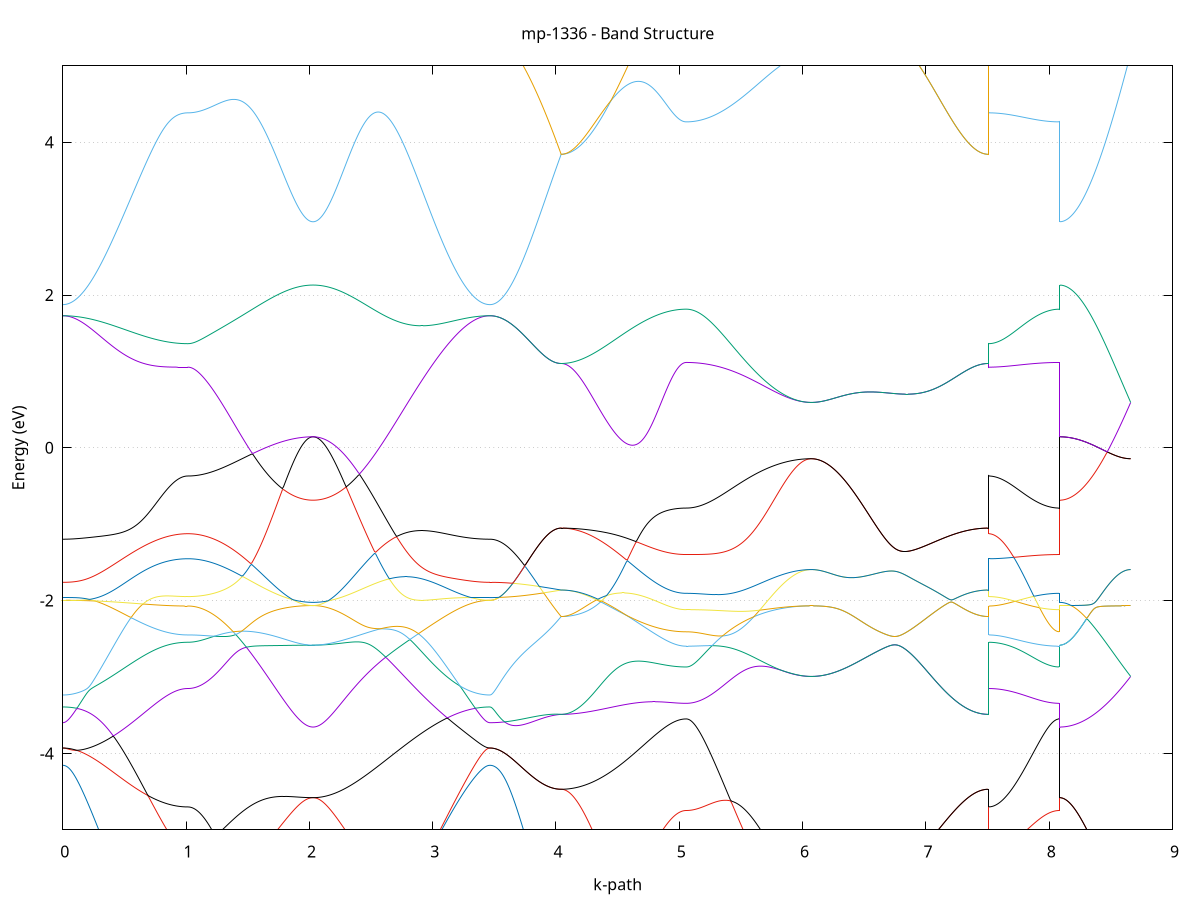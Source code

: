 set title 'mp-1336 - Band Structure'
set xlabel 'k-path'
set ylabel 'Energy (eV)'
set grid y
set yrange [-5:5]
set terminal png size 800,600
set output 'mp-1336_bands_gnuplot.png'
plot '-' using 1:2 with lines notitle, '-' using 1:2 with lines notitle, '-' using 1:2 with lines notitle, '-' using 1:2 with lines notitle, '-' using 1:2 with lines notitle, '-' using 1:2 with lines notitle, '-' using 1:2 with lines notitle, '-' using 1:2 with lines notitle, '-' using 1:2 with lines notitle, '-' using 1:2 with lines notitle, '-' using 1:2 with lines notitle, '-' using 1:2 with lines notitle, '-' using 1:2 with lines notitle, '-' using 1:2 with lines notitle, '-' using 1:2 with lines notitle, '-' using 1:2 with lines notitle, '-' using 1:2 with lines notitle, '-' using 1:2 with lines notitle, '-' using 1:2 with lines notitle, '-' using 1:2 with lines notitle, '-' using 1:2 with lines notitle, '-' using 1:2 with lines notitle, '-' using 1:2 with lines notitle, '-' using 1:2 with lines notitle
0.000000 -20.034667
0.009948 -20.034567
0.019897 -20.034267
0.029845 -20.033767
0.039794 -20.032967
0.049742 -20.031967
0.059691 -20.030767
0.069639 -20.029367
0.079588 -20.027667
0.089536 -20.025867
0.099485 -20.023767
0.109433 -20.021467
0.119381 -20.018967
0.129330 -20.016267
0.139278 -20.013267
0.149227 -20.010167
0.159175 -20.006867
0.169124 -20.003267
0.179072 -19.999567
0.189021 -19.995667
0.198969 -19.991667
0.208918 -19.987367
0.218866 -19.982967
0.228814 -19.978267
0.238763 -19.973467
0.248711 -19.968467
0.258660 -19.963267
0.268608 -19.957967
0.278557 -19.952467
0.288505 -19.946767
0.298454 -19.940967
0.308402 -19.935067
0.318351 -19.928967
0.328299 -19.922767
0.338247 -19.916467
0.348196 -19.909967
0.358144 -19.903367
0.368093 -19.896667
0.378041 -19.889867
0.387990 -19.882967
0.397938 -19.875867
0.407887 -19.868767
0.417835 -19.861667
0.427784 -19.854367
0.437732 -19.847067
0.447680 -19.839667
0.457629 -19.832367
0.467577 -19.824867
0.477526 -19.817267
0.487474 -19.809767
0.497423 -19.802167
0.507371 -19.794567
0.517320 -19.786967
0.527268 -19.779267
0.537217 -19.771667
0.547165 -19.764067
0.557113 -19.756467
0.567062 -19.748867
0.577010 -19.741367
0.586959 -19.733767
0.596907 -19.726267
0.606856 -19.718867
0.616804 -19.711567
0.626753 -19.704267
0.636701 -19.696967
0.646650 -19.689867
0.656598 -19.682767
0.666546 -19.675867
0.676495 -19.668967
0.686443 -19.662267
0.696392 -19.655567
0.706340 -19.649067
0.716289 -19.642667
0.726237 -19.636467
0.736186 -19.630367
0.746134 -19.624467
0.756083 -19.618667
0.766031 -19.612967
0.775979 -19.607467
0.785928 -19.602267
0.795876 -19.597167
0.805825 -19.592267
0.815773 -19.587467
0.825722 -19.582967
0.835670 -19.578567
0.845619 -19.574467
0.855567 -19.570567
0.865516 -19.566867
0.875464 -19.563367
0.885412 -19.560167
0.895361 -19.557067
0.905309 -19.554267
0.915258 -19.551767
0.925206 -19.549467
0.935155 -19.547267
0.945103 -19.545467
0.955052 -19.543867
0.965000 -19.542667
0.974949 -19.541467
0.984897 -19.540667
0.994845 -19.539967
1.004794 -19.539667
1.014742 -19.539467
1.014742 -19.539467
1.024691 -19.539367
1.034639 -19.539067
1.044588 -19.538567
1.054536 -19.537767
1.064485 -19.536767
1.074433 -19.535567
1.084382 -19.534167
1.094330 -19.532567
1.104278 -19.530767
1.114227 -19.528667
1.124175 -19.526467
1.134124 -19.523967
1.144072 -19.521267
1.154021 -19.518467
1.163969 -19.515367
1.173918 -19.512067
1.183866 -19.508567
1.193815 -19.504967
1.203763 -19.501167
1.213711 -19.497167
1.223660 -19.492967
1.233608 -19.488567
1.243557 -19.483967
1.253505 -19.479167
1.263454 -19.474267
1.273402 -19.469267
1.283351 -19.463967
1.293299 -19.458667
1.303248 -19.453067
1.313196 -19.447467
1.323144 -19.441567
1.333093 -19.435667
1.343041 -19.429567
1.352990 -19.423367
1.362938 -19.416967
1.372887 -19.410567
1.382835 -19.403967
1.392784 -19.397267
1.402732 -19.390467
1.412681 -19.383567
1.422629 -19.376667
1.432577 -19.369667
1.442526 -19.362567
1.452474 -19.355367
1.462423 -19.348167
1.472371 -19.340967
1.482320 -19.333567
1.492268 -19.326267
1.502217 -19.318867
1.512165 -19.311367
1.522114 -19.303967
1.532062 -19.296467
1.542010 -19.288967
1.551959 -19.281367
1.561907 -19.273967
1.571856 -19.266467
1.581804 -19.259067
1.591753 -19.251667
1.601701 -19.244367
1.611650 -19.237067
1.621598 -19.229767
1.631547 -19.222567
1.641495 -19.220867
1.651443 -19.223167
1.661392 -19.225467
1.671340 -19.227667
1.681289 -19.229967
1.691237 -19.232167
1.701186 -19.234167
1.711134 -19.236367
1.721083 -19.238367
1.731031 -19.240467
1.740980 -19.242467
1.750928 -19.244367
1.760876 -19.246267
1.770825 -19.248067
1.780773 -19.249867
1.790722 -19.251567
1.800670 -19.253267
1.810619 -19.254867
1.820567 -19.256367
1.830516 -19.257967
1.840464 -19.259367
1.850413 -19.260767
1.860361 -19.262067
1.870309 -19.263267
1.880258 -19.264467
1.890206 -19.265567
1.900155 -19.266567
1.910103 -19.267567
1.920052 -19.268467
1.930000 -19.269267
1.939949 -19.269967
1.949897 -19.270667
1.959846 -19.271267
1.969794 -19.271767
1.979742 -19.272167
1.989691 -19.272567
1.999639 -19.272867
2.009588 -19.273067
2.019536 -19.273167
2.029485 -19.273167
2.029485 -19.273167
2.039450 -19.273167
2.049416 -19.272967
2.059382 -19.272867
2.069348 -19.272567
2.079313 -19.272167
2.089279 -19.271667
2.099245 -19.271267
2.109210 -19.270667
2.119176 -19.270067
2.129142 -19.269367
2.139108 -19.268467
2.149073 -19.267567
2.159039 -19.266567
2.169005 -19.265567
2.178970 -19.264467
2.188936 -19.263267
2.198902 -19.261967
2.208868 -19.260667
2.218833 -19.259267
2.228799 -19.257767
2.238765 -19.256167
2.248730 -19.254567
2.258696 -19.252867
2.268662 -19.251167
2.278628 -19.249267
2.288593 -19.247367
2.298559 -19.245467
2.308525 -19.243467
2.318490 -19.241367
2.328456 -19.239167
2.338422 -19.237067
2.348387 -19.234767
2.358353 -19.232467
2.368319 -19.230067
2.378285 -19.227567
2.388250 -19.225067
2.398216 -19.222567
2.408182 -19.219867
2.418147 -19.227967
2.428113 -19.236367
2.438079 -19.244967
2.448045 -19.253567
2.458010 -19.262467
2.467976 -19.271367
2.477942 -19.280467
2.487907 -19.289667
2.497873 -19.298967
2.507839 -19.308467
2.517805 -19.317967
2.527770 -19.327567
2.537736 -19.337367
2.547702 -19.347267
2.557667 -19.357167
2.567633 -19.367267
2.577599 -19.377367
2.587565 -19.387467
2.597530 -19.397767
2.607496 -19.408067
2.617462 -19.418467
2.627427 -19.428867
2.637393 -19.439367
2.647359 -19.449867
2.657325 -19.460467
2.667290 -19.471167
2.677256 -19.481767
2.687222 -19.492467
2.697187 -19.503067
2.707153 -19.513767
2.717119 -19.524367
2.727085 -19.535067
2.737050 -19.545767
2.747016 -19.556467
2.756982 -19.567167
2.766947 -19.577767
2.776913 -19.588367
2.786879 -19.599067
2.796845 -19.609567
2.806810 -19.620167
2.816776 -19.630667
2.826742 -19.641167
2.836707 -19.651567
2.846673 -19.661867
2.856639 -19.672167
2.866604 -19.682467
2.876570 -19.692667
2.886536 -19.702667
2.896502 -19.712667
2.906467 -19.722667
2.916433 -19.732467
2.926399 -19.742267
2.936364 -19.751867
2.946330 -19.761367
2.956296 -19.770767
2.966262 -19.780167
2.976227 -19.789367
2.986193 -19.798467
2.996159 -19.807367
3.006124 -19.816267
3.016090 -19.825067
3.026056 -19.833567
3.036022 -19.842067
3.045987 -19.850367
3.055953 -19.858567
3.065919 -19.866567
3.075884 -19.874367
3.085850 -19.882067
3.095816 -19.889567
3.105782 -19.896967
3.115747 -19.904167
3.125713 -19.911267
3.135679 -19.918167
3.145644 -19.924867
3.155610 -19.931367
3.165576 -19.937767
3.175542 -19.943967
3.185507 -19.949967
3.195473 -19.955767
3.205439 -19.961367
3.215404 -19.966767
3.225370 -19.971967
3.235336 -19.977067
3.245302 -19.981867
3.255267 -19.986467
3.265233 -19.990867
3.275199 -19.995167
3.285164 -19.999167
3.295130 -20.002967
3.305096 -20.006467
3.315062 -20.009867
3.325027 -20.013067
3.334993 -20.016067
3.344959 -20.018767
3.354924 -20.021367
3.364890 -20.023667
3.374856 -20.025767
3.384821 -20.027667
3.394787 -20.029267
3.404753 -20.030767
3.414719 -20.031967
3.424684 -20.032967
3.434650 -20.033767
3.444616 -20.034267
3.454581 -20.034567
3.464547 -20.034667
3.464547 -20.034667
3.474500 -20.034567
3.484452 -20.034067
3.494405 -20.033167
3.504358 -20.031967
3.514310 -20.030467
3.524263 -20.028567
3.534216 -20.026367
3.544169 -20.023767
3.554121 -20.020867
3.564074 -20.017567
3.574027 -20.013967
3.583979 -20.010067
3.593932 -20.005867
3.603885 -20.001267
3.613837 -19.996367
3.623790 -19.991167
3.633742 -19.985567
3.643695 -19.979667
3.653648 -19.973467
3.663601 -19.966967
3.673553 -19.960067
3.683506 -19.952967
3.693459 -19.945467
3.703411 -19.937767
3.713364 -19.929667
3.723317 -19.921367
3.733269 -19.912667
3.743222 -19.903767
3.753175 -19.894467
3.763127 -19.884967
3.773080 -19.875267
3.783033 -19.865167
3.792985 -19.854867
3.802938 -19.844367
3.812891 -19.833567
3.822843 -19.822467
3.832796 -19.811167
3.842749 -19.799667
3.852701 -19.787867
3.862654 -19.775867
3.872607 -19.763667
3.882559 -19.751267
3.892512 -19.738667
3.902465 -19.725867
3.912417 -19.712867
3.922370 -19.699667
3.932323 -19.686367
3.942275 -19.672867
3.952228 -19.659167
3.962181 -19.645567
3.972133 -19.631667
3.982086 -19.617567
3.992039 -19.603267
4.001991 -19.588967
4.011944 -19.574667
4.021897 -19.560167
4.031849 -19.545567
4.041802 -19.530967
4.041802 -19.530967
4.051750 -19.530967
4.061699 -19.530967
4.071647 -19.531067
4.081596 -19.531267
4.091544 -19.531367
4.101493 -19.531667
4.111441 -19.531867
4.121390 -19.532167
4.131338 -19.532467
4.141286 -19.532867
4.151235 -19.533267
4.161183 -19.533667
4.171132 -19.534167
4.181080 -19.534667
4.191029 -19.535267
4.200977 -19.535867
4.210926 -19.536467
4.220874 -19.537167
4.230822 -19.537867
4.240771 -19.538667
4.250719 -19.539367
4.260668 -19.540167
4.270616 -19.541067
4.280565 -19.541967
4.290513 -19.542867
4.300462 -19.543767
4.310410 -19.544667
4.320359 -19.545667
4.330307 -19.546767
4.340255 -19.547767
4.350204 -19.548867
4.360152 -19.549967
4.370101 -19.551067
4.380049 -19.552267
4.389998 -19.553467
4.399946 -19.554667
4.409895 -19.555867
4.419843 -19.557067
4.429792 -19.558367
4.439740 -19.559567
4.449688 -19.560867
4.459637 -19.562167
4.469585 -19.563467
4.479534 -19.564767
4.489482 -19.566067
4.499431 -19.567467
4.509379 -19.568767
4.519328 -19.570167
4.529276 -19.571467
4.539225 -19.572867
4.549173 -19.574267
4.559121 -19.575667
4.569070 -19.576967
4.579018 -19.578367
4.588967 -19.579767
4.598915 -19.581167
4.608864 -19.582567
4.618812 -19.583967
4.628761 -19.585367
4.638709 -19.586767
4.648658 -19.588067
4.658606 -19.589467
4.668554 -19.590667
4.678503 -19.591967
4.688451 -19.593267
4.698400 -19.594567
4.708348 -19.595867
4.718297 -19.597067
4.728245 -19.598267
4.738194 -19.599467
4.748142 -19.600667
4.758091 -19.601867
4.768039 -19.602967
4.777988 -19.604067
4.787936 -19.605167
4.797884 -19.606167
4.807833 -19.607267
4.817781 -19.608167
4.827730 -19.609167
4.837678 -19.610067
4.847627 -19.610967
4.857575 -19.611767
4.867524 -19.612567
4.877472 -19.613367
4.887421 -19.614067
4.897369 -19.614767
4.907317 -19.615467
4.917266 -19.616067
4.927214 -19.616667
4.937163 -19.617167
4.947111 -19.617767
4.957060 -19.618167
4.967008 -19.618567
4.976957 -19.618967
4.986905 -19.619367
4.996854 -19.619567
5.006802 -19.619867
5.016750 -19.620067
5.026699 -19.620167
5.036647 -19.620267
5.046596 -19.620267
5.056544 -19.620367
5.056544 -19.620367
5.066493 -19.620267
5.076441 -19.619967
5.086390 -19.619467
5.096338 -19.618767
5.106286 -19.617767
5.116235 -19.616667
5.126183 -19.615367
5.136132 -19.613867
5.146080 -19.612067
5.156029 -19.610167
5.165977 -19.608067
5.175926 -19.605767
5.185874 -19.603167
5.195823 -19.600567
5.205771 -19.597667
5.215719 -19.594567
5.225668 -19.591267
5.235616 -19.587867
5.245565 -19.584267
5.255513 -19.580467
5.265462 -19.576467
5.275410 -19.572267
5.285359 -19.567967
5.295307 -19.563467
5.305256 -19.558867
5.315204 -19.554067
5.325152 -19.549067
5.335101 -19.543967
5.345049 -19.538767
5.354998 -19.533367
5.364946 -19.527867
5.374895 -19.522267
5.384843 -19.516467
5.394792 -19.510667
5.404740 -19.504667
5.414689 -19.498667
5.424637 -19.492367
5.434586 -19.486167
5.444534 -19.479767
5.454482 -19.473267
5.464431 -19.466767
5.474379 -19.460167
5.484328 -19.453467
5.494276 -19.446767
5.504225 -19.439967
5.514173 -19.433167
5.524122 -19.426267
5.534070 -19.419367
5.544019 -19.412367
5.553967 -19.405467
5.563915 -19.398467
5.573864 -19.391467
5.583812 -19.384367
5.593761 -19.377467
5.603709 -19.370467
5.613658 -19.363467
5.623606 -19.356467
5.633555 -19.349567
5.643503 -19.342667
5.653452 -19.335867
5.663400 -19.328967
5.673348 -19.322267
5.683297 -19.315567
5.693245 -19.308967
5.703194 -19.302467
5.713142 -19.295967
5.723091 -19.289667
5.733039 -19.283367
5.742988 -19.277167
5.752936 -19.271167
5.762885 -19.265167
5.772833 -19.259367
5.782781 -19.253667
5.792730 -19.248067
5.802678 -19.242667
5.812627 -19.237367
5.822575 -19.232267
5.832524 -19.227267
5.842472 -19.222367
5.852421 -19.217767
5.862369 -19.213267
5.872317 -19.208967
5.882266 -19.204867
5.892214 -19.200867
5.902163 -19.197167
5.912111 -19.193567
5.922060 -19.190167
5.932008 -19.187067
5.941957 -19.184067
5.951905 -19.181367
5.961854 -19.178867
5.971802 -19.176567
5.981750 -19.174467
5.991699 -19.172467
6.001647 -19.170867
6.011596 -19.169367
6.021544 -19.168067
6.031493 -19.167067
6.041441 -19.166267
6.051390 -19.165667
6.061338 -19.165367
6.071287 -19.165267
6.071287 -19.165267
6.081252 -19.165267
6.091218 -19.165367
6.101184 -19.165567
6.111149 -19.165867
6.121115 -19.166267
6.131081 -19.166667
6.141047 -19.167167
6.151012 -19.167767
6.160978 -19.168467
6.170944 -19.169167
6.180909 -19.169967
6.190875 -19.170867
6.200841 -19.171767
6.210807 -19.172867
6.220772 -19.173967
6.230738 -19.175167
6.240704 -19.176467
6.250669 -19.177767
6.260635 -19.179267
6.270601 -19.180767
6.280567 -19.182267
6.290532 -19.183967
6.300498 -19.185667
6.310464 -19.187467
6.320429 -19.189267
6.330395 -19.191267
6.340361 -19.193267
6.350327 -19.195367
6.360292 -19.197567
6.370258 -19.199767
6.380224 -19.202067
6.390189 -19.204367
6.400155 -19.206867
6.410121 -19.209367
6.420086 -19.211867
6.430052 -19.214467
6.440018 -19.217167
6.449984 -19.219867
6.459949 -19.222667
6.469915 -19.225567
6.479881 -19.228467
6.489846 -19.231367
6.499812 -19.234467
6.509778 -19.237467
6.519744 -19.240567
6.529709 -19.243767
6.539675 -19.246967
6.549641 -19.250267
6.559606 -19.253567
6.569572 -19.256967
6.579538 -19.260367
6.589504 -19.263867
6.599469 -19.267367
6.609435 -19.270867
6.619401 -19.274367
6.629366 -19.278067
6.639332 -19.281667
6.649298 -19.285367
6.659264 -19.289067
6.669229 -19.292867
6.679195 -19.296567
6.689161 -19.300467
6.699126 -19.304267
6.709092 -19.308167
6.719058 -19.312067
6.729024 -19.315967
6.738989 -19.319867
6.748955 -19.323767
6.758921 -19.327767
6.768886 -19.331767
6.778852 -19.335767
6.788818 -19.339667
6.798784 -19.343667
6.808749 -19.347767
6.818715 -19.351767
6.828681 -19.355767
6.838646 -19.359767
6.848612 -19.363767
6.858578 -19.367767
6.868544 -19.371767
6.878509 -19.375767
6.888475 -19.379767
6.898441 -19.383667
6.908406 -19.387667
6.918372 -19.391667
6.928338 -19.395567
6.938303 -19.399467
6.948269 -19.403367
6.958235 -19.407167
6.968201 -19.410967
6.978166 -19.414767
6.988132 -19.418567
6.998098 -19.422267
7.008063 -19.425967
7.018029 -19.429667
7.027995 -19.433267
7.037961 -19.436867
7.047926 -19.440467
7.057892 -19.443967
7.067858 -19.447467
7.077823 -19.450867
7.087789 -19.454267
7.097755 -19.457567
7.107721 -19.460767
7.117686 -19.463967
7.127652 -19.467067
7.137618 -19.470167
7.147583 -19.473267
7.157549 -19.476167
7.167515 -19.479167
7.177481 -19.481967
7.187446 -19.484767
7.197412 -19.487467
7.207378 -19.490167
7.217343 -19.492667
7.227309 -19.495167
7.237275 -19.497567
7.247241 -19.499967
7.257206 -19.502167
7.267172 -19.504367
7.277138 -19.506467
7.287103 -19.508467
7.297069 -19.510467
7.307035 -19.512367
7.317001 -19.514167
7.326966 -19.515867
7.336932 -19.517367
7.346898 -19.518967
7.356863 -19.520367
7.366829 -19.521667
7.376795 -19.522967
7.386760 -19.524167
7.396726 -19.525167
7.406692 -19.526167
7.416658 -19.527067
7.426623 -19.527867
7.436589 -19.528567
7.446555 -19.529267
7.456520 -19.529667
7.466486 -19.530167
7.476452 -19.530467
7.486418 -19.530767
7.496383 -19.530867
7.506349 -19.530967
7.506349 -19.539467
7.516302 -19.539567
7.526254 -19.539767
7.536207 -19.540167
7.546160 -19.540667
7.556112 -19.541267
7.566065 -19.542067
7.576018 -19.542967
7.585970 -19.543867
7.595923 -19.545067
7.605876 -19.546267
7.615828 -19.547667
7.625781 -19.549167
7.635734 -19.550767
7.645686 -19.552467
7.655639 -19.554167
7.665592 -19.556067
7.675544 -19.557967
7.685497 -19.559867
7.695450 -19.561967
7.705402 -19.564067
7.715355 -19.566167
7.725308 -19.568267
7.735260 -19.570367
7.745213 -19.572667
7.755166 -19.574867
7.765118 -19.576967
7.775071 -19.579167
7.785024 -19.581367
7.794976 -19.583567
7.804929 -19.585667
7.814882 -19.587767
7.824834 -19.589867
7.834787 -19.591967
7.844740 -19.593967
7.854692 -19.595867
7.864645 -19.597867
7.874598 -19.599667
7.884550 -19.601467
7.894503 -19.603267
7.904456 -19.604867
7.914408 -19.606467
7.924361 -19.608067
7.934314 -19.609467
7.944266 -19.610867
7.954219 -19.612167
7.964172 -19.613367
7.974124 -19.614467
7.984077 -19.615467
7.994030 -19.616367
8.003982 -19.617167
8.013935 -19.617867
8.023888 -19.618567
8.033840 -19.619067
8.043793 -19.619567
8.053746 -19.619867
8.063698 -19.620167
8.073651 -19.620267
8.083604 -19.620367
8.083604 -19.273167
8.093556 -19.273167
8.103509 -19.273067
8.113462 -19.272867
8.123414 -19.272567
8.133367 -19.272167
8.143320 -19.271767
8.153272 -19.271267
8.163225 -19.270667
8.173178 -19.269867
8.183130 -19.269167
8.193083 -19.268367
8.203036 -19.267467
8.212988 -19.266467
8.222941 -19.265467
8.232894 -19.264367
8.242846 -19.263167
8.252799 -19.262067
8.262752 -19.260767
8.272704 -19.259367
8.282657 -19.257867
8.292610 -19.256367
8.302562 -19.254767
8.312515 -19.253067
8.322468 -19.251367
8.332420 -19.249567
8.342373 -19.247667
8.352326 -19.245767
8.362278 -19.243867
8.372231 -19.241767
8.382184 -19.239667
8.392136 -19.237567
8.402089 -19.235567
8.412042 -19.233367
8.421994 -19.231067
8.431947 -19.228767
8.441900 -19.226367
8.451852 -19.223867
8.461805 -19.221367
8.471758 -19.218867
8.481710 -19.216267
8.491663 -19.213667
8.501616 -19.211067
8.511568 -19.208367
8.521521 -19.205667
8.531474 -19.202967
8.541426 -19.200167
8.551379 -19.197167
8.561332 -19.194267
8.571284 -19.191467
8.581237 -19.188567
8.591190 -19.185667
8.601142 -19.182767
8.611095 -19.179867
8.621048 -19.176867
8.631000 -19.174067
8.640953 -19.171167
8.650906 -19.168167
8.660858 -19.165267
e
0.000000 -18.939467
0.009948 -18.939467
0.019897 -18.939467
0.029845 -18.939667
0.039794 -18.939967
0.049742 -18.940367
0.059691 -18.940767
0.069639 -18.941267
0.079588 -18.941867
0.089536 -18.942567
0.099485 -18.943267
0.109433 -18.944167
0.119381 -18.945067
0.129330 -18.946067
0.139278 -18.947067
0.149227 -18.948267
0.159175 -18.949467
0.169124 -18.950667
0.179072 -18.952067
0.189021 -18.953467
0.198969 -18.954967
0.208918 -18.956467
0.218866 -18.958167
0.228814 -18.959767
0.238763 -18.961567
0.248711 -18.963367
0.258660 -18.965267
0.268608 -18.967167
0.278557 -18.969067
0.288505 -18.971067
0.298454 -18.973167
0.308402 -18.975267
0.318351 -18.977467
0.328299 -18.979667
0.338247 -18.981967
0.348196 -18.984267
0.358144 -18.986567
0.368093 -18.988967
0.378041 -18.991367
0.387990 -18.993767
0.397938 -18.996267
0.407887 -18.998767
0.417835 -19.001267
0.427784 -19.003867
0.437732 -19.006367
0.447680 -19.008967
0.457629 -19.011567
0.467577 -19.014167
0.477526 -19.016767
0.487474 -19.019467
0.497423 -19.022067
0.507371 -19.024667
0.517320 -19.027267
0.527268 -19.029967
0.537217 -19.032567
0.547165 -19.035167
0.557113 -19.037767
0.567062 -19.040367
0.577010 -19.042967
0.586959 -19.045467
0.596907 -19.048067
0.606856 -19.050567
0.616804 -19.053067
0.626753 -19.055567
0.636701 -19.057967
0.646650 -19.060367
0.656598 -19.062767
0.666546 -19.065167
0.676495 -19.067367
0.686443 -19.069667
0.696392 -19.071867
0.706340 -19.074067
0.716289 -19.076167
0.726237 -19.078267
0.736186 -19.080367
0.746134 -19.082367
0.756083 -19.084267
0.766031 -19.086067
0.775979 -19.087967
0.785928 -19.089667
0.795876 -19.091367
0.805825 -19.092967
0.815773 -19.094567
0.825722 -19.095967
0.835670 -19.097367
0.845619 -19.098867
0.855567 -19.100067
0.865516 -19.101367
0.875464 -19.102467
0.885412 -19.103467
0.895361 -19.104467
0.905309 -19.105367
0.915258 -19.106167
0.925206 -19.106967
0.935155 -19.107667
0.945103 -19.108267
0.955052 -19.108767
0.965000 -19.109167
0.974949 -19.109567
0.984897 -19.109867
0.994845 -19.110067
1.004794 -19.110167
1.014742 -19.110167
1.014742 -19.110167
1.024691 -19.110267
1.034639 -19.110367
1.044588 -19.110567
1.054536 -19.110767
1.064485 -19.111167
1.074433 -19.111667
1.084382 -19.112167
1.094330 -19.112667
1.104278 -19.113367
1.114227 -19.114067
1.124175 -19.114867
1.134124 -19.115767
1.144072 -19.116667
1.154021 -19.117667
1.163969 -19.118767
1.173918 -19.119867
1.183866 -19.121067
1.193815 -19.122367
1.203763 -19.123767
1.213711 -19.125167
1.223660 -19.126667
1.233608 -19.128267
1.243557 -19.129767
1.253505 -19.131467
1.263454 -19.133167
1.273402 -19.134967
1.283351 -19.136767
1.293299 -19.138667
1.303248 -19.140567
1.313196 -19.142567
1.323144 -19.144567
1.333093 -19.146567
1.343041 -19.148667
1.352990 -19.150767
1.362938 -19.152967
1.372887 -19.155167
1.382835 -19.157467
1.392784 -19.159767
1.402732 -19.162067
1.412681 -19.164367
1.422629 -19.166767
1.432577 -19.169167
1.442526 -19.171567
1.452474 -19.173967
1.462423 -19.176467
1.472371 -19.178967
1.482320 -19.181467
1.492268 -19.183967
1.502217 -19.186467
1.512165 -19.188867
1.522114 -19.191367
1.532062 -19.193867
1.542010 -19.196367
1.551959 -19.198867
1.561907 -19.201367
1.571856 -19.203867
1.581804 -19.206367
1.591753 -19.208867
1.601701 -19.211267
1.611650 -19.213667
1.621598 -19.216067
1.631547 -19.218467
1.641495 -19.215467
1.651443 -19.208367
1.661392 -19.201367
1.671340 -19.194467
1.681289 -19.187667
1.691237 -19.180867
1.701186 -19.174267
1.711134 -19.167867
1.721083 -19.161467
1.731031 -19.155267
1.740980 -19.149167
1.750928 -19.143167
1.760876 -19.137367
1.770825 -19.131667
1.780773 -19.126167
1.790722 -19.120867
1.800670 -19.115567
1.810619 -19.110667
1.820567 -19.105867
1.830516 -19.101167
1.840464 -19.096667
1.850413 -19.092467
1.860361 -19.088467
1.870309 -19.084567
1.880258 -19.080867
1.890206 -19.077467
1.900155 -19.074267
1.910103 -19.071267
1.920052 -19.068567
1.930000 -19.066067
1.939949 -19.063767
1.949897 -19.061667
1.959846 -19.059867
1.969794 -19.058267
1.979742 -19.056967
1.989691 -19.055867
1.999639 -19.054967
2.009588 -19.054267
2.019536 -19.053867
2.029485 -19.053767
2.029485 -19.053767
2.039450 -19.053867
2.049416 -19.054267
2.059382 -19.054967
2.069348 -19.055867
2.079313 -19.056967
2.089279 -19.058367
2.099245 -19.059967
2.109210 -19.061767
2.119176 -19.063867
2.129142 -19.066167
2.139108 -19.068667
2.149073 -19.071467
2.159039 -19.074567
2.169005 -19.077867
2.178970 -19.081367
2.188936 -19.085067
2.198902 -19.089067
2.208868 -19.093167
2.218833 -19.097567
2.228799 -19.102267
2.238765 -19.107067
2.248730 -19.112167
2.258696 -19.117367
2.268662 -19.122867
2.278628 -19.128667
2.288593 -19.134567
2.298559 -19.140667
2.308525 -19.146967
2.318490 -19.153467
2.328456 -19.160067
2.338422 -19.166967
2.348387 -19.173867
2.358353 -19.181167
2.368319 -19.188567
2.378285 -19.196067
2.388250 -19.203867
2.398216 -19.211767
2.408182 -19.219767
2.418147 -19.217267
2.428113 -19.214467
2.438079 -19.211667
2.448045 -19.208867
2.458010 -19.206067
2.467976 -19.203067
2.477942 -19.200167
2.487907 -19.197067
2.497873 -19.194067
2.507839 -19.191067
2.517805 -19.187867
2.527770 -19.184667
2.537736 -19.181467
2.547702 -19.178267
2.557667 -19.174967
2.567633 -19.171567
2.577599 -19.168267
2.587565 -19.164867
2.597530 -19.161467
2.607496 -19.157967
2.617462 -19.154567
2.627427 -19.151067
2.637393 -19.147567
2.647359 -19.143967
2.657325 -19.140467
2.667290 -19.136867
2.677256 -19.133267
2.687222 -19.129667
2.697187 -19.126067
2.707153 -19.122467
2.717119 -19.118867
2.727085 -19.115267
2.737050 -19.111667
2.747016 -19.107967
2.756982 -19.104367
2.766947 -19.100667
2.776913 -19.097067
2.786879 -19.093367
2.796845 -19.089667
2.806810 -19.086067
2.816776 -19.082467
2.826742 -19.078867
2.836707 -19.075267
2.846673 -19.071667
2.856639 -19.068167
2.866604 -19.064567
2.876570 -19.061067
2.886536 -19.057567
2.896502 -19.054067
2.906467 -19.050667
2.916433 -19.047267
2.926399 -19.043867
2.936364 -19.040467
2.946330 -19.037167
2.956296 -19.033867
2.966262 -19.030567
2.976227 -19.027367
2.986193 -19.024167
2.996159 -19.020967
3.006124 -19.017867
3.016090 -19.014767
3.026056 -19.011767
3.036022 -19.008767
3.045987 -19.005767
3.055953 -19.002867
3.065919 -19.000067
3.075884 -18.997267
3.085850 -18.994467
3.095816 -18.991767
3.105782 -18.989167
3.115747 -18.986467
3.125713 -18.983967
3.135679 -18.981467
3.145644 -18.979067
3.155610 -18.976667
3.165576 -18.974467
3.175542 -18.972167
3.185507 -18.970067
3.195473 -18.967967
3.205439 -18.965867
3.215404 -18.963967
3.225370 -18.962167
3.235336 -18.960267
3.245302 -18.958467
3.255267 -18.956767
3.265233 -18.955167
3.275199 -18.953667
3.285164 -18.952167
3.295130 -18.950767
3.305096 -18.949467
3.315062 -18.948167
3.325027 -18.947067
3.334993 -18.946067
3.344959 -18.945067
3.354924 -18.944167
3.364890 -18.943267
3.374856 -18.942567
3.384821 -18.941867
3.394787 -18.941267
3.404753 -18.940867
3.414719 -18.940367
3.424684 -18.939967
3.434650 -18.939767
3.444616 -18.939567
3.454581 -18.939467
3.464547 -18.939467
3.464547 -18.939467
3.474500 -18.939667
3.484452 -18.940267
3.494405 -18.941467
3.504358 -18.943067
3.514310 -18.945267
3.524263 -18.947867
3.534216 -18.950967
3.544169 -18.954367
3.554121 -18.958367
3.564074 -18.962767
3.574027 -18.967667
3.583979 -18.973067
3.593932 -18.978867
3.603885 -18.985067
3.613837 -18.991667
3.623790 -18.998667
3.633742 -19.006167
3.643695 -19.014067
3.653648 -19.022367
3.663601 -19.030967
3.673553 -19.039967
3.683506 -19.049367
3.693459 -19.059067
3.703411 -19.069167
3.713364 -19.079567
3.723317 -19.090267
3.733269 -19.101267
3.743222 -19.112567
3.753175 -19.124167
3.763127 -19.136067
3.773080 -19.148167
3.783033 -19.160567
3.792985 -19.173067
3.802938 -19.185967
3.812891 -19.199067
3.822843 -19.212367
3.832796 -19.225867
3.842749 -19.239367
3.852701 -19.253167
3.862654 -19.267067
3.872607 -19.281167
3.882559 -19.295467
3.892512 -19.309867
3.902465 -19.324267
3.912417 -19.338767
3.922370 -19.353467
3.932323 -19.368167
3.942275 -19.382867
3.952228 -19.397667
3.962181 -19.412467
3.972133 -19.427367
3.982086 -19.442167
3.992039 -19.457067
4.001991 -19.471867
4.011944 -19.486767
4.021897 -19.501567
4.031849 -19.516267
4.041802 -19.530967
4.041802 -19.530967
4.051750 -19.530767
4.061699 -19.530467
4.071647 -19.529867
4.081596 -19.529067
4.091544 -19.528067
4.101493 -19.526767
4.111441 -19.525367
4.121390 -19.523667
4.131338 -19.521667
4.141286 -19.519567
4.151235 -19.517167
4.161183 -19.514567
4.171132 -19.511767
4.181080 -19.508767
4.191029 -19.505567
4.200977 -19.502067
4.210926 -19.498467
4.220874 -19.494667
4.230822 -19.490567
4.240771 -19.486367
4.250719 -19.481967
4.260668 -19.477367
4.270616 -19.472567
4.280565 -19.467567
4.290513 -19.462367
4.300462 -19.457067
4.310410 -19.451567
4.320359 -19.445867
4.330307 -19.440067
4.340255 -19.434067
4.350204 -19.427967
4.360152 -19.421667
4.370101 -19.415267
4.380049 -19.408767
4.389998 -19.402067
4.399946 -19.395267
4.409895 -19.388367
4.419843 -19.381367
4.429792 -19.374267
4.439740 -19.366967
4.449688 -19.359667
4.459637 -19.352267
4.469585 -19.344767
4.479534 -19.337267
4.489482 -19.329667
4.499431 -19.321967
4.509379 -19.314267
4.519328 -19.306467
4.529276 -19.298667
4.539225 -19.290767
4.549173 -19.282967
4.559121 -19.275067
4.569070 -19.267167
4.579018 -19.259367
4.588967 -19.251467
4.598915 -19.243667
4.608864 -19.235867
4.618812 -19.228067
4.628761 -19.220367
4.638709 -19.212667
4.648658 -19.204967
4.658606 -19.197367
4.668554 -19.189767
4.678503 -19.182367
4.688451 -19.174967
4.698400 -19.167667
4.708348 -19.160467
4.718297 -19.153367
4.728245 -19.146367
4.738194 -19.139567
4.748142 -19.132867
4.758091 -19.126267
4.768039 -19.119767
4.777988 -19.113467
4.787936 -19.107367
4.797884 -19.101367
4.807833 -19.095567
4.817781 -19.089967
4.827730 -19.084467
4.837678 -19.079167
4.847627 -19.074067
4.857575 -19.069167
4.867524 -19.064467
4.877472 -19.059967
4.887421 -19.055667
4.897369 -19.051667
4.907317 -19.047867
4.917266 -19.044267
4.927214 -19.040867
4.937163 -19.037667
4.947111 -19.034767
4.957060 -19.032167
4.967008 -19.029767
4.976957 -19.027567
4.986905 -19.025667
4.996854 -19.023967
5.006802 -19.022567
5.016750 -19.021367
5.026699 -19.020467
5.036647 -19.019767
5.046596 -19.019367
5.056544 -19.019267
5.056544 -19.019267
5.066493 -19.019267
5.076441 -19.019367
5.086390 -19.019567
5.096338 -19.019867
5.106286 -19.020167
5.116235 -19.020567
5.126183 -19.020967
5.136132 -19.021467
5.146080 -19.022067
5.156029 -19.022667
5.165977 -19.023467
5.175926 -19.024167
5.185874 -19.025067
5.195823 -19.025967
5.205771 -19.026967
5.215719 -19.027967
5.225668 -19.029067
5.235616 -19.030167
5.245565 -19.031367
5.255513 -19.032667
5.265462 -19.033967
5.275410 -19.035267
5.285359 -19.036767
5.295307 -19.038167
5.305256 -19.039667
5.315204 -19.041267
5.325152 -19.042867
5.335101 -19.044467
5.345049 -19.046167
5.354998 -19.047967
5.364946 -19.049767
5.374895 -19.051567
5.384843 -19.053467
5.394792 -19.055367
5.404740 -19.057367
5.414689 -19.059367
5.424637 -19.061267
5.434586 -19.063367
5.444534 -19.065367
5.454482 -19.067467
5.464431 -19.069667
5.474379 -19.071767
5.484328 -19.073967
5.494276 -19.076167
5.504225 -19.078367
5.514173 -19.080567
5.524122 -19.082767
5.534070 -19.084967
5.544019 -19.087267
5.553967 -19.089567
5.563915 -19.091767
5.573864 -19.093967
5.583812 -19.096267
5.593761 -19.098567
5.603709 -19.100767
5.613658 -19.102967
5.623606 -19.105267
5.633555 -19.107467
5.643503 -19.109667
5.653452 -19.111767
5.663400 -19.113867
5.673348 -19.116067
5.683297 -19.118167
5.693245 -19.120267
5.703194 -19.122367
5.713142 -19.124367
5.723091 -19.126367
5.733039 -19.128367
5.742988 -19.130267
5.752936 -19.132267
5.762885 -19.134067
5.772833 -19.135867
5.782781 -19.137667
5.792730 -19.139467
5.802678 -19.141167
5.812627 -19.142767
5.822575 -19.144367
5.832524 -19.145867
5.842472 -19.147367
5.852421 -19.148867
5.862369 -19.150167
5.872317 -19.151567
5.882266 -19.152867
5.892214 -19.154067
5.902163 -19.155267
5.912111 -19.156367
5.922060 -19.157467
5.932008 -19.158367
5.941957 -19.159367
5.951905 -19.160267
5.961854 -19.161067
5.971802 -19.161767
5.981750 -19.162467
5.991699 -19.163067
6.001647 -19.163567
6.011596 -19.163967
6.021544 -19.164367
6.031493 -19.164667
6.041441 -19.164967
6.051390 -19.165067
6.061338 -19.165167
6.071287 -19.165267
6.071287 -19.165267
6.081252 -19.165267
6.091218 -19.165367
6.101184 -19.165567
6.111149 -19.165867
6.121115 -19.166267
6.131081 -19.166667
6.141047 -19.167167
6.151012 -19.167767
6.160978 -19.168467
6.170944 -19.169167
6.180909 -19.169967
6.190875 -19.170867
6.200841 -19.171767
6.210807 -19.172867
6.220772 -19.173967
6.230738 -19.175167
6.240704 -19.176467
6.250669 -19.177767
6.260635 -19.179267
6.270601 -19.180767
6.280567 -19.182267
6.290532 -19.183967
6.300498 -19.185667
6.310464 -19.187467
6.320429 -19.189267
6.330395 -19.191267
6.340361 -19.193267
6.350327 -19.195367
6.360292 -19.197567
6.370258 -19.199767
6.380224 -19.202067
6.390189 -19.204367
6.400155 -19.206867
6.410121 -19.209367
6.420086 -19.211867
6.430052 -19.214467
6.440018 -19.217167
6.449984 -19.219867
6.459949 -19.222667
6.469915 -19.225567
6.479881 -19.228467
6.489846 -19.231367
6.499812 -19.234467
6.509778 -19.237467
6.519744 -19.240567
6.529709 -19.243767
6.539675 -19.246967
6.549641 -19.250267
6.559606 -19.253567
6.569572 -19.256967
6.579538 -19.260367
6.589504 -19.263867
6.599469 -19.267367
6.609435 -19.270867
6.619401 -19.274367
6.629366 -19.278067
6.639332 -19.281667
6.649298 -19.285367
6.659264 -19.289067
6.669229 -19.292867
6.679195 -19.296567
6.689161 -19.300467
6.699126 -19.304267
6.709092 -19.308167
6.719058 -19.312067
6.729024 -19.315967
6.738989 -19.319867
6.748955 -19.323767
6.758921 -19.327767
6.768886 -19.331767
6.778852 -19.335767
6.788818 -19.339667
6.798784 -19.343667
6.808749 -19.347767
6.818715 -19.351767
6.828681 -19.355767
6.838646 -19.359767
6.848612 -19.363767
6.858578 -19.367767
6.868544 -19.371767
6.878509 -19.375767
6.888475 -19.379767
6.898441 -19.383667
6.908406 -19.387667
6.918372 -19.391667
6.928338 -19.395567
6.938303 -19.399467
6.948269 -19.403367
6.958235 -19.407167
6.968201 -19.410967
6.978166 -19.414767
6.988132 -19.418567
6.998098 -19.422267
7.008063 -19.425967
7.018029 -19.429667
7.027995 -19.433267
7.037961 -19.436867
7.047926 -19.440467
7.057892 -19.443967
7.067858 -19.447467
7.077823 -19.450867
7.087789 -19.454267
7.097755 -19.457567
7.107721 -19.460767
7.117686 -19.463967
7.127652 -19.467067
7.137618 -19.470167
7.147583 -19.473267
7.157549 -19.476167
7.167515 -19.479167
7.177481 -19.481967
7.187446 -19.484767
7.197412 -19.487467
7.207378 -19.490167
7.217343 -19.492667
7.227309 -19.495167
7.237275 -19.497567
7.247241 -19.499967
7.257206 -19.502167
7.267172 -19.504367
7.277138 -19.506467
7.287103 -19.508467
7.297069 -19.510467
7.307035 -19.512367
7.317001 -19.514167
7.326966 -19.515867
7.336932 -19.517367
7.346898 -19.518967
7.356863 -19.520367
7.366829 -19.521667
7.376795 -19.522967
7.386760 -19.524167
7.396726 -19.525167
7.406692 -19.526167
7.416658 -19.527067
7.426623 -19.527867
7.436589 -19.528567
7.446555 -19.529267
7.456520 -19.529667
7.466486 -19.530167
7.476452 -19.530467
7.486418 -19.530767
7.496383 -19.530867
7.506349 -19.530967
7.506349 -19.110167
7.516302 -19.110067
7.526254 -19.109867
7.536207 -19.109467
7.546160 -19.108967
7.556112 -19.108267
7.566065 -19.107467
7.576018 -19.106467
7.585970 -19.105367
7.595923 -19.104167
7.605876 -19.102767
7.615828 -19.101267
7.625781 -19.099567
7.635734 -19.097867
7.645686 -19.095867
7.655639 -19.093967
7.665592 -19.091967
7.675544 -19.089867
7.685497 -19.087667
7.695450 -19.085467
7.705402 -19.083167
7.715355 -19.080767
7.725308 -19.078467
7.735260 -19.075967
7.745213 -19.073567
7.755166 -19.071167
7.765118 -19.068667
7.775071 -19.066167
7.785024 -19.063667
7.794976 -19.061267
7.804929 -19.058867
7.814882 -19.056467
7.824834 -19.054067
7.834787 -19.051767
7.844740 -19.049467
7.854692 -19.047267
7.864645 -19.045067
7.874598 -19.042967
7.884550 -19.040967
7.894503 -19.038967
7.904456 -19.037067
7.914408 -19.035267
7.924361 -19.033567
7.934314 -19.031867
7.944266 -19.030367
7.954219 -19.028867
7.964172 -19.027567
7.974124 -19.026267
7.984077 -19.025067
7.994030 -19.023967
8.003982 -19.022967
8.013935 -19.022167
8.023888 -19.021367
8.033840 -19.020667
8.043793 -19.020167
8.053746 -19.019767
8.063698 -19.019467
8.073651 -19.019267
8.083604 -19.019267
8.083604 -19.053767
8.093556 -19.053867
8.103509 -19.054067
8.113462 -19.054367
8.123414 -19.054567
8.133367 -19.054967
8.143320 -19.055367
8.153272 -19.055967
8.163225 -19.056567
8.173178 -19.057267
8.183130 -19.057967
8.193083 -19.058867
8.203036 -19.059767
8.212988 -19.060867
8.222941 -19.061867
8.232894 -19.063067
8.242846 -19.064267
8.252799 -19.065667
8.262752 -19.067067
8.272704 -19.068467
8.282657 -19.069967
8.292610 -19.071567
8.302562 -19.073267
8.312515 -19.074967
8.322468 -19.076767
8.332420 -19.078667
8.342373 -19.080567
8.352326 -19.082567
8.362278 -19.084667
8.372231 -19.086667
8.382184 -19.088867
8.392136 -19.091167
8.402089 -19.093567
8.412042 -19.095867
8.421994 -19.098267
8.431947 -19.100667
8.441900 -19.103167
8.451852 -19.105667
8.461805 -19.108267
8.471758 -19.110867
8.481710 -19.113467
8.491663 -19.116167
8.501616 -19.118867
8.511568 -19.121567
8.521521 -19.124367
8.531474 -19.127167
8.541426 -19.129967
8.551379 -19.132867
8.561332 -19.135867
8.571284 -19.138667
8.581237 -19.141667
8.591190 -19.144567
8.601142 -19.147467
8.611095 -19.150467
8.621048 -19.153367
8.631000 -19.156367
8.640953 -19.159267
8.650906 -19.162267
8.660858 -19.165267
e
0.000000 -8.523367
0.009948 -8.523067
0.019897 -8.522367
0.029845 -8.521067
0.039794 -8.519367
0.049742 -8.517067
0.059691 -8.514367
0.069639 -8.511167
0.079588 -8.507367
0.089536 -8.503167
0.099485 -8.498467
0.109433 -8.493367
0.119381 -8.487667
0.129330 -8.481567
0.139278 -8.474967
0.149227 -8.467867
0.159175 -8.460367
0.169124 -8.452367
0.179072 -8.443967
0.189021 -8.435067
0.198969 -8.425767
0.208918 -8.416067
0.218866 -8.405867
0.228814 -8.395367
0.238763 -8.384367
0.248711 -8.372967
0.258660 -8.361167
0.268608 -8.349067
0.278557 -8.336467
0.288505 -8.323667
0.298454 -8.310367
0.308402 -8.296767
0.318351 -8.282867
0.328299 -8.268667
0.338247 -8.254067
0.348196 -8.239267
0.358144 -8.224067
0.368093 -8.208667
0.378041 -8.192967
0.387990 -8.177067
0.397938 -8.160967
0.407887 -8.144567
0.417835 -8.127967
0.427784 -8.111167
0.437732 -8.094167
0.447680 -8.077067
0.457629 -8.059767
0.467577 -8.042367
0.477526 -8.024767
0.487474 -8.007167
0.497423 -7.989367
0.507371 -7.971567
0.517320 -7.953767
0.527268 -7.935767
0.537217 -7.917867
0.547165 -7.899867
0.557113 -7.881967
0.567062 -7.864067
0.577010 -7.846167
0.586959 -7.828367
0.596907 -7.810567
0.606856 -7.792967
0.616804 -7.775367
0.626753 -7.757967
0.636701 -7.740667
0.646650 -7.723567
0.656598 -7.706667
0.666546 -7.689867
0.676495 -7.673367
0.686443 -7.657067
0.696392 -7.640967
0.706340 -7.625167
0.716289 -7.609567
0.726237 -7.594367
0.736186 -7.579367
0.746134 -7.564767
0.756083 -7.550467
0.766031 -7.536467
0.775979 -7.522867
0.785928 -7.509667
0.795876 -7.496867
0.805825 -7.484467
0.815773 -7.472367
0.825722 -7.460867
0.835670 -7.449667
0.845619 -7.439067
0.855567 -7.428867
0.865516 -7.419167
0.875464 -7.409967
0.885412 -7.401267
0.895361 -7.393067
0.905309 -7.385467
0.915258 -7.378467
0.925206 -7.372067
0.935155 -7.366167
0.945103 -7.360967
0.955052 -7.356367
0.965000 -7.352567
0.974949 -7.349267
0.984897 -7.346767
0.994845 -7.344967
1.004794 -7.343867
1.014742 -7.343567
1.014742 -7.343567
1.024691 -7.343167
1.034639 -7.342267
1.044588 -7.340667
1.054536 -7.338467
1.064485 -7.335667
1.074433 -7.332267
1.084382 -7.328167
1.094330 -7.323467
1.104278 -7.318167
1.114227 -7.312267
1.124175 -7.305667
1.134124 -7.298567
1.144072 -7.290767
1.154021 -7.282367
1.163969 -7.273467
1.173918 -7.263867
1.183866 -7.253667
1.193815 -7.242967
1.203763 -7.231667
1.213711 -7.219667
1.223660 -7.207167
1.233608 -7.194167
1.243557 -7.180567
1.253505 -7.166367
1.263454 -7.151667
1.273402 -7.136367
1.283351 -7.120567
1.293299 -7.104167
1.303248 -7.087367
1.313196 -7.069967
1.323144 -7.052167
1.333093 -7.033767
1.343041 -7.014867
1.352990 -6.996367
1.362938 -6.998467
1.372887 -7.000567
1.382835 -7.002767
1.392784 -7.004967
1.402732 -7.007167
1.412681 -7.009467
1.422629 -7.011767
1.432577 -7.014167
1.442526 -7.016567
1.452474 -7.019067
1.462423 -7.021567
1.472371 -7.024067
1.482320 -7.026567
1.492268 -7.029167
1.502217 -7.031767
1.512165 -7.034367
1.522114 -7.037067
1.532062 -7.039667
1.542010 -7.042367
1.551959 -7.045067
1.561907 -7.047767
1.571856 -7.050467
1.581804 -7.053167
1.591753 -7.055867
1.601701 -7.058567
1.611650 -7.061267
1.621598 -7.063967
1.631547 -7.066567
1.641495 -7.069267
1.651443 -7.071867
1.661392 -7.074467
1.671340 -7.077067
1.681289 -7.079667
1.691237 -7.082167
1.701186 -7.084667
1.711134 -7.087167
1.721083 -7.089567
1.731031 -7.091967
1.740980 -7.094267
1.750928 -7.096567
1.760876 -7.098867
1.770825 -7.100967
1.780773 -7.103167
1.790722 -7.105167
1.800670 -7.107167
1.810619 -7.109167
1.820567 -7.110967
1.830516 -7.112767
1.840464 -7.114467
1.850413 -7.116167
1.860361 -7.117767
1.870309 -7.119267
1.880258 -7.120667
1.890206 -7.121967
1.900155 -7.123267
1.910103 -7.124367
1.920052 -7.125467
1.930000 -7.126467
1.939949 -7.127367
1.949897 -7.128167
1.959846 -7.128867
1.969794 -7.129467
1.979742 -7.129967
1.989691 -7.130467
1.999639 -7.130767
2.009588 -7.130967
2.019536 -7.131167
2.029485 -7.131167
2.029485 -7.131167
2.039450 -7.130967
2.049416 -7.130267
2.059382 -7.128967
2.069348 -7.127267
2.079313 -7.125067
2.089279 -7.122367
2.099245 -7.119167
2.109210 -7.115467
2.119176 -7.111367
2.129142 -7.106667
2.139108 -7.101567
2.149073 -7.095967
2.159039 -7.089867
2.169005 -7.083267
2.178970 -7.076267
2.188936 -7.068667
2.198902 -7.060667
2.208868 -7.052167
2.218833 -7.043267
2.228799 -7.033867
2.238765 -7.023967
2.248730 -7.013667
2.258696 -7.002867
2.268662 -6.991567
2.278628 -6.979867
2.288593 -6.967767
2.298559 -6.955167
2.308525 -6.942167
2.318490 -6.928667
2.328456 -6.914767
2.338422 -6.900467
2.348387 -6.885767
2.358353 -6.870667
2.368319 -6.855167
2.378285 -6.839267
2.388250 -6.823067
2.398216 -6.806467
2.408182 -6.789667
2.418147 -6.772467
2.428113 -6.755167
2.438079 -6.737667
2.448045 -6.720167
2.458010 -6.702967
2.467976 -6.686367
2.477942 -6.671167
2.487907 -6.659067
2.497873 -6.660167
2.507839 -6.663567
2.517805 -6.670967
2.527770 -6.692567
2.537736 -6.718267
2.547702 -6.746067
2.557667 -6.775067
2.567633 -6.804767
2.577599 -6.834867
2.587565 -6.865267
2.597530 -6.895867
2.607496 -6.926567
2.617462 -6.957267
2.627427 -6.988067
2.637393 -7.018767
2.647359 -7.049367
2.657325 -7.079967
2.667290 -7.110467
2.677256 -7.140767
2.687222 -7.171067
2.697187 -7.201167
2.707153 -7.231067
2.717119 -7.260867
2.727085 -7.290567
2.737050 -7.319967
2.747016 -7.349167
2.756982 -7.378267
2.766947 -7.407067
2.776913 -7.435667
2.786879 -7.464067
2.796845 -7.492167
2.806810 -7.520067
2.816776 -7.547667
2.826742 -7.574967
2.836707 -7.602067
2.846673 -7.628867
2.856639 -7.655367
2.866604 -7.681667
2.876570 -7.707567
2.886536 -7.733167
2.896502 -7.758467
2.906467 -7.783367
2.916433 -7.808067
2.926399 -7.832367
2.936364 -7.856367
2.946330 -7.879967
2.956296 -7.903267
2.966262 -7.926167
2.976227 -7.948667
2.986193 -7.970867
2.996159 -7.992667
3.006124 -8.014167
3.016090 -8.035167
3.026056 -8.055867
3.036022 -8.076167
3.045987 -8.095967
3.055953 -8.115467
3.065919 -8.134467
3.075884 -8.153167
3.085850 -8.171367
3.095816 -8.189167
3.105782 -8.206567
3.115747 -8.223467
3.125713 -8.239967
3.135679 -8.256067
3.145644 -8.271767
3.155610 -8.286967
3.165576 -8.301667
3.175542 -8.315967
3.185507 -8.329867
3.195473 -8.343167
3.205439 -8.356167
3.215404 -8.368567
3.225370 -8.380567
3.235336 -8.392167
3.245302 -8.403167
3.255267 -8.413767
3.265233 -8.423867
3.275199 -8.433467
3.285164 -8.442667
3.295130 -8.451367
3.305096 -8.459467
3.315062 -8.467167
3.325027 -8.474367
3.334993 -8.481167
3.344959 -8.487367
3.354924 -8.493067
3.364890 -8.498367
3.374856 -8.503067
3.384821 -8.507267
3.394787 -8.511067
3.404753 -8.514267
3.414719 -8.517067
3.424684 -8.519367
3.434650 -8.521067
3.444616 -8.522367
3.454581 -8.523067
3.464547 -8.523367
3.464547 -8.523367
3.474500 -8.522767
3.484452 -8.520867
3.494405 -8.517767
3.504358 -8.513567
3.514310 -8.508067
3.524263 -8.501267
3.534216 -8.493367
3.544169 -8.484267
3.554121 -8.473867
3.564074 -8.462367
3.574027 -8.449567
3.583979 -8.435667
3.593932 -8.420567
3.603885 -8.404367
3.613837 -8.386867
3.623790 -8.368367
3.633742 -8.348567
3.643695 -8.327767
3.653648 -8.305767
3.663601 -8.282667
3.673553 -8.258567
3.683506 -8.233267
3.693459 -8.206967
3.703411 -8.179567
3.713364 -8.151067
3.723317 -8.121567
3.733269 -8.091067
3.743222 -8.059567
3.753175 -8.027067
3.763127 -7.993667
3.773080 -7.959167
3.783033 -7.923867
3.792985 -7.887567
3.802938 -7.850367
3.812891 -7.812267
3.822843 -7.773267
3.832796 -7.733367
3.842749 -7.692667
3.852701 -7.651167
3.862654 -7.608867
3.872607 -7.565767
3.882559 -7.521867
3.892512 -7.477267
3.902465 -7.431867
3.912417 -7.385767
3.922370 -7.339067
3.932323 -7.291567
3.942275 -7.243467
3.952228 -7.194667
3.962181 -7.145267
3.972133 -7.095267
3.982086 -7.044767
3.992039 -6.993667
4.001991 -6.941967
4.011944 -6.889767
4.021897 -6.837067
4.031849 -6.783967
4.041802 -6.730367
4.041802 -6.730367
4.051750 -6.732867
4.061699 -6.739967
4.071647 -6.751067
4.081596 -6.765067
4.091544 -6.781267
4.101493 -6.798967
4.111441 -6.817667
4.121390 -6.837067
4.131338 -6.856967
4.141286 -6.877067
4.151235 -6.897367
4.161183 -6.917767
4.171132 -6.938067
4.181080 -6.958367
4.191029 -6.978567
4.200977 -6.998467
4.210926 -7.018267
4.220874 -7.037867
4.230822 -7.057167
4.240771 -7.076167
4.250719 -7.094867
4.260668 -7.113367
4.270616 -7.131467
4.280565 -7.149167
4.290513 -7.166667
4.300462 -7.183667
4.310410 -7.200367
4.320359 -7.216667
4.330307 -7.232667
4.340255 -7.248167
4.350204 -7.263267
4.360152 -7.277967
4.370101 -7.292367
4.380049 -7.306267
4.389998 -7.319767
4.399946 -7.332767
4.409895 -7.345467
4.419843 -7.357667
4.429792 -7.369467
4.439740 -7.380767
4.449688 -7.391667
4.459637 -7.402167
4.469585 -7.412267
4.479534 -7.421967
4.489482 -7.431167
4.499431 -7.439967
4.509379 -7.448267
4.519328 -7.456267
4.529276 -7.463767
4.539225 -7.470967
4.549173 -7.477667
4.559121 -7.483967
4.569070 -7.489867
4.579018 -7.495467
4.588967 -7.500567
4.598915 -7.505367
4.608864 -7.509767
4.618812 -7.513767
4.628761 -7.517467
4.638709 -7.520767
4.648658 -7.523767
4.658606 -7.526467
4.668554 -7.528867
4.678503 -7.530867
4.688451 -7.532667
4.698400 -7.534067
4.708348 -7.535267
4.718297 -7.536167
4.728245 -7.536867
4.738194 -7.537367
4.748142 -7.537567
4.758091 -7.537567
4.768039 -7.537367
4.777988 -7.536967
4.787936 -7.536467
4.797884 -7.535767
4.807833 -7.534967
4.817781 -7.533967
4.827730 -7.532867
4.837678 -7.531767
4.847627 -7.530567
4.857575 -7.529167
4.867524 -7.527867
4.877472 -7.526467
4.887421 -7.525067
4.897369 -7.523667
4.907317 -7.522267
4.917266 -7.520867
4.927214 -7.519467
4.937163 -7.518167
4.947111 -7.516867
4.957060 -7.515767
4.967008 -7.514667
4.976957 -7.513567
4.986905 -7.512667
4.996854 -7.511867
5.006802 -7.511167
5.016750 -7.510567
5.026699 -7.510167
5.036647 -7.509767
5.046596 -7.509567
5.056544 -7.509567
5.056544 -7.509567
5.066493 -7.509267
5.076441 -7.508467
5.086390 -7.507167
5.096338 -7.505267
5.106286 -7.502767
5.116235 -7.499867
5.126183 -7.496367
5.136132 -7.492267
5.146080 -7.487767
5.156029 -7.482667
5.165977 -7.477067
5.175926 -7.470867
5.185874 -7.464267
5.195823 -7.457067
5.205771 -7.449367
5.215719 -7.441167
5.225668 -7.432467
5.235616 -7.423267
5.245565 -7.413567
5.255513 -7.403467
5.265462 -7.392867
5.275410 -7.381667
5.285359 -7.370167
5.295307 -7.358067
5.305256 -7.345667
5.315204 -7.332667
5.325152 -7.319367
5.335101 -7.305567
5.345049 -7.291367
5.354998 -7.276767
5.364946 -7.261767
5.374895 -7.246367
5.384843 -7.230667
5.394792 -7.214467
5.404740 -7.198067
5.414689 -7.181267
5.424637 -7.164067
5.434586 -7.146567
5.444534 -7.128867
5.454482 -7.110767
5.464431 -7.092467
5.474379 -7.073867
5.484328 -7.054967
5.494276 -7.035867
5.504225 -7.016567
5.514173 -6.997067
5.524122 -6.977367
5.534070 -6.957467
5.544019 -6.937467
5.553967 -6.917367
5.563915 -6.897067
5.573864 -6.876667
5.583812 -6.856167
5.593761 -6.835667
5.603709 -6.815067
5.613658 -6.794467
5.623606 -6.788467
5.633555 -6.784267
5.643503 -6.779467
5.653452 -6.774267
5.663400 -6.768567
5.673348 -6.762467
5.683297 -6.755767
5.693245 -6.748667
5.703194 -6.741067
5.713142 -6.732967
5.723091 -6.724367
5.733039 -6.715267
5.742988 -6.705767
5.752936 -6.695667
5.762885 -6.685167
5.772833 -6.674067
5.782781 -6.662567
5.792730 -6.650567
5.802678 -6.638067
5.812627 -6.625167
5.822575 -6.611667
5.832524 -6.597767
5.842472 -6.583367
5.852421 -6.568467
5.862369 -6.553167
5.872317 -6.537367
5.882266 -6.521067
5.892214 -6.504367
5.902163 -6.487167
5.912111 -6.469567
5.922060 -6.451567
5.932008 -6.433067
5.941957 -6.414167
5.951905 -6.394767
5.961854 -6.375067
5.971802 -6.354867
5.981750 -6.334367
5.991699 -6.313367
6.001647 -6.292167
6.011596 -6.270467
6.021544 -6.248667
6.031493 -6.228467
6.041441 -6.226767
6.051390 -6.225567
6.061338 -6.224867
6.071287 -6.224667
6.071287 -6.224667
6.081252 -6.224767
6.091218 -6.225267
6.101184 -6.226467
6.111149 -6.229767
6.121115 -6.237167
6.131081 -6.249167
6.141047 -6.263867
6.151012 -6.279767
6.160978 -6.296167
6.170944 -6.312867
6.180909 -6.329667
6.190875 -6.346567
6.200841 -6.363467
6.210807 -6.380267
6.220772 -6.397167
6.230738 -6.413867
6.240704 -6.430567
6.250669 -6.447267
6.260635 -6.463767
6.270601 -6.480167
6.280567 -6.496567
6.290532 -6.512767
6.300498 -6.528867
6.310464 -6.544867
6.320429 -6.560667
6.330395 -6.576467
6.340361 -6.592067
6.350327 -6.607467
6.360292 -6.622767
6.370258 -6.637967
6.380224 -6.652967
6.390189 -6.667767
6.400155 -6.682367
6.410121 -6.696867
6.420086 -6.711167
6.430052 -6.725367
6.440018 -6.739267
6.449984 -6.753067
6.459949 -6.766567
6.469915 -6.779967
6.479881 -6.793167
6.489846 -6.806067
6.499812 -6.818867
6.509778 -6.831367
6.519744 -6.843667
6.529709 -6.855767
6.539675 -6.867667
6.549641 -6.879267
6.559606 -6.890667
6.569572 -6.901867
6.579538 -6.912767
6.589504 -6.923467
6.599469 -6.933967
6.609435 -6.944067
6.619401 -6.954067
6.629366 -6.963667
6.639332 -6.973167
6.649298 -6.982267
6.659264 -6.991167
6.669229 -6.999767
6.679195 -7.008167
6.689161 -7.016167
6.699126 -7.023967
6.709092 -7.031567
6.719058 -7.038767
6.729024 -7.045667
6.738989 -7.052367
6.748955 -7.058667
6.758921 -7.064767
6.768886 -7.070567
6.778852 -7.076067
6.788818 -7.081267
6.798784 -7.086067
6.808749 -7.090667
6.818715 -7.094967
6.828681 -7.098867
6.838646 -7.102567
6.848612 -7.105867
6.858578 -7.108967
6.868544 -7.111667
6.878509 -7.114067
6.888475 -7.116167
6.898441 -7.117867
6.908406 -7.119367
6.918372 -7.120467
6.928338 -7.121267
6.938303 -7.121767
6.948269 -7.121967
6.958235 -7.121867
6.968201 -7.121367
6.978166 -7.120567
6.988132 -7.119467
6.998098 -7.117967
7.008063 -7.116267
7.018029 -7.114167
7.027995 -7.111767
7.037961 -7.108967
7.047926 -7.105967
7.057892 -7.102567
7.067858 -7.098867
7.077823 -7.094867
7.087789 -7.090567
7.097755 -7.085867
7.107721 -7.080867
7.117686 -7.075667
7.127652 -7.070067
7.137618 -7.064167
7.147583 -7.057967
7.157549 -7.051367
7.167515 -7.044567
7.177481 -7.037467
7.187446 -7.030067
7.197412 -7.022367
7.207378 -7.014367
7.217343 -7.006067
7.227309 -6.997467
7.237275 -6.988667
7.247241 -6.979567
7.257206 -6.970167
7.267172 -6.960567
7.277138 -6.950667
7.287103 -6.940567
7.297069 -6.930167
7.307035 -6.919667
7.317001 -6.908867
7.326966 -6.897867
7.336932 -6.886767
7.346898 -6.875467
7.356863 -6.864067
7.366829 -6.852567
7.376795 -6.840967
7.386760 -6.829367
7.396726 -6.817867
7.406692 -6.806367
7.416658 -6.795167
7.426623 -6.784167
7.436589 -6.773667
7.446555 -6.763767
7.456520 -6.754567
7.466486 -6.746467
7.476452 -6.739767
7.486418 -6.734667
7.496383 -6.731467
7.506349 -6.730367
7.506349 -7.343567
7.516302 -7.343667
7.526254 -7.344067
7.536207 -7.344767
7.546160 -7.345767
7.556112 -7.346967
7.566065 -7.348467
7.576018 -7.350267
7.585970 -7.352267
7.595923 -7.354467
7.605876 -7.356967
7.615828 -7.359667
7.625781 -7.362567
7.635734 -7.365667
7.645686 -7.368967
7.655639 -7.372367
7.665592 -7.376067
7.675544 -7.379767
7.685497 -7.383767
7.695450 -7.387767
7.705402 -7.391867
7.715355 -7.396167
7.725308 -7.400467
7.735260 -7.404867
7.745213 -7.409267
7.755166 -7.413767
7.765118 -7.418267
7.775071 -7.422767
7.785024 -7.427167
7.794976 -7.431667
7.804929 -7.436167
7.814882 -7.440567
7.824834 -7.444867
7.834787 -7.449167
7.844740 -7.453367
7.854692 -7.457467
7.864645 -7.461567
7.874598 -7.465467
7.884550 -7.469267
7.894503 -7.472867
7.904456 -7.476467
7.914408 -7.479867
7.924361 -7.483067
7.934314 -7.486167
7.944266 -7.489067
7.954219 -7.491767
7.964172 -7.494367
7.974124 -7.496767
7.984077 -7.498967
7.994030 -7.500967
8.003982 -7.502667
8.013935 -7.504267
8.023888 -7.505667
8.033840 -7.506867
8.043793 -7.507867
8.053746 -7.508567
8.063698 -7.509067
8.073651 -7.509467
8.083604 -7.509567
8.083604 -7.131167
8.093556 -7.130867
8.103509 -7.130067
8.113462 -7.128567
8.123414 -7.126467
8.133367 -7.123767
8.143320 -7.120467
8.153272 -7.116667
8.163225 -7.112167
8.173178 -7.107167
8.183130 -7.101467
8.193083 -7.095267
8.203036 -7.088467
8.212988 -7.081067
8.222941 -7.073067
8.232894 -7.064467
8.242846 -7.055367
8.252799 -7.045667
8.262752 -7.035367
8.272704 -7.024467
8.282657 -7.012967
8.292610 -7.000967
8.302562 -6.988367
8.312515 -6.975167
8.322468 -6.961467
8.332420 -6.947167
8.342373 -6.932367
8.352326 -6.916967
8.362278 -6.901067
8.372231 -6.884567
8.382184 -6.867567
8.392136 -6.849967
8.402089 -6.831867
8.412042 -6.813267
8.421994 -6.794067
8.431947 -6.774467
8.441900 -6.754267
8.451852 -6.733567
8.461805 -6.712367
8.471758 -6.690667
8.481710 -6.668467
8.491663 -6.645767
8.501616 -6.622667
8.511568 -6.598967
8.521521 -6.574967
8.531474 -6.550367
8.541426 -6.525367
8.551379 -6.499967
8.561332 -6.474167
8.571284 -6.447867
8.581237 -6.421267
8.591190 -6.394367
8.601142 -6.367067
8.611095 -6.339567
8.621048 -6.312067
8.631000 -6.284767
8.640953 -6.258367
8.650906 -6.235467
8.660858 -6.224667
e
0.000000 -6.617467
0.009948 -6.617467
0.019897 -6.617467
0.029845 -6.617467
0.039794 -6.617467
0.049742 -6.617367
0.059691 -6.617367
0.069639 -6.617367
0.079588 -6.617267
0.089536 -6.617167
0.099485 -6.617067
0.109433 -6.616867
0.119381 -6.616767
0.129330 -6.616567
0.139278 -6.616267
0.149227 -6.615967
0.159175 -6.615567
0.169124 -6.615167
0.179072 -6.614567
0.189021 -6.614067
0.198969 -6.613367
0.208918 -6.612567
0.218866 -6.611667
0.228814 -6.610667
0.238763 -6.609567
0.248711 -6.608267
0.258660 -6.606967
0.268608 -6.605367
0.278557 -6.603667
0.288505 -6.601867
0.298454 -6.599867
0.308402 -6.597667
0.318351 -6.595267
0.328299 -6.592667
0.338247 -6.589867
0.348196 -6.586867
0.358144 -6.583667
0.368093 -6.580167
0.378041 -6.576467
0.387990 -6.572567
0.397938 -6.568367
0.407887 -6.563967
0.417835 -6.559267
0.427784 -6.554267
0.437732 -6.548967
0.447680 -6.543467
0.457629 -6.537567
0.467577 -6.531467
0.477526 -6.525067
0.487474 -6.518367
0.497423 -6.511267
0.507371 -6.503967
0.517320 -6.496267
0.527268 -6.488267
0.537217 -6.479967
0.547165 -6.471267
0.557113 -6.462267
0.567062 -6.452967
0.577010 -6.443367
0.586959 -6.433367
0.596907 -6.423067
0.606856 -6.417567
0.616804 -6.412867
0.626753 -6.408167
0.636701 -6.403567
0.646650 -6.399067
0.656598 -6.394567
0.666546 -6.404967
0.676495 -6.433967
0.686443 -6.462367
0.696392 -6.489967
0.706340 -6.517067
0.716289 -6.543367
0.726237 -6.569067
0.736186 -6.593967
0.746134 -6.618167
0.756083 -6.641667
0.766031 -6.664467
0.775979 -6.686467
0.785928 -6.707667
0.795876 -6.728167
0.805825 -6.747867
0.815773 -6.766767
0.825722 -6.784867
0.835670 -6.802167
0.845619 -6.818667
0.855567 -6.834267
0.865516 -6.849167
0.875464 -6.863067
0.885412 -6.876167
0.895361 -6.888467
0.905309 -6.899767
0.915258 -6.910167
0.925206 -6.919667
0.935155 -6.928267
0.945103 -6.935867
0.955052 -6.942567
0.965000 -6.948167
0.974949 -6.952867
0.984897 -6.956467
0.994845 -6.959167
1.004794 -6.960667
1.014742 -6.961167
1.014742 -6.961167
1.024691 -6.961267
1.034639 -6.961367
1.044588 -6.961467
1.054536 -6.961667
1.064485 -6.961967
1.074433 -6.962267
1.084382 -6.962667
1.094330 -6.963167
1.104278 -6.963667
1.114227 -6.964267
1.124175 -6.964867
1.134124 -6.965667
1.144072 -6.966367
1.154021 -6.967167
1.163969 -6.968067
1.173918 -6.969067
1.183866 -6.970067
1.193815 -6.971167
1.203763 -6.972267
1.213711 -6.973467
1.223660 -6.974667
1.233608 -6.976067
1.243557 -6.977367
1.253505 -6.978867
1.263454 -6.980367
1.273402 -6.981867
1.283351 -6.983467
1.293299 -6.985167
1.303248 -6.986867
1.313196 -6.988667
1.323144 -6.990567
1.333093 -6.992467
1.343041 -6.994367
1.352990 -6.995567
1.362938 -6.975767
1.372887 -6.955567
1.382835 -6.934867
1.392784 -6.913767
1.402732 -6.892167
1.412681 -6.870267
1.422629 -6.847867
1.432577 -6.825167
1.442526 -6.802067
1.452474 -6.778667
1.462423 -6.754867
1.472371 -6.730767
1.482320 -6.706267
1.492268 -6.681567
1.502217 -6.656567
1.512165 -6.631367
1.522114 -6.605867
1.532062 -6.589467
1.542010 -6.591167
1.551959 -6.592667
1.561907 -6.593967
1.571856 -6.594967
1.581804 -6.595667
1.591753 -6.596167
1.601701 -6.596367
1.611650 -6.596367
1.621598 -6.596167
1.631547 -6.595767
1.641495 -6.595067
1.651443 -6.594267
1.661392 -6.593167
1.671340 -6.591967
1.681289 -6.613167
1.691237 -6.640767
1.701186 -6.667767
1.711134 -6.694067
1.721083 -6.719867
1.731031 -6.744867
1.740980 -6.769267
1.750928 -6.792867
1.760876 -6.815867
1.770825 -6.838067
1.780773 -6.859567
1.790722 -6.880267
1.800670 -6.900267
1.810619 -6.919467
1.820567 -6.937967
1.830516 -6.955567
1.840464 -6.972467
1.850413 -6.988467
1.860361 -7.003667
1.870309 -7.018067
1.880258 -7.031667
1.890206 -7.044367
1.900155 -7.056267
1.910103 -7.067267
1.920052 -7.077367
1.930000 -7.086667
1.939949 -7.095167
1.949897 -7.102667
1.959846 -7.109367
1.969794 -7.115167
1.979742 -7.120067
1.989691 -7.124067
1.999639 -7.127167
2.009588 -7.129467
2.019536 -7.130767
2.029485 -7.131167
2.029485 -7.131167
2.039450 -7.130967
2.049416 -7.130167
2.059382 -7.128967
2.069348 -7.127167
2.079313 -7.124967
2.089279 -7.122167
2.099245 -7.118867
2.109210 -7.115167
2.119176 -7.110867
2.129142 -7.106167
2.139108 -7.100867
2.149073 -7.095167
2.159039 -7.088967
2.169005 -7.082167
2.178970 -7.074967
2.188936 -7.067267
2.198902 -7.059167
2.208868 -7.050467
2.218833 -7.041367
2.228799 -7.031667
2.238765 -7.021567
2.248730 -7.011067
2.258696 -6.999967
2.268662 -6.988467
2.278628 -6.976567
2.288593 -6.964167
2.298559 -6.951267
2.308525 -6.937967
2.318490 -6.924167
2.328456 -6.909967
2.338422 -6.895267
2.348387 -6.880167
2.358353 -6.864667
2.368319 -6.848667
2.378285 -6.832267
2.388250 -6.815467
2.398216 -6.798267
2.408182 -6.780667
2.418147 -6.762567
2.428113 -6.744167
2.438079 -6.725267
2.448045 -6.706067
2.458010 -6.686467
2.467976 -6.666467
2.477942 -6.653167
2.487907 -6.656767
2.497873 -6.652967
2.507839 -6.656667
2.517805 -6.666967
2.527770 -6.670167
2.537736 -6.673267
2.547702 -6.676367
2.557667 -6.679367
2.567633 -6.682167
2.577599 -6.684967
2.587565 -6.687667
2.597530 -6.690167
2.607496 -6.692667
2.617462 -6.694967
2.627427 -6.697167
2.637393 -6.699367
2.647359 -6.701267
2.657325 -6.703167
2.667290 -6.704867
2.677256 -6.706567
2.687222 -6.708067
2.697187 -6.709367
2.707153 -6.710667
2.717119 -6.711767
2.727085 -6.712767
2.737050 -6.713667
2.747016 -6.714367
2.756982 -6.714967
2.766947 -6.715467
2.776913 -6.715867
2.786879 -6.716167
2.796845 -6.716267
2.806810 -6.716267
2.816776 -6.716167
2.826742 -6.715867
2.836707 -6.715567
2.846673 -6.715067
2.856639 -6.714467
2.866604 -6.713867
2.876570 -6.713067
2.886536 -6.712167
2.896502 -6.711167
2.906467 -6.710067
2.916433 -6.708867
2.926399 -6.707567
2.936364 -6.706167
2.946330 -6.704667
2.956296 -6.703167
2.966262 -6.701467
2.976227 -6.699767
2.986193 -6.697967
2.996159 -6.696167
3.006124 -6.694267
3.016090 -6.692267
3.026056 -6.690267
3.036022 -6.688167
3.045987 -6.686067
3.055953 -6.683967
3.065919 -6.681767
3.075884 -6.679467
3.085850 -6.677267
3.095816 -6.674967
3.105782 -6.672667
3.115747 -6.670367
3.125713 -6.668067
3.135679 -6.665767
3.145644 -6.663467
3.155610 -6.661167
3.165576 -6.658867
3.175542 -6.656567
3.185507 -6.654367
3.195473 -6.652067
3.205439 -6.649867
3.215404 -6.647767
3.225370 -6.645667
3.235336 -6.643567
3.245302 -6.641567
3.255267 -6.639567
3.265233 -6.637667
3.275199 -6.635867
3.285164 -6.634067
3.295130 -6.632367
3.305096 -6.630767
3.315062 -6.629267
3.325027 -6.627767
3.334993 -6.626367
3.344959 -6.625167
3.354924 -6.623967
3.364890 -6.622867
3.374856 -6.621867
3.384821 -6.620967
3.394787 -6.620167
3.404753 -6.619467
3.414719 -6.618867
3.424684 -6.618367
3.434650 -6.617967
3.444616 -6.617667
3.454581 -6.617567
3.464547 -6.617467
3.464547 -6.617467
3.474500 -6.617367
3.484452 -6.617167
3.494405 -6.616767
3.504358 -6.616267
3.514310 -6.615567
3.524263 -6.614767
3.534216 -6.613867
3.544169 -6.612667
3.554121 -6.611467
3.564074 -6.610067
3.574027 -6.608567
3.583979 -6.606967
3.593932 -6.605167
3.603885 -6.603267
3.613837 -6.601267
3.623790 -6.599067
3.633742 -6.596867
3.643695 -6.594467
3.653648 -6.592067
3.663601 -6.589467
3.673553 -6.586867
3.683506 -6.584167
3.693459 -6.581367
3.703411 -6.578567
3.713364 -6.575667
3.723317 -6.572667
3.733269 -6.569667
3.743222 -6.566567
3.753175 -6.563567
3.763127 -6.560467
3.773080 -6.557367
3.783033 -6.554267
3.792985 -6.551167
3.802938 -6.548067
3.812891 -6.545067
3.822843 -6.542067
3.832796 -6.539067
3.842749 -6.536167
3.852701 -6.533367
3.862654 -6.530567
3.872607 -6.527867
3.882559 -6.525267
3.892512 -6.522767
3.902465 -6.520467
3.912417 -6.518167
3.922370 -6.516067
3.932323 -6.514067
3.942275 -6.512267
3.952228 -6.510567
3.962181 -6.509067
3.972133 -6.507667
3.982086 -6.506467
3.992039 -6.505467
4.001991 -6.511767
4.011944 -6.566967
4.021897 -6.621867
4.031849 -6.676267
4.041802 -6.730367
4.041802 -6.730367
4.051750 -6.729967
4.061699 -6.728967
4.071647 -6.727267
4.081596 -6.724967
4.091544 -6.721867
4.101493 -6.718167
4.111441 -6.713767
4.121390 -6.708767
4.131338 -6.703067
4.141286 -6.696667
4.151235 -6.689667
4.161183 -6.681967
4.171132 -6.673567
4.181080 -6.664567
4.191029 -6.654867
4.200977 -6.644567
4.210926 -6.633567
4.220874 -6.621967
4.230822 -6.609767
4.240771 -6.596867
4.250719 -6.583467
4.260668 -6.569367
4.270616 -6.554567
4.280565 -6.539267
4.290513 -6.523367
4.300462 -6.518467
4.310410 -6.519667
4.320359 -6.520867
4.330307 -6.522067
4.340255 -6.523367
4.350204 -6.524667
4.360152 -6.525967
4.370101 -6.527367
4.380049 -6.528767
4.389998 -6.530167
4.399946 -6.531667
4.409895 -6.533067
4.419843 -6.534667
4.429792 -6.536167
4.439740 -6.537767
4.449688 -6.539267
4.459637 -6.540967
4.469585 -6.542567
4.479534 -6.544167
4.489482 -6.545867
4.499431 -6.547567
4.509379 -6.549267
4.519328 -6.550967
4.529276 -6.552667
4.539225 -6.554367
4.549173 -6.556167
4.559121 -6.557867
4.569070 -6.559667
4.579018 -6.561367
4.588967 -6.563167
4.598915 -6.564967
4.608864 -6.566667
4.618812 -6.568467
4.628761 -6.570167
4.638709 -6.571967
4.648658 -6.573667
4.658606 -6.575367
4.668554 -6.577067
4.678503 -6.578767
4.688451 -6.580467
4.698400 -6.582167
4.708348 -6.583767
4.718297 -6.585367
4.728245 -6.586967
4.738194 -6.591267
4.748142 -6.617567
4.758091 -6.643267
4.768039 -6.668267
4.777988 -6.692467
4.787936 -6.716067
4.797884 -6.738767
4.807833 -6.760767
4.817781 -6.782067
4.827730 -6.802567
4.837678 -6.822167
4.847627 -6.841067
4.857575 -6.859067
4.867524 -6.876367
4.877472 -6.892767
4.887421 -6.908267
4.897369 -6.922967
4.907317 -6.936867
4.917266 -6.949867
4.927214 -6.961967
4.937163 -6.973267
4.947111 -6.983667
4.957060 -6.993167
4.967008 -7.001767
4.976957 -7.009467
4.986905 -7.016267
4.996854 -7.022167
5.006802 -7.027167
5.016750 -7.031267
5.026699 -7.034467
5.036647 -7.036767
5.046596 -7.038167
5.056544 -7.038567
5.056544 -7.038567
5.066493 -7.038467
5.076441 -7.037967
5.086390 -7.037167
5.096338 -7.036067
5.106286 -7.034567
5.116235 -7.032767
5.126183 -7.030767
5.136132 -7.028267
5.146080 -7.025567
5.156029 -7.022567
5.165977 -7.019167
5.175926 -7.015467
5.185874 -7.011567
5.195823 -7.007267
5.205771 -7.002667
5.215719 -6.997767
5.225668 -6.992567
5.235616 -6.987067
5.245565 -6.981267
5.255513 -6.975267
5.265462 -6.968867
5.275410 -6.962267
5.285359 -6.955267
5.295307 -6.948067
5.305256 -6.940667
5.315204 -6.932967
5.325152 -6.924967
5.335101 -6.916667
5.345049 -6.908167
5.354998 -6.899467
5.364946 -6.890467
5.374895 -6.881267
5.384843 -6.871867
5.394792 -6.862267
5.404740 -6.852367
5.414689 -6.842267
5.424637 -6.832067
5.434586 -6.821567
5.444534 -6.810867
5.454482 -6.800067
5.464431 -6.796867
5.474379 -6.799367
5.484328 -6.801467
5.494276 -6.803267
5.504225 -6.804667
5.514173 -6.805567
5.524122 -6.806167
5.534070 -6.806367
5.544019 -6.806167
5.553967 -6.805467
5.563915 -6.804367
5.573864 -6.802867
5.583812 -6.800867
5.593761 -6.798467
5.603709 -6.795567
5.613658 -6.792267
5.623606 -6.773867
5.633555 -6.753267
5.643503 -6.732767
5.653452 -6.712267
5.663400 -6.691767
5.673348 -6.671467
5.683297 -6.651267
5.693245 -6.631167
5.703194 -6.611267
5.713142 -6.591567
5.723091 -6.572167
5.733039 -6.552867
5.742988 -6.533867
5.752936 -6.515167
5.762885 -6.496767
5.772833 -6.478767
5.782781 -6.461067
5.792730 -6.443767
5.802678 -6.426867
5.812627 -6.410367
5.822575 -6.394467
5.832524 -6.378967
5.842472 -6.364067
5.852421 -6.349667
5.862369 -6.335867
5.872317 -6.322767
5.882266 -6.310267
5.892214 -6.299067
5.902163 -6.291367
5.912111 -6.284067
5.922060 -6.277067
5.932008 -6.270567
5.941957 -6.264367
5.951905 -6.258567
5.961854 -6.253267
5.971802 -6.248367
5.981750 -6.243967
5.991699 -6.239967
6.001647 -6.236367
6.011596 -6.233267
6.021544 -6.230667
6.031493 -6.226567
6.041441 -6.224667
6.051390 -6.224567
6.061338 -6.224567
6.071287 -6.224667
6.071287 -6.224667
6.081252 -6.224767
6.091218 -6.225267
6.101184 -6.226467
6.111149 -6.229767
6.121115 -6.237167
6.131081 -6.249167
6.141047 -6.263867
6.151012 -6.279767
6.160978 -6.296167
6.170944 -6.312867
6.180909 -6.329667
6.190875 -6.346567
6.200841 -6.363467
6.210807 -6.380267
6.220772 -6.397167
6.230738 -6.413867
6.240704 -6.430567
6.250669 -6.447267
6.260635 -6.463767
6.270601 -6.480167
6.280567 -6.496567
6.290532 -6.512767
6.300498 -6.528867
6.310464 -6.544867
6.320429 -6.560667
6.330395 -6.576467
6.340361 -6.592067
6.350327 -6.607467
6.360292 -6.622767
6.370258 -6.637967
6.380224 -6.652967
6.390189 -6.667767
6.400155 -6.682367
6.410121 -6.696867
6.420086 -6.711167
6.430052 -6.725367
6.440018 -6.739267
6.449984 -6.753067
6.459949 -6.766567
6.469915 -6.779967
6.479881 -6.793167
6.489846 -6.806067
6.499812 -6.818867
6.509778 -6.831367
6.519744 -6.843667
6.529709 -6.855767
6.539675 -6.867667
6.549641 -6.879267
6.559606 -6.890667
6.569572 -6.901867
6.579538 -6.912767
6.589504 -6.923467
6.599469 -6.933967
6.609435 -6.944067
6.619401 -6.954067
6.629366 -6.963667
6.639332 -6.973167
6.649298 -6.982267
6.659264 -6.991167
6.669229 -6.999767
6.679195 -7.008167
6.689161 -7.016167
6.699126 -7.023967
6.709092 -7.031567
6.719058 -7.038767
6.729024 -7.045667
6.738989 -7.052367
6.748955 -7.058667
6.758921 -7.064767
6.768886 -7.070567
6.778852 -7.076067
6.788818 -7.081267
6.798784 -7.086067
6.808749 -7.090667
6.818715 -7.094967
6.828681 -7.098867
6.838646 -7.102567
6.848612 -7.105867
6.858578 -7.108967
6.868544 -7.111667
6.878509 -7.114067
6.888475 -7.116167
6.898441 -7.117867
6.908406 -7.119367
6.918372 -7.120467
6.928338 -7.121267
6.938303 -7.121767
6.948269 -7.121967
6.958235 -7.121867
6.968201 -7.121367
6.978166 -7.120567
6.988132 -7.119467
6.998098 -7.117967
7.008063 -7.116267
7.018029 -7.114167
7.027995 -7.111767
7.037961 -7.108967
7.047926 -7.105967
7.057892 -7.102567
7.067858 -7.098867
7.077823 -7.094867
7.087789 -7.090567
7.097755 -7.085867
7.107721 -7.080867
7.117686 -7.075667
7.127652 -7.070067
7.137618 -7.064167
7.147583 -7.057967
7.157549 -7.051367
7.167515 -7.044567
7.177481 -7.037467
7.187446 -7.030067
7.197412 -7.022367
7.207378 -7.014367
7.217343 -7.006067
7.227309 -6.997467
7.237275 -6.988667
7.247241 -6.979567
7.257206 -6.970167
7.267172 -6.960567
7.277138 -6.950667
7.287103 -6.940567
7.297069 -6.930167
7.307035 -6.919667
7.317001 -6.908867
7.326966 -6.897867
7.336932 -6.886767
7.346898 -6.875467
7.356863 -6.864067
7.366829 -6.852567
7.376795 -6.840967
7.386760 -6.829367
7.396726 -6.817867
7.406692 -6.806367
7.416658 -6.795167
7.426623 -6.784167
7.436589 -6.773667
7.446555 -6.763767
7.456520 -6.754567
7.466486 -6.746467
7.476452 -6.739767
7.486418 -6.734667
7.496383 -6.731467
7.506349 -6.730367
7.506349 -6.961167
7.516302 -6.961267
7.526254 -6.961467
7.536207 -6.961767
7.546160 -6.962267
7.556112 -6.962867
7.566065 -6.963567
7.576018 -6.964367
7.585970 -6.965267
7.595923 -6.966367
7.605876 -6.967467
7.615828 -6.968767
7.625781 -6.970167
7.635734 -6.971567
7.645686 -6.973167
7.655639 -6.974767
7.665592 -6.976467
7.675544 -6.978267
7.685497 -6.980067
7.695450 -6.981967
7.705402 -6.983967
7.715355 -6.985867
7.725308 -6.987967
7.735260 -6.989967
7.745213 -6.992067
7.755166 -6.994167
7.765118 -6.996267
7.775071 -6.998367
7.785024 -7.000467
7.794976 -7.002567
7.804929 -7.004567
7.814882 -7.006667
7.824834 -7.008667
7.834787 -7.010667
7.844740 -7.012567
7.854692 -7.014567
7.864645 -7.016367
7.874598 -7.018167
7.884550 -7.019967
7.894503 -7.021667
7.904456 -7.023267
7.914408 -7.024867
7.924361 -7.026367
7.934314 -7.027767
7.944266 -7.029167
7.954219 -7.030367
7.964172 -7.031567
7.974124 -7.032667
7.984077 -7.033667
7.994030 -7.034667
8.003982 -7.035467
8.013935 -7.036167
8.023888 -7.036867
8.033840 -7.037367
8.043793 -7.037867
8.053746 -7.038167
8.063698 -7.038367
8.073651 -7.038567
8.083604 -7.038567
8.083604 -7.131167
8.093556 -7.130867
8.103509 -7.130067
8.113462 -7.128567
8.123414 -7.126467
8.133367 -7.123767
8.143320 -7.120467
8.153272 -7.116667
8.163225 -7.112167
8.173178 -7.107167
8.183130 -7.101467
8.193083 -7.095267
8.203036 -7.088467
8.212988 -7.081067
8.222941 -7.073067
8.232894 -7.064467
8.242846 -7.055367
8.252799 -7.045667
8.262752 -7.035367
8.272704 -7.024467
8.282657 -7.012967
8.292610 -7.000967
8.302562 -6.988367
8.312515 -6.975167
8.322468 -6.961467
8.332420 -6.947167
8.342373 -6.932367
8.352326 -6.916967
8.362278 -6.901067
8.372231 -6.884567
8.382184 -6.867567
8.392136 -6.849967
8.402089 -6.831867
8.412042 -6.813267
8.421994 -6.794067
8.431947 -6.774467
8.441900 -6.754267
8.451852 -6.733567
8.461805 -6.712367
8.471758 -6.690667
8.481710 -6.668467
8.491663 -6.645767
8.501616 -6.622667
8.511568 -6.598967
8.521521 -6.574967
8.531474 -6.550367
8.541426 -6.525367
8.551379 -6.499967
8.561332 -6.474167
8.571284 -6.447867
8.581237 -6.421267
8.591190 -6.394367
8.601142 -6.367067
8.611095 -6.339567
8.621048 -6.312067
8.631000 -6.284767
8.640953 -6.258367
8.650906 -6.235467
8.660858 -6.224667
e
0.000000 -6.617467
0.009948 -6.617467
0.019897 -6.617167
0.029845 -6.616867
0.039794 -6.616367
0.049742 -6.615767
0.059691 -6.614967
0.069639 -6.614067
0.079588 -6.613067
0.089536 -6.611867
0.099485 -6.610567
0.109433 -6.609067
0.119381 -6.607567
0.129330 -6.605867
0.139278 -6.603967
0.149227 -6.602067
0.159175 -6.599967
0.169124 -6.597767
0.179072 -6.595367
0.189021 -6.592867
0.198969 -6.590367
0.208918 -6.587667
0.218866 -6.584767
0.228814 -6.581867
0.238763 -6.578867
0.248711 -6.575667
0.258660 -6.572467
0.268608 -6.569067
0.278557 -6.565567
0.288505 -6.562067
0.298454 -6.558367
0.308402 -6.554667
0.318351 -6.550767
0.328299 -6.546867
0.338247 -6.542867
0.348196 -6.538767
0.358144 -6.534667
0.368093 -6.530367
0.378041 -6.526067
0.387990 -6.521767
0.397938 -6.517267
0.407887 -6.512767
0.417835 -6.508267
0.427784 -6.503667
0.437732 -6.499067
0.447680 -6.494367
0.457629 -6.489667
0.467577 -6.484967
0.477526 -6.480167
0.487474 -6.475367
0.497423 -6.470567
0.507371 -6.465667
0.517320 -6.460867
0.527268 -6.455967
0.537217 -6.451167
0.547165 -6.446367
0.557113 -6.441467
0.567062 -6.436667
0.577010 -6.431867
0.586959 -6.427067
0.596907 -6.422267
0.606856 -6.412367
0.616804 -6.401367
0.626753 -6.390067
0.636701 -6.378367
0.646650 -6.366367
0.656598 -6.375267
0.666546 -6.390067
0.676495 -6.385767
0.686443 -6.381367
0.696392 -6.377167
0.706340 -6.372967
0.716289 -6.368967
0.726237 -6.364967
0.736186 -6.361067
0.746134 -6.357267
0.756083 -6.353567
0.766031 -6.349867
0.775979 -6.346367
0.785928 -6.343067
0.795876 -6.339767
0.805825 -6.336567
0.815773 -6.333567
0.825722 -6.330667
0.835670 -6.327867
0.845619 -6.325267
0.855567 -6.322767
0.865516 -6.320367
0.875464 -6.318067
0.885412 -6.315967
0.895361 -6.314067
0.905309 -6.312267
0.915258 -6.310567
0.925206 -6.309067
0.935155 -6.307767
0.945103 -6.306567
0.955052 -6.305567
0.965000 -6.304667
0.974949 -6.303967
0.984897 -6.303367
0.994845 -6.302967
1.004794 -6.302767
1.014742 -6.302667
1.014742 -6.302667
1.024691 -6.302967
1.034639 -6.303967
1.044588 -6.305567
1.054536 -6.307767
1.064485 -6.310667
1.074433 -6.314067
1.084382 -6.318067
1.094330 -6.322567
1.104278 -6.327567
1.114227 -6.332967
1.124175 -6.338867
1.134124 -6.345167
1.144072 -6.351767
1.154021 -6.358667
1.163969 -6.365767
1.173918 -6.373167
1.183866 -6.380767
1.193815 -6.388567
1.203763 -6.396467
1.213711 -6.404467
1.223660 -6.412467
1.233608 -6.420567
1.243557 -6.428567
1.253505 -6.436667
1.263454 -6.444667
1.273402 -6.452567
1.283351 -6.460467
1.293299 -6.468167
1.303248 -6.475767
1.313196 -6.483267
1.323144 -6.490567
1.333093 -6.497667
1.343041 -6.504567
1.352990 -6.511267
1.362938 -6.517767
1.372887 -6.524067
1.382835 -6.530167
1.392784 -6.535967
1.402732 -6.541467
1.412681 -6.546767
1.422629 -6.551867
1.432577 -6.556667
1.442526 -6.561167
1.452474 -6.565367
1.462423 -6.569367
1.472371 -6.573067
1.482320 -6.576467
1.492268 -6.579667
1.502217 -6.582467
1.512165 -6.585067
1.522114 -6.587367
1.532062 -6.580167
1.542010 -6.554267
1.551959 -6.528167
1.561907 -6.501967
1.571856 -6.475667
1.581804 -6.449367
1.591753 -6.423267
1.601701 -6.399567
1.611650 -6.406367
1.621598 -6.435967
1.631547 -6.466567
1.641495 -6.496867
1.651443 -6.526767
1.661392 -6.556067
1.671340 -6.584867
1.681289 -6.590567
1.691237 -6.588967
1.701186 -6.587267
1.711134 -6.585367
1.721083 -6.583367
1.731031 -6.581267
1.740980 -6.579067
1.750928 -6.576767
1.760876 -6.574367
1.770825 -6.571867
1.780773 -6.569367
1.790722 -6.566767
1.800670 -6.564167
1.810619 -6.561567
1.820567 -6.558967
1.830516 -6.556367
1.840464 -6.553767
1.850413 -6.551267
1.860361 -6.548767
1.870309 -6.546367
1.880258 -6.543967
1.890206 -6.541767
1.900155 -6.539567
1.910103 -6.537467
1.920052 -6.535567
1.930000 -6.533767
1.939949 -6.532167
1.949897 -6.530667
1.959846 -6.529267
1.969794 -6.528067
1.979742 -6.527067
1.989691 -6.526267
1.999639 -6.525567
2.009588 -6.525067
2.019536 -6.524867
2.029485 -6.524767
2.029485 -6.524767
2.039450 -6.524867
2.049416 -6.525067
2.059382 -6.525567
2.069348 -6.526267
2.079313 -6.527067
2.089279 -6.528167
2.099245 -6.529367
2.109210 -6.530767
2.119176 -6.532267
2.129142 -6.534067
2.139108 -6.535867
2.149073 -6.537967
2.159039 -6.540167
2.169005 -6.542567
2.178970 -6.545067
2.188936 -6.547767
2.198902 -6.550467
2.208868 -6.553367
2.218833 -6.556467
2.228799 -6.559567
2.238765 -6.562767
2.248730 -6.566167
2.258696 -6.569567
2.268662 -6.573067
2.278628 -6.576667
2.288593 -6.580367
2.298559 -6.584067
2.308525 -6.587867
2.318490 -6.591667
2.328456 -6.595467
2.338422 -6.599367
2.348387 -6.603267
2.358353 -6.607267
2.368319 -6.611167
2.378285 -6.615067
2.388250 -6.619067
2.398216 -6.622967
2.408182 -6.626867
2.418147 -6.630767
2.428113 -6.634567
2.438079 -6.638367
2.448045 -6.642167
2.458010 -6.645867
2.467976 -6.649567
2.477942 -6.646067
2.487907 -6.625367
2.497873 -6.604267
2.507839 -6.582767
2.517805 -6.560967
2.527770 -6.538867
2.537736 -6.516267
2.547702 -6.493467
2.557667 -6.470267
2.567633 -6.446767
2.577599 -6.422967
2.587565 -6.398867
2.597530 -6.374367
2.607496 -6.349667
2.617462 -6.324667
2.627427 -6.299367
2.637393 -6.273767
2.647359 -6.247867
2.657325 -6.221767
2.667290 -6.195367
2.677256 -6.168767
2.687222 -6.141867
2.697187 -6.114767
2.707153 -6.087467
2.717119 -6.059867
2.727085 -6.032067
2.737050 -6.004067
2.747016 -5.982567
2.756982 -5.999667
2.766947 -6.016567
2.776913 -6.033267
2.786879 -6.049667
2.796845 -6.065967
2.806810 -6.081967
2.816776 -6.097667
2.826742 -6.113267
2.836707 -6.128567
2.846673 -6.143667
2.856639 -6.158567
2.866604 -6.173167
2.876570 -6.187667
2.886536 -6.201867
2.896502 -6.215767
2.906467 -6.229467
2.916433 -6.243067
2.926399 -6.256267
2.936364 -6.269367
2.946330 -6.282167
2.956296 -6.294767
2.966262 -6.307067
2.976227 -6.319167
2.986193 -6.331067
2.996159 -6.342767
3.006124 -6.354167
3.016090 -6.365267
3.026056 -6.376267
3.036022 -6.386967
3.045987 -6.397467
3.055953 -6.407667
3.065919 -6.417667
3.075884 -6.427467
3.085850 -6.436967
3.095816 -6.446267
3.105782 -6.455267
3.115747 -6.464067
3.125713 -6.472667
3.135679 -6.480967
3.145644 -6.489067
3.155610 -6.496967
3.165576 -6.504567
3.175542 -6.511867
3.185507 -6.518967
3.195473 -6.525867
3.205439 -6.532467
3.215404 -6.538867
3.225370 -6.544967
3.235336 -6.550867
3.245302 -6.556567
3.255267 -6.561967
3.265233 -6.567067
3.275199 -6.571967
3.285164 -6.576667
3.295130 -6.581067
3.305096 -6.585167
3.315062 -6.589067
3.325027 -6.592767
3.334993 -6.596167
3.344959 -6.599267
3.354924 -6.602167
3.364890 -6.604867
3.374856 -6.607267
3.384821 -6.609367
3.394787 -6.611267
3.404753 -6.612967
3.414719 -6.614367
3.424684 -6.615467
3.434650 -6.616367
3.444616 -6.616967
3.454581 -6.617367
3.464547 -6.617467
3.464547 -6.617467
3.474500 -6.617367
3.484452 -6.617167
3.494405 -6.616767
3.504358 -6.616267
3.514310 -6.615567
3.524263 -6.614767
3.534216 -6.613867
3.544169 -6.612667
3.554121 -6.611467
3.564074 -6.610067
3.574027 -6.608567
3.583979 -6.606967
3.593932 -6.605167
3.603885 -6.603267
3.613837 -6.601267
3.623790 -6.599067
3.633742 -6.596867
3.643695 -6.594467
3.653648 -6.592067
3.663601 -6.589467
3.673553 -6.586867
3.683506 -6.584167
3.693459 -6.581367
3.703411 -6.578567
3.713364 -6.575667
3.723317 -6.572667
3.733269 -6.569667
3.743222 -6.566567
3.753175 -6.563567
3.763127 -6.560467
3.773080 -6.557367
3.783033 -6.554267
3.792985 -6.551167
3.802938 -6.548067
3.812891 -6.545067
3.822843 -6.542067
3.832796 -6.539067
3.842749 -6.536167
3.852701 -6.533367
3.862654 -6.530567
3.872607 -6.527867
3.882559 -6.525267
3.892512 -6.522767
3.902465 -6.520467
3.912417 -6.518167
3.922370 -6.516067
3.932323 -6.514067
3.942275 -6.512267
3.952228 -6.510567
3.962181 -6.509067
3.972133 -6.507667
3.982086 -6.506467
3.992039 -6.505467
4.001991 -6.504667
4.011944 -6.503967
4.021897 -6.503567
4.031849 -6.503267
4.041802 -6.503167
4.041802 -6.503167
4.051750 -6.503167
4.061699 -6.503267
4.071647 -6.503367
4.081596 -6.503467
4.091544 -6.503767
4.101493 -6.503967
4.111441 -6.504267
4.121390 -6.504667
4.131338 -6.505067
4.141286 -6.505467
4.151235 -6.505967
4.161183 -6.506467
4.171132 -6.507067
4.181080 -6.507667
4.191029 -6.508367
4.200977 -6.509067
4.210926 -6.509767
4.220874 -6.510567
4.230822 -6.511467
4.240771 -6.512367
4.250719 -6.513267
4.260668 -6.514267
4.270616 -6.515267
4.280565 -6.516267
4.290513 -6.517367
4.300462 -6.506867
4.310410 -6.489767
4.320359 -6.472067
4.330307 -6.453767
4.340255 -6.434967
4.350204 -6.415567
4.360152 -6.395667
4.370101 -6.375167
4.380049 -6.354167
4.389998 -6.332667
4.399946 -6.310667
4.409895 -6.288267
4.419843 -6.265267
4.429792 -6.241867
4.439740 -6.217967
4.449688 -6.193667
4.459637 -6.168967
4.469585 -6.143967
4.479534 -6.118567
4.489482 -6.093067
4.499431 -6.067367
4.509379 -6.041767
4.519328 -6.017067
4.529276 -5.995067
4.539225 -5.983267
4.549173 -5.995267
4.559121 -6.023367
4.569070 -6.056067
4.579018 -6.090167
4.588967 -6.124567
4.598915 -6.158867
4.608864 -6.192867
4.618812 -6.226667
4.628761 -6.259967
4.638709 -6.292867
4.648658 -6.325267
4.658606 -6.357067
4.668554 -6.388467
4.678503 -6.419267
4.688451 -6.449467
4.698400 -6.479067
4.708348 -6.508067
4.718297 -6.536467
4.728245 -6.564167
4.738194 -6.588567
4.748142 -6.590067
4.758091 -6.591567
4.768039 -6.593067
4.777988 -6.594567
4.787936 -6.595967
4.797884 -6.597367
4.807833 -6.598667
4.817781 -6.599967
4.827730 -6.601267
4.837678 -6.602467
4.847627 -6.603667
4.857575 -6.604767
4.867524 -6.605867
4.877472 -6.606867
4.887421 -6.607867
4.897369 -6.608767
4.907317 -6.609667
4.917266 -6.610567
4.927214 -6.611367
4.937163 -6.612067
4.947111 -6.612767
4.957060 -6.613367
4.967008 -6.613967
4.976957 -6.614467
4.986905 -6.614867
4.996854 -6.615267
5.006802 -6.615567
5.016750 -6.615867
5.026699 -6.616067
5.036647 -6.616167
5.046596 -6.616267
5.056544 -6.616367
5.056544 -6.616367
5.066493 -6.616567
5.076441 -6.617267
5.086390 -6.618367
5.096338 -6.619867
5.106286 -6.621867
5.116235 -6.624267
5.126183 -6.626967
5.136132 -6.630167
5.146080 -6.633667
5.156029 -6.637567
5.165977 -6.641767
5.175926 -6.646267
5.185874 -6.651067
5.195823 -6.656067
5.205771 -6.661367
5.215719 -6.666867
5.225668 -6.672467
5.235616 -6.678267
5.245565 -6.684167
5.255513 -6.690267
5.265462 -6.696367
5.275410 -6.702467
5.285359 -6.708567
5.295307 -6.714767
5.305256 -6.720867
5.315204 -6.726967
5.325152 -6.732967
5.335101 -6.738767
5.345049 -6.744567
5.354998 -6.750167
5.364946 -6.755567
5.374895 -6.760867
5.384843 -6.765967
5.394792 -6.770767
5.404740 -6.775367
5.414689 -6.779667
5.424637 -6.783767
5.434586 -6.787467
5.444534 -6.790967
5.454482 -6.794067
5.464431 -6.789067
5.474379 -6.777867
5.484328 -6.766567
5.494276 -6.755067
5.504225 -6.743467
5.514173 -6.731767
5.524122 -6.719867
5.534070 -6.707967
5.544019 -6.695867
5.553967 -6.683667
5.563915 -6.671467
5.573864 -6.659167
5.583812 -6.646767
5.593761 -6.634367
5.603709 -6.621867
5.613658 -6.609367
5.623606 -6.596867
5.633555 -6.584367
5.643503 -6.571867
5.653452 -6.559367
5.663400 -6.546867
5.673348 -6.534467
5.683297 -6.522067
5.693245 -6.509767
5.703194 -6.497567
5.713142 -6.485467
5.723091 -6.473367
5.733039 -6.461567
5.742988 -6.449767
5.752936 -6.438167
5.762885 -6.426667
5.772833 -6.415467
5.782781 -6.404367
5.792730 -6.393467
5.802678 -6.382867
5.812627 -6.372367
5.822575 -6.362267
5.832524 -6.352267
5.842472 -6.342667
5.852421 -6.333267
5.862369 -6.324267
5.872317 -6.315567
5.882266 -6.307167
5.892214 -6.298467
5.902163 -6.287467
5.912111 -6.277267
5.922060 -6.267967
5.932008 -6.259467
5.941957 -6.251967
5.951905 -6.245467
5.961854 -6.239867
5.971802 -6.235367
5.981750 -6.231767
5.991699 -6.229067
6.001647 -6.227167
6.011596 -6.225867
6.021544 -6.225167
6.031493 -6.224767
6.041441 -6.204367
6.051390 -6.182667
6.061338 -6.163067
6.071287 -6.152967
6.071287 -6.152967
6.081252 -6.158367
6.091218 -6.170367
6.101184 -6.183767
6.111149 -6.195967
6.121115 -6.204267
6.131081 -6.207967
6.141047 -6.208867
6.151012 -6.208367
6.160978 -6.207067
6.170944 -6.205367
6.180909 -6.203167
6.190875 -6.200667
6.200841 -6.197967
6.210807 -6.194867
6.220772 -6.191567
6.230738 -6.187967
6.240704 -6.184167
6.250669 -6.180067
6.260635 -6.175767
6.270601 -6.171167
6.280567 -6.166367
6.290532 -6.161367
6.300498 -6.156067
6.310464 -6.150567
6.320429 -6.144767
6.330395 -6.138767
6.340361 -6.132567
6.350327 -6.126067
6.360292 -6.119367
6.370258 -6.112367
6.380224 -6.105167
6.390189 -6.097767
6.400155 -6.090167
6.410121 -6.082167
6.420086 -6.074067
6.430052 -6.065667
6.440018 -6.057067
6.449984 -6.048167
6.459949 -6.039067
6.469915 -6.029767
6.479881 -6.020167
6.489846 -6.010367
6.499812 -6.000367
6.509778 -5.990067
6.519744 -5.979567
6.529709 -5.968767
6.539675 -5.957767
6.549641 -5.946567
6.559606 -5.935067
6.569572 -5.923367
6.579538 -5.911467
6.589504 -5.899367
6.599469 -5.886967
6.609435 -5.874267
6.619401 -5.861467
6.629366 -5.848367
6.639332 -5.835067
6.649298 -5.821567
6.659264 -5.807867
6.669229 -5.793867
6.679195 -5.779667
6.689161 -5.765367
6.699126 -5.750767
6.709092 -5.736067
6.719058 -5.721067
6.729024 -5.705967
6.738989 -5.690667
6.748955 -5.675267
6.758921 -5.659667
6.768886 -5.644067
6.778852 -5.628367
6.788818 -5.612667
6.798784 -5.597067
6.808749 -5.581767
6.818715 -5.566967
6.828681 -5.552867
6.838646 -5.540367
6.848612 -5.530367
6.858578 -5.524067
6.868544 -5.522367
6.878509 -5.524967
6.888475 -5.531067
6.898441 -5.539367
6.908406 -5.549367
6.918372 -5.560467
6.928338 -5.572567
6.938303 -5.585267
6.948269 -5.598667
6.958235 -5.612567
6.968201 -5.626967
6.978166 -5.641767
6.988132 -5.656967
6.998098 -5.672567
7.008063 -5.688467
7.018029 -5.704667
7.027995 -5.721067
7.037961 -5.737867
7.047926 -5.754867
7.057892 -5.772067
7.067858 -5.789567
7.077823 -5.807167
7.087789 -5.824967
7.097755 -5.842967
7.107721 -5.861067
7.117686 -5.879367
7.127652 -5.897767
7.137618 -5.916367
7.147583 -5.934967
7.157549 -5.953667
7.167515 -5.972367
7.177481 -5.991267
7.187446 -6.010167
7.197412 -6.029067
7.207378 -6.047967
7.217343 -6.066867
7.227309 -6.085867
7.237275 -6.104767
7.247241 -6.123667
7.257206 -6.142467
7.267172 -6.161267
7.277138 -6.179967
7.287103 -6.198667
7.297069 -6.217167
7.307035 -6.235567
7.317001 -6.253767
7.326966 -6.271867
7.336932 -6.289767
7.346898 -6.307467
7.356863 -6.324867
7.366829 -6.342067
7.376795 -6.358967
7.386760 -6.375467
7.396726 -6.391567
7.406692 -6.407167
7.416658 -6.422167
7.426623 -6.436467
7.436589 -6.450067
7.446555 -6.462567
7.456520 -6.473867
7.466486 -6.483767
7.476452 -6.491967
7.486418 -6.498067
7.496383 -6.501867
7.506349 -6.503167
7.506349 -6.302667
7.516302 -6.302967
7.526254 -6.303867
7.536207 -6.305467
7.546160 -6.307667
7.556112 -6.310467
7.566065 -6.313767
7.576018 -6.317667
7.585970 -6.322067
7.595923 -6.327067
7.605876 -6.332467
7.615828 -6.338267
7.625781 -6.344567
7.635734 -6.351167
7.645686 -6.358167
7.655639 -6.365467
7.665592 -6.372967
7.675544 -6.380767
7.685497 -6.388767
7.695450 -6.396967
7.705402 -6.405267
7.715355 -6.413667
7.725308 -6.422167
7.735260 -6.430667
7.745213 -6.439267
7.755166 -6.447767
7.765118 -6.456267
7.775071 -6.464767
7.785024 -6.473167
7.794976 -6.481367
7.804929 -6.489567
7.814882 -6.497567
7.824834 -6.505467
7.834787 -6.513167
7.844740 -6.520667
7.854692 -6.527967
7.864645 -6.534967
7.874598 -6.541867
7.884550 -6.548467
7.894503 -6.554767
7.904456 -6.560867
7.914408 -6.566667
7.924361 -6.572167
7.934314 -6.577367
7.944266 -6.582267
7.954219 -6.586867
7.964172 -6.591167
7.974124 -6.595167
7.984077 -6.598767
7.994030 -6.602067
8.003982 -6.605067
8.013935 -6.607667
8.023888 -6.609967
8.033840 -6.611867
8.043793 -6.613467
8.053746 -6.614767
8.063698 -6.615667
8.073651 -6.616167
8.083604 -6.616367
8.083604 -6.524767
8.093556 -6.524567
8.103509 -6.524167
8.113462 -6.523467
8.123414 -6.522467
8.133367 -6.521167
8.143320 -6.519567
8.153272 -6.517767
8.163225 -6.515567
8.173178 -6.513167
8.183130 -6.510467
8.193083 -6.507467
8.203036 -6.504167
8.212988 -6.500667
8.222941 -6.496867
8.232894 -6.492767
8.242846 -6.488467
8.252799 -6.483767
8.262752 -6.478867
8.272704 -6.473767
8.282657 -6.468267
8.292610 -6.462667
8.302562 -6.456667
8.312515 -6.450467
8.322468 -6.444067
8.332420 -6.437367
8.342373 -6.430467
8.352326 -6.423267
8.362278 -6.415867
8.372231 -6.408167
8.382184 -6.400367
8.392136 -6.392267
8.402089 -6.383967
8.412042 -6.375367
8.421994 -6.366667
8.431947 -6.357667
8.441900 -6.348467
8.451852 -6.339167
8.461805 -6.329567
8.471758 -6.319867
8.481710 -6.309867
8.491663 -6.299767
8.501616 -6.289467
8.511568 -6.279067
8.521521 -6.268367
8.531474 -6.257667
8.541426 -6.246667
8.551379 -6.235667
8.561332 -6.224367
8.571284 -6.213067
8.581237 -6.201567
8.591190 -6.190067
8.601142 -6.178367
8.611095 -6.166567
8.621048 -6.154667
8.631000 -6.142667
8.640953 -6.130567
8.650906 -6.141667
8.660858 -6.152967
e
0.000000 -4.155867
0.009948 -4.157367
0.019897 -4.161867
0.029845 -4.169367
0.039794 -4.179867
0.049742 -4.193567
0.059691 -4.210067
0.069639 -4.229467
0.079588 -4.251467
0.089536 -4.275767
0.099485 -4.302167
0.109433 -4.330267
0.119381 -4.360067
0.129330 -4.391167
0.139278 -4.423467
0.149227 -4.456767
0.159175 -4.491067
0.169124 -4.526167
0.179072 -4.562067
0.189021 -4.598567
0.198969 -4.635667
0.208918 -4.673267
0.218866 -4.711367
0.228814 -4.749867
0.238763 -4.788767
0.248711 -4.827967
0.258660 -4.867567
0.268608 -4.907367
0.278557 -4.947367
0.288505 -4.987567
0.298454 -5.027867
0.308402 -5.068367
0.318351 -5.108967
0.328299 -5.149667
0.338247 -5.190367
0.348196 -5.231067
0.358144 -5.271767
0.368093 -5.312467
0.378041 -5.353067
0.387990 -5.393567
0.397938 -5.434067
0.407887 -5.474267
0.417835 -5.514367
0.427784 -5.554367
0.437732 -5.594067
0.447680 -5.633567
0.457629 -5.672867
0.467577 -5.711867
0.477526 -5.750567
0.487474 -5.788867
0.497423 -5.826967
0.507371 -5.864667
0.517320 -5.901967
0.527268 -5.938867
0.537217 -5.975467
0.547165 -6.011467
0.557113 -6.047167
0.567062 -6.082367
0.577010 -6.117067
0.586959 -6.151267
0.596907 -6.184867
0.606856 -6.218067
0.616804 -6.250667
0.626753 -6.282667
0.636701 -6.314167
0.646650 -6.345067
0.656598 -6.354067
0.666546 -6.341367
0.676495 -6.328367
0.686443 -6.315067
0.696392 -6.301467
0.706340 -6.287567
0.716289 -6.273267
0.726237 -6.258767
0.736186 -6.243967
0.746134 -6.228867
0.756083 -6.213467
0.766031 -6.197867
0.775979 -6.182067
0.785928 -6.165967
0.795876 -6.149667
0.805825 -6.133267
0.815773 -6.116667
0.825722 -6.099967
0.835670 -6.083167
0.845619 -6.066367
0.855567 -6.049567
0.865516 -6.032867
0.875464 -6.016267
0.885412 -5.999767
0.895361 -5.983667
0.905309 -5.967967
0.915258 -5.952667
0.925206 -5.938067
0.935155 -5.924167
0.945103 -5.911267
0.955052 -5.899567
0.965000 -5.889167
0.974949 -5.880267
0.984897 -5.873067
0.994845 -5.867767
1.004794 -5.864567
1.014742 -5.863467
1.014742 -5.863467
1.024691 -5.863267
1.034639 -5.862767
1.044588 -5.861867
1.054536 -5.860567
1.064485 -5.858967
1.074433 -5.856967
1.084382 -5.854567
1.094330 -5.851867
1.104278 -5.848867
1.114227 -5.845367
1.124175 -5.841667
1.134124 -5.837467
1.144072 -5.832967
1.154021 -5.828167
1.163969 -5.822967
1.173918 -5.817367
1.183866 -5.811467
1.193815 -5.805267
1.203763 -5.798567
1.213711 -5.791667
1.223660 -5.784367
1.233608 -5.776667
1.243557 -5.768667
1.253505 -5.760367
1.263454 -5.751667
1.273402 -5.742667
1.283351 -5.733367
1.293299 -5.723667
1.303248 -5.713567
1.313196 -5.703267
1.323144 -5.692567
1.333093 -5.681567
1.343041 -5.670267
1.352990 -5.658667
1.362938 -5.646667
1.372887 -5.634367
1.382835 -5.621767
1.392784 -5.624267
1.402732 -5.661167
1.412681 -5.698167
1.422629 -5.735067
1.432577 -5.772067
1.442526 -5.808967
1.452474 -5.845767
1.462423 -5.882467
1.472371 -5.919067
1.482320 -5.955567
1.492268 -5.991767
1.502217 -6.027767
1.512165 -6.063567
1.522114 -6.099067
1.532062 -6.134267
1.542010 -6.169067
1.551959 -6.203567
1.561907 -6.237767
1.571856 -6.271367
1.581804 -6.304567
1.591753 -6.336967
1.601701 -6.366567
1.611650 -6.364967
1.621598 -6.340067
1.631547 -6.313767
1.641495 -6.287167
1.651443 -6.260467
1.661392 -6.233867
1.671340 -6.207367
1.681289 -6.180867
1.691237 -6.154667
1.701186 -6.128567
1.711134 -6.102667
1.721083 -6.077067
1.731031 -6.051667
1.740980 -6.026667
1.750928 -6.001967
1.760876 -5.977767
1.770825 -5.953867
1.780773 -5.930467
1.790722 -5.907567
1.800670 -5.885267
1.810619 -5.863467
1.820567 -5.842267
1.830516 -5.821767
1.840464 -5.801867
1.850413 -5.782767
1.860361 -5.764467
1.870309 -5.746967
1.880258 -5.730267
1.890206 -5.714467
1.900155 -5.699567
1.910103 -5.685567
1.920052 -5.672567
1.930000 -5.660667
1.939949 -5.649667
1.949897 -5.639867
1.959846 -5.631067
1.969794 -5.623467
1.979742 -5.616967
1.989691 -5.611667
1.999639 -5.607467
2.009588 -5.604467
2.019536 -5.602667
2.029485 -5.602067
2.029485 -5.602067
2.039450 -5.602667
2.049416 -5.604467
2.059382 -5.607467
2.069348 -5.611667
2.079313 -5.617067
2.089279 -5.623567
2.099245 -5.631267
2.109210 -5.640067
2.119176 -5.649967
2.129142 -5.661067
2.139108 -5.673067
2.149073 -5.686267
2.159039 -5.700367
2.169005 -5.715467
2.178970 -5.731567
2.188936 -5.748567
2.198902 -5.766467
2.208868 -5.785267
2.218833 -5.804867
2.228799 -5.825267
2.238765 -5.846367
2.248730 -5.868267
2.258696 -5.890867
2.268662 -5.914067
2.278628 -5.937967
2.288593 -5.962367
2.298559 -5.987367
2.308525 -6.012967
2.318490 -6.039067
2.328456 -6.065567
2.338422 -6.092467
2.348387 -6.119867
2.358353 -6.147567
2.368319 -6.175667
2.378285 -6.204067
2.388250 -6.232667
2.398216 -6.261567
2.408182 -6.290567
2.418147 -6.319667
2.428113 -6.348867
2.438079 -6.377967
2.448045 -6.406867
2.458010 -6.435367
2.467976 -6.462867
2.477942 -6.488767
2.487907 -6.511367
2.497873 -6.527767
2.507839 -6.533967
2.517805 -6.529267
2.527770 -6.516967
2.537736 -6.500267
2.547702 -6.481067
2.557667 -6.460467
2.567633 -6.438667
2.577599 -6.416167
2.587565 -6.392967
2.597530 -6.369367
2.607496 -6.345167
2.617462 -6.320567
2.627427 -6.295567
2.637393 -6.270267
2.647359 -6.244567
2.657325 -6.218567
2.667290 -6.192167
2.677256 -6.165567
2.687222 -6.138667
2.697187 -6.111467
2.707153 -6.083967
2.717119 -6.056167
2.727085 -6.028267
2.737050 -5.999967
2.747016 -5.975867
2.756982 -5.947567
2.766947 -5.918967
2.776913 -5.890267
2.786879 -5.861367
2.796845 -5.832267
2.806810 -5.803067
2.816776 -5.773767
2.826742 -5.744267
2.836707 -5.714667
2.846673 -5.684967
2.856639 -5.655167
2.866604 -5.625267
2.876570 -5.595267
2.886536 -5.565267
2.896502 -5.535067
2.906467 -5.504867
2.916433 -5.474667
2.926399 -5.444367
2.936364 -5.414167
2.946330 -5.383867
2.956296 -5.353567
2.966262 -5.323267
2.976227 -5.292967
2.986193 -5.262667
2.996159 -5.232467
3.006124 -5.202367
3.016090 -5.172267
3.026056 -5.142267
3.036022 -5.112367
3.045987 -5.082567
3.055953 -5.052867
3.065919 -5.023367
3.075884 -4.993867
3.085850 -4.964667
3.095816 -4.935567
3.105782 -4.906667
3.115747 -4.877967
3.125713 -4.849367
3.135679 -4.821167
3.145644 -4.793067
3.155610 -4.765267
3.165576 -4.737767
3.175542 -4.710467
3.185507 -4.683467
3.195473 -4.656867
3.205439 -4.630567
3.215404 -4.604567
3.225370 -4.578867
3.235336 -4.553567
3.245302 -4.528667
3.255267 -4.504167
3.265233 -4.480067
3.275199 -4.456467
3.285164 -4.433267
3.295130 -4.410467
3.305096 -4.388267
3.315062 -4.366567
3.325027 -4.345367
3.334993 -4.324867
3.344959 -4.304867
3.354924 -4.285667
3.364890 -4.267067
3.374856 -4.249367
3.384821 -4.232667
3.394787 -4.216967
3.404753 -4.202467
3.414719 -4.189367
3.424684 -4.178067
3.434650 -4.168767
3.444616 -4.161667
3.454581 -4.157367
3.464547 -4.155867
3.464547 -4.155867
3.474500 -4.156967
3.484452 -4.160167
3.494405 -4.165667
3.504358 -4.173467
3.514310 -4.183567
3.524263 -4.196167
3.534216 -4.211267
3.544169 -4.229067
3.554121 -4.249467
3.564074 -4.272567
3.574027 -4.298367
3.583979 -4.326867
3.593932 -4.357867
3.603885 -4.391367
3.613837 -4.427167
3.623790 -4.465167
3.633742 -4.505267
3.643695 -4.547167
3.653648 -4.590767
3.663601 -4.635967
3.673553 -4.682567
3.683506 -4.730467
3.693459 -4.779667
3.703411 -4.829767
3.713364 -4.880967
3.723317 -4.932967
3.733269 -4.985767
3.743222 -5.039267
3.753175 -5.093467
3.763127 -5.148167
3.773080 -5.203367
3.783033 -5.259067
3.792985 -5.315167
3.802938 -5.371567
3.812891 -5.428267
3.822843 -5.485267
3.832796 -5.542367
3.842749 -5.599667
3.852701 -5.657167
3.862654 -5.714767
3.872607 -5.772367
3.882559 -5.829967
3.892512 -5.887567
3.902465 -5.945067
3.912417 -6.002567
3.922370 -6.059967
3.932323 -6.117167
3.942275 -6.174267
3.952228 -6.231167
3.962181 -6.287867
3.972133 -6.344267
3.982086 -6.400467
3.992039 -6.456267
4.001991 -6.504667
4.011944 -6.503967
4.021897 -6.503567
4.031849 -6.503267
4.041802 -6.503167
4.041802 -6.503167
4.051750 -6.500567
4.061699 -6.493167
4.071647 -6.481667
4.081596 -6.466967
4.091544 -6.450067
4.101493 -6.431467
4.111441 -6.411667
4.121390 -6.391067
4.131338 -6.369867
4.141286 -6.348167
4.151235 -6.326167
4.161183 -6.303967
4.171132 -6.281667
4.181080 -6.259367
4.191029 -6.237067
4.200977 -6.214767
4.210926 -6.192567
4.220874 -6.170567
4.230822 -6.148667
4.240771 -6.127067
4.250719 -6.105567
4.260668 -6.084367
4.270616 -6.063367
4.280565 -6.042767
4.290513 -6.022367
4.300462 -6.002367
4.310410 -5.982667
4.320359 -5.963267
4.330307 -5.944367
4.340255 -5.925767
4.350204 -5.907567
4.360152 -5.889767
4.370101 -5.872467
4.380049 -5.855567
4.389998 -5.839067
4.399946 -5.823067
4.409895 -5.807467
4.419843 -5.792367
4.429792 -5.777767
4.439740 -5.763667
4.449688 -5.749967
4.459637 -5.736767
4.469585 -5.724067
4.479534 -5.711867
4.489482 -5.746367
4.499431 -5.783667
4.509379 -5.820267
4.519328 -5.855467
4.529276 -5.887367
4.539225 -5.908367
4.549173 -5.905067
4.559121 -5.884967
4.569070 -5.859467
4.579018 -5.832167
4.588967 -5.803867
4.598915 -5.774967
4.608864 -5.745667
4.618812 -5.716067
4.628761 -5.686267
4.638709 -5.656267
4.648658 -5.626167
4.658606 -5.595867
4.668554 -5.573067
4.678503 -5.570267
4.688451 -5.567967
4.698400 -5.565967
4.708348 -5.564367
4.718297 -5.563167
4.728245 -5.562267
4.738194 -5.561767
4.748142 -5.561467
4.758091 -5.561467
4.768039 -5.561767
4.777988 -5.562367
4.787936 -5.563167
4.797884 -5.564167
4.807833 -5.565367
4.817781 -5.566767
4.827730 -5.568367
4.837678 -5.569967
4.847627 -5.571767
4.857575 -5.573667
4.867524 -5.575667
4.877472 -5.577667
4.887421 -5.579667
4.897369 -5.581767
4.907317 -5.583767
4.917266 -5.585767
4.927214 -5.587767
4.937163 -5.589667
4.947111 -5.591467
4.957060 -5.593167
4.967008 -5.594767
4.976957 -5.596167
4.986905 -5.597567
4.996854 -5.598667
5.006802 -5.599767
5.016750 -5.600567
5.026699 -5.601267
5.036647 -5.601667
5.046596 -5.601967
5.056544 -5.602067
5.056544 -5.602067
5.066493 -5.602267
5.076441 -5.602667
5.086390 -5.603467
5.096338 -5.604567
5.106286 -5.605867
5.116235 -5.607567
5.126183 -5.609567
5.136132 -5.611767
5.146080 -5.614367
5.156029 -5.617167
5.165977 -5.620367
5.175926 -5.623767
5.185874 -5.627367
5.195823 -5.631367
5.205771 -5.635567
5.215719 -5.640067
5.225668 -5.644767
5.235616 -5.649767
5.245565 -5.654967
5.255513 -5.660367
5.265462 -5.665967
5.275410 -5.671867
5.285359 -5.677967
5.295307 -5.684267
5.305256 -5.690667
5.315204 -5.697367
5.325152 -5.704167
5.335101 -5.711167
5.345049 -5.718267
5.354998 -5.725567
5.364946 -5.732967
5.374895 -5.740567
5.384843 -5.748267
5.394792 -5.756067
5.404740 -5.763967
5.414689 -5.771967
5.424637 -5.780067
5.434586 -5.788167
5.444534 -5.796467
5.454482 -5.804767
5.464431 -5.813067
5.474379 -5.821467
5.484328 -5.829867
5.494276 -5.838367
5.504225 -5.846867
5.514173 -5.855267
5.524122 -5.863767
5.534070 -5.872267
5.544019 -5.880767
5.553967 -5.889167
5.563915 -5.897567
5.573864 -5.905967
5.583812 -5.914267
5.593761 -5.922567
5.603709 -5.930767
5.613658 -5.938867
5.623606 -5.946967
5.633555 -5.954967
5.643503 -5.962867
5.653452 -5.970767
5.663400 -5.978467
5.673348 -5.986067
5.683297 -5.993567
5.693245 -6.000967
5.703194 -6.008267
5.713142 -6.015367
5.723091 -6.022367
5.733039 -6.029267
5.742988 -6.035967
5.752936 -6.042567
5.762885 -6.048967
5.772833 -6.055267
5.782781 -6.061367
5.792730 -6.067267
5.802678 -6.073067
5.812627 -6.078667
5.822575 -6.084067
5.832524 -6.089267
5.842472 -6.094267
5.852421 -6.099167
5.862369 -6.103867
5.872317 -6.108267
5.882266 -6.112567
5.892214 -6.116667
5.902163 -6.120467
5.912111 -6.124167
5.922060 -6.127567
5.932008 -6.130867
5.941957 -6.133867
5.951905 -6.136667
5.961854 -6.139267
5.971802 -6.141567
5.981750 -6.143767
5.991699 -6.145667
6.001647 -6.147367
6.011596 -6.148867
6.021544 -6.150067
6.031493 -6.151067
6.041441 -6.151867
6.051390 -6.152467
6.061338 -6.152767
6.071287 -6.152967
6.071287 -6.152967
6.081252 -6.158367
6.091218 -6.170367
6.101184 -6.183767
6.111149 -6.195967
6.121115 -6.204267
6.131081 -6.207967
6.141047 -6.208867
6.151012 -6.208367
6.160978 -6.207067
6.170944 -6.205367
6.180909 -6.203167
6.190875 -6.200667
6.200841 -6.197967
6.210807 -6.194867
6.220772 -6.191567
6.230738 -6.187967
6.240704 -6.184167
6.250669 -6.180067
6.260635 -6.175767
6.270601 -6.171167
6.280567 -6.166367
6.290532 -6.161367
6.300498 -6.156067
6.310464 -6.150567
6.320429 -6.144767
6.330395 -6.138767
6.340361 -6.132567
6.350327 -6.126067
6.360292 -6.119367
6.370258 -6.112367
6.380224 -6.105167
6.390189 -6.097767
6.400155 -6.090167
6.410121 -6.082167
6.420086 -6.074067
6.430052 -6.065667
6.440018 -6.057067
6.449984 -6.048167
6.459949 -6.039067
6.469915 -6.029767
6.479881 -6.020167
6.489846 -6.010367
6.499812 -6.000367
6.509778 -5.990067
6.519744 -5.979567
6.529709 -5.968767
6.539675 -5.957767
6.549641 -5.946567
6.559606 -5.935067
6.569572 -5.923367
6.579538 -5.911467
6.589504 -5.899367
6.599469 -5.886967
6.609435 -5.874267
6.619401 -5.861467
6.629366 -5.848367
6.639332 -5.835067
6.649298 -5.821567
6.659264 -5.807867
6.669229 -5.793867
6.679195 -5.779667
6.689161 -5.765367
6.699126 -5.750767
6.709092 -5.736067
6.719058 -5.721067
6.729024 -5.705967
6.738989 -5.690667
6.748955 -5.675267
6.758921 -5.659667
6.768886 -5.644067
6.778852 -5.628367
6.788818 -5.612667
6.798784 -5.597067
6.808749 -5.581767
6.818715 -5.566967
6.828681 -5.552867
6.838646 -5.540367
6.848612 -5.530367
6.858578 -5.524067
6.868544 -5.522367
6.878509 -5.524967
6.888475 -5.531067
6.898441 -5.539367
6.908406 -5.549367
6.918372 -5.560467
6.928338 -5.572567
6.938303 -5.585267
6.948269 -5.598667
6.958235 -5.612567
6.968201 -5.626967
6.978166 -5.641767
6.988132 -5.656967
6.998098 -5.672567
7.008063 -5.688467
7.018029 -5.704667
7.027995 -5.721067
7.037961 -5.737867
7.047926 -5.754867
7.057892 -5.772067
7.067858 -5.789567
7.077823 -5.807167
7.087789 -5.824967
7.097755 -5.842967
7.107721 -5.861067
7.117686 -5.879367
7.127652 -5.897767
7.137618 -5.916367
7.147583 -5.934967
7.157549 -5.953667
7.167515 -5.972367
7.177481 -5.991267
7.187446 -6.010167
7.197412 -6.029067
7.207378 -6.047967
7.217343 -6.066867
7.227309 -6.085867
7.237275 -6.104767
7.247241 -6.123667
7.257206 -6.142467
7.267172 -6.161267
7.277138 -6.179967
7.287103 -6.198667
7.297069 -6.217167
7.307035 -6.235567
7.317001 -6.253767
7.326966 -6.271867
7.336932 -6.289767
7.346898 -6.307467
7.356863 -6.324867
7.366829 -6.342067
7.376795 -6.358967
7.386760 -6.375467
7.396726 -6.391567
7.406692 -6.407167
7.416658 -6.422167
7.426623 -6.436467
7.436589 -6.450067
7.446555 -6.462567
7.456520 -6.473867
7.466486 -6.483767
7.476452 -6.491967
7.486418 -6.498067
7.496383 -6.501867
7.506349 -6.503167
7.506349 -5.863467
7.516302 -5.863267
7.526254 -5.862667
7.536207 -5.861767
7.546160 -5.860467
7.556112 -5.858867
7.566065 -5.856867
7.576018 -5.854467
7.585970 -5.851767
7.595923 -5.848667
7.605876 -5.845367
7.615828 -5.841667
7.625781 -5.837667
7.635734 -5.833367
7.645686 -5.828767
7.655639 -5.823867
7.665592 -5.818767
7.675544 -5.813367
7.685497 -5.807767
7.695450 -5.801967
7.705402 -5.795967
7.715355 -5.789767
7.725308 -5.783367
7.735260 -5.776867
7.745213 -5.770267
7.755166 -5.763467
7.765118 -5.756667
7.775071 -5.749667
7.785024 -5.742767
7.794976 -5.735667
7.804929 -5.728667
7.814882 -5.721667
7.824834 -5.714567
7.834787 -5.707667
7.844740 -5.700767
7.854692 -5.693867
7.864645 -5.687167
7.874598 -5.680567
7.884550 -5.674167
7.894503 -5.667867
7.904456 -5.661767
7.914408 -5.655867
7.924361 -5.650167
7.934314 -5.644767
7.944266 -5.639567
7.954219 -5.634667
7.964172 -5.630067
7.974124 -5.625767
7.984077 -5.621767
7.994030 -5.618067
8.003982 -5.614767
8.013935 -5.611867
8.023888 -5.609267
8.033840 -5.607067
8.043793 -5.605267
8.053746 -5.603867
8.063698 -5.602867
8.073651 -5.602267
8.083604 -5.602067
8.083604 -5.602067
8.093556 -5.602267
8.103509 -5.602967
8.113462 -5.603967
8.123414 -5.605467
8.133367 -5.607267
8.143320 -5.609567
8.153272 -5.612267
8.163225 -5.615367
8.173178 -5.618867
8.183130 -5.622867
8.193083 -5.627067
8.203036 -5.631767
8.212988 -5.636867
8.222941 -5.642267
8.232894 -5.648067
8.242846 -5.654167
8.252799 -5.660667
8.262752 -5.667567
8.272704 -5.674767
8.282657 -5.682167
8.292610 -5.690067
8.302562 -5.698167
8.312515 -5.706567
8.322468 -5.715267
8.332420 -5.724167
8.342373 -5.733467
8.352326 -5.742967
8.362278 -5.752667
8.372231 -5.762667
8.382184 -5.772867
8.392136 -5.783267
8.402089 -5.793867
8.412042 -5.804667
8.421994 -5.815567
8.431947 -5.826767
8.441900 -5.838067
8.451852 -5.849467
8.461805 -5.861067
8.471758 -5.872767
8.481710 -5.884667
8.491663 -5.896567
8.501616 -5.908567
8.511568 -5.920667
8.521521 -5.932867
8.531474 -5.945167
8.541426 -5.957467
8.551379 -5.969867
8.561332 -5.982267
8.571284 -5.994667
8.581237 -6.007067
8.591190 -6.019567
8.601142 -6.031967
8.611095 -6.044467
8.621048 -6.059767
8.631000 -6.089667
8.640953 -6.117767
8.650906 -6.141667
8.660858 -6.152967
e
0.000000 -3.929667
0.009948 -3.930567
0.019897 -3.933167
0.029845 -3.936967
0.039794 -3.941367
0.049742 -3.945967
0.059691 -3.950167
0.069639 -3.953667
0.079588 -3.956467
0.089536 -3.958367
0.099485 -3.959367
0.109433 -3.959567
0.119381 -3.963767
0.129330 -3.969467
0.139278 -3.975667
0.149227 -3.982167
0.159175 -3.989067
0.169124 -3.996367
0.179072 -4.004067
0.189021 -4.011967
0.198969 -4.020267
0.208918 -4.028867
0.218866 -4.037767
0.228814 -4.046967
0.238763 -4.056467
0.248711 -4.066167
0.258660 -4.076067
0.268608 -4.086267
0.278557 -4.096567
0.288505 -4.107167
0.298454 -4.117867
0.308402 -4.128767
0.318351 -4.139867
0.328299 -4.151067
0.338247 -4.162367
0.348196 -4.173867
0.358144 -4.185367
0.368093 -4.196967
0.378041 -4.208667
0.387990 -4.220367
0.397938 -4.232167
0.407887 -4.244067
0.417835 -4.255867
0.427784 -4.267767
0.437732 -4.279567
0.447680 -4.291467
0.457629 -4.303267
0.467577 -4.315067
0.477526 -4.326767
0.487474 -4.338467
0.497423 -4.350167
0.507371 -4.361667
0.517320 -4.373167
0.527268 -4.384567
0.537217 -4.395867
0.547165 -4.407067
0.557113 -4.418167
0.567062 -4.429067
0.577010 -4.439867
0.586959 -4.450567
0.596907 -4.461067
0.606856 -4.471467
0.616804 -4.481667
0.626753 -4.491667
0.636701 -4.501567
0.646650 -4.511267
0.656598 -4.520767
0.666546 -4.530067
0.676495 -4.539167
0.686443 -4.548067
0.696392 -4.569467
0.706340 -4.599567
0.716289 -4.629667
0.726237 -4.659667
0.736186 -4.689567
0.746134 -4.719267
0.756083 -4.748867
0.766031 -4.778267
0.775979 -4.807467
0.785928 -4.836367
0.795876 -4.865067
0.805825 -4.893367
0.815773 -4.921467
0.825722 -4.949067
0.835670 -4.976267
0.845619 -5.002967
0.855567 -5.029167
0.865516 -5.054767
0.875464 -5.079767
0.885412 -5.103867
0.895361 -5.127267
0.905309 -5.149667
0.915258 -5.171067
0.925206 -5.191167
0.935155 -5.209967
0.945103 -5.227267
0.955052 -5.242867
0.965000 -5.256467
0.974949 -5.268067
0.984897 -5.277267
0.994845 -5.283967
1.004794 -5.288167
1.014742 -5.289467
1.014742 -5.289467
1.024691 -5.288967
1.034639 -5.287567
1.044588 -5.285067
1.054536 -5.281567
1.064485 -5.277267
1.074433 -5.271867
1.084382 -5.265667
1.094330 -5.258667
1.104278 -5.250767
1.114227 -5.242067
1.124175 -5.232667
1.134124 -5.222567
1.144072 -5.211867
1.154021 -5.200467
1.163969 -5.188567
1.173918 -5.176167
1.183866 -5.163267
1.193815 -5.149867
1.203763 -5.136167
1.213711 -5.122067
1.223660 -5.107667
1.233608 -5.093067
1.243557 -5.103767
1.253505 -5.135067
1.263454 -5.167067
1.273402 -5.199667
1.283351 -5.232867
1.293299 -5.266567
1.303248 -5.300867
1.313196 -5.335567
1.323144 -5.370667
1.333093 -5.406167
1.343041 -5.441967
1.352990 -5.477967
1.362938 -5.514267
1.372887 -5.550867
1.382835 -5.587467
1.392784 -5.608867
1.402732 -5.595667
1.412681 -5.582167
1.422629 -5.568367
1.432577 -5.554267
1.442526 -5.539867
1.452474 -5.525267
1.462423 -5.510267
1.472371 -5.495067
1.482320 -5.479567
1.492268 -5.463767
1.502217 -5.447667
1.512165 -5.431367
1.522114 -5.414867
1.532062 -5.398067
1.542010 -5.380967
1.551959 -5.363667
1.561907 -5.346167
1.571856 -5.328467
1.581804 -5.310467
1.591753 -5.292267
1.601701 -5.273967
1.611650 -5.255367
1.621598 -5.236567
1.631547 -5.217667
1.641495 -5.198567
1.651443 -5.179367
1.661392 -5.159867
1.671340 -5.140367
1.681289 -5.120667
1.691237 -5.100967
1.701186 -5.081067
1.711134 -5.061067
1.721083 -5.041067
1.731031 -5.020967
1.740980 -5.000867
1.750928 -4.980767
1.760876 -4.960667
1.770825 -4.940567
1.780773 -4.920567
1.790722 -4.900667
1.800670 -4.880867
1.810619 -4.861167
1.820567 -4.841667
1.830516 -4.822367
1.840464 -4.803367
1.850413 -4.784667
1.860361 -4.766367
1.870309 -4.748467
1.880258 -4.730967
1.890206 -4.714067
1.900155 -4.697767
1.910103 -4.682167
1.920052 -4.667267
1.930000 -4.653367
1.939949 -4.640267
1.949897 -4.628267
1.959846 -4.617367
1.969794 -4.607667
1.979742 -4.599367
1.989691 -4.592367
1.999639 -4.586867
2.009588 -4.582867
2.019536 -4.580467
2.029485 -4.579667
2.029485 -4.579667
2.039450 -4.580567
2.049416 -4.583367
2.059382 -4.587967
2.069348 -4.594367
2.079313 -4.602467
2.089279 -4.612167
2.099245 -4.623367
2.109210 -4.635967
2.119176 -4.649867
2.129142 -4.664967
2.139108 -4.681167
2.149073 -4.698267
2.159039 -4.716267
2.169005 -4.735167
2.178970 -4.754667
2.188936 -4.774867
2.198902 -4.795567
2.208868 -4.816767
2.218833 -4.838467
2.228799 -4.860467
2.238765 -4.882767
2.248730 -4.905467
2.258696 -4.928367
2.268662 -4.951467
2.278628 -4.974667
2.288593 -4.998067
2.298559 -5.021567
2.308525 -5.045167
2.318490 -5.068867
2.328456 -5.092567
2.338422 -5.116267
2.348387 -5.139967
2.358353 -5.163667
2.368319 -5.187367
2.378285 -5.210967
2.388250 -5.234567
2.398216 -5.258067
2.408182 -5.281467
2.418147 -5.304767
2.428113 -5.327967
2.438079 -5.351067
2.448045 -5.374067
2.458010 -5.396867
2.467976 -5.419567
2.477942 -5.442167
2.487907 -5.464567
2.497873 -5.486867
2.507839 -5.508967
2.517805 -5.530967
2.527770 -5.552667
2.537736 -5.574267
2.547702 -5.595767
2.557667 -5.616967
2.567633 -5.638067
2.577599 -5.658867
2.587565 -5.679567
2.597530 -5.700067
2.607496 -5.720367
2.617462 -5.740467
2.627427 -5.760367
2.637393 -5.779967
2.647359 -5.799467
2.657325 -5.818767
2.667290 -5.837767
2.677256 -5.856667
2.687222 -5.875267
2.697187 -5.893767
2.707153 -5.911967
2.717119 -5.929967
2.727085 -5.947667
2.737050 -5.965267
2.747016 -5.971567
2.756982 -5.942867
2.766947 -5.913867
2.776913 -5.884767
2.786879 -5.855467
2.796845 -5.825967
2.806810 -5.796267
2.816776 -5.766367
2.826742 -5.736267
2.836707 -5.706067
2.846673 -5.675667
2.856639 -5.645167
2.866604 -5.614467
2.876570 -5.583767
2.886536 -5.552767
2.896502 -5.521767
2.906467 -5.490667
2.916433 -5.459367
2.926399 -5.428067
2.936364 -5.396667
2.946330 -5.365167
2.956296 -5.333567
2.966262 -5.301967
2.976227 -5.270267
2.986193 -5.238567
2.996159 -5.206867
3.006124 -5.175067
3.016090 -5.143267
3.026056 -5.111467
3.036022 -5.079667
3.045987 -5.047867
3.055953 -5.016067
3.065919 -4.984267
3.075884 -4.952467
3.085850 -4.920767
3.095816 -4.889167
3.105782 -4.857567
3.115747 -4.825967
3.125713 -4.794567
3.135679 -4.763167
3.145644 -4.731867
3.155610 -4.700667
3.165576 -4.669567
3.175542 -4.638567
3.185507 -4.607767
3.195473 -4.577067
3.205439 -4.546467
3.215404 -4.516067
3.225370 -4.485867
3.235336 -4.455867
3.245302 -4.425967
3.255267 -4.396367
3.265233 -4.366967
3.275199 -4.337767
3.285164 -4.308867
3.295130 -4.280267
3.305096 -4.251967
3.315062 -4.224067
3.325027 -4.196567
3.334993 -4.169467
3.344959 -4.142867
3.354924 -4.116867
3.364890 -4.091467
3.374856 -4.066867
3.384821 -4.043267
3.394787 -4.020867
3.404753 -3.999867
3.414719 -3.980667
3.424684 -3.963667
3.434650 -3.949567
3.444616 -3.938767
3.454581 -3.931967
3.464547 -3.929667
3.464547 -3.929667
3.474500 -3.930167
3.484452 -3.931667
3.494405 -3.934167
3.504358 -3.937667
3.514310 -3.942167
3.524263 -3.947567
3.534216 -3.953867
3.544169 -3.960967
3.554121 -3.968967
3.564074 -3.977767
3.574027 -3.987267
3.583979 -3.997467
3.593932 -4.008267
3.603885 -4.019667
3.613837 -4.031567
3.623790 -4.043967
3.633742 -4.056867
3.643695 -4.070067
3.653648 -4.083567
3.663601 -4.097467
3.673553 -4.111467
3.683506 -4.125667
3.693459 -4.140067
3.703411 -4.154567
3.713364 -4.169067
3.723317 -4.183567
3.733269 -4.197967
3.743222 -4.212367
3.753175 -4.226667
3.763127 -4.240867
3.773080 -4.254767
3.783033 -4.268567
3.792985 -4.282067
3.802938 -4.295267
3.812891 -4.308167
3.822843 -4.320767
3.832796 -4.332967
3.842749 -4.344767
3.852701 -4.356167
3.862654 -4.367167
3.872607 -4.377667
3.882559 -4.387767
3.892512 -4.397267
3.902465 -4.406267
3.912417 -4.414767
3.922370 -4.422667
3.932323 -4.429967
3.942275 -4.436767
3.952228 -4.442867
3.962181 -4.448467
3.972133 -4.453367
3.982086 -4.457667
3.992039 -4.461267
4.001991 -4.464267
4.011944 -4.466567
4.021897 -4.468267
4.031849 -4.469267
4.041802 -4.469567
4.041802 -4.469567
4.051750 -4.470567
4.061699 -4.473567
4.071647 -4.478567
4.081596 -4.485567
4.091544 -4.494467
4.101493 -4.505267
4.111441 -4.517867
4.121390 -4.532367
4.131338 -4.548567
4.141286 -4.566467
4.151235 -4.585867
4.161183 -4.606967
4.171132 -4.629467
4.181080 -4.653367
4.191029 -4.678567
4.200977 -4.705067
4.210926 -4.732767
4.220874 -4.761567
4.230822 -4.791367
4.240771 -4.822267
4.250719 -4.853967
4.260668 -4.886567
4.270616 -4.919967
4.280565 -4.953967
4.290513 -4.988767
4.300462 -5.024067
4.310410 -5.059967
4.320359 -5.096367
4.330307 -5.133267
4.340255 -5.170467
4.350204 -5.208067
4.360152 -5.245967
4.370101 -5.284067
4.380049 -5.322467
4.389998 -5.360967
4.399946 -5.399667
4.409895 -5.438367
4.419843 -5.477167
4.429792 -5.515967
4.439740 -5.554767
4.449688 -5.593367
4.459637 -5.631967
4.469585 -5.670367
4.479534 -5.708467
4.489482 -5.700167
4.499431 -5.688967
4.509379 -5.678267
4.519328 -5.668067
4.529276 -5.658367
4.539225 -5.649167
4.549173 -5.640467
4.559121 -5.632267
4.569070 -5.624467
4.579018 -5.617267
4.588967 -5.610467
4.598915 -5.604267
4.608864 -5.598467
4.618812 -5.593067
4.628761 -5.588167
4.638709 -5.583767
4.648658 -5.579767
4.658606 -5.576167
4.668554 -5.565567
4.678503 -5.535167
4.688451 -5.504767
4.698400 -5.474467
4.708348 -5.444167
4.718297 -5.413867
4.728245 -5.383867
4.738194 -5.353867
4.748142 -5.324167
4.758091 -5.294667
4.768039 -5.265467
4.777988 -5.236567
4.787936 -5.207967
4.797884 -5.179767
4.807833 -5.152067
4.817781 -5.124767
4.827730 -5.098067
4.837678 -5.071967
4.847627 -5.046467
4.857575 -5.021567
4.867524 -4.997467
4.877472 -4.974167
4.887421 -4.951767
4.897369 -4.930167
4.907317 -4.909467
4.917266 -4.889867
4.927214 -4.871267
4.937163 -4.853767
4.947111 -4.837467
4.957060 -4.822367
4.967008 -4.808567
4.976957 -4.796067
4.986905 -4.784867
4.996854 -4.775067
5.006802 -4.766767
5.016750 -4.759867
5.026699 -4.754567
5.036647 -4.750667
5.046596 -4.748367
5.056544 -4.747567
5.056544 -4.747567
5.066493 -4.747267
5.076441 -4.746467
5.086390 -4.744967
5.096338 -4.742967
5.106286 -4.740367
5.116235 -4.737267
5.126183 -4.733667
5.136132 -4.729567
5.146080 -4.724967
5.156029 -4.720067
5.165977 -4.714767
5.175926 -4.709067
5.185874 -4.703167
5.195823 -4.697067
5.205771 -4.690767
5.215719 -4.684267
5.225668 -4.677767
5.235616 -4.671267
5.245565 -4.664867
5.255513 -4.658567
5.265462 -4.652367
5.275410 -4.646467
5.285359 -4.640867
5.295307 -4.635567
5.305256 -4.630767
5.315204 -4.626367
5.325152 -4.622567
5.335101 -4.619367
5.345049 -4.616867
5.354998 -4.615067
5.364946 -4.613967
5.374895 -4.613667
5.384843 -4.614267
5.394792 -4.615667
5.404740 -4.618067
5.414689 -4.621467
5.424637 -4.648367
5.434586 -4.686467
5.444534 -4.724467
5.454482 -4.762367
5.464431 -4.800067
5.474379 -4.837667
5.484328 -4.874967
5.494276 -4.912167
5.504225 -4.949067
5.514173 -4.985767
5.524122 -5.022067
5.534070 -5.058167
5.544019 -5.093967
5.553967 -5.129367
5.563915 -5.164467
5.573864 -5.199167
5.583812 -5.233467
5.593761 -5.267367
5.603709 -5.300867
5.613658 -5.333967
5.623606 -5.366467
5.633555 -5.398567
5.643503 -5.430167
5.653452 -5.461367
5.663400 -5.491867
5.673348 -5.521967
5.683297 -5.551367
5.693245 -5.580367
5.703194 -5.608667
5.713142 -5.636367
5.723091 -5.663467
5.733039 -5.689967
5.742988 -5.715767
5.752936 -5.740967
5.762885 -5.765467
5.772833 -5.789267
5.782781 -5.812267
5.792730 -5.834667
5.802678 -5.856367
5.812627 -5.877167
5.822575 -5.897367
5.832524 -5.916667
5.842472 -5.935167
5.852421 -5.952867
5.862369 -5.969667
5.872317 -5.985667
5.882266 -6.000767
5.892214 -6.014967
5.902163 -6.028167
5.912111 -6.040367
5.922060 -6.051467
5.932008 -6.061567
5.941957 -6.070667
5.951905 -6.078467
5.961854 -6.085267
5.971802 -6.090867
5.981750 -6.095367
5.991699 -6.098867
6.001647 -6.101467
6.011596 -6.103367
6.021544 -6.104567
6.031493 -6.105367
6.041441 -6.105867
6.051390 -6.106067
6.061338 -6.106167
6.071287 -6.106267
6.071287 -6.106267
6.081252 -6.100467
6.091218 -6.087767
6.101184 -6.072367
6.111149 -6.056067
6.121115 -6.039167
6.131081 -6.022167
6.141047 -6.004967
6.151012 -5.987667
6.160978 -5.970367
6.170944 -5.953067
6.180909 -5.935767
6.190875 -5.918467
6.200841 -5.901267
6.210807 -5.884167
6.220772 -5.867067
6.230738 -5.850067
6.240704 -5.833167
6.250669 -5.816467
6.260635 -5.799767
6.270601 -5.783267
6.280567 -5.766867
6.290532 -5.750567
6.300498 -5.734467
6.310464 -5.718567
6.320429 -5.702867
6.330395 -5.687267
6.340361 -5.671967
6.350327 -5.656867
6.360292 -5.641967
6.370258 -5.627367
6.380224 -5.612967
6.390189 -5.598867
6.400155 -5.585067
6.410121 -5.571467
6.420086 -5.558267
6.430052 -5.545467
6.440018 -5.532867
6.449984 -5.520667
6.459949 -5.508867
6.469915 -5.497467
6.479881 -5.486467
6.489846 -5.475867
6.499812 -5.465667
6.509778 -5.455967
6.519744 -5.446667
6.529709 -5.437867
6.539675 -5.429567
6.549641 -5.421767
6.559606 -5.414567
6.569572 -5.407767
6.579538 -5.401567
6.589504 -5.395967
6.599469 -5.390867
6.609435 -5.386267
6.619401 -5.382367
6.629366 -5.378967
6.639332 -5.376267
6.649298 -5.374067
6.659264 -5.372567
6.669229 -5.371567
6.679195 -5.371267
6.689161 -5.371467
6.699126 -5.372367
6.709092 -5.373767
6.719058 -5.375867
6.729024 -5.378467
6.738989 -5.381667
6.748955 -5.385367
6.758921 -5.389667
6.768886 -5.394367
6.778852 -5.399567
6.788818 -5.405067
6.798784 -5.410867
6.808749 -5.416767
6.818715 -5.422567
6.828681 -5.427967
6.838646 -5.432067
6.848612 -5.434167
6.858578 -5.432767
6.868544 -5.427067
6.878509 -5.417367
6.888475 -5.404567
6.898441 -5.389767
6.908406 -5.373667
6.918372 -5.356567
6.928338 -5.338867
6.938303 -5.320767
6.948269 -5.302267
6.958235 -5.283367
6.968201 -5.264367
6.978166 -5.245167
6.988132 -5.225767
6.998098 -5.206167
7.008063 -5.186467
7.018029 -5.166767
7.027995 -5.146867
7.037961 -5.126967
7.047926 -5.106967
7.057892 -5.087067
7.067858 -5.066967
7.077823 -5.046967
7.087789 -5.026967
7.097755 -5.007067
7.107721 -4.987067
7.117686 -4.967267
7.127652 -4.947467
7.137618 -4.927767
7.147583 -4.908167
7.157549 -4.888767
7.167515 -4.869467
7.177481 -4.850367
7.187446 -4.831467
7.197412 -4.812767
7.207378 -4.794267
7.217343 -4.776067
7.227309 -4.758167
7.237275 -4.740567
7.247241 -4.723267
7.257206 -4.706267
7.267172 -4.689767
7.277138 -4.673567
7.287103 -4.657867
7.297069 -4.642567
7.307035 -4.627767
7.317001 -4.613467
7.326966 -4.599667
7.336932 -4.586467
7.346898 -4.573767
7.356863 -4.561767
7.366829 -4.550367
7.376795 -4.539667
7.386760 -4.529667
7.396726 -4.520267
7.406692 -4.511667
7.416658 -4.503867
7.426623 -4.496767
7.436589 -4.490467
7.446555 -4.484967
7.456520 -4.480267
7.466486 -4.476467
7.476452 -4.473467
7.486418 -4.471367
7.496383 -4.470067
7.506349 -4.469567
7.506349 -5.289467
7.516302 -5.289167
7.526254 -5.288067
7.536207 -5.286267
7.546160 -5.283767
7.556112 -5.280567
7.566065 -5.276667
7.576018 -5.272167
7.585970 -5.266867
7.595923 -5.260967
7.605876 -5.254467
7.615828 -5.247267
7.625781 -5.239467
7.635734 -5.231067
7.645686 -5.222067
7.655639 -5.212567
7.665592 -5.202567
7.675544 -5.191967
7.685497 -5.180967
7.695450 -5.169467
7.705402 -5.157567
7.715355 -5.145267
7.725308 -5.132567
7.735260 -5.119567
7.745213 -5.106267
7.755166 -5.092667
7.765118 -5.078867
7.775071 -5.064867
7.785024 -5.050567
7.794976 -5.036267
7.804929 -5.021867
7.814882 -5.007267
7.824834 -4.992767
7.834787 -4.978267
7.844740 -4.963867
7.854692 -4.949467
7.864645 -4.935267
7.874598 -4.921267
7.884550 -4.907567
7.894503 -4.894067
7.904456 -4.880867
7.914408 -4.868067
7.924361 -4.855667
7.934314 -4.843667
7.944266 -4.832267
7.954219 -4.821367
7.964172 -4.811167
7.974124 -4.801467
7.984077 -4.792467
7.994030 -4.784267
8.003982 -4.776767
8.013935 -4.770067
8.023888 -4.764167
8.033840 -4.759167
8.043793 -4.755067
8.053746 -4.751767
8.063698 -4.749467
8.073651 -4.748067
8.083604 -4.747567
8.083604 -4.579667
8.093556 -4.580667
8.103509 -4.583767
8.113462 -4.588967
8.123414 -4.596167
8.133367 -4.605367
8.143320 -4.616467
8.153272 -4.629367
8.163225 -4.644067
8.173178 -4.660467
8.183130 -4.678567
8.193083 -4.698167
8.203036 -4.719167
8.212988 -4.741467
8.222941 -4.765067
8.232894 -4.789867
8.242846 -4.815767
8.252799 -4.842667
8.262752 -4.870467
8.272704 -4.899067
8.282657 -4.928567
8.292610 -4.958667
8.302562 -4.989467
8.312515 -5.020867
8.322468 -5.052767
8.332420 -5.085067
8.342373 -5.117867
8.352326 -5.150967
8.362278 -5.184467
8.372231 -5.218167
8.382184 -5.252167
8.392136 -5.286367
8.402089 -5.320667
8.412042 -5.355167
8.421994 -5.389667
8.431947 -5.424267
8.441900 -5.458967
8.451852 -5.493567
8.461805 -5.528167
8.471758 -5.562767
8.481710 -5.597267
8.491663 -5.631767
8.501616 -5.666067
8.511568 -5.700167
8.521521 -5.734167
8.531474 -5.768067
8.541426 -5.801667
8.551379 -5.835067
8.561332 -5.868167
8.571284 -5.901067
8.581237 -5.933667
8.591190 -5.965867
8.601142 -5.997667
8.611095 -6.029067
8.621048 -6.059767
8.631000 -6.089667
8.640953 -6.117767
8.650906 -6.118467
8.660858 -6.106267
e
0.000000 -3.929667
0.009948 -3.929867
0.019897 -3.930667
0.029845 -3.931867
0.039794 -3.933567
0.049742 -3.935767
0.059691 -3.938367
0.069639 -3.941467
0.079588 -3.945067
0.089536 -3.949067
0.099485 -3.953567
0.109433 -3.958467
0.119381 -3.959067
0.129330 -3.957867
0.139278 -3.956067
0.149227 -3.953667
0.159175 -3.950867
0.169124 -3.947567
0.179072 -3.943767
0.189021 -3.939667
0.198969 -3.935167
0.208918 -3.930267
0.218866 -3.925067
0.228814 -3.919567
0.238763 -3.913767
0.248711 -3.907667
0.258660 -3.901167
0.268608 -3.894467
0.278557 -3.887567
0.288505 -3.880267
0.298454 -3.872767
0.308402 -3.865067
0.318351 -3.856967
0.328299 -3.848767
0.338247 -3.840267
0.348196 -3.831567
0.358144 -3.822567
0.368093 -3.813467
0.378041 -3.804067
0.387990 -3.794467
0.397938 -3.784567
0.407887 -3.774567
0.417835 -3.790167
0.427784 -3.813067
0.437732 -3.836467
0.447680 -3.860367
0.457629 -3.884867
0.467577 -3.909867
0.477526 -3.935367
0.487474 -3.961267
0.497423 -3.987567
0.507371 -4.014367
0.517320 -4.041467
0.527268 -4.068967
0.537217 -4.096767
0.547165 -4.124967
0.557113 -4.153367
0.567062 -4.182067
0.577010 -4.211067
0.586959 -4.240167
0.596907 -4.269567
0.606856 -4.299067
0.616804 -4.328767
0.626753 -4.358667
0.636701 -4.388567
0.646650 -4.418667
0.656598 -4.448767
0.666546 -4.478867
0.676495 -4.509067
0.686443 -4.539267
0.696392 -4.556767
0.706340 -4.565267
0.716289 -4.573567
0.726237 -4.581567
0.736186 -4.589367
0.746134 -4.596967
0.756083 -4.604267
0.766031 -4.611367
0.775979 -4.618267
0.785928 -4.624867
0.795876 -4.631167
0.805825 -4.637267
0.815773 -4.643067
0.825722 -4.648667
0.835670 -4.653967
0.845619 -4.658967
0.855567 -4.663667
0.865516 -4.668167
0.875464 -4.672367
0.885412 -4.676267
0.895361 -4.679967
0.905309 -4.683267
0.915258 -4.686367
0.925206 -4.689167
0.935155 -4.691567
0.945103 -4.693767
0.955052 -4.695667
0.965000 -4.697367
0.974949 -4.698667
0.984897 -4.699667
0.994845 -4.700467
1.004794 -4.700867
1.014742 -4.700967
1.014742 -4.700967
1.024691 -4.701867
1.034639 -4.704467
1.044588 -4.708867
1.054536 -4.714867
1.064485 -4.722667
1.074433 -4.732067
1.084382 -4.743067
1.094330 -4.755767
1.104278 -4.769967
1.114227 -4.785667
1.124175 -4.802867
1.134124 -4.821467
1.144072 -4.841367
1.154021 -4.862667
1.163969 -4.885167
1.173918 -4.908967
1.183866 -4.933767
1.193815 -4.959767
1.203763 -4.986767
1.213711 -5.014667
1.223660 -5.043567
1.233608 -5.073267
1.243557 -5.078167
1.253505 -5.063167
1.263454 -5.047867
1.273402 -5.032567
1.283351 -5.017167
1.293299 -5.001667
1.303248 -4.986167
1.313196 -4.970667
1.323144 -4.955167
1.333093 -4.939767
1.343041 -4.924367
1.352990 -4.909167
1.362938 -4.894067
1.372887 -4.879167
1.382835 -4.864467
1.392784 -4.849867
1.402732 -4.835567
1.412681 -4.821467
1.422629 -4.807667
1.432577 -4.794167
1.442526 -4.780967
1.452474 -4.768067
1.462423 -4.755467
1.472371 -4.743267
1.482320 -4.731367
1.492268 -4.719867
1.502217 -4.708767
1.512165 -4.698067
1.522114 -4.687667
1.532062 -4.677767
1.542010 -4.668267
1.551959 -4.659267
1.561907 -4.650567
1.571856 -4.642367
1.581804 -4.634567
1.591753 -4.627267
1.601701 -4.620367
1.611650 -4.613867
1.621598 -4.607767
1.631547 -4.602167
1.641495 -4.596967
1.651443 -4.592167
1.661392 -4.587867
1.671340 -4.583867
1.681289 -4.580267
1.691237 -4.577067
1.701186 -4.574267
1.711134 -4.571867
1.721083 -4.569667
1.731031 -4.567967
1.740980 -4.566467
1.750928 -4.565267
1.760876 -4.564367
1.770825 -4.563767
1.780773 -4.563367
1.790722 -4.563267
1.800670 -4.563267
1.810619 -4.563567
1.820567 -4.563967
1.830516 -4.564567
1.840464 -4.565267
1.850413 -4.566067
1.860361 -4.566967
1.870309 -4.567867
1.880258 -4.568867
1.890206 -4.569967
1.900155 -4.570967
1.910103 -4.572067
1.920052 -4.573067
1.930000 -4.574067
1.939949 -4.575067
1.949897 -4.575967
1.959846 -4.576767
1.969794 -4.577467
1.979742 -4.578167
1.989691 -4.578667
1.999639 -4.579067
2.009588 -4.579367
2.019536 -4.579567
2.029485 -4.579667
2.029485 -4.579667
2.039450 -4.579467
2.049416 -4.578867
2.059382 -4.577967
2.069348 -4.576667
2.079313 -4.574967
2.089279 -4.572867
2.099245 -4.570467
2.109210 -4.567667
2.119176 -4.564467
2.129142 -4.560967
2.139108 -4.557067
2.149073 -4.552867
2.159039 -4.548267
2.169005 -4.543367
2.178970 -4.538167
2.188936 -4.532567
2.198902 -4.526667
2.208868 -4.520467
2.218833 -4.513967
2.228799 -4.507167
2.238765 -4.500167
2.248730 -4.492767
2.258696 -4.485067
2.268662 -4.477167
2.278628 -4.469067
2.288593 -4.460567
2.298559 -4.451967
2.308525 -4.443067
2.318490 -4.433867
2.328456 -4.424567
2.338422 -4.414967
2.348387 -4.405267
2.358353 -4.395267
2.368319 -4.385167
2.378285 -4.374767
2.388250 -4.364267
2.398216 -4.353667
2.408182 -4.342767
2.418147 -4.331867
2.428113 -4.320667
2.438079 -4.309467
2.448045 -4.298067
2.458010 -4.286567
2.467976 -4.274967
2.477942 -4.263267
2.487907 -4.251467
2.497873 -4.239567
2.507839 -4.227567
2.517805 -4.215467
2.527770 -4.203267
2.537736 -4.191067
2.547702 -4.178767
2.557667 -4.166467
2.567633 -4.154067
2.577599 -4.141667
2.587565 -4.129167
2.597530 -4.116667
2.607496 -4.104167
2.617462 -4.091567
2.627427 -4.079067
2.637393 -4.066467
2.647359 -4.053867
2.657325 -4.041267
2.667290 -4.028667
2.677256 -4.016067
2.687222 -4.003567
2.697187 -3.990967
2.707153 -3.978467
2.717119 -3.965967
2.727085 -3.953567
2.737050 -3.941067
2.747016 -3.928767
2.756982 -3.916367
2.766947 -3.904167
2.776913 -3.891867
2.786879 -3.879767
2.796845 -3.867667
2.806810 -3.855567
2.816776 -3.843667
2.826742 -3.831767
2.836707 -3.819967
2.846673 -3.808167
2.856639 -3.796567
2.866604 -3.785067
2.876570 -3.773567
2.886536 -3.762267
2.896502 -3.751067
2.906467 -3.739867
2.916433 -3.728867
2.926399 -3.717967
2.936364 -3.707167
2.946330 -3.696567
2.956296 -3.685967
2.966262 -3.675567
2.976227 -3.665367
2.986193 -3.655167
2.996159 -3.645267
3.006124 -3.635367
3.016090 -3.625667
3.026056 -3.616167
3.036022 -3.606767
3.045987 -3.597567
3.055953 -3.588467
3.065919 -3.579567
3.075884 -3.570867
3.085850 -3.562367
3.095816 -3.553967
3.105782 -3.545767
3.115747 -3.537767
3.125713 -3.545667
3.135679 -3.559067
3.145644 -3.572467
3.155610 -3.585767
3.165576 -3.598967
3.175542 -3.612067
3.185507 -3.625067
3.195473 -3.637967
3.205439 -3.650867
3.215404 -3.663667
3.225370 -3.676467
3.235336 -3.689167
3.245302 -3.701867
3.255267 -3.714567
3.265233 -3.727167
3.275199 -3.739667
3.285164 -3.752267
3.295130 -3.764767
3.305096 -3.777267
3.315062 -3.789667
3.325027 -3.802067
3.334993 -3.814367
3.344959 -3.826567
3.354924 -3.838667
3.364890 -3.850667
3.374856 -3.862267
3.384821 -3.873667
3.394787 -3.884567
3.404753 -3.894767
3.414719 -3.904267
3.424684 -3.912667
3.434650 -3.919767
3.444616 -3.925167
3.454581 -3.928467
3.464547 -3.929667
3.464547 -3.929667
3.474500 -3.930167
3.484452 -3.931667
3.494405 -3.934167
3.504358 -3.937667
3.514310 -3.942167
3.524263 -3.947567
3.534216 -3.953867
3.544169 -3.960967
3.554121 -3.968967
3.564074 -3.977767
3.574027 -3.987267
3.583979 -3.997467
3.593932 -4.008267
3.603885 -4.019667
3.613837 -4.031567
3.623790 -4.043967
3.633742 -4.056867
3.643695 -4.070067
3.653648 -4.083567
3.663601 -4.097467
3.673553 -4.111467
3.683506 -4.125667
3.693459 -4.140067
3.703411 -4.154567
3.713364 -4.169067
3.723317 -4.183567
3.733269 -4.197967
3.743222 -4.212367
3.753175 -4.226667
3.763127 -4.240867
3.773080 -4.254767
3.783033 -4.268567
3.792985 -4.282067
3.802938 -4.295267
3.812891 -4.308167
3.822843 -4.320767
3.832796 -4.332967
3.842749 -4.344767
3.852701 -4.356167
3.862654 -4.367167
3.872607 -4.377667
3.882559 -4.387767
3.892512 -4.397267
3.902465 -4.406267
3.912417 -4.414767
3.922370 -4.422667
3.932323 -4.429967
3.942275 -4.436767
3.952228 -4.442867
3.962181 -4.448467
3.972133 -4.453367
3.982086 -4.457667
3.992039 -4.461267
4.001991 -4.464267
4.011944 -4.466567
4.021897 -4.468267
4.031849 -4.469267
4.041802 -4.469567
4.041802 -4.469567
4.051750 -4.469467
4.061699 -4.468967
4.071647 -4.468267
4.081596 -4.467267
4.091544 -4.465967
4.101493 -4.464367
4.111441 -4.462467
4.121390 -4.460267
4.131338 -4.457767
4.141286 -4.455067
4.151235 -4.451967
4.161183 -4.448667
4.171132 -4.445067
4.181080 -4.441167
4.191029 -4.436967
4.200977 -4.432467
4.210926 -4.427767
4.220874 -4.422667
4.230822 -4.417367
4.240771 -4.411867
4.250719 -4.405967
4.260668 -4.399867
4.270616 -4.393467
4.280565 -4.386767
4.290513 -4.379867
4.300462 -4.372667
4.310410 -4.365167
4.320359 -4.357467
4.330307 -4.349467
4.340255 -4.341267
4.350204 -4.332767
4.360152 -4.323967
4.370101 -4.314967
4.380049 -4.305767
4.389998 -4.296267
4.399946 -4.286567
4.409895 -4.276667
4.419843 -4.266467
4.429792 -4.256167
4.439740 -4.245467
4.449688 -4.234667
4.459637 -4.223667
4.469585 -4.212367
4.479534 -4.200967
4.489482 -4.189267
4.499431 -4.177467
4.509379 -4.165467
4.519328 -4.153167
4.529276 -4.140867
4.539225 -4.128267
4.549173 -4.115567
4.559121 -4.102667
4.569070 -4.089567
4.579018 -4.076467
4.588967 -4.063067
4.598915 -4.049667
4.608864 -4.036067
4.618812 -4.022467
4.628761 -4.008667
4.638709 -3.994767
4.648658 -3.980767
4.658606 -3.966767
4.668554 -3.952667
4.678503 -3.938467
4.688451 -3.924267
4.698400 -3.910067
4.708348 -3.895767
4.718297 -3.881567
4.728245 -3.867267
4.738194 -3.853067
4.748142 -3.838867
4.758091 -3.824767
4.768039 -3.810667
4.777988 -3.796767
4.787936 -3.782867
4.797884 -3.769167
4.807833 -3.755667
4.817781 -3.742267
4.827730 -3.729067
4.837678 -3.716167
4.847627 -3.703367
4.857575 -3.690967
4.867524 -3.678867
4.877472 -3.667067
4.887421 -3.655667
4.897369 -3.644567
4.907317 -3.634067
4.917266 -3.623867
4.927214 -3.614267
4.937163 -3.605167
4.947111 -3.596567
4.957060 -3.588667
4.967008 -3.581367
4.976957 -3.574767
4.986905 -3.568767
4.996854 -3.563567
5.006802 -3.559167
5.016750 -3.555467
5.026699 -3.552567
5.036647 -3.550467
5.046596 -3.549267
5.056544 -3.548867
5.056544 -3.548867
5.066493 -3.550567
5.076441 -3.555667
5.086390 -3.563967
5.096338 -3.575467
5.106286 -3.589767
5.116235 -3.606667
5.126183 -3.626067
5.136132 -3.647567
5.146080 -3.671067
5.156029 -3.696267
5.165977 -3.722967
5.175926 -3.751067
5.185874 -3.780367
5.195823 -3.810867
5.205771 -3.842267
5.215719 -3.874567
5.225668 -3.907567
5.235616 -3.941367
5.245565 -3.975767
5.255513 -4.010767
5.265462 -4.046167
5.275410 -4.082167
5.285359 -4.118467
5.295307 -4.155167
5.305256 -4.192167
5.315204 -4.229467
5.325152 -4.266967
5.335101 -4.304767
5.345049 -4.342667
5.354998 -4.380667
5.364946 -4.418867
5.374895 -4.457067
5.384843 -4.495267
5.394792 -4.533567
5.404740 -4.571867
5.414689 -4.610167
5.424637 -4.625767
5.434586 -4.631067
5.444534 -4.637367
5.454482 -4.644667
5.464431 -4.652967
5.474379 -4.662367
5.484328 -4.672767
5.494276 -4.684167
5.504225 -4.696567
5.514173 -4.709967
5.524122 -4.724267
5.534070 -4.739567
5.544019 -4.755767
5.553967 -4.772867
5.563915 -4.790767
5.573864 -4.809567
5.583812 -4.829067
5.593761 -4.849467
5.603709 -4.870467
5.613658 -4.892167
5.623606 -4.914567
5.633555 -4.937667
5.643503 -4.961167
5.653452 -4.985367
5.663400 -5.009967
5.673348 -5.035167
5.683297 -5.060767
5.693245 -5.086767
5.703194 -5.113067
5.713142 -5.139867
5.723091 -5.166867
5.733039 -5.194167
5.742988 -5.221767
5.752936 -5.249567
5.762885 -5.277567
5.772833 -5.305767
5.782781 -5.334067
5.792730 -5.362567
5.802678 -5.391067
5.812627 -5.419767
5.822575 -5.448367
5.832524 -5.477067
5.842472 -5.505767
5.852421 -5.534467
5.862369 -5.563167
5.872317 -5.591767
5.882266 -5.620267
5.892214 -5.648767
5.902163 -5.677067
5.912111 -5.705267
5.922060 -5.733367
5.932008 -5.761267
5.941957 -5.788967
5.951905 -5.816567
5.961854 -5.843867
5.971802 -5.870967
5.981750 -5.897767
5.991699 -5.924367
6.001647 -5.950667
6.011596 -5.976567
6.021544 -6.002167
6.031493 -6.027267
6.041441 -6.051767
6.051390 -6.075067
6.061338 -6.095767
6.071287 -6.106267
6.071287 -6.106267
6.081252 -6.100467
6.091218 -6.087767
6.101184 -6.072367
6.111149 -6.056067
6.121115 -6.039167
6.131081 -6.022167
6.141047 -6.004967
6.151012 -5.987667
6.160978 -5.970367
6.170944 -5.953067
6.180909 -5.935767
6.190875 -5.918467
6.200841 -5.901267
6.210807 -5.884167
6.220772 -5.867067
6.230738 -5.850067
6.240704 -5.833167
6.250669 -5.816467
6.260635 -5.799767
6.270601 -5.783267
6.280567 -5.766867
6.290532 -5.750567
6.300498 -5.734467
6.310464 -5.718567
6.320429 -5.702867
6.330395 -5.687267
6.340361 -5.671967
6.350327 -5.656867
6.360292 -5.641967
6.370258 -5.627367
6.380224 -5.612967
6.390189 -5.598867
6.400155 -5.585067
6.410121 -5.571467
6.420086 -5.558267
6.430052 -5.545467
6.440018 -5.532867
6.449984 -5.520667
6.459949 -5.508867
6.469915 -5.497467
6.479881 -5.486467
6.489846 -5.475867
6.499812 -5.465667
6.509778 -5.455967
6.519744 -5.446667
6.529709 -5.437867
6.539675 -5.429567
6.549641 -5.421767
6.559606 -5.414567
6.569572 -5.407767
6.579538 -5.401567
6.589504 -5.395967
6.599469 -5.390867
6.609435 -5.386267
6.619401 -5.382367
6.629366 -5.378967
6.639332 -5.376267
6.649298 -5.374067
6.659264 -5.372567
6.669229 -5.371567
6.679195 -5.371267
6.689161 -5.371467
6.699126 -5.372367
6.709092 -5.373767
6.719058 -5.375867
6.729024 -5.378467
6.738989 -5.381667
6.748955 -5.385367
6.758921 -5.389667
6.768886 -5.394367
6.778852 -5.399567
6.788818 -5.405067
6.798784 -5.410867
6.808749 -5.416767
6.818715 -5.422567
6.828681 -5.427967
6.838646 -5.432067
6.848612 -5.434167
6.858578 -5.432767
6.868544 -5.427067
6.878509 -5.417367
6.888475 -5.404567
6.898441 -5.389767
6.908406 -5.373667
6.918372 -5.356567
6.928338 -5.338867
6.938303 -5.320767
6.948269 -5.302267
6.958235 -5.283367
6.968201 -5.264367
6.978166 -5.245167
6.988132 -5.225767
6.998098 -5.206167
7.008063 -5.186467
7.018029 -5.166767
7.027995 -5.146867
7.037961 -5.126967
7.047926 -5.106967
7.057892 -5.087067
7.067858 -5.066967
7.077823 -5.046967
7.087789 -5.026967
7.097755 -5.007067
7.107721 -4.987067
7.117686 -4.967267
7.127652 -4.947467
7.137618 -4.927767
7.147583 -4.908167
7.157549 -4.888767
7.167515 -4.869467
7.177481 -4.850367
7.187446 -4.831467
7.197412 -4.812767
7.207378 -4.794267
7.217343 -4.776067
7.227309 -4.758167
7.237275 -4.740567
7.247241 -4.723267
7.257206 -4.706267
7.267172 -4.689767
7.277138 -4.673567
7.287103 -4.657867
7.297069 -4.642567
7.307035 -4.627767
7.317001 -4.613467
7.326966 -4.599667
7.336932 -4.586467
7.346898 -4.573767
7.356863 -4.561767
7.366829 -4.550367
7.376795 -4.539667
7.386760 -4.529667
7.396726 -4.520267
7.406692 -4.511667
7.416658 -4.503867
7.426623 -4.496767
7.436589 -4.490467
7.446555 -4.484967
7.456520 -4.480267
7.466486 -4.476467
7.476452 -4.473467
7.486418 -4.471367
7.496383 -4.470067
7.506349 -4.469567
7.506349 -4.700967
7.516302 -4.700267
7.526254 -4.698267
7.536207 -4.694767
7.546160 -4.689967
7.556112 -4.683767
7.566065 -4.676167
7.576018 -4.667367
7.585970 -4.657267
7.595923 -4.645867
7.605876 -4.633267
7.615828 -4.619467
7.625781 -4.604567
7.635734 -4.588567
7.645686 -4.571467
7.655639 -4.553367
7.665592 -4.534267
7.675544 -4.514267
7.685497 -4.493267
7.695450 -4.471567
7.705402 -4.448967
7.715355 -4.425567
7.725308 -4.401467
7.735260 -4.376667
7.745213 -4.351267
7.755166 -4.325167
7.765118 -4.298567
7.775071 -4.271467
7.785024 -4.243867
7.794976 -4.215867
7.804929 -4.187467
7.814882 -4.158767
7.824834 -4.129767
7.834787 -4.100467
7.844740 -4.070967
7.854692 -4.041367
7.864645 -4.011667
7.874598 -3.981967
7.884550 -3.952367
7.894503 -3.922867
7.904456 -3.893567
7.914408 -3.864467
7.924361 -3.835867
7.934314 -3.807667
7.944266 -3.780167
7.954219 -3.753367
7.964172 -3.727367
7.974124 -3.702467
7.984077 -3.678667
7.994030 -3.656367
8.003982 -3.635467
8.013935 -3.616467
8.023888 -3.599367
8.033840 -3.584467
8.043793 -3.571967
8.053746 -3.561967
8.063698 -3.554667
8.073651 -3.550367
8.083604 -3.548867
8.083604 -4.579667
8.093556 -4.580667
8.103509 -4.583767
8.113462 -4.588967
8.123414 -4.596167
8.133367 -4.605367
8.143320 -4.616467
8.153272 -4.629367
8.163225 -4.644067
8.173178 -4.660467
8.183130 -4.678567
8.193083 -4.698167
8.203036 -4.719167
8.212988 -4.741467
8.222941 -4.765067
8.232894 -4.789867
8.242846 -4.815767
8.252799 -4.842667
8.262752 -4.870467
8.272704 -4.899067
8.282657 -4.928567
8.292610 -4.958667
8.302562 -4.989467
8.312515 -5.020867
8.322468 -5.052767
8.332420 -5.085067
8.342373 -5.117867
8.352326 -5.150967
8.362278 -5.184467
8.372231 -5.218167
8.382184 -5.252167
8.392136 -5.286367
8.402089 -5.320667
8.412042 -5.355167
8.421994 -5.389667
8.431947 -5.424267
8.441900 -5.458967
8.451852 -5.493567
8.461805 -5.528167
8.471758 -5.562767
8.481710 -5.597267
8.491663 -5.631767
8.501616 -5.666067
8.511568 -5.700167
8.521521 -5.734167
8.531474 -5.768067
8.541426 -5.801667
8.551379 -5.835067
8.561332 -5.868167
8.571284 -5.901067
8.581237 -5.933667
8.591190 -5.965867
8.601142 -5.997667
8.611095 -6.029067
8.621048 -6.056867
8.631000 -6.069267
8.640953 -6.081667
8.650906 -6.093967
8.660858 -6.106267
e
0.000000 -3.598367
0.009948 -3.596167
0.019897 -3.589867
0.029845 -3.579767
0.039794 -3.566467
0.049742 -3.550367
0.059691 -3.532167
0.069639 -3.512267
0.079588 -3.491067
0.089536 -3.468767
0.099485 -3.445667
0.109433 -3.421967
0.119381 -3.412267
0.129330 -3.416167
0.139278 -3.420467
0.149227 -3.425167
0.159175 -3.430367
0.169124 -3.436167
0.179072 -3.442367
0.189021 -3.449167
0.198969 -3.456567
0.208918 -3.464567
0.218866 -3.473167
0.228814 -3.482367
0.238763 -3.492267
0.248711 -3.502867
0.258660 -3.514167
0.268608 -3.526067
0.278557 -3.538767
0.288505 -3.552167
0.298454 -3.566267
0.308402 -3.581067
0.318351 -3.596667
0.328299 -3.612967
0.338247 -3.629867
0.348196 -3.647567
0.358144 -3.665967
0.368093 -3.685067
0.378041 -3.704767
0.387990 -3.725167
0.397938 -3.746267
0.407887 -3.767867
0.417835 -3.764367
0.427784 -3.753967
0.437732 -3.743367
0.447680 -3.732567
0.457629 -3.721567
0.467577 -3.710367
0.477526 -3.699067
0.487474 -3.687567
0.497423 -3.675967
0.507371 -3.664167
0.517320 -3.652167
0.527268 -3.640167
0.537217 -3.627967
0.547165 -3.615567
0.557113 -3.603167
0.567062 -3.590567
0.577010 -3.577867
0.586959 -3.565167
0.596907 -3.552267
0.606856 -3.539367
0.616804 -3.526467
0.626753 -3.513367
0.636701 -3.500367
0.646650 -3.487267
0.656598 -3.474167
0.666546 -3.460967
0.676495 -3.447867
0.686443 -3.434867
0.696392 -3.421767
0.706340 -3.408767
0.716289 -3.395867
0.726237 -3.383067
0.736186 -3.370367
0.746134 -3.357767
0.756083 -3.345267
0.766031 -3.332967
0.775979 -3.320967
0.785928 -3.309067
0.795876 -3.297367
0.805825 -3.285967
0.815773 -3.274867
0.825722 -3.264067
0.835670 -3.253567
0.845619 -3.243467
0.855567 -3.233767
0.865516 -3.224367
0.875464 -3.215567
0.885412 -3.207067
0.895361 -3.199167
0.905309 -3.191767
0.915258 -3.184867
0.925206 -3.178567
0.935155 -3.172867
0.945103 -3.167767
0.955052 -3.163367
0.965000 -3.159567
0.974949 -3.156367
0.984897 -3.153967
0.994845 -3.152167
1.004794 -3.151167
1.014742 -3.150767
1.014742 -3.150767
1.024691 -3.150367
1.034639 -3.149267
1.044588 -3.147267
1.054536 -3.144567
1.064485 -3.141067
1.074433 -3.136867
1.084382 -3.131867
1.094330 -3.126067
1.104278 -3.119567
1.114227 -3.112267
1.124175 -3.104267
1.134124 -3.095567
1.144072 -3.086067
1.154021 -3.075867
1.163969 -3.065067
1.173918 -3.053567
1.183866 -3.041367
1.193815 -3.028467
1.203763 -3.015067
1.213711 -3.000967
1.223660 -2.986367
1.233608 -2.971167
1.243557 -2.955467
1.253505 -2.939267
1.263454 -2.922667
1.273402 -2.905667
1.283351 -2.888367
1.293299 -2.870667
1.303248 -2.852867
1.313196 -2.834867
1.323144 -2.816767
1.333093 -2.798667
1.343041 -2.780767
1.352990 -2.763067
1.362938 -2.745867
1.372887 -2.729067
1.382835 -2.713067
1.392784 -2.697867
1.402732 -2.683667
1.412681 -2.670667
1.422629 -2.658767
1.432577 -2.648267
1.442526 -2.638967
1.452474 -2.630967
1.462423 -2.624067
1.472371 -2.618267
1.482320 -2.613367
1.492268 -2.616867
1.502217 -2.637467
1.512165 -2.658367
1.522114 -2.679467
1.532062 -2.700867
1.542010 -2.722467
1.551959 -2.744267
1.561907 -2.766267
1.571856 -2.788367
1.581804 -2.810767
1.591753 -2.833267
1.601701 -2.855967
1.611650 -2.878867
1.621598 -2.901867
1.631547 -2.924967
1.641495 -2.948167
1.651443 -2.971467
1.661392 -2.994867
1.671340 -3.018267
1.681289 -3.041767
1.691237 -3.065367
1.701186 -3.088967
1.711134 -3.112467
1.721083 -3.136067
1.731031 -3.159567
1.740980 -3.183067
1.750928 -3.206467
1.760876 -3.229767
1.770825 -3.252867
1.780773 -3.275867
1.790722 -3.298767
1.800670 -3.321367
1.810619 -3.343667
1.820567 -3.365767
1.830516 -3.387567
1.840464 -3.408867
1.850413 -3.429867
1.860361 -3.450367
1.870309 -3.470267
1.880258 -3.489667
1.890206 -3.508367
1.900155 -3.526367
1.910103 -3.543567
1.920052 -3.559767
1.930000 -3.575167
1.939949 -3.589367
1.949897 -3.602467
1.959846 -3.614267
1.969794 -3.624767
1.979742 -3.633867
1.989691 -3.641367
1.999639 -3.647367
2.009588 -3.651667
2.019536 -3.654267
2.029485 -3.655167
2.029485 -3.655167
2.039450 -3.654267
2.049416 -3.651667
2.059382 -3.647367
2.069348 -3.641367
2.079313 -3.633867
2.089279 -3.624867
2.099245 -3.614567
2.109210 -3.602867
2.119176 -3.590067
2.129142 -3.576267
2.139108 -3.561467
2.149073 -3.545867
2.159039 -3.529467
2.169005 -3.512467
2.178970 -3.494867
2.188936 -3.476867
2.198902 -3.458367
2.208868 -3.439567
2.218833 -3.420467
2.228799 -3.401167
2.238765 -3.381767
2.248730 -3.362167
2.258696 -3.342567
2.268662 -3.322867
2.278628 -3.303167
2.288593 -3.283567
2.298559 -3.263967
2.308525 -3.244467
2.318490 -3.225067
2.328456 -3.205867
2.338422 -3.186767
2.348387 -3.167867
2.358353 -3.149067
2.368319 -3.130567
2.378285 -3.112167
2.388250 -3.094067
2.398216 -3.076167
2.408182 -3.058567
2.418147 -3.041067
2.428113 -3.023967
2.438079 -3.006967
2.448045 -2.990367
2.458010 -2.973867
2.467976 -2.957667
2.477942 -2.941767
2.487907 -2.926067
2.497873 -2.910667
2.507839 -2.895467
2.517805 -2.880467
2.527770 -2.865767
2.537736 -2.851167
2.547702 -2.836967
2.557667 -2.822867
2.567633 -2.808967
2.577599 -2.795267
2.587565 -2.781867
2.597530 -2.768567
2.607496 -2.755367
2.617462 -2.742467
2.627427 -2.753567
2.637393 -2.769467
2.647359 -2.785467
2.657325 -2.801667
2.667290 -2.818067
2.677256 -2.834567
2.687222 -2.851167
2.697187 -2.867867
2.707153 -2.884667
2.717119 -2.901567
2.727085 -2.918467
2.737050 -2.935467
2.747016 -2.952467
2.756982 -2.969467
2.766947 -2.986367
2.776913 -3.003367
2.786879 -3.020367
2.796845 -3.037367
2.806810 -3.054267
2.816776 -3.071067
2.826742 -3.087967
2.836707 -3.104667
2.846673 -3.121367
2.856639 -3.137967
2.866604 -3.154567
2.876570 -3.170967
2.886536 -3.187367
2.896502 -3.203667
2.906467 -3.219767
2.916433 -3.235867
2.926399 -3.251767
2.936364 -3.267667
2.946330 -3.283367
2.956296 -3.298967
2.966262 -3.314467
2.976227 -3.329867
2.986193 -3.345167
2.996159 -3.360267
3.006124 -3.375267
3.016090 -3.390167
3.026056 -3.404867
3.036022 -3.419467
3.045987 -3.433967
3.055953 -3.448367
3.065919 -3.462567
3.075884 -3.476767
3.085850 -3.490767
3.095816 -3.504667
3.105782 -3.518467
3.115747 -3.532067
3.125713 -3.529967
3.135679 -3.522267
3.145644 -3.514867
3.155610 -3.507567
3.165576 -3.500567
3.175542 -3.493667
3.185507 -3.487067
3.195473 -3.480567
3.205439 -3.474367
3.215404 -3.468267
3.225370 -3.462467
3.235336 -3.456867
3.245302 -3.451567
3.255267 -3.446367
3.265233 -3.441467
3.275199 -3.436667
3.285164 -3.432267
3.295130 -3.427967
3.305096 -3.423967
3.315062 -3.420167
3.325027 -3.416667
3.334993 -3.413267
3.344959 -3.410267
3.354924 -3.430067
3.364890 -3.452267
3.374856 -3.473867
3.384821 -3.494767
3.394787 -3.514867
3.404753 -3.533867
3.414719 -3.551267
3.424684 -3.566867
3.434650 -3.579867
3.444616 -3.589867
3.454581 -3.596167
3.464547 -3.598367
3.464547 -3.598367
3.474500 -3.598267
3.484452 -3.597967
3.494405 -3.597567
3.504358 -3.597067
3.514310 -3.596367
3.524263 -3.595567
3.534216 -3.594567
3.544169 -3.593367
3.554121 -3.592067
3.564074 -3.590667
3.574027 -3.589067
3.583979 -3.588467
3.593932 -3.599667
3.603885 -3.609267
3.613837 -3.617167
3.623790 -3.623567
3.633742 -3.628567
3.643695 -3.632267
3.653648 -3.634867
3.663601 -3.636267
3.673553 -3.636767
3.683506 -3.636367
3.693459 -3.635167
3.703411 -3.633267
3.713364 -3.630767
3.723317 -3.627667
3.733269 -3.624167
3.743222 -3.620167
3.753175 -3.615767
3.763127 -3.611167
3.773080 -3.606167
3.783033 -3.600967
3.792985 -3.595667
3.802938 -3.590067
3.812891 -3.584467
3.822843 -3.578767
3.832796 -3.573067
3.842749 -3.567367
3.852701 -3.561667
3.862654 -3.556067
3.872607 -3.550467
3.882559 -3.545067
3.892512 -3.539767
3.902465 -3.534567
3.912417 -3.529667
3.922370 -3.524967
3.932323 -3.520467
3.942275 -3.516167
3.952228 -3.512167
3.962181 -3.508367
3.972133 -3.504967
3.982086 -3.501767
3.992039 -3.498867
4.001991 -3.496267
4.011944 -3.493967
4.021897 -3.492067
4.031849 -3.490367
4.041802 -3.489067
4.041802 -3.489067
4.051750 -3.488967
4.061699 -3.488767
4.071647 -3.488367
4.081596 -3.487767
4.091544 -3.487067
4.101493 -3.486267
4.111441 -3.485267
4.121390 -3.484167
4.131338 -3.482867
4.141286 -3.481467
4.151235 -3.479967
4.161183 -3.478367
4.171132 -3.476567
4.181080 -3.474767
4.191029 -3.472767
4.200977 -3.470667
4.210926 -3.468467
4.220874 -3.466167
4.230822 -3.463867
4.240771 -3.461367
4.250719 -3.458867
4.260668 -3.456167
4.270616 -3.453467
4.280565 -3.450767
4.290513 -3.447867
4.300462 -3.444967
4.310410 -3.441967
4.320359 -3.438967
4.330307 -3.435867
4.340255 -3.432767
4.350204 -3.429567
4.360152 -3.426367
4.370101 -3.423167
4.380049 -3.419867
4.389998 -3.416567
4.399946 -3.413267
4.409895 -3.409967
4.419843 -3.406567
4.429792 -3.403267
4.439740 -3.399867
4.449688 -3.396567
4.459637 -3.393167
4.469585 -3.389867
4.479534 -3.386567
4.489482 -3.383367
4.499431 -3.380067
4.509379 -3.376867
4.519328 -3.373767
4.529276 -3.370667
4.539225 -3.367567
4.549173 -3.364567
4.559121 -3.361667
4.569070 -3.358867
4.579018 -3.356067
4.588967 -3.353367
4.598915 -3.350767
4.608864 -3.348267
4.618812 -3.345867
4.628761 -3.343567
4.638709 -3.341367
4.648658 -3.339267
4.658606 -3.337267
4.668554 -3.335467
4.678503 -3.333667
4.688451 -3.332067
4.698400 -3.330667
4.708348 -3.329367
4.718297 -3.328167
4.728245 -3.327067
4.738194 -3.326167
4.748142 -3.325467
4.758091 -3.324867
4.768039 -3.324367
4.777988 -3.324067
4.787936 -3.323867
4.797884 -3.323867
4.807833 -3.323967
4.817781 -3.324267
4.827730 -3.324567
4.837678 -3.325167
4.847627 -3.325767
4.857575 -3.326467
4.867524 -3.327367
4.877472 -3.328267
4.887421 -3.329367
4.897369 -3.330467
4.907317 -3.331567
4.917266 -3.332767
4.927214 -3.334067
4.937163 -3.335267
4.947111 -3.336467
4.957060 -3.337667
4.967008 -3.338867
4.976957 -3.339967
4.986905 -3.340967
4.996854 -3.341867
5.006802 -3.342667
5.016750 -3.343367
5.026699 -3.343867
5.036647 -3.344267
5.046596 -3.344467
5.056544 -3.344567
5.056544 -3.344567
5.066493 -3.344267
5.076441 -3.343367
5.086390 -3.341967
5.096338 -3.339867
5.106286 -3.337267
5.116235 -3.334067
5.126183 -3.330267
5.136132 -3.325967
5.146080 -3.321067
5.156029 -3.315667
5.165977 -3.309667
5.175926 -3.303167
5.185874 -3.296167
5.195823 -3.288567
5.205771 -3.280567
5.215719 -3.272067
5.225668 -3.263167
5.235616 -3.253767
5.245565 -3.243967
5.255513 -3.233767
5.265462 -3.223167
5.275410 -3.212167
5.285359 -3.200867
5.295307 -3.189267
5.305256 -3.177467
5.315204 -3.165267
5.325152 -3.152967
5.335101 -3.140367
5.345049 -3.127667
5.354998 -3.114867
5.364946 -3.101967
5.374895 -3.088967
5.384843 -3.075967
5.394792 -3.062967
5.404740 -3.050167
5.414689 -3.037367
5.424637 -3.024767
5.434586 -3.012267
5.444534 -3.000067
5.454482 -2.988167
5.464431 -2.976567
5.474379 -2.965367
5.484328 -2.954567
5.494276 -2.944167
5.504225 -2.934267
5.514173 -2.924867
5.524122 -2.916067
5.534070 -2.907767
5.544019 -2.900167
5.553967 -2.893067
5.563915 -2.886667
5.573864 -2.880867
5.583812 -2.875767
5.593761 -2.871367
5.603709 -2.867567
5.613658 -2.864367
5.623606 -2.861867
5.633555 -2.859967
5.643503 -2.858767
5.653452 -2.858067
5.663400 -2.857967
5.673348 -2.858467
5.683297 -2.859367
5.693245 -2.860867
5.703194 -2.862767
5.713142 -2.865167
5.723091 -2.867867
5.733039 -2.870967
5.742988 -2.874467
5.752936 -2.878167
5.762885 -2.882167
5.772833 -2.886467
5.782781 -2.890867
5.792730 -2.895567
5.802678 -2.900267
5.812627 -2.905167
5.822575 -2.910067
5.832524 -2.915067
5.842472 -2.921067
5.852421 -2.926867
5.862369 -2.932467
5.872317 -2.937867
5.882266 -2.942967
5.892214 -2.947967
5.902163 -2.952667
5.912111 -2.957067
5.922060 -2.961367
5.932008 -2.965267
5.941957 -2.968967
5.951905 -2.972467
5.961854 -2.975667
5.971802 -2.978567
5.981750 -2.981167
5.991699 -2.983567
6.001647 -2.985667
6.011596 -2.987467
6.021544 -2.989067
6.031493 -2.990367
6.041441 -2.991367
6.051390 -2.992067
6.061338 -2.992467
6.071287 -2.992567
6.071287 -2.992567
6.081252 -2.992467
6.091218 -2.991967
6.101184 -2.991267
6.111149 -2.990167
6.121115 -2.988767
6.131081 -2.987067
6.141047 -2.985067
6.151012 -2.982767
6.160978 -2.980167
6.170944 -2.977367
6.180909 -2.974167
6.190875 -2.970667
6.200841 -2.966967
6.210807 -2.962967
6.220772 -2.958667
6.230738 -2.954067
6.240704 -2.949267
6.250669 -2.944167
6.260635 -2.938867
6.270601 -2.933267
6.280567 -2.927367
6.290532 -2.921367
6.300498 -2.915067
6.310464 -2.908567
6.320429 -2.901867
6.330395 -2.894967
6.340361 -2.887867
6.350327 -2.880567
6.360292 -2.873167
6.370258 -2.865467
6.380224 -2.857767
6.390189 -2.849867
6.400155 -2.841767
6.410121 -2.833567
6.420086 -2.825267
6.430052 -2.816967
6.440018 -2.808467
6.449984 -2.799867
6.459949 -2.791267
6.469915 -2.782567
6.479881 -2.773867
6.489846 -2.765167
6.499812 -2.756367
6.509778 -2.747567
6.519744 -2.738767
6.529709 -2.730067
6.539675 -2.721267
6.549641 -2.712567
6.559606 -2.703967
6.569572 -2.695367
6.579538 -2.686767
6.589504 -2.678367
6.599469 -2.669967
6.609435 -2.661667
6.619401 -2.653567
6.629366 -2.645467
6.639332 -2.637567
6.649298 -2.629867
6.659264 -2.622367
6.669229 -2.615067
6.679195 -2.608067
6.689161 -2.601467
6.699126 -2.595367
6.709092 -2.589867
6.719058 -2.585167
6.729024 -2.581667
6.738989 -2.579467
6.748955 -2.578867
6.758921 -2.579967
6.768886 -2.582967
6.778852 -2.587667
6.788818 -2.593867
6.798784 -2.601567
6.808749 -2.610367
6.818715 -2.620267
6.828681 -2.631167
6.838646 -2.642867
6.848612 -2.655367
6.858578 -2.668567
6.868544 -2.682467
6.878509 -2.696967
6.888475 -2.712067
6.898441 -2.727667
6.908406 -2.743667
6.918372 -2.760167
6.928338 -2.777067
6.938303 -2.794267
6.948269 -2.811867
6.958235 -2.829667
6.968201 -2.847667
6.978166 -2.865867
6.988132 -2.884267
6.998098 -2.902767
7.008063 -2.921367
7.018029 -2.939967
7.027995 -2.958567
7.037961 -2.977067
7.047926 -2.995667
7.057892 -3.014067
7.067858 -3.032367
7.077823 -3.050567
7.087789 -3.068667
7.097755 -3.086467
7.107721 -3.104067
7.117686 -3.121467
7.127652 -3.138667
7.137618 -3.155467
7.147583 -3.172067
7.157549 -3.188367
7.167515 -3.204267
7.177481 -3.219967
7.187446 -3.235167
7.197412 -3.250167
7.207378 -3.264667
7.217343 -3.278767
7.227309 -3.292567
7.237275 -3.305867
7.247241 -3.318867
7.257206 -3.331367
7.267172 -3.343367
7.277138 -3.355067
7.287103 -3.366167
7.297069 -3.376967
7.307035 -3.387167
7.317001 -3.396967
7.326966 -3.406267
7.336932 -3.415167
7.346898 -3.423467
7.356863 -3.431367
7.366829 -3.438767
7.376795 -3.445667
7.386760 -3.451967
7.396726 -3.457867
7.406692 -3.463267
7.416658 -3.468167
7.426623 -3.472567
7.436589 -3.476367
7.446555 -3.479767
7.456520 -3.482567
7.466486 -3.484867
7.476452 -3.486667
7.486418 -3.487967
7.496383 -3.488767
7.506349 -3.489067
7.506349 -3.150767
7.516302 -3.150867
7.526254 -3.151267
7.536207 -3.151767
7.546160 -3.152567
7.556112 -3.153567
7.566065 -3.154867
7.576018 -3.156367
7.585970 -3.157967
7.595923 -3.159867
7.605876 -3.162067
7.615828 -3.164367
7.625781 -3.166867
7.635734 -3.169667
7.645686 -3.172667
7.655639 -3.175767
7.665592 -3.179167
7.675544 -3.182667
7.685497 -3.186367
7.695450 -3.190367
7.705402 -3.194367
7.715355 -3.198667
7.725308 -3.203067
7.735260 -3.207567
7.745213 -3.212267
7.755166 -3.217067
7.765118 -3.221967
7.775071 -3.227067
7.785024 -3.232167
7.794976 -3.237367
7.804929 -3.242567
7.814882 -3.247867
7.824834 -3.253167
7.834787 -3.258467
7.844740 -3.263867
7.854692 -3.269167
7.864645 -3.274467
7.874598 -3.279667
7.884550 -3.284767
7.894503 -3.289767
7.904456 -3.294767
7.914408 -3.299567
7.924361 -3.304167
7.934314 -3.308667
7.944266 -3.312967
7.954219 -3.316967
7.964172 -3.320867
7.974124 -3.324467
7.984077 -3.327767
7.994030 -3.330867
8.003982 -3.333667
8.013935 -3.336167
8.023888 -3.338367
8.033840 -3.340267
8.043793 -3.341767
8.053746 -3.342967
8.063698 -3.343867
8.073651 -3.344367
8.083604 -3.344567
8.083604 -3.655167
8.093556 -3.654867
8.103509 -3.654267
8.113462 -3.653267
8.123414 -3.651767
8.133367 -3.649867
8.143320 -3.647467
8.153272 -3.644767
8.163225 -3.641567
8.173178 -3.637967
8.183130 -3.633967
8.193083 -3.629467
8.203036 -3.624667
8.212988 -3.619367
8.222941 -3.613667
8.232894 -3.607567
8.242846 -3.601067
8.252799 -3.594067
8.262752 -3.586767
8.272704 -3.578967
8.282657 -3.570867
8.292610 -3.562267
8.302562 -3.553267
8.312515 -3.543967
8.322468 -3.534167
8.332420 -3.523967
8.342373 -3.513467
8.352326 -3.502467
8.362278 -3.491167
8.372231 -3.479467
8.382184 -3.467367
8.392136 -3.454867
8.402089 -3.442067
8.412042 -3.428867
8.421994 -3.415267
8.431947 -3.401267
8.441900 -3.386967
8.451852 -3.372367
8.461805 -3.357367
8.471758 -3.341967
8.481710 -3.326267
8.491663 -3.310267
8.501616 -3.293867
8.511568 -3.277167
8.521521 -3.260167
8.531474 -3.242867
8.541426 -3.225267
8.551379 -3.207367
8.561332 -3.189167
8.571284 -3.170667
8.581237 -3.151867
8.591190 -3.132767
8.601142 -3.113467
8.611095 -3.093967
8.621048 -3.074167
8.631000 -3.054067
8.640953 -3.033767
8.650906 -3.013267
8.660858 -2.992567
e
0.000000 -3.392367
0.009948 -3.392467
0.019897 -3.392867
0.029845 -3.393467
0.039794 -3.394367
0.049742 -3.395567
0.059691 -3.396967
0.069639 -3.398767
0.079588 -3.400767
0.089536 -3.403067
0.099485 -3.405767
0.109433 -3.408867
0.119381 -3.397867
0.129330 -3.373367
0.139278 -3.348567
0.149227 -3.323667
0.159175 -3.298867
0.169124 -3.274067
0.179072 -3.249667
0.189021 -3.226067
0.198969 -3.204067
0.208918 -3.184667
0.218866 -3.168767
0.228814 -3.155967
0.238763 -3.144967
0.248711 -3.134967
0.258660 -3.125467
0.268608 -3.116067
0.278557 -3.106767
0.288505 -3.097567
0.298454 -3.088167
0.308402 -3.078767
0.318351 -3.069167
0.328299 -3.059567
0.338247 -3.049867
0.348196 -3.040067
0.358144 -3.030067
0.368093 -3.020067
0.378041 -3.009967
0.387990 -2.999767
0.397938 -2.989467
0.407887 -2.979167
0.417835 -2.968767
0.427784 -2.958367
0.437732 -2.947867
0.447680 -2.937267
0.457629 -2.926767
0.467577 -2.916167
0.477526 -2.905567
0.487474 -2.894967
0.497423 -2.884267
0.507371 -2.873667
0.517320 -2.863067
0.527268 -2.852567
0.537217 -2.842067
0.547165 -2.831567
0.557113 -2.821067
0.567062 -2.810767
0.577010 -2.800467
0.586959 -2.790167
0.596907 -2.780067
0.606856 -2.770067
0.616804 -2.760167
0.626753 -2.750367
0.636701 -2.740667
0.646650 -2.731067
0.656598 -2.721667
0.666546 -2.712467
0.676495 -2.703367
0.686443 -2.694567
0.696392 -2.685867
0.706340 -2.677367
0.716289 -2.669067
0.726237 -2.660967
0.736186 -2.653167
0.746134 -2.645467
0.756083 -2.638167
0.766031 -2.631067
0.775979 -2.624167
0.785928 -2.617567
0.795876 -2.611267
0.805825 -2.605267
0.815773 -2.599467
0.825722 -2.594067
0.835670 -2.588867
0.845619 -2.583967
0.855567 -2.579467
0.865516 -2.575167
0.875464 -2.571167
0.885412 -2.567467
0.895361 -2.564067
0.905309 -2.560967
0.915258 -2.558167
0.925206 -2.555667
0.935155 -2.553467
0.945103 -2.551467
0.955052 -2.549867
0.965000 -2.548367
0.974949 -2.547267
0.984897 -2.546367
0.994845 -2.545767
1.004794 -2.545367
1.014742 -2.545267
1.014742 -2.545267
1.024691 -2.544967
1.034639 -2.544267
1.044588 -2.543067
1.054536 -2.541467
1.064485 -2.539467
1.074433 -2.536967
1.084382 -2.534067
1.094330 -2.530867
1.104278 -2.527267
1.114227 -2.523367
1.124175 -2.519167
1.134124 -2.514667
1.144072 -2.510067
1.154021 -2.505267
1.163969 -2.500267
1.173918 -2.495167
1.183866 -2.490067
1.193815 -2.484867
1.203763 -2.479567
1.213711 -2.474367
1.223660 -2.469267
1.233608 -2.466667
1.243557 -2.467667
1.253505 -2.468467
1.263454 -2.469267
1.273402 -2.469867
1.283351 -2.470267
1.293299 -2.470567
1.303248 -2.470567
1.313196 -2.470267
1.323144 -2.469767
1.333093 -2.468767
1.343041 -2.467267
1.352990 -2.465367
1.362938 -2.462767
1.372887 -2.459467
1.382835 -2.455367
1.392784 -2.450367
1.402732 -2.444367
1.412681 -2.461767
1.422629 -2.480167
1.432577 -2.498767
1.442526 -2.517767
1.452474 -2.536967
1.462423 -2.556567
1.472371 -2.576367
1.482320 -2.596467
1.492268 -2.609367
1.502217 -2.605967
1.512165 -2.603167
1.522114 -2.600767
1.532062 -2.598867
1.542010 -2.597267
1.551959 -2.595967
1.561907 -2.594867
1.571856 -2.593967
1.581804 -2.593167
1.591753 -2.592567
1.601701 -2.591967
1.611650 -2.591567
1.621598 -2.591167
1.631547 -2.590767
1.641495 -2.590467
1.651443 -2.590267
1.661392 -2.589967
1.671340 -2.589767
1.681289 -2.589567
1.691237 -2.589267
1.701186 -2.589067
1.711134 -2.588867
1.721083 -2.588667
1.731031 -2.588467
1.740980 -2.588267
1.750928 -2.588067
1.760876 -2.587767
1.770825 -2.587567
1.780773 -2.587367
1.790722 -2.587167
1.800670 -2.586867
1.810619 -2.586667
1.820567 -2.586467
1.830516 -2.586167
1.840464 -2.585967
1.850413 -2.585767
1.860361 -2.585467
1.870309 -2.585267
1.880258 -2.585067
1.890206 -2.584867
1.900155 -2.584667
1.910103 -2.584467
1.920052 -2.584267
1.930000 -2.584067
1.939949 -2.583967
1.949897 -2.583767
1.959846 -2.583667
1.969794 -2.583567
1.979742 -2.583467
1.989691 -2.583367
1.999639 -2.583367
2.009588 -2.583267
2.019536 -2.583267
2.029485 -2.583267
2.029485 -2.583267
2.039450 -2.583167
2.049416 -2.583067
2.059382 -2.582767
2.069348 -2.582367
2.079313 -2.581867
2.089279 -2.581267
2.099245 -2.580567
2.109210 -2.579767
2.119176 -2.578867
2.129142 -2.577867
2.139108 -2.576767
2.149073 -2.575567
2.159039 -2.574267
2.169005 -2.572867
2.178970 -2.571467
2.188936 -2.569867
2.198902 -2.568267
2.208868 -2.566667
2.218833 -2.564867
2.228799 -2.563167
2.238765 -2.561267
2.248730 -2.559467
2.258696 -2.557567
2.268662 -2.555767
2.278628 -2.553867
2.288593 -2.551967
2.298559 -2.550167
2.308525 -2.548467
2.318490 -2.546767
2.328456 -2.545267
2.338422 -2.543867
2.348387 -2.542567
2.358353 -2.541567
2.368319 -2.540767
2.378285 -2.540367
2.388250 -2.540267
2.398216 -2.540667
2.408182 -2.541567
2.418147 -2.542967
2.428113 -2.545167
2.438079 -2.547967
2.448045 -2.551667
2.458010 -2.556267
2.467976 -2.561767
2.477942 -2.568267
2.487907 -2.575667
2.497873 -2.583967
2.507839 -2.593267
2.517805 -2.603367
2.527770 -2.614367
2.537736 -2.625967
2.547702 -2.638267
2.557667 -2.651167
2.567633 -2.664567
2.577599 -2.678567
2.587565 -2.692867
2.597530 -2.707567
2.607496 -2.722667
2.617462 -2.737967
2.627427 -2.729667
2.637393 -2.717067
2.647359 -2.704567
2.657325 -2.692267
2.667290 -2.680067
2.677256 -2.667967
2.687222 -2.655967
2.697187 -2.644067
2.707153 -2.632367
2.717119 -2.620667
2.727085 -2.609067
2.737050 -2.597567
2.747016 -2.586067
2.756982 -2.574767
2.766947 -2.563467
2.776913 -2.552167
2.786879 -2.540967
2.796845 -2.529767
2.806810 -2.518667
2.816776 -2.511767
2.826742 -2.526967
2.836707 -2.542667
2.846673 -2.558867
2.856639 -2.575467
2.866604 -2.592267
2.876570 -2.609467
2.886536 -2.626667
2.896502 -2.644167
2.906467 -2.661567
2.916433 -2.679167
2.926399 -2.696667
2.936364 -2.714167
2.946330 -2.731567
2.956296 -2.748867
2.966262 -2.766067
2.976227 -2.783067
2.986193 -2.799867
2.996159 -2.816567
3.006124 -2.832967
3.016090 -2.849167
3.026056 -2.865167
3.036022 -2.880867
3.045987 -2.896367
3.055953 -2.911567
3.065919 -2.926467
3.075884 -2.941067
3.085850 -2.955367
3.095816 -2.969467
3.105782 -2.983167
3.115747 -2.996467
3.125713 -3.009567
3.135679 -3.022267
3.145644 -3.034667
3.155610 -3.046767
3.165576 -3.058467
3.175542 -3.069767
3.185507 -3.080767
3.195473 -3.091467
3.205439 -3.101767
3.215404 -3.111667
3.225370 -3.126867
3.235336 -3.150467
3.245302 -3.174067
3.255267 -3.197667
3.265233 -3.221267
3.275199 -3.244767
3.285164 -3.268367
3.295130 -3.291867
3.305096 -3.315267
3.315062 -3.338567
3.325027 -3.361767
3.334993 -3.384867
3.344959 -3.407567
3.354924 -3.407367
3.364890 -3.404767
3.374856 -3.402467
3.384821 -3.400367
3.394787 -3.398467
3.404753 -3.396867
3.414719 -3.395467
3.424684 -3.394367
3.434650 -3.393467
3.444616 -3.392867
3.454581 -3.392467
3.464547 -3.392367
3.464547 -3.392367
3.474500 -3.397067
3.484452 -3.409467
3.494405 -3.426767
3.504358 -3.446567
3.514310 -3.467267
3.524263 -3.487867
3.534216 -3.507967
3.544169 -3.526967
3.554121 -3.544767
3.564074 -3.560967
3.574027 -3.575567
3.583979 -3.587367
3.593932 -3.585467
3.603885 -3.583467
3.613837 -3.581367
3.623790 -3.579167
3.633742 -3.576867
3.643695 -3.574367
3.653648 -3.571867
3.663601 -3.569167
3.673553 -3.566467
3.683506 -3.563667
3.693459 -3.560667
3.703411 -3.557767
3.713364 -3.554667
3.723317 -3.551667
3.733269 -3.548467
3.743222 -3.545367
3.753175 -3.542167
3.763127 -3.538867
3.773080 -3.535667
3.783033 -3.532467
3.792985 -3.529267
3.802938 -3.526067
3.812891 -3.522967
3.822843 -3.519867
3.832796 -3.516867
3.842749 -3.513867
3.852701 -3.510967
3.862654 -3.508167
3.872607 -3.505567
3.882559 -3.502967
3.892512 -3.500567
3.902465 -3.498267
3.912417 -3.496167
3.922370 -3.494267
3.932323 -3.492567
3.942275 -3.490967
3.952228 -3.489667
3.962181 -3.488567
3.972133 -3.487667
3.982086 -3.487067
3.992039 -3.486667
4.001991 -3.486567
4.011944 -3.486767
4.021897 -3.487267
4.031849 -3.487967
4.041802 -3.489067
4.041802 -3.489067
4.051750 -3.488567
4.061699 -3.487267
4.071647 -3.485067
4.081596 -3.482067
4.091544 -3.478167
4.101493 -3.473367
4.111441 -3.467767
4.121390 -3.461267
4.131338 -3.453967
4.141286 -3.445867
4.151235 -3.436867
4.161183 -3.427167
4.171132 -3.416667
4.181080 -3.405367
4.191029 -3.393267
4.200977 -3.380567
4.210926 -3.367067
4.220874 -3.352967
4.230822 -3.338267
4.240771 -3.322867
4.250719 -3.306967
4.260668 -3.290467
4.270616 -3.273467
4.280565 -3.256067
4.290513 -3.238267
4.300462 -3.220167
4.310410 -3.201667
4.320359 -3.182967
4.330307 -3.164167
4.340255 -3.145167
4.350204 -3.126167
4.360152 -3.107167
4.370101 -3.088267
4.380049 -3.069567
4.389998 -3.051067
4.399946 -3.032867
4.409895 -3.015067
4.419843 -2.997667
4.429792 -2.980767
4.439740 -2.964467
4.449688 -2.948767
4.459637 -2.933767
4.469585 -2.919467
4.479534 -2.905867
4.489482 -2.893067
4.499431 -2.881067
4.509379 -2.869867
4.519328 -2.859467
4.529276 -2.849867
4.539225 -2.841067
4.549173 -2.833167
4.559121 -2.825967
4.569070 -2.819567
4.579018 -2.813967
4.588967 -2.809067
4.598915 -2.804867
4.608864 -2.801267
4.618812 -2.798367
4.628761 -2.796067
4.638709 -2.794267
4.648658 -2.793067
4.658606 -2.792367
4.668554 -2.792067
4.678503 -2.792267
4.688451 -2.792867
4.698400 -2.793867
4.708348 -2.795067
4.718297 -2.796667
4.728245 -2.798567
4.738194 -2.800667
4.748142 -2.802967
4.758091 -2.805467
4.768039 -2.808067
4.777988 -2.810867
4.787936 -2.813667
4.797884 -2.816667
4.807833 -2.819667
4.817781 -2.822667
4.827730 -2.825767
4.837678 -2.828867
4.847627 -2.831867
4.857575 -2.834867
4.867524 -2.837767
4.877472 -2.840667
4.887421 -2.843467
4.897369 -2.846067
4.907317 -2.848667
4.917266 -2.851167
4.927214 -2.853467
4.937163 -2.855667
4.947111 -2.857667
4.957060 -2.859567
4.967008 -2.861267
4.976957 -2.862867
4.986905 -2.864267
4.996854 -2.865467
5.006802 -2.866467
5.016750 -2.867367
5.026699 -2.867967
5.036647 -2.868467
5.046596 -2.868767
5.056544 -2.868867
5.056544 -2.868867
5.066493 -2.867667
5.076441 -2.864167
5.086390 -2.858467
5.096338 -2.850667
5.106286 -2.841067
5.116235 -2.829867
5.126183 -2.817267
5.136132 -2.803567
5.146080 -2.788867
5.156029 -2.773467
5.165977 -2.757467
5.175926 -2.741067
5.185874 -2.724267
5.195823 -2.707367
5.205771 -2.690467
5.215719 -2.673467
5.225668 -2.656467
5.235616 -2.639667
5.245565 -2.622967
5.255513 -2.606467
5.265462 -2.590167
5.275410 -2.590267
5.285359 -2.590767
5.295307 -2.591367
5.305256 -2.592267
5.315204 -2.593367
5.325152 -2.594667
5.335101 -2.596267
5.345049 -2.598167
5.354998 -2.600267
5.364946 -2.602667
5.374895 -2.605367
5.384843 -2.608367
5.394792 -2.611667
5.404740 -2.615267
5.414689 -2.619167
5.424637 -2.623367
5.434586 -2.627967
5.444534 -2.632767
5.454482 -2.637867
5.464431 -2.643167
5.474379 -2.648867
5.484328 -2.654767
5.494276 -2.660967
5.504225 -2.667367
5.514173 -2.673967
5.524122 -2.680767
5.534070 -2.687767
5.544019 -2.694967
5.553967 -2.702367
5.563915 -2.709867
5.573864 -2.717467
5.583812 -2.725267
5.593761 -2.733167
5.603709 -2.741067
5.613658 -2.749067
5.623606 -2.757167
5.633555 -2.765267
5.643503 -2.773367
5.653452 -2.781467
5.663400 -2.789667
5.673348 -2.797767
5.683297 -2.805767
5.693245 -2.813867
5.703194 -2.821867
5.713142 -2.829767
5.723091 -2.837567
5.733039 -2.845267
5.742988 -2.852867
5.752936 -2.860367
5.762885 -2.867767
5.772833 -2.874967
5.782781 -2.882067
5.792730 -2.888967
5.802678 -2.895767
5.812627 -2.902367
5.822575 -2.908767
5.832524 -2.914967
5.842472 -2.920167
5.852421 -2.925167
5.862369 -2.930167
5.872317 -2.935067
5.882266 -2.939967
5.892214 -2.944667
5.902163 -2.949367
5.912111 -2.953867
5.922060 -2.958167
5.932008 -2.962267
5.941957 -2.966167
5.951905 -2.969867
5.961854 -2.973367
5.971802 -2.976567
5.981750 -2.979567
5.991699 -2.982267
6.001647 -2.984667
6.011596 -2.986667
6.021544 -2.988467
6.031493 -2.989967
6.041441 -2.991167
6.051390 -2.991967
6.061338 -2.992467
6.071287 -2.992567
6.071287 -2.992567
6.081252 -2.992467
6.091218 -2.991967
6.101184 -2.991267
6.111149 -2.990167
6.121115 -2.988767
6.131081 -2.987067
6.141047 -2.985067
6.151012 -2.982767
6.160978 -2.980167
6.170944 -2.977367
6.180909 -2.974167
6.190875 -2.970667
6.200841 -2.966967
6.210807 -2.962967
6.220772 -2.958667
6.230738 -2.954067
6.240704 -2.949267
6.250669 -2.944167
6.260635 -2.938867
6.270601 -2.933267
6.280567 -2.927367
6.290532 -2.921367
6.300498 -2.915067
6.310464 -2.908567
6.320429 -2.901867
6.330395 -2.894967
6.340361 -2.887867
6.350327 -2.880567
6.360292 -2.873167
6.370258 -2.865467
6.380224 -2.857767
6.390189 -2.849867
6.400155 -2.841767
6.410121 -2.833567
6.420086 -2.825267
6.430052 -2.816967
6.440018 -2.808467
6.449984 -2.799867
6.459949 -2.791267
6.469915 -2.782567
6.479881 -2.773867
6.489846 -2.765167
6.499812 -2.756367
6.509778 -2.747567
6.519744 -2.738767
6.529709 -2.730067
6.539675 -2.721267
6.549641 -2.712567
6.559606 -2.703967
6.569572 -2.695367
6.579538 -2.686767
6.589504 -2.678367
6.599469 -2.669967
6.609435 -2.661667
6.619401 -2.653567
6.629366 -2.645467
6.639332 -2.637567
6.649298 -2.629867
6.659264 -2.622367
6.669229 -2.615067
6.679195 -2.608067
6.689161 -2.601467
6.699126 -2.595367
6.709092 -2.589867
6.719058 -2.585167
6.729024 -2.581667
6.738989 -2.579467
6.748955 -2.578867
6.758921 -2.579967
6.768886 -2.582967
6.778852 -2.587667
6.788818 -2.593867
6.798784 -2.601567
6.808749 -2.610367
6.818715 -2.620267
6.828681 -2.631167
6.838646 -2.642867
6.848612 -2.655367
6.858578 -2.668567
6.868544 -2.682467
6.878509 -2.696967
6.888475 -2.712067
6.898441 -2.727667
6.908406 -2.743667
6.918372 -2.760167
6.928338 -2.777067
6.938303 -2.794267
6.948269 -2.811867
6.958235 -2.829667
6.968201 -2.847667
6.978166 -2.865867
6.988132 -2.884267
6.998098 -2.902767
7.008063 -2.921367
7.018029 -2.939967
7.027995 -2.958567
7.037961 -2.977067
7.047926 -2.995667
7.057892 -3.014067
7.067858 -3.032367
7.077823 -3.050567
7.087789 -3.068667
7.097755 -3.086467
7.107721 -3.104067
7.117686 -3.121467
7.127652 -3.138667
7.137618 -3.155467
7.147583 -3.172067
7.157549 -3.188367
7.167515 -3.204267
7.177481 -3.219967
7.187446 -3.235167
7.197412 -3.250167
7.207378 -3.264667
7.217343 -3.278767
7.227309 -3.292567
7.237275 -3.305867
7.247241 -3.318867
7.257206 -3.331367
7.267172 -3.343367
7.277138 -3.355067
7.287103 -3.366167
7.297069 -3.376967
7.307035 -3.387167
7.317001 -3.396967
7.326966 -3.406267
7.336932 -3.415167
7.346898 -3.423467
7.356863 -3.431367
7.366829 -3.438767
7.376795 -3.445667
7.386760 -3.451967
7.396726 -3.457867
7.406692 -3.463267
7.416658 -3.468167
7.426623 -3.472567
7.436589 -3.476367
7.446555 -3.479767
7.456520 -3.482567
7.466486 -3.484867
7.476452 -3.486667
7.486418 -3.487967
7.496383 -3.488767
7.506349 -3.489067
7.506349 -2.545267
7.516302 -2.545367
7.526254 -2.545867
7.536207 -2.546667
7.546160 -2.547767
7.556112 -2.549167
7.566065 -2.550867
7.576018 -2.552967
7.585970 -2.555367
7.595923 -2.558067
7.605876 -2.561067
7.615828 -2.564367
7.625781 -2.568067
7.635734 -2.571967
7.645686 -2.576267
7.655639 -2.580867
7.665592 -2.585767
7.675544 -2.590967
7.685497 -2.596467
7.695450 -2.602367
7.705402 -2.608467
7.715355 -2.614867
7.725308 -2.621567
7.735260 -2.628567
7.745213 -2.635867
7.755166 -2.643367
7.765118 -2.651067
7.775071 -2.659067
7.785024 -2.667267
7.794976 -2.675667
7.804929 -2.684267
7.814882 -2.692967
7.824834 -2.701867
7.834787 -2.710867
7.844740 -2.719867
7.854692 -2.728967
7.864645 -2.738067
7.874598 -2.747267
7.884550 -2.756267
7.894503 -2.765267
7.904456 -2.774167
7.914408 -2.782867
7.924361 -2.791367
7.934314 -2.799667
7.944266 -2.807667
7.954219 -2.815267
7.964172 -2.822567
7.974124 -2.829467
7.984077 -2.835967
7.994030 -2.841867
8.003982 -2.847367
8.013935 -2.852267
8.023888 -2.856567
8.033840 -2.860267
8.043793 -2.863367
8.053746 -2.865767
8.063698 -2.867467
8.073651 -2.868467
8.083604 -2.868867
8.083604 -2.583267
8.093556 -2.582367
8.103509 -2.579567
8.113462 -2.575067
8.123414 -2.568667
8.133367 -2.560667
8.143320 -2.550967
8.153272 -2.539567
8.163225 -2.526767
8.173178 -2.512467
8.183130 -2.496867
8.193083 -2.479967
8.203036 -2.461967
8.212988 -2.442767
8.222941 -2.422767
8.232894 -2.401767
8.242846 -2.380067
8.252799 -2.357667
8.262752 -2.334767
8.272704 -2.311367
8.282657 -2.287567
8.292610 -2.263567
8.302562 -2.239467
8.312515 -2.247867
8.322468 -2.265767
8.332420 -2.284267
8.342373 -2.303067
8.352326 -2.322367
8.362278 -2.342067
8.372231 -2.362067
8.382184 -2.382367
8.392136 -2.402967
8.402089 -2.423867
8.412042 -2.445067
8.421994 -2.466367
8.431947 -2.487967
8.441900 -2.509667
8.451852 -2.531567
8.461805 -2.553567
8.471758 -2.575667
8.481710 -2.597967
8.491663 -2.620167
8.501616 -2.642567
8.511568 -2.664867
8.521521 -2.687267
8.531474 -2.709567
8.541426 -2.731967
8.551379 -2.754267
8.561332 -2.776467
8.571284 -2.798667
8.581237 -2.820767
8.591190 -2.842667
8.601142 -2.864567
8.611095 -2.886267
8.621048 -2.907867
8.631000 -2.929367
8.640953 -2.950567
8.650906 -2.971667
8.660858 -2.992567
e
0.000000 -3.235667
0.009948 -3.235467
0.019897 -3.234867
0.029845 -3.233867
0.039794 -3.232467
0.049742 -3.230667
0.059691 -3.228467
0.069639 -3.225867
0.079588 -3.222867
0.089536 -3.219467
0.099485 -3.215667
0.109433 -3.211467
0.119381 -3.206867
0.129330 -3.201967
0.139278 -3.196467
0.149227 -3.190567
0.159175 -3.184167
0.169124 -3.177167
0.179072 -3.169267
0.189021 -3.160067
0.198969 -3.148967
0.208918 -3.134767
0.218866 -3.116767
0.228814 -3.095367
0.238763 -3.071667
0.248711 -3.046667
0.258660 -3.020867
0.268608 -2.994467
0.278557 -2.967767
0.288505 -2.940767
0.298454 -2.913567
0.308402 -2.886167
0.318351 -2.858567
0.328299 -2.830867
0.338247 -2.803067
0.348196 -2.775167
0.358144 -2.747067
0.368093 -2.719067
0.378041 -2.690867
0.387990 -2.662767
0.397938 -2.634567
0.407887 -2.606467
0.417835 -2.578467
0.427784 -2.550467
0.437732 -2.522667
0.447680 -2.494967
0.457629 -2.467567
0.467577 -2.440367
0.477526 -2.413467
0.487474 -2.386867
0.497423 -2.360667
0.507371 -2.334867
0.517320 -2.309667
0.527268 -2.284967
0.537217 -2.260867
0.547165 -2.237367
0.557113 -2.225567
0.567062 -2.233767
0.577010 -2.241867
0.586959 -2.249867
0.596907 -2.257867
0.606856 -2.265767
0.616804 -2.273567
0.626753 -2.281367
0.636701 -2.288967
0.646650 -2.296467
0.656598 -2.303867
0.666546 -2.311167
0.676495 -2.318367
0.686443 -2.325367
0.696392 -2.332167
0.706340 -2.338967
0.716289 -2.345567
0.726237 -2.351967
0.736186 -2.358167
0.746134 -2.364267
0.756083 -2.370167
0.766031 -2.375867
0.775979 -2.381467
0.785928 -2.386767
0.795876 -2.391967
0.805825 -2.396967
0.815773 -2.401667
0.825722 -2.406267
0.835670 -2.410567
0.845619 -2.414667
0.855567 -2.418567
0.865516 -2.422267
0.875464 -2.425767
0.885412 -2.428967
0.895361 -2.431967
0.905309 -2.434767
0.915258 -2.437267
0.925206 -2.439667
0.935155 -2.441667
0.945103 -2.443467
0.955052 -2.445067
0.965000 -2.446467
0.974949 -2.447567
0.984897 -2.448367
0.994845 -2.449067
1.004794 -2.449367
1.014742 -2.449467
1.014742 -2.449467
1.024691 -2.449567
1.034639 -2.449667
1.044588 -2.449967
1.054536 -2.450267
1.064485 -2.450667
1.074433 -2.451167
1.084382 -2.451767
1.094330 -2.452467
1.104278 -2.453267
1.114227 -2.454067
1.124175 -2.454967
1.134124 -2.455967
1.144072 -2.456967
1.154021 -2.457967
1.163969 -2.459067
1.173918 -2.460167
1.183866 -2.461267
1.193815 -2.462367
1.203763 -2.463567
1.213711 -2.464667
1.223660 -2.465667
1.233608 -2.464167
1.243557 -2.459067
1.253505 -2.454267
1.263454 -2.449467
1.273402 -2.444867
1.283351 -2.440467
1.293299 -2.436167
1.303248 -2.432167
1.313196 -2.428267
1.323144 -2.424667
1.333093 -2.421367
1.343041 -2.418167
1.352990 -2.415267
1.362938 -2.412667
1.372887 -2.410267
1.382835 -2.408867
1.392784 -2.426167
1.402732 -2.443767
1.412681 -2.437267
1.422629 -2.428967
1.432577 -2.419667
1.442526 -2.409367
1.452474 -2.400367
1.462423 -2.400167
1.472371 -2.400367
1.482320 -2.400667
1.492268 -2.401267
1.502217 -2.402167
1.512165 -2.403167
1.522114 -2.404467
1.532062 -2.405867
1.542010 -2.407567
1.551959 -2.409467
1.561907 -2.411567
1.571856 -2.413767
1.581804 -2.416267
1.591753 -2.418867
1.601701 -2.421667
1.611650 -2.424667
1.621598 -2.427767
1.631547 -2.431067
1.641495 -2.434467
1.651443 -2.438067
1.661392 -2.441867
1.671340 -2.445667
1.681289 -2.449667
1.691237 -2.453767
1.701186 -2.458067
1.711134 -2.462367
1.721083 -2.466867
1.731031 -2.471367
1.740980 -2.476067
1.750928 -2.480767
1.760876 -2.485567
1.770825 -2.490467
1.780773 -2.495367
1.790722 -2.500367
1.800670 -2.505367
1.810619 -2.510367
1.820567 -2.515367
1.830516 -2.520367
1.840464 -2.525267
1.850413 -2.530167
1.860361 -2.534967
1.870309 -2.539667
1.880258 -2.544267
1.890206 -2.548767
1.900155 -2.552967
1.910103 -2.557067
1.920052 -2.560967
1.930000 -2.564567
1.939949 -2.567967
1.949897 -2.571067
1.959846 -2.573867
1.969794 -2.576267
1.979742 -2.578367
1.989691 -2.580067
1.999639 -2.581467
2.009588 -2.582467
2.019536 -2.583067
2.029485 -2.583267
2.029485 -2.583267
2.039450 -2.583167
2.049416 -2.582667
2.059382 -2.582067
2.069348 -2.581067
2.079313 -2.579867
2.089279 -2.578467
2.099245 -2.576767
2.109210 -2.574867
2.119176 -2.572667
2.129142 -2.570267
2.139108 -2.567667
2.149073 -2.564967
2.159039 -2.561967
2.169005 -2.558867
2.178970 -2.555467
2.188936 -2.552067
2.198902 -2.548367
2.208868 -2.544667
2.218833 -2.540767
2.228799 -2.536767
2.238765 -2.532567
2.248730 -2.528367
2.258696 -2.524067
2.268662 -2.519567
2.278628 -2.515067
2.288593 -2.510467
2.298559 -2.505767
2.308525 -2.501067
2.318490 -2.496267
2.328456 -2.491367
2.338422 -2.486467
2.348387 -2.481467
2.358353 -2.476467
2.368319 -2.471367
2.378285 -2.466267
2.388250 -2.461167
2.398216 -2.456067
2.408182 -2.450867
2.418147 -2.445767
2.428113 -2.440567
2.438079 -2.435367
2.448045 -2.430267
2.458010 -2.425167
2.467976 -2.420067
2.477942 -2.414967
2.487907 -2.409967
2.497873 -2.404967
2.507839 -2.400167
2.517805 -2.395267
2.527770 -2.390567
2.537736 -2.385967
2.547702 -2.381467
2.557667 -2.377067
2.567633 -2.372767
2.577599 -2.368967
2.587565 -2.369367
2.597530 -2.369767
2.607496 -2.370267
2.617462 -2.370867
2.627427 -2.371767
2.637393 -2.373067
2.647359 -2.374567
2.657325 -2.376667
2.667290 -2.379167
2.677256 -2.382267
2.687222 -2.386067
2.697187 -2.390567
2.707153 -2.395767
2.717119 -2.401867
2.727085 -2.408867
2.737050 -2.416767
2.747016 -2.425567
2.756982 -2.435267
2.766947 -2.445967
2.776913 -2.457567
2.786879 -2.469967
2.796845 -2.483167
2.806810 -2.497167
2.816776 -2.507567
2.826742 -2.496567
2.836707 -2.485567
2.846673 -2.474567
2.856639 -2.463667
2.866604 -2.452667
2.876570 -2.441767
2.886536 -2.436367
2.896502 -2.449067
2.906467 -2.462567
2.916433 -2.476767
2.926399 -2.491667
2.936364 -2.507367
2.946330 -2.523667
2.956296 -2.540667
2.966262 -2.558267
2.976227 -2.576367
2.986193 -2.595067
2.996159 -2.614267
3.006124 -2.633867
3.016090 -2.653967
3.026056 -2.674367
3.036022 -2.695167
3.045987 -2.716367
3.055953 -2.737767
3.065919 -2.759467
3.075884 -2.781367
3.085850 -2.803467
3.095816 -2.825867
3.105782 -2.848367
3.115747 -2.871067
3.125713 -2.893867
3.135679 -2.916767
3.145644 -2.939867
3.155610 -2.962967
3.165576 -2.986167
3.175542 -3.009567
3.185507 -3.032867
3.195473 -3.056367
3.205439 -3.079767
3.215404 -3.103367
3.225370 -3.121267
3.235336 -3.130467
3.245302 -3.139267
3.255267 -3.147767
3.265233 -3.155867
3.275199 -3.163567
3.285164 -3.170867
3.295130 -3.177767
3.305096 -3.184367
3.315062 -3.190567
3.325027 -3.196267
3.334993 -3.201667
3.344959 -3.206667
3.354924 -3.211267
3.364890 -3.215467
3.374856 -3.219367
3.384821 -3.222767
3.394787 -3.225767
3.404753 -3.228367
3.414719 -3.230567
3.424684 -3.232367
3.434650 -3.233767
3.444616 -3.234867
3.454581 -3.235467
3.464547 -3.235667
3.464547 -3.235667
3.474500 -3.230667
3.484452 -3.217467
3.494405 -3.198667
3.504358 -3.176867
3.514310 -3.153267
3.524263 -3.128867
3.534216 -3.104067
3.544169 -3.079167
3.554121 -3.054467
3.564074 -3.029967
3.574027 -3.005967
3.583979 -2.982267
3.593932 -2.959167
3.603885 -2.936567
3.613837 -2.914567
3.623790 -2.893067
3.633742 -2.872167
3.643695 -2.851867
3.653648 -2.832167
3.663601 -2.812967
3.673553 -2.794267
3.683506 -2.776167
3.693459 -2.758567
3.703411 -2.741367
3.713364 -2.724667
3.723317 -2.708367
3.733269 -2.692467
3.743222 -2.676867
3.753175 -2.661667
3.763127 -2.646667
3.773080 -2.631967
3.783033 -2.617467
3.792985 -2.603067
3.802938 -2.588967
3.812891 -2.574867
3.822843 -2.560767
3.832796 -2.546867
3.842749 -2.532767
3.852701 -2.518767
3.862654 -2.504667
3.872607 -2.490467
3.882559 -2.476067
3.892512 -2.461567
3.902465 -2.446767
3.912417 -2.431867
3.922370 -2.416667
3.932323 -2.401167
3.942275 -2.385367
3.952228 -2.369267
3.962181 -2.352867
3.972133 -2.336067
3.982086 -2.318967
3.992039 -2.301467
4.001991 -2.283667
4.011944 -2.265467
4.021897 -2.246867
4.031849 -2.227867
4.041802 -2.208467
4.041802 -2.208467
4.051750 -2.208367
4.061699 -2.207867
4.071647 -2.207167
4.081596 -2.206067
4.091544 -2.204767
4.101493 -2.203067
4.111441 -2.201167
4.121390 -2.198867
4.131338 -2.196267
4.141286 -2.193267
4.151235 -2.190067
4.161183 -2.186467
4.171132 -2.182467
4.181080 -2.178167
4.191029 -2.173467
4.200977 -2.168467
4.210926 -2.162967
4.220874 -2.157067
4.230822 -2.150767
4.240771 -2.144067
4.250719 -2.136867
4.260668 -2.129167
4.270616 -2.120967
4.280565 -2.112167
4.290513 -2.102867
4.300462 -2.092867
4.310410 -2.082367
4.320359 -2.071067
4.330307 -2.059167
4.340255 -2.046467
4.350204 -2.033067
4.360152 -2.018867
4.370101 -2.022567
4.380049 -2.030867
4.389998 -2.039167
4.399946 -2.047567
4.409895 -2.055967
4.419843 -2.064467
4.429792 -2.072967
4.439740 -2.081567
4.449688 -2.090067
4.459637 -2.098667
4.469585 -2.107267
4.479534 -2.115867
4.489482 -2.124367
4.499431 -2.132867
4.509379 -2.141367
4.519328 -2.149767
4.529276 -2.158167
4.539225 -2.166467
4.549173 -2.174767
4.559121 -2.182967
4.569070 -2.191067
4.579018 -2.200667
4.588967 -2.210867
4.598915 -2.221167
4.608864 -2.231567
4.618812 -2.241867
4.628761 -2.252367
4.638709 -2.262767
4.648658 -2.273267
4.658606 -2.283767
4.668554 -2.294267
4.678503 -2.304767
4.688451 -2.315267
4.698400 -2.325767
4.708348 -2.336267
4.718297 -2.346767
4.728245 -2.357267
4.738194 -2.367767
4.748142 -2.378167
4.758091 -2.388567
4.768039 -2.398867
4.777988 -2.409167
4.787936 -2.419367
4.797884 -2.429467
4.807833 -2.439467
4.817781 -2.449367
4.827730 -2.459167
4.837678 -2.468867
4.847627 -2.478267
4.857575 -2.487667
4.867524 -2.496767
4.877472 -2.505567
4.887421 -2.514267
4.897369 -2.522667
4.907317 -2.530667
4.917266 -2.538467
4.927214 -2.545867
4.937163 -2.552867
4.947111 -2.559467
4.957060 -2.565567
4.967008 -2.571267
4.976957 -2.576367
4.986905 -2.581067
4.996854 -2.585167
5.006802 -2.588567
5.016750 -2.591467
5.026699 -2.593767
5.036647 -2.595367
5.046596 -2.596367
5.056544 -2.596667
5.056544 -2.596667
5.066493 -2.596667
5.076441 -2.596567
5.086390 -2.596367
5.096338 -2.596167
5.106286 -2.595867
5.116235 -2.595467
5.126183 -2.595067
5.136132 -2.594567
5.146080 -2.594067
5.156029 -2.593567
5.165977 -2.592967
5.175926 -2.592467
5.185874 -2.591967
5.195823 -2.591467
5.205771 -2.590967
5.215719 -2.590567
5.225668 -2.590267
5.235616 -2.589967
5.245565 -2.589867
5.255513 -2.589867
5.265462 -2.589967
5.275410 -2.574167
5.285359 -2.558467
5.295307 -2.542967
5.305256 -2.527867
5.315204 -2.513067
5.325152 -2.498467
5.335101 -2.484267
5.345049 -2.470367
5.354998 -2.461967
5.364946 -2.460467
5.374895 -2.458267
5.384843 -2.455367
5.394792 -2.451867
5.404740 -2.447567
5.414689 -2.442567
5.424637 -2.436867
5.434586 -2.430367
5.444534 -2.423067
5.454482 -2.415067
5.464431 -2.406267
5.474379 -2.396667
5.484328 -2.386367
5.494276 -2.375267
5.504225 -2.363467
5.514173 -2.351067
5.524122 -2.337867
5.534070 -2.324167
5.544019 -2.309767
5.553967 -2.294767
5.563915 -2.279267
5.573864 -2.263267
5.583812 -2.246767
5.593761 -2.229867
5.603709 -2.212567
5.613658 -2.205067
5.623606 -2.198567
5.633555 -2.192267
5.643503 -2.186267
5.653452 -2.180267
5.663400 -2.174567
5.673348 -2.169067
5.683297 -2.163667
5.693245 -2.158467
5.703194 -2.153467
5.713142 -2.148567
5.723091 -2.143867
5.733039 -2.139367
5.742988 -2.134967
5.752936 -2.130767
5.762885 -2.126767
5.772833 -2.122867
5.782781 -2.119067
5.792730 -2.115567
5.802678 -2.112067
5.812627 -2.108767
5.822575 -2.105667
5.832524 -2.102567
5.842472 -2.099767
5.852421 -2.096967
5.862369 -2.094367
5.872317 -2.091967
5.882266 -2.089567
5.892214 -2.087467
5.902163 -2.085367
5.912111 -2.083367
5.922060 -2.081567
5.932008 -2.079867
5.941957 -2.078367
5.951905 -2.076867
5.961854 -2.075567
5.971802 -2.074367
5.981750 -2.073267
5.991699 -2.072367
6.001647 -2.071467
6.011596 -2.070767
6.021544 -2.070167
6.031493 -2.069667
6.041441 -2.069267
6.051390 -2.068967
6.061338 -2.068767
6.071287 -2.068767
6.071287 -2.068767
6.081252 -2.068767
6.091218 -2.068967
6.101184 -2.069167
6.111149 -2.069467
6.121115 -2.069967
6.131081 -2.070467
6.141047 -2.071167
6.151012 -2.072067
6.160978 -2.073067
6.170944 -2.074167
6.180909 -2.075567
6.190875 -2.077067
6.200841 -2.078967
6.210807 -2.080967
6.220772 -2.083367
6.230738 -2.086067
6.240704 -2.089067
6.250669 -2.092367
6.260635 -2.096067
6.270601 -2.100267
6.280567 -2.104767
6.290532 -2.109767
6.300498 -2.115267
6.310464 -2.121167
6.320429 -2.127467
6.330395 -2.134267
6.340361 -2.141567
6.350327 -2.149267
6.360292 -2.157367
6.370258 -2.165767
6.380224 -2.174667
6.390189 -2.183767
6.400155 -2.193267
6.410121 -2.202967
6.420086 -2.212867
6.430052 -2.222867
6.440018 -2.233167
6.449984 -2.243467
6.459949 -2.253767
6.469915 -2.264167
6.479881 -2.274567
6.489846 -2.284867
6.499812 -2.295067
6.509778 -2.305267
6.519744 -2.315267
6.529709 -2.325067
6.539675 -2.334667
6.549641 -2.344067
6.559606 -2.353367
6.569572 -2.362267
6.579538 -2.371067
6.589504 -2.379567
6.599469 -2.387867
6.609435 -2.395867
6.619401 -2.403567
6.629366 -2.411067
6.639332 -2.418267
6.649298 -2.425267
6.659264 -2.432067
6.669229 -2.438467
6.679195 -2.444567
6.689161 -2.450367
6.699126 -2.455667
6.709092 -2.460467
6.719058 -2.464467
6.729024 -2.467567
6.738989 -2.469367
6.748955 -2.469867
6.758921 -2.468867
6.768886 -2.466267
6.778852 -2.462167
6.788818 -2.456867
6.798784 -2.450467
6.808749 -2.443167
6.818715 -2.435167
6.828681 -2.426567
6.838646 -2.417467
6.848612 -2.407867
6.858578 -2.397967
6.868544 -2.387667
6.878509 -2.377167
6.888475 -2.366367
6.898441 -2.355267
6.908406 -2.344067
6.918372 -2.332667
6.928338 -2.321067
6.938303 -2.309267
6.948269 -2.297467
6.958235 -2.285567
6.968201 -2.273467
6.978166 -2.261467
6.988132 -2.249367
6.998098 -2.237167
7.008063 -2.225067
7.018029 -2.212867
7.027995 -2.200767
7.037961 -2.188767
7.047926 -2.176767
7.057892 -2.164867
7.067858 -2.153067
7.077823 -2.141367
7.087789 -2.129867
7.097755 -2.118367
7.107721 -2.107167
7.117686 -2.096067
7.127652 -2.085167
7.137618 -2.074567
7.147583 -2.064167
7.157549 -2.054067
7.167515 -2.044367
7.177481 -2.035167
7.187446 -2.026767
7.197412 -2.020367
7.207378 -2.018567
7.217343 -2.022967
7.227309 -2.030667
7.237275 -2.039667
7.247241 -2.048967
7.257206 -2.058567
7.267172 -2.068167
7.277138 -2.077667
7.287103 -2.087067
7.297069 -2.096367
7.307035 -2.105467
7.317001 -2.114367
7.326966 -2.122967
7.336932 -2.131367
7.346898 -2.139367
7.356863 -2.147167
7.366829 -2.154567
7.376795 -2.161567
7.386760 -2.168167
7.396726 -2.174367
7.406692 -2.180067
7.416658 -2.185267
7.426623 -2.190067
7.436589 -2.194267
7.446555 -2.198067
7.456520 -2.201167
7.466486 -2.203767
7.476452 -2.205867
7.486418 -2.207267
7.496383 -2.208167
7.506349 -2.208467
7.506349 -2.449467
7.516302 -2.449667
7.526254 -2.450167
7.536207 -2.450867
7.546160 -2.451967
7.556112 -2.453367
7.566065 -2.454967
7.576018 -2.456867
7.585970 -2.459067
7.595923 -2.461367
7.605876 -2.464067
7.615828 -2.466867
7.625781 -2.469867
7.635734 -2.473067
7.645686 -2.476367
7.655639 -2.479867
7.665592 -2.483467
7.675544 -2.487167
7.685497 -2.490967
7.695450 -2.494767
7.705402 -2.498667
7.715355 -2.502667
7.725308 -2.506567
7.735260 -2.510567
7.745213 -2.514567
7.755166 -2.518567
7.765118 -2.522567
7.775071 -2.526467
7.785024 -2.530367
7.794976 -2.534267
7.804929 -2.537967
7.814882 -2.541767
7.824834 -2.545367
7.834787 -2.548967
7.844740 -2.552367
7.854692 -2.555767
7.864645 -2.559067
7.874598 -2.562267
7.884550 -2.565267
7.894503 -2.568167
7.904456 -2.571067
7.914408 -2.573667
7.924361 -2.576267
7.934314 -2.578667
7.944266 -2.580967
7.954219 -2.583067
7.964172 -2.585067
7.974124 -2.586867
7.984077 -2.588567
7.994030 -2.590067
8.003982 -2.591467
8.013935 -2.592667
8.023888 -2.593767
8.033840 -2.594667
8.043793 -2.595367
8.053746 -2.595967
8.063698 -2.596367
8.073651 -2.596667
8.083604 -2.596667
8.083604 -2.583267
8.093556 -2.582367
8.103509 -2.579567
8.113462 -2.575067
8.123414 -2.568667
8.133367 -2.560667
8.143320 -2.550967
8.153272 -2.539567
8.163225 -2.526767
8.173178 -2.512467
8.183130 -2.496867
8.193083 -2.479967
8.203036 -2.461967
8.212988 -2.442767
8.222941 -2.422767
8.232894 -2.401767
8.242846 -2.380067
8.252799 -2.357667
8.262752 -2.334767
8.272704 -2.311367
8.282657 -2.287567
8.292610 -2.263567
8.302562 -2.239467
8.312515 -2.215367
8.322468 -2.191567
8.332420 -2.168367
8.342373 -2.146367
8.352326 -2.126467
8.362278 -2.109667
8.372231 -2.097067
8.382184 -2.088667
8.392136 -2.083267
8.402089 -2.079767
8.412042 -2.077367
8.421994 -2.075667
8.431947 -2.074367
8.441900 -2.073467
8.451852 -2.072667
8.461805 -2.072067
8.471758 -2.071567
8.481710 -2.071167
8.491663 -2.070767
8.501616 -2.070467
8.511568 -2.070167
8.521521 -2.069967
8.531474 -2.069767
8.541426 -2.069567
8.551379 -2.069467
8.561332 -2.069267
8.571284 -2.069167
8.581237 -2.069067
8.591190 -2.068967
8.601142 -2.068967
8.611095 -2.068867
8.621048 -2.068767
8.631000 -2.068767
8.640953 -2.068767
8.650906 -2.068767
8.660858 -2.068767
e
0.000000 -1.996067
0.009948 -1.996067
0.019897 -1.996067
0.029845 -1.996167
0.039794 -1.996267
0.049742 -1.996367
0.059691 -1.996467
0.069639 -1.996667
0.079588 -1.996867
0.089536 -1.997067
0.099485 -1.997267
0.109433 -1.997567
0.119381 -1.997867
0.129330 -1.998167
0.139278 -1.998467
0.149227 -1.998867
0.159175 -1.999267
0.169124 -1.999667
0.179072 -2.000067
0.189021 -2.000567
0.198969 -2.001067
0.208918 -2.001567
0.218866 -2.002067
0.228814 -2.002667
0.238763 -2.003267
0.248711 -2.003867
0.258660 -2.004467
0.268608 -2.008167
0.278557 -2.013567
0.288505 -2.019267
0.298454 -2.025167
0.308402 -2.031267
0.318351 -2.037667
0.328299 -2.044167
0.338247 -2.050967
0.348196 -2.057867
0.358144 -2.064967
0.368093 -2.072267
0.378041 -2.079667
0.387990 -2.087267
0.397938 -2.094867
0.407887 -2.102667
0.417835 -2.110567
0.427784 -2.118467
0.437732 -2.126567
0.447680 -2.134667
0.457629 -2.142867
0.467577 -2.151067
0.477526 -2.159367
0.487474 -2.167667
0.497423 -2.175967
0.507371 -2.184267
0.517320 -2.192567
0.527268 -2.200867
0.537217 -2.209067
0.547165 -2.217367
0.557113 -2.214667
0.567062 -2.192667
0.577010 -2.171467
0.586959 -2.151167
0.596907 -2.131767
0.606856 -2.113367
0.616804 -2.095867
0.626753 -2.079367
0.636701 -2.063867
0.646650 -2.049367
0.656598 -2.045067
0.666546 -2.046267
0.676495 -2.047467
0.686443 -2.048567
0.696392 -2.049767
0.706340 -2.050867
0.716289 -2.051967
0.726237 -2.053067
0.736186 -2.054167
0.746134 -2.055167
0.756083 -2.056167
0.766031 -2.057267
0.775979 -2.058167
0.785928 -2.059167
0.795876 -2.060067
0.805825 -2.060967
0.815773 -2.061867
0.825722 -2.062667
0.835670 -2.063467
0.845619 -2.064267
0.855567 -2.064967
0.865516 -2.065667
0.875464 -2.066367
0.885412 -2.066967
0.895361 -2.067567
0.905309 -2.068067
0.915258 -2.068567
0.925206 -2.068967
0.935155 -2.069367
0.945103 -2.069767
0.955052 -2.070067
0.965000 -2.070367
0.974949 -2.070567
0.984897 -2.070667
0.994845 -2.070867
1.004794 -2.070867
1.014742 -2.070967
1.014742 -2.070967
1.024691 -2.071167
1.034639 -2.071967
1.044588 -2.073267
1.054536 -2.075167
1.064485 -2.077467
1.074433 -2.080367
1.084382 -2.083767
1.094330 -2.087767
1.104278 -2.092167
1.114227 -2.097167
1.124175 -2.102667
1.134124 -2.108567
1.144072 -2.115067
1.154021 -2.122067
1.163969 -2.129567
1.173918 -2.137567
1.183866 -2.145967
1.193815 -2.154967
1.203763 -2.164367
1.213711 -2.174267
1.223660 -2.184667
1.233608 -2.195467
1.243557 -2.206767
1.253505 -2.218467
1.263454 -2.230667
1.273402 -2.243267
1.283351 -2.256267
1.293299 -2.269767
1.303248 -2.283567
1.313196 -2.297867
1.323144 -2.312567
1.333093 -2.327667
1.343041 -2.343167
1.352990 -2.359067
1.362938 -2.375267
1.372887 -2.391867
1.382835 -2.408167
1.392784 -2.406267
1.402732 -2.404567
1.412681 -2.403267
1.422629 -2.402167
1.432577 -2.401267
1.442526 -2.400667
1.452474 -2.398067
1.462423 -2.385967
1.472371 -2.373267
1.482320 -2.360167
1.492268 -2.346767
1.502217 -2.333267
1.512165 -2.319867
1.522114 -2.306567
1.532062 -2.293467
1.542010 -2.280767
1.551959 -2.268467
1.561907 -2.256567
1.571856 -2.245167
1.581804 -2.234267
1.591753 -2.223867
1.601701 -2.213967
1.611650 -2.204567
1.621598 -2.195667
1.631547 -2.187167
1.641495 -2.179167
1.651443 -2.171567
1.661392 -2.164467
1.671340 -2.157667
1.681289 -2.151267
1.691237 -2.145167
1.701186 -2.139467
1.711134 -2.134067
1.721083 -2.128967
1.731031 -2.124167
1.740980 -2.119667
1.750928 -2.115367
1.760876 -2.111267
1.770825 -2.107467
1.780773 -2.103867
1.790722 -2.100467
1.800670 -2.097267
1.810619 -2.094267
1.820567 -2.091367
1.830516 -2.088767
1.840464 -2.086267
1.850413 -2.083867
1.860361 -2.081767
1.870309 -2.079667
1.880258 -2.077767
1.890206 -2.076067
1.900155 -2.074467
1.910103 -2.072967
1.920052 -2.071667
1.930000 -2.070367
1.939949 -2.069267
1.949897 -2.068367
1.959846 -2.067467
1.969794 -2.066767
1.979742 -2.066067
1.989691 -2.065567
1.999639 -2.065167
2.009588 -2.064867
2.019536 -2.064767
2.029485 -2.064667
2.029485 -2.064667
2.039450 -2.064867
2.049416 -2.065467
2.059382 -2.066467
2.069348 -2.067867
2.079313 -2.069567
2.089279 -2.071767
2.099245 -2.074267
2.109210 -2.077167
2.119176 -2.080467
2.129142 -2.084167
2.139108 -2.088167
2.149073 -2.092667
2.159039 -2.097367
2.169005 -2.102567
2.178970 -2.108067
2.188936 -2.113867
2.198902 -2.120067
2.208868 -2.126567
2.218833 -2.133367
2.228799 -2.140567
2.238765 -2.147967
2.248730 -2.155667
2.258696 -2.163667
2.268662 -2.171967
2.278628 -2.180467
2.288593 -2.189267
2.298559 -2.198167
2.308525 -2.207367
2.318490 -2.216667
2.328456 -2.226067
2.338422 -2.235567
2.348387 -2.245167
2.358353 -2.254767
2.368319 -2.264367
2.378285 -2.273867
2.388250 -2.283267
2.398216 -2.292467
2.408182 -2.301367
2.418147 -2.309867
2.428113 -2.317967
2.438079 -2.325667
2.448045 -2.332667
2.458010 -2.339067
2.467976 -2.344767
2.477942 -2.349667
2.487907 -2.353967
2.497873 -2.357567
2.507839 -2.360567
2.517805 -2.362867
2.527770 -2.364767
2.537736 -2.366167
2.547702 -2.367167
2.557667 -2.367967
2.567633 -2.368467
2.577599 -2.368667
2.587565 -2.364767
2.597530 -2.360967
2.607496 -2.357467
2.617462 -2.354067
2.627427 -2.350967
2.637393 -2.348167
2.647359 -2.345567
2.657325 -2.343367
2.667290 -2.341367
2.677256 -2.339767
2.687222 -2.338567
2.697187 -2.337767
2.707153 -2.337367
2.717119 -2.337467
2.727085 -2.338067
2.737050 -2.339167
2.747016 -2.340767
2.756982 -2.342967
2.766947 -2.345767
2.776913 -2.349267
2.786879 -2.353367
2.796845 -2.358167
2.806810 -2.363767
2.816776 -2.370067
2.826742 -2.377067
2.836707 -2.384967
2.846673 -2.393667
2.856639 -2.403067
2.866604 -2.413367
2.876570 -2.424467
2.886536 -2.430867
2.896502 -2.420067
2.906467 -2.409167
2.916433 -2.398367
2.926399 -2.387567
2.936364 -2.376767
2.946330 -2.366067
2.956296 -2.355367
2.966262 -2.344667
2.976227 -2.333967
2.986193 -2.323367
2.996159 -2.312767
3.006124 -2.302267
3.016090 -2.291767
3.026056 -2.281367
3.036022 -2.270967
3.045987 -2.260667
3.055953 -2.250467
3.065919 -2.240267
3.075884 -2.230167
3.085850 -2.220267
3.095816 -2.210367
3.105782 -2.200567
3.115747 -2.190967
3.125713 -2.181367
3.135679 -2.171967
3.145644 -2.162767
3.155610 -2.153667
3.165576 -2.144767
3.175542 -2.135967
3.185507 -2.127367
3.195473 -2.118967
3.205439 -2.110767
3.215404 -2.102767
3.225370 -2.095067
3.235336 -2.087467
3.245302 -2.080167
3.255267 -2.073167
3.265233 -2.066367
3.275199 -2.059767
3.285164 -2.053567
3.295130 -2.047567
3.305096 -2.041867
3.315062 -2.036467
3.325027 -2.031367
3.334993 -2.026667
3.344959 -2.022167
3.354924 -2.018067
3.364890 -2.014267
3.374856 -2.010867
3.384821 -2.007767
3.394787 -2.005067
3.404753 -2.002667
3.414719 -2.000667
3.424684 -1.998967
3.434650 -1.997667
3.444616 -1.996767
3.454581 -1.996267
3.464547 -1.996067
3.464547 -1.996067
3.474500 -1.995367
3.484452 -1.993167
3.494405 -1.989567
3.504358 -1.984467
3.514310 -1.978067
3.524263 -1.970267
3.534216 -1.961167
3.544169 -1.957867
3.554121 -1.957167
3.564074 -1.956567
3.574027 -1.955767
3.583979 -1.954967
3.593932 -1.954067
3.603885 -1.953167
3.613837 -1.952167
3.623790 -1.951067
3.633742 -1.949967
3.643695 -1.948767
3.653648 -1.947467
3.663601 -1.946167
3.673553 -1.944767
3.683506 -1.943267
3.693459 -1.941767
3.703411 -1.940167
3.713364 -1.938567
3.723317 -1.936867
3.733269 -1.935167
3.743222 -1.933367
3.753175 -1.931467
3.763127 -1.929567
3.773080 -1.927567
3.783033 -1.925567
3.792985 -1.923567
3.802938 -1.921467
3.812891 -1.919267
3.822843 -1.917167
3.832796 -1.914867
3.842749 -1.912667
3.852701 -1.910367
3.862654 -1.907967
3.872607 -1.905567
3.882559 -1.903167
3.892512 -1.900767
3.902465 -1.904767
3.912417 -1.927967
3.922370 -1.950967
3.932323 -1.973867
3.942275 -1.996567
3.952228 -2.019067
3.962181 -2.041267
3.972133 -2.063267
3.982086 -2.084967
3.992039 -2.106367
4.001991 -2.127467
4.011944 -2.148267
4.021897 -2.168667
4.031849 -2.188767
4.041802 -2.208467
4.041802 -2.208467
4.051750 -2.208067
4.061699 -2.206767
4.071647 -2.204567
4.081596 -2.201567
4.091544 -2.197767
4.101493 -2.193167
4.111441 -2.187767
4.121390 -2.181767
4.131338 -2.175067
4.141286 -2.167767
4.151235 -2.159967
4.161183 -2.151667
4.171132 -2.142967
4.181080 -2.133867
4.191029 -2.124467
4.200977 -2.114767
4.210926 -2.104967
4.220874 -2.094967
4.230822 -2.084867
4.240771 -2.074767
4.250719 -2.064767
4.260668 -2.054767
4.270616 -2.044767
4.280565 -2.035067
4.290513 -2.025467
4.300462 -2.016067
4.310410 -2.006967
4.320359 -1.998167
4.330307 -1.990567
4.340255 -1.998367
4.350204 -2.006367
4.360152 -2.014367
4.370101 -2.004967
4.380049 -2.013067
4.389998 -2.021367
4.399946 -2.029767
4.409895 -2.038267
4.419843 -2.046967
4.429792 -2.055767
4.439740 -2.064767
4.449688 -2.073767
4.459637 -2.082967
4.469585 -2.092267
4.479534 -2.101767
4.489482 -2.111267
4.499431 -2.120867
4.509379 -2.130567
4.519328 -2.140367
4.529276 -2.150267
4.539225 -2.160167
4.549173 -2.170167
4.559121 -2.180267
4.569070 -2.190467
4.579018 -2.199067
4.588967 -2.206967
4.598915 -2.214767
4.608864 -2.222567
4.618812 -2.230167
4.628761 -2.237667
4.638709 -2.245067
4.648658 -2.252367
4.658606 -2.259467
4.668554 -2.266467
4.678503 -2.273267
4.688451 -2.280067
4.698400 -2.286667
4.708348 -2.293067
4.718297 -2.299367
4.728245 -2.305467
4.738194 -2.311467
4.748142 -2.317267
4.758091 -2.322867
4.768039 -2.328367
4.777988 -2.333667
4.787936 -2.338867
4.797884 -2.343767
4.807833 -2.348567
4.817781 -2.353267
4.827730 -2.357667
4.837678 -2.361967
4.847627 -2.365967
4.857575 -2.369867
4.867524 -2.373667
4.877472 -2.377167
4.887421 -2.380467
4.897369 -2.383667
4.907317 -2.386667
4.917266 -2.389467
4.927214 -2.392067
4.937163 -2.394467
4.947111 -2.396667
4.957060 -2.398667
4.967008 -2.400567
4.976957 -2.402167
4.986905 -2.403667
4.996854 -2.404867
5.006802 -2.405967
5.016750 -2.406767
5.026699 -2.407467
5.036647 -2.407967
5.046596 -2.408267
5.056544 -2.408367
5.056544 -2.408367
5.066493 -2.408467
5.076441 -2.408967
5.086390 -2.409667
5.096338 -2.410767
5.106286 -2.411967
5.116235 -2.413567
5.126183 -2.415367
5.136132 -2.417467
5.146080 -2.419667
5.156029 -2.422167
5.165977 -2.424767
5.175926 -2.427567
5.185874 -2.430467
5.195823 -2.433467
5.205771 -2.436567
5.215719 -2.439567
5.225668 -2.442667
5.235616 -2.445667
5.245565 -2.448567
5.255513 -2.451267
5.265462 -2.453867
5.275410 -2.456267
5.285359 -2.458367
5.295307 -2.460167
5.305256 -2.461567
5.315204 -2.462667
5.325152 -2.463267
5.335101 -2.463367
5.345049 -2.462967
5.354998 -2.456867
5.364946 -2.443667
5.374895 -2.430767
5.384843 -2.418167
5.394792 -2.405867
5.404740 -2.393867
5.414689 -2.382267
5.424637 -2.370867
5.434586 -2.359867
5.444534 -2.349067
5.454482 -2.338567
5.464431 -2.328367
5.474379 -2.318467
5.484328 -2.308767
5.494276 -2.299467
5.504225 -2.290267
5.514173 -2.281367
5.524122 -2.272767
5.534070 -2.264367
5.544019 -2.256167
5.553967 -2.248167
5.563915 -2.240467
5.573864 -2.232967
5.583812 -2.225667
5.593761 -2.218667
5.603709 -2.211767
5.613658 -2.194967
5.623606 -2.176967
5.633555 -2.158767
5.643503 -2.140267
5.653452 -2.124867
5.663400 -2.122967
5.673348 -2.120967
5.683297 -2.118967
5.693245 -2.116867
5.703194 -2.114767
5.713142 -2.112667
5.723091 -2.110567
5.733039 -2.108467
5.742988 -2.106467
5.752936 -2.104367
5.762885 -2.102267
5.772833 -2.100267
5.782781 -2.098367
5.792730 -2.096367
5.802678 -2.094567
5.812627 -2.092667
5.822575 -2.090967
5.832524 -2.089167
5.842472 -2.087567
5.852421 -2.085967
5.862369 -2.084467
5.872317 -2.082967
5.882266 -2.081567
5.892214 -2.080267
5.902163 -2.079067
5.912111 -2.077867
5.922060 -2.076767
5.932008 -2.075767
5.941957 -2.074767
5.951905 -2.073867
5.961854 -2.073067
5.971802 -2.072267
5.981750 -2.071667
5.991699 -2.071067
6.001647 -2.070467
6.011596 -2.069967
6.021544 -2.069667
6.031493 -2.069267
6.041441 -2.069067
6.051390 -2.068867
6.061338 -2.068767
6.071287 -2.068767
6.071287 -2.068767
6.081252 -2.068767
6.091218 -2.068967
6.101184 -2.069167
6.111149 -2.069467
6.121115 -2.069967
6.131081 -2.070467
6.141047 -2.071167
6.151012 -2.072067
6.160978 -2.073067
6.170944 -2.074167
6.180909 -2.075567
6.190875 -2.077067
6.200841 -2.078967
6.210807 -2.080967
6.220772 -2.083367
6.230738 -2.086067
6.240704 -2.089067
6.250669 -2.092367
6.260635 -2.096067
6.270601 -2.100267
6.280567 -2.104767
6.290532 -2.109767
6.300498 -2.115267
6.310464 -2.121167
6.320429 -2.127467
6.330395 -2.134267
6.340361 -2.141567
6.350327 -2.149267
6.360292 -2.157367
6.370258 -2.165767
6.380224 -2.174667
6.390189 -2.183767
6.400155 -2.193267
6.410121 -2.202967
6.420086 -2.212867
6.430052 -2.222867
6.440018 -2.233167
6.449984 -2.243467
6.459949 -2.253767
6.469915 -2.264167
6.479881 -2.274567
6.489846 -2.284867
6.499812 -2.295067
6.509778 -2.305267
6.519744 -2.315267
6.529709 -2.325067
6.539675 -2.334667
6.549641 -2.344067
6.559606 -2.353367
6.569572 -2.362267
6.579538 -2.371067
6.589504 -2.379567
6.599469 -2.387867
6.609435 -2.395867
6.619401 -2.403567
6.629366 -2.411067
6.639332 -2.418267
6.649298 -2.425267
6.659264 -2.432067
6.669229 -2.438467
6.679195 -2.444567
6.689161 -2.450367
6.699126 -2.455667
6.709092 -2.460467
6.719058 -2.464467
6.729024 -2.467567
6.738989 -2.469367
6.748955 -2.469867
6.758921 -2.468867
6.768886 -2.466267
6.778852 -2.462167
6.788818 -2.456867
6.798784 -2.450467
6.808749 -2.443167
6.818715 -2.435167
6.828681 -2.426567
6.838646 -2.417467
6.848612 -2.407867
6.858578 -2.397967
6.868544 -2.387667
6.878509 -2.377167
6.888475 -2.366367
6.898441 -2.355267
6.908406 -2.344067
6.918372 -2.332667
6.928338 -2.321067
6.938303 -2.309267
6.948269 -2.297467
6.958235 -2.285567
6.968201 -2.273467
6.978166 -2.261467
6.988132 -2.249367
6.998098 -2.237167
7.008063 -2.225067
7.018029 -2.212867
7.027995 -2.200767
7.037961 -2.188767
7.047926 -2.176767
7.057892 -2.164867
7.067858 -2.153067
7.077823 -2.141367
7.087789 -2.129867
7.097755 -2.118367
7.107721 -2.107167
7.117686 -2.096067
7.127652 -2.085167
7.137618 -2.074567
7.147583 -2.064167
7.157549 -2.054067
7.167515 -2.044367
7.177481 -2.035167
7.187446 -2.026767
7.197412 -2.020367
7.207378 -2.018567
7.217343 -2.022967
7.227309 -2.030667
7.237275 -2.039667
7.247241 -2.048967
7.257206 -2.058567
7.267172 -2.068167
7.277138 -2.077667
7.287103 -2.087067
7.297069 -2.096367
7.307035 -2.105467
7.317001 -2.114367
7.326966 -2.122967
7.336932 -2.131367
7.346898 -2.139367
7.356863 -2.147167
7.366829 -2.154567
7.376795 -2.161567
7.386760 -2.168167
7.396726 -2.174367
7.406692 -2.180067
7.416658 -2.185267
7.426623 -2.190067
7.436589 -2.194267
7.446555 -2.198067
7.456520 -2.201167
7.466486 -2.203767
7.476452 -2.205867
7.486418 -2.207267
7.496383 -2.208167
7.506349 -2.208467
7.506349 -2.070967
7.516302 -2.070767
7.526254 -2.070267
7.536207 -2.069367
7.546160 -2.068267
7.556112 -2.066767
7.566065 -2.064967
7.576018 -2.062867
7.585970 -2.060567
7.595923 -2.057967
7.605876 -2.055067
7.615828 -2.051967
7.625781 -2.048667
7.635734 -2.045167
7.645686 -2.041467
7.655639 -2.037667
7.665592 -2.033667
7.675544 -2.029567
7.685497 -2.025367
7.695450 -2.021067
7.705402 -2.016767
7.715355 -2.012367
7.725308 -2.009567
7.735260 -2.014267
7.745213 -2.018867
7.755166 -2.023567
7.765118 -2.028267
7.775071 -2.032967
7.785024 -2.037667
7.794976 -2.042267
7.804929 -2.046867
7.814882 -2.051367
7.824834 -2.055767
7.834787 -2.060167
7.844740 -2.064367
7.854692 -2.068467
7.864645 -2.072467
7.874598 -2.076367
7.884550 -2.080067
7.894503 -2.083667
7.904456 -2.087167
7.914408 -2.090467
7.924361 -2.099867
7.934314 -2.130567
7.944266 -2.160467
7.954219 -2.189467
7.964172 -2.217567
7.974124 -2.244367
7.984077 -2.269867
7.994030 -2.293867
8.003982 -2.316167
8.013935 -2.336467
8.023888 -2.354667
8.033840 -2.370567
8.043793 -2.383867
8.053746 -2.394467
8.063698 -2.402167
8.073651 -2.406767
8.083604 -2.408367
8.083604 -2.064667
8.093556 -2.064667
8.103509 -2.064667
8.113462 -2.064667
8.123414 -2.064567
8.133367 -2.064567
8.143320 -2.064467
8.153272 -2.064367
8.163225 -2.064267
8.173178 -2.064167
8.183130 -2.069067
8.193083 -2.078467
8.203036 -2.088667
8.212988 -2.099767
8.222941 -2.111567
8.232894 -2.124067
8.242846 -2.137367
8.252799 -2.151267
8.262752 -2.165867
8.272704 -2.181167
8.282657 -2.196967
8.292610 -2.213367
8.302562 -2.230367
8.312515 -2.215367
8.322468 -2.191567
8.332420 -2.168367
8.342373 -2.146367
8.352326 -2.126467
8.362278 -2.109667
8.372231 -2.097067
8.382184 -2.088667
8.392136 -2.083267
8.402089 -2.079767
8.412042 -2.077367
8.421994 -2.075667
8.431947 -2.074367
8.441900 -2.073467
8.451852 -2.072667
8.461805 -2.072067
8.471758 -2.071567
8.481710 -2.071167
8.491663 -2.070767
8.501616 -2.070467
8.511568 -2.070167
8.521521 -2.069967
8.531474 -2.069767
8.541426 -2.069567
8.551379 -2.069467
8.561332 -2.069267
8.571284 -2.069167
8.581237 -2.069067
8.591190 -2.068967
8.601142 -2.068967
8.611095 -2.068867
8.621048 -2.068767
8.631000 -2.068767
8.640953 -2.068767
8.650906 -2.068767
8.660858 -2.068767
e
0.000000 -1.996067
0.009948 -1.996067
0.019897 -1.996067
0.029845 -1.996167
0.039794 -1.996267
0.049742 -1.996367
0.059691 -1.996467
0.069639 -1.996567
0.079588 -1.996567
0.089536 -1.996567
0.099485 -1.996567
0.109433 -1.996467
0.119381 -1.996167
0.129330 -1.995867
0.139278 -1.995367
0.149227 -1.994767
0.159175 -1.993867
0.169124 -1.992867
0.179072 -1.991567
0.189021 -1.989967
0.198969 -1.988167
0.208918 -1.986067
0.218866 -1.985367
0.228814 -1.989367
0.238763 -1.993667
0.248711 -1.998167
0.258660 -2.003067
0.268608 -2.005167
0.278557 -2.005767
0.288505 -2.006467
0.298454 -2.007267
0.308402 -2.007967
0.318351 -2.008767
0.328299 -2.009567
0.338247 -2.010367
0.348196 -2.011267
0.358144 -2.012067
0.368093 -2.012967
0.378041 -2.013867
0.387990 -2.014867
0.397938 -2.015767
0.407887 -2.016767
0.417835 -2.017767
0.427784 -2.018767
0.437732 -2.019767
0.447680 -2.020767
0.457629 -2.021867
0.467577 -2.022967
0.477526 -2.024067
0.487474 -2.025167
0.497423 -2.026267
0.507371 -2.027367
0.517320 -2.028567
0.527268 -2.029667
0.537217 -2.030867
0.547165 -2.032067
0.557113 -2.033167
0.567062 -2.034367
0.577010 -2.035567
0.586959 -2.036767
0.596907 -2.037967
0.606856 -2.039167
0.616804 -2.040367
0.626753 -2.041567
0.636701 -2.042767
0.646650 -2.043967
0.656598 -2.035967
0.666546 -2.023567
0.676495 -2.012167
0.686443 -2.001767
0.696392 -1.992367
0.706340 -1.983867
0.716289 -1.976267
0.726237 -1.969567
0.736186 -1.963667
0.746134 -1.958467
0.756083 -1.954067
0.766031 -1.950267
0.775979 -1.947167
0.785928 -1.944667
0.795876 -1.942567
0.805825 -1.941067
0.815773 -1.939867
0.825722 -1.939067
0.835670 -1.938667
0.845619 -1.938567
0.855567 -1.938667
0.865516 -1.938967
0.875464 -1.939367
0.885412 -1.939967
0.895361 -1.940667
0.905309 -1.941467
0.915258 -1.942267
0.925206 -1.943067
0.935155 -1.943767
0.945103 -1.944567
0.955052 -1.945267
0.965000 -1.945867
0.974949 -1.946367
0.984897 -1.946767
0.994845 -1.947067
1.004794 -1.947267
1.014742 -1.947267
1.014742 -1.947267
1.024691 -1.947167
1.034639 -1.946967
1.044588 -1.946467
1.054536 -1.945767
1.064485 -1.944967
1.074433 -1.943967
1.084382 -1.942767
1.094330 -1.941367
1.104278 -1.939767
1.114227 -1.937967
1.124175 -1.935967
1.134124 -1.933767
1.144072 -1.931467
1.154021 -1.928867
1.163969 -1.926067
1.173918 -1.923067
1.183866 -1.919867
1.193815 -1.916367
1.203763 -1.912667
1.213711 -1.908767
1.223660 -1.904567
1.233608 -1.900167
1.243557 -1.895467
1.253505 -1.890467
1.263454 -1.885167
1.273402 -1.879467
1.283351 -1.873567
1.293299 -1.867167
1.303248 -1.860467
1.313196 -1.853367
1.323144 -1.845767
1.333093 -1.837767
1.343041 -1.829167
1.352990 -1.820067
1.362938 -1.810367
1.372887 -1.800067
1.382835 -1.789067
1.392784 -1.777367
1.402732 -1.764867
1.412681 -1.751567
1.422629 -1.737367
1.432577 -1.722267
1.442526 -1.706167
1.452474 -1.688967
1.462423 -1.687467
1.472371 -1.696267
1.482320 -1.704967
1.492268 -1.713767
1.502217 -1.722567
1.512165 -1.731467
1.522114 -1.740267
1.532062 -1.749067
1.542010 -1.757867
1.551959 -1.766667
1.561907 -1.775467
1.571856 -1.784167
1.581804 -1.792867
1.591753 -1.801467
1.601701 -1.809967
1.611650 -1.818467
1.621598 -1.826867
1.631547 -1.835167
1.641495 -1.843367
1.651443 -1.851467
1.661392 -1.859467
1.671340 -1.867367
1.681289 -1.875167
1.691237 -1.882767
1.701186 -1.890167
1.711134 -1.897567
1.721083 -1.904667
1.731031 -1.911767
1.740980 -1.918567
1.750928 -1.925267
1.760876 -1.931767
1.770825 -1.938067
1.780773 -1.944167
1.790722 -1.950067
1.800670 -1.955767
1.810619 -1.961367
1.820567 -1.966667
1.830516 -1.971767
1.840464 -1.976567
1.850413 -1.981267
1.860361 -1.985667
1.870309 -1.991967
1.880258 -2.000567
1.890206 -2.008767
1.900155 -2.016367
1.910103 -2.023467
1.920052 -2.029967
1.930000 -2.035967
1.939949 -2.041467
1.949897 -2.046267
1.959846 -2.050567
1.969794 -2.054367
1.979742 -2.057467
1.989691 -2.060067
1.999639 -2.062067
2.009588 -2.063567
2.019536 -2.064367
2.029485 -2.064667
2.029485 -2.064667
2.039450 -2.064267
2.049416 -2.062967
2.059382 -2.060867
2.069348 -2.057867
2.079313 -2.053967
2.089279 -2.049367
2.099245 -2.043867
2.109210 -2.037567
2.119176 -2.030467
2.129142 -2.022567
2.139108 -2.013867
2.149073 -2.004467
2.159039 -2.001067
2.169005 -1.997567
2.178970 -1.993967
2.188936 -1.990067
2.198902 -1.985967
2.208868 -1.981667
2.218833 -1.977067
2.228799 -1.972367
2.238765 -1.967467
2.248730 -1.962367
2.258696 -1.957067
2.268662 -1.951567
2.278628 -1.945967
2.288593 -1.940167
2.298559 -1.934167
2.308525 -1.928067
2.318490 -1.921867
2.328456 -1.915567
2.338422 -1.909067
2.348387 -1.902567
2.358353 -1.895867
2.368319 -1.889167
2.378285 -1.882367
2.388250 -1.875467
2.398216 -1.868567
2.408182 -1.861667
2.418147 -1.854667
2.428113 -1.847667
2.438079 -1.840667
2.448045 -1.833667
2.458010 -1.826767
2.467976 -1.819867
2.477942 -1.812967
2.487907 -1.806167
2.497873 -1.799367
2.507839 -1.792767
2.517805 -1.786167
2.527770 -1.779667
2.537736 -1.773367
2.547702 -1.767167
2.557667 -1.761167
2.567633 -1.755267
2.577599 -1.749567
2.587565 -1.743967
2.597530 -1.738667
2.607496 -1.733467
2.617462 -1.728567
2.627427 -1.723867
2.637393 -1.719467
2.647359 -1.715267
2.657325 -1.737467
2.667290 -1.761267
2.677256 -1.784067
2.687222 -1.805667
2.697187 -1.826267
2.707153 -1.845567
2.717119 -1.863667
2.727085 -1.880467
2.737050 -1.896067
2.747016 -1.910267
2.756982 -1.923167
2.766947 -1.934767
2.776913 -1.945167
2.786879 -1.954267
2.796845 -1.962367
2.806810 -1.969267
2.816776 -1.975167
2.826742 -1.980267
2.836707 -1.984367
2.846673 -1.987867
2.856639 -1.990567
2.866604 -1.992667
2.876570 -1.994267
2.886536 -1.995367
2.896502 -1.995967
2.906467 -1.996267
2.916433 -1.996267
2.926399 -1.995967
2.936364 -1.995467
2.946330 -1.994667
2.956296 -1.993767
2.966262 -1.992667
2.976227 -1.991467
2.986193 -1.990167
2.996159 -1.988867
3.006124 -1.987467
3.016090 -1.985967
3.026056 -1.984567
3.036022 -1.983067
3.045987 -1.981567
3.055953 -1.980067
3.065919 -1.978667
3.075884 -1.977167
3.085850 -1.975767
3.095816 -1.974467
3.105782 -1.973167
3.115747 -1.971867
3.125713 -1.970767
3.135679 -1.969567
3.145644 -1.968567
3.155610 -1.967567
3.165576 -1.966567
3.175542 -1.965767
3.185507 -1.964867
3.195473 -1.964167
3.205439 -1.963467
3.215404 -1.962867
3.225370 -1.962367
3.235336 -1.961867
3.245302 -1.961467
3.255267 -1.961067
3.265233 -1.960767
3.275199 -1.960567
3.285164 -1.960367
3.295130 -1.960167
3.305096 -1.960067
3.315062 -1.961767
3.325027 -1.966067
3.334993 -1.970067
3.344959 -1.973767
3.354924 -1.977267
3.364890 -1.980467
3.374856 -1.983367
3.384821 -1.986067
3.394787 -1.988367
3.404753 -1.990367
3.414719 -1.992067
3.424684 -1.993567
3.434650 -1.994667
3.444616 -1.995367
3.454581 -1.995867
3.464547 -1.996067
3.464547 -1.996067
3.474500 -1.995367
3.484452 -1.993167
3.494405 -1.989567
3.504358 -1.984467
3.514310 -1.978067
3.524263 -1.970267
3.534216 -1.961167
3.544169 -1.950667
3.554121 -1.939067
3.564074 -1.926167
3.574027 -1.912067
3.583979 -1.896967
3.593932 -1.880867
3.603885 -1.863667
3.613837 -1.845567
3.623790 -1.826667
3.633742 -1.806867
3.643695 -1.786367
3.653648 -1.773967
3.663601 -1.775267
3.673553 -1.776767
3.683506 -1.778267
3.693459 -1.779867
3.703411 -1.781467
3.713364 -1.783167
3.723317 -1.784967
3.733269 -1.786767
3.743222 -1.788567
3.753175 -1.790467
3.763127 -1.792467
3.773080 -1.794467
3.783033 -1.796567
3.792985 -1.798667
3.802938 -1.800767
3.812891 -1.802967
3.822843 -1.805267
3.832796 -1.807567
3.842749 -1.809867
3.852701 -1.812167
3.862654 -1.814567
3.872607 -1.834567
3.882559 -1.857967
3.892512 -1.881467
3.902465 -1.898267
3.912417 -1.895767
3.922370 -1.893267
3.932323 -1.890667
3.942275 -1.888067
3.952228 -1.885467
3.962181 -1.882867
3.972133 -1.880267
3.982086 -1.877667
3.992039 -1.874967
4.001991 -1.872267
4.011944 -1.869567
4.021897 -1.866967
4.031849 -1.864267
4.041802 -1.861567
4.041802 -1.861567
4.051750 -1.861667
4.061699 -1.862267
4.071647 -1.863067
4.081596 -1.864367
4.091544 -1.865867
4.101493 -1.867767
4.111441 -1.870067
4.121390 -1.872667
4.131338 -1.875567
4.141286 -1.878767
4.151235 -1.882267
4.161183 -1.886167
4.171132 -1.890367
4.181080 -1.894767
4.191029 -1.899567
4.200977 -1.904567
4.210926 -1.909867
4.220874 -1.915367
4.230822 -1.921167
4.240771 -1.927267
4.250719 -1.933467
4.260668 -1.939967
4.270616 -1.946667
4.280565 -1.953567
4.290513 -1.960667
4.300462 -1.967867
4.310410 -1.975267
4.320359 -1.982867
4.330307 -1.989567
4.340255 -1.981767
4.350204 -1.989367
4.360152 -1.997067
4.370101 -2.003667
4.380049 -1.987767
4.389998 -1.970867
4.399946 -1.952967
4.409895 -1.934267
4.419843 -1.929067
4.429792 -1.924367
4.439740 -1.920067
4.449688 -1.916167
4.459637 -1.912767
4.469585 -1.909667
4.479534 -1.907067
4.489482 -1.904767
4.499431 -1.902967
4.509379 -1.901567
4.519328 -1.900467
4.529276 -1.899767
4.539225 -1.899467
4.549173 -1.899467
4.559121 -1.899967
4.569070 -1.900667
4.579018 -1.901767
4.588967 -1.903267
4.598915 -1.904967
4.608864 -1.907067
4.618812 -1.909467
4.628761 -1.912167
4.638709 -1.915167
4.648658 -1.918467
4.658606 -1.922067
4.668554 -1.925867
4.678503 -1.930067
4.688451 -1.934367
4.698400 -1.939067
4.708348 -1.943867
4.718297 -1.948967
4.728245 -1.954367
4.738194 -1.959867
4.748142 -1.965567
4.758091 -1.971467
4.768039 -1.977567
4.777988 -1.983767
4.787936 -1.990167
4.797884 -1.996567
4.807833 -2.003167
4.817781 -2.009767
4.827730 -2.016467
4.837678 -2.023067
4.847627 -2.029767
4.857575 -2.036467
4.867524 -2.043067
4.877472 -2.049567
4.887421 -2.055967
4.897369 -2.062167
4.907317 -2.068267
4.917266 -2.074067
4.927214 -2.079667
4.937163 -2.084967
4.947111 -2.090067
4.957060 -2.094667
4.967008 -2.099067
4.976957 -2.102967
4.986905 -2.106567
4.996854 -2.109667
5.006802 -2.112367
5.016750 -2.114567
5.026699 -2.116267
5.036647 -2.117567
5.046596 -2.118267
5.056544 -2.118567
5.056544 -2.118567
5.066493 -2.118567
5.076441 -2.118667
5.086390 -2.118667
5.096338 -2.118867
5.106286 -2.118967
5.116235 -2.119167
5.126183 -2.119367
5.136132 -2.119567
5.146080 -2.119867
5.156029 -2.120167
5.165977 -2.120567
5.175926 -2.120967
5.185874 -2.121367
5.195823 -2.121767
5.205771 -2.122267
5.215719 -2.122767
5.225668 -2.123367
5.235616 -2.123967
5.245565 -2.124567
5.255513 -2.125167
5.265462 -2.125867
5.275410 -2.126567
5.285359 -2.127267
5.295307 -2.128067
5.305256 -2.128867
5.315204 -2.129667
5.325152 -2.130467
5.335101 -2.131267
5.345049 -2.132067
5.354998 -2.132867
5.364946 -2.133767
5.374895 -2.134567
5.384843 -2.135367
5.394792 -2.136167
5.404740 -2.136867
5.414689 -2.137567
5.424637 -2.138267
5.434586 -2.138867
5.444534 -2.139367
5.454482 -2.139867
5.464431 -2.140267
5.474379 -2.140567
5.484328 -2.140767
5.494276 -2.140867
5.504225 -2.140767
5.514173 -2.140667
5.524122 -2.140367
5.534070 -2.139967
5.544019 -2.139367
5.553967 -2.138667
5.563915 -2.137867
5.573864 -2.136867
5.583812 -2.135767
5.593761 -2.134567
5.603709 -2.133167
5.613658 -2.131767
5.623606 -2.130167
5.633555 -2.128467
5.643503 -2.126667
5.653452 -2.121667
5.663400 -2.102867
5.673348 -2.083967
5.683297 -2.064967
5.693245 -2.045967
5.703194 -2.026967
5.713142 -2.008067
5.723091 -1.989167
5.733039 -1.970467
5.742988 -1.951867
5.752936 -1.933367
5.762885 -1.915167
5.772833 -1.897267
5.782781 -1.879567
5.792730 -1.862167
5.802678 -1.845167
5.812627 -1.828467
5.822575 -1.812267
5.832524 -1.796367
5.842472 -1.780967
5.852421 -1.766067
5.862369 -1.751567
5.872317 -1.737667
5.882266 -1.724267
5.892214 -1.711467
5.902163 -1.699167
5.912111 -1.687567
5.922060 -1.676467
5.932008 -1.666067
5.941957 -1.656267
5.951905 -1.647267
5.961854 -1.638767
5.971802 -1.631067
5.981750 -1.624067
5.991699 -1.617667
6.001647 -1.612067
6.011596 -1.607267
6.021544 -1.603067
6.031493 -1.599767
6.041441 -1.597067
6.051390 -1.595167
6.061338 -1.594067
6.071287 -1.593667
6.071287 -1.593667
6.081252 -1.593867
6.091218 -1.594667
6.101184 -1.595967
6.111149 -1.597667
6.121115 -1.599867
6.131081 -1.602567
6.141047 -1.605567
6.151012 -1.609067
6.160978 -1.612967
6.170944 -1.617067
6.180909 -1.621567
6.190875 -1.626267
6.200841 -1.631167
6.210807 -1.636167
6.220772 -1.641367
6.230738 -1.646567
6.240704 -1.651767
6.250669 -1.656867
6.260635 -1.661967
6.270601 -1.666767
6.280567 -1.671467
6.290532 -1.675867
6.300498 -1.679967
6.310464 -1.683767
6.320429 -1.687167
6.330395 -1.690267
6.340361 -1.692867
6.350327 -1.695067
6.360292 -1.696867
6.370258 -1.698167
6.380224 -1.699067
6.390189 -1.699567
6.400155 -1.699667
6.410121 -1.699367
6.420086 -1.698667
6.430052 -1.697567
6.440018 -1.696167
6.449984 -1.694367
6.459949 -1.692367
6.469915 -1.690067
6.479881 -1.687467
6.489846 -1.684667
6.499812 -1.681567
6.509778 -1.678367
6.519744 -1.674967
6.529709 -1.671367
6.539675 -1.667767
6.549641 -1.663967
6.559606 -1.660067
6.569572 -1.656167
6.579538 -1.652167
6.589504 -1.648167
6.599469 -1.644267
6.609435 -1.640367
6.619401 -1.636567
6.629366 -1.632767
6.639332 -1.629267
6.649298 -1.625867
6.659264 -1.622767
6.669229 -1.619867
6.679195 -1.617367
6.689161 -1.615367
6.699126 -1.613767
6.709092 -1.612767
6.719058 -1.612367
6.729024 -1.612667
6.738989 -1.613767
6.748955 -1.615767
6.758921 -1.618567
6.768886 -1.622367
6.778852 -1.626967
6.788818 -1.632467
6.798784 -1.638667
6.808749 -1.645567
6.818715 -1.653067
6.828681 -1.660967
6.838646 -1.669267
6.848612 -1.677767
6.858578 -1.686367
6.868544 -1.695167
6.878509 -1.703967
6.888475 -1.712867
6.898441 -1.721667
6.908406 -1.730367
6.918372 -1.739067
6.928338 -1.747767
6.938303 -1.756367
6.948269 -1.764967
6.958235 -1.773467
6.968201 -1.781967
6.978166 -1.790467
6.988132 -1.798967
6.998098 -1.807467
7.008063 -1.815967
7.018029 -1.824567
7.027995 -1.833267
7.037961 -1.842067
7.047926 -1.850867
7.057892 -1.859767
7.067858 -1.868767
7.077823 -1.877867
7.087789 -1.887067
7.097755 -1.896367
7.107721 -1.905767
7.117686 -1.915267
7.127652 -1.924767
7.137618 -1.934367
7.147583 -1.944067
7.157549 -1.953667
7.167515 -1.963267
7.177481 -1.972567
7.187446 -1.981267
7.197412 -1.988267
7.207378 -1.991067
7.217343 -1.987867
7.227309 -1.981567
7.237275 -1.974167
7.247241 -1.966667
7.257206 -1.959167
7.267172 -1.951867
7.277138 -1.944667
7.287103 -1.937767
7.297069 -1.931167
7.307035 -1.924767
7.317001 -1.918667
7.326966 -1.912867
7.336932 -1.907367
7.346898 -1.902167
7.356863 -1.897267
7.366829 -1.892667
7.376795 -1.888467
7.386760 -1.884467
7.396726 -1.880767
7.406692 -1.877467
7.416658 -1.874467
7.426623 -1.871767
7.436589 -1.869367
7.446555 -1.867267
7.456520 -1.865567
7.466486 -1.864067
7.476452 -1.862967
7.486418 -1.862167
7.496383 -1.861667
7.506349 -1.861567
7.506349 -1.947267
7.516302 -1.947467
7.526254 -1.947967
7.536207 -1.948667
7.546160 -1.949767
7.556112 -1.951167
7.566065 -1.952867
7.576018 -1.954767
7.585970 -1.956967
7.595923 -1.959467
7.605876 -1.962267
7.615828 -1.965267
7.625781 -1.968467
7.635734 -1.971867
7.645686 -1.975467
7.655639 -1.979267
7.665592 -1.983267
7.675544 -1.987367
7.685497 -1.991567
7.695450 -1.995967
7.705402 -2.000467
7.715355 -2.004967
7.725308 -2.007867
7.735260 -2.003367
7.745213 -1.998967
7.755166 -1.994467
7.765118 -1.989967
7.775071 -1.985467
7.785024 -1.981067
7.794976 -1.976767
7.804929 -1.972467
7.814882 -1.968167
7.824834 -1.964067
7.834787 -1.959967
7.844740 -1.955967
7.854692 -1.952167
7.864645 -1.948367
7.874598 -1.944767
7.884550 -1.972267
7.894503 -2.004767
7.904456 -2.036867
7.914408 -2.068667
7.924361 -2.093567
7.934314 -2.096467
7.944266 -2.099267
7.954219 -2.101867
7.964172 -2.104367
7.974124 -2.106567
7.984077 -2.108667
7.994030 -2.110467
8.003982 -2.112167
8.013935 -2.113667
8.023888 -2.114967
8.033840 -2.116067
8.043793 -2.116967
8.053746 -2.117667
8.063698 -2.118167
8.073651 -2.118467
8.083604 -2.118567
8.083604 -2.064667
8.093556 -2.064667
8.103509 -2.064667
8.113462 -2.064667
8.123414 -2.064567
8.133367 -2.064567
8.143320 -2.064467
8.153272 -2.064367
8.163225 -2.064267
8.173178 -2.064167
8.183130 -2.064067
8.193083 -2.063867
8.203036 -2.063767
8.212988 -2.063567
8.222941 -2.063267
8.232894 -2.063067
8.242846 -2.062767
8.252799 -2.062367
8.262752 -2.061967
8.272704 -2.061367
8.282657 -2.060767
8.292610 -2.059967
8.302562 -2.058967
8.312515 -2.057667
8.322468 -2.055867
8.332420 -2.053367
8.342373 -2.049667
8.352326 -2.043867
8.362278 -2.035067
8.372231 -2.022067
8.382184 -2.005067
8.392136 -1.985367
8.402089 -1.964167
8.412042 -1.942067
8.421994 -1.919667
8.431947 -1.897367
8.441900 -1.875167
8.451852 -1.853367
8.461805 -1.831967
8.471758 -1.811167
8.481710 -1.790967
8.491663 -1.771467
8.501616 -1.752667
8.511568 -1.734767
8.521521 -1.717567
8.531474 -1.701367
8.541426 -1.686167
8.551379 -1.671967
8.561332 -1.658767
8.571284 -1.646767
8.581237 -1.635867
8.591190 -1.626067
8.601142 -1.617567
8.611095 -1.610367
8.621048 -1.604367
8.631000 -1.599667
8.640953 -1.596367
8.650906 -1.594367
8.660858 -1.593667
e
0.000000 -1.960167
0.009948 -1.960067
0.019897 -1.960067
0.029845 -1.960067
0.039794 -1.960067
0.049742 -1.960067
0.059691 -1.960167
0.069639 -1.960267
0.079588 -1.960467
0.089536 -1.960867
0.099485 -1.961267
0.109433 -1.961867
0.119381 -1.962667
0.129330 -1.963667
0.139278 -1.964967
0.149227 -1.966467
0.159175 -1.968267
0.169124 -1.970367
0.179072 -1.972767
0.189021 -1.975367
0.198969 -1.978467
0.208918 -1.981767
0.218866 -1.983667
0.228814 -1.980867
0.238763 -1.977767
0.248711 -1.974267
0.258660 -1.970467
0.268608 -1.966167
0.278557 -1.961567
0.288505 -1.956467
0.298454 -1.951067
0.308402 -1.945267
0.318351 -1.939067
0.328299 -1.932467
0.338247 -1.925467
0.348196 -1.918167
0.358144 -1.910367
0.368093 -1.902367
0.378041 -1.893967
0.387990 -1.885267
0.397938 -1.876367
0.407887 -1.867067
0.417835 -1.857567
0.427784 -1.847867
0.437732 -1.837967
0.447680 -1.827867
0.457629 -1.817567
0.467577 -1.807167
0.477526 -1.796667
0.487474 -1.785967
0.497423 -1.775367
0.507371 -1.764567
0.517320 -1.753867
0.527268 -1.743067
0.537217 -1.732367
0.547165 -1.721667
0.557113 -1.711067
0.567062 -1.700467
0.577010 -1.690067
0.586959 -1.679667
0.596907 -1.669467
0.606856 -1.659467
0.616804 -1.649567
0.626753 -1.639767
0.636701 -1.630267
0.646650 -1.620967
0.656598 -1.611767
0.666546 -1.602867
0.676495 -1.594167
0.686443 -1.585767
0.696392 -1.577567
0.706340 -1.569567
0.716289 -1.561967
0.726237 -1.554467
0.736186 -1.547267
0.746134 -1.540367
0.756083 -1.533767
0.766031 -1.527367
0.775979 -1.521267
0.785928 -1.515467
0.795876 -1.509867
0.805825 -1.504567
0.815773 -1.499567
0.825722 -1.494767
0.835670 -1.490267
0.845619 -1.486067
0.855567 -1.482067
0.865516 -1.478367
0.875464 -1.474967
0.885412 -1.471667
0.895361 -1.468767
0.905309 -1.466067
0.915258 -1.463567
0.925206 -1.461367
0.935155 -1.459367
0.945103 -1.457667
0.955052 -1.456167
0.965000 -1.454867
0.974949 -1.453867
0.984897 -1.453067
0.994845 -1.452467
1.004794 -1.452067
1.014742 -1.451967
1.014742 -1.451967
1.024691 -1.452167
1.034639 -1.452567
1.044588 -1.453167
1.054536 -1.454167
1.064485 -1.455367
1.074433 -1.456867
1.084382 -1.458667
1.094330 -1.460667
1.104278 -1.462967
1.114227 -1.465567
1.124175 -1.468367
1.134124 -1.471467
1.144072 -1.474767
1.154021 -1.478367
1.163969 -1.482167
1.173918 -1.486267
1.183866 -1.490567
1.193815 -1.495167
1.203763 -1.499967
1.213711 -1.504967
1.223660 -1.510267
1.233608 -1.515667
1.243557 -1.521367
1.253505 -1.527267
1.263454 -1.533367
1.273402 -1.539667
1.283351 -1.546167
1.293299 -1.552767
1.303248 -1.559667
1.313196 -1.566667
1.323144 -1.573867
1.333093 -1.581167
1.343041 -1.588667
1.352990 -1.596267
1.362938 -1.604067
1.372887 -1.611967
1.382835 -1.619967
1.392784 -1.628167
1.402732 -1.636367
1.412681 -1.644667
1.422629 -1.653067
1.432577 -1.661567
1.442526 -1.670167
1.452474 -1.678767
1.462423 -1.670667
1.472371 -1.651267
1.482320 -1.630767
1.492268 -1.608967
1.502217 -1.585967
1.512165 -1.561667
1.522114 -1.536067
1.532062 -1.527167
1.542010 -1.541567
1.551959 -1.556167
1.561907 -1.570867
1.571856 -1.585667
1.581804 -1.600667
1.591753 -1.615667
1.601701 -1.630767
1.611650 -1.645967
1.621598 -1.661167
1.631547 -1.676367
1.641495 -1.691567
1.651443 -1.706767
1.661392 -1.721967
1.671340 -1.737067
1.681289 -1.752167
1.691237 -1.767067
1.701186 -1.781867
1.711134 -1.796567
1.721083 -1.811067
1.731031 -1.825367
1.740980 -1.839467
1.750928 -1.853267
1.760876 -1.866867
1.770825 -1.880067
1.780773 -1.893067
1.790722 -1.905667
1.800670 -1.917967
1.810619 -1.929867
1.820567 -1.941267
1.830516 -1.952367
1.840464 -1.962967
1.850413 -1.973067
1.860361 -1.982767
1.870309 -1.989867
1.880258 -1.993767
1.890206 -1.997467
1.900155 -2.000967
1.910103 -2.004167
1.920052 -2.007167
1.930000 -2.009867
1.939949 -2.012367
1.949897 -2.014567
1.959846 -2.016567
1.969794 -2.018267
1.979742 -2.019667
1.989691 -2.020867
1.999639 -2.021767
2.009588 -2.022467
2.019536 -2.022867
2.029485 -2.022967
2.029485 -2.022967
2.039450 -2.022867
2.049416 -2.022467
2.059382 -2.021767
2.069348 -2.020867
2.079313 -2.019667
2.089279 -2.018267
2.099245 -2.016567
2.109210 -2.014567
2.119176 -2.012367
2.129142 -2.009867
2.139108 -2.007167
2.149073 -2.004267
2.159039 -1.994367
2.169005 -1.983567
2.178970 -1.972067
2.188936 -1.959867
2.198902 -1.947067
2.208868 -1.933767
2.218833 -1.919767
2.228799 -1.905367
2.238765 -1.890367
2.248730 -1.874867
2.258696 -1.859067
2.268662 -1.842767
2.278628 -1.826067
2.288593 -1.809167
2.298559 -1.791867
2.308525 -1.774267
2.318490 -1.756567
2.328456 -1.738567
2.338422 -1.720467
2.348387 -1.702167
2.358353 -1.683767
2.368319 -1.665367
2.378285 -1.646867
2.388250 -1.628367
2.398216 -1.609867
2.408182 -1.591367
2.418147 -1.573067
2.428113 -1.554767
2.438079 -1.536667
2.448045 -1.518667
2.458010 -1.500867
2.467976 -1.483267
2.477942 -1.465867
2.487907 -1.448667
2.497873 -1.431767
2.507839 -1.415167
2.517805 -1.398767
2.527770 -1.382767
2.537736 -1.389067
2.547702 -1.421567
2.557667 -1.453667
2.567633 -1.485067
2.577599 -1.515967
2.587565 -1.546267
2.597530 -1.575867
2.607496 -1.604767
2.617462 -1.632967
2.627427 -1.660367
2.637393 -1.686967
2.647359 -1.712667
2.657325 -1.711267
2.667290 -1.707667
2.677256 -1.704267
2.687222 -1.701067
2.697187 -1.698267
2.707153 -1.695767
2.717119 -1.693567
2.727085 -1.691567
2.737050 -1.689967
2.747016 -1.688767
2.756982 -1.687767
2.766947 -1.687167
2.776913 -1.686867
2.786879 -1.686867
2.796845 -1.687267
2.806810 -1.687967
2.816776 -1.688967
2.826742 -1.690267
2.836707 -1.691967
2.846673 -1.693967
2.856639 -1.696267
2.866604 -1.698867
2.876570 -1.701767
2.886536 -1.705067
2.896502 -1.708567
2.906467 -1.712367
2.916433 -1.716467
2.926399 -1.720767
2.936364 -1.725367
2.946330 -1.730267
2.956296 -1.735367
2.966262 -1.740667
2.976227 -1.746167
2.986193 -1.751867
2.996159 -1.757867
3.006124 -1.763867
3.016090 -1.770167
3.026056 -1.776567
3.036022 -1.783067
3.045987 -1.789767
3.055953 -1.796567
3.065919 -1.803367
3.075884 -1.810267
3.085850 -1.817267
3.095816 -1.824267
3.105782 -1.831367
3.115747 -1.838467
3.125713 -1.845567
3.135679 -1.852567
3.145644 -1.859667
3.155610 -1.866667
3.165576 -1.873567
3.175542 -1.880467
3.185507 -1.887267
3.195473 -1.893967
3.205439 -1.900467
3.215404 -1.906967
3.225370 -1.913267
3.235336 -1.919367
3.245302 -1.925367
3.255267 -1.931167
3.265233 -1.936867
3.275199 -1.942267
3.285164 -1.947467
3.295130 -1.952467
3.305096 -1.957267
3.315062 -1.959967
3.325027 -1.959867
3.334993 -1.959867
3.344959 -1.959767
3.354924 -1.959767
3.364890 -1.959867
3.374856 -1.959867
3.384821 -1.959867
3.394787 -1.959967
3.404753 -1.959967
3.414719 -1.959967
3.424684 -1.960067
3.434650 -1.960067
3.444616 -1.960067
3.454581 -1.960067
3.464547 -1.960167
3.464547 -1.960167
3.474500 -1.960067
3.484452 -1.959967
3.494405 -1.959767
3.504358 -1.959567
3.514310 -1.959167
3.524263 -1.958767
3.534216 -1.958367
3.544169 -1.950667
3.554121 -1.939067
3.564074 -1.926167
3.574027 -1.912067
3.583979 -1.896967
3.593932 -1.880867
3.603885 -1.863667
3.613837 -1.845567
3.623790 -1.826667
3.633742 -1.806867
3.643695 -1.786367
3.653648 -1.765267
3.663601 -1.743467
3.673553 -1.721067
3.683506 -1.698267
3.693459 -1.674967
3.703411 -1.651267
3.713364 -1.627167
3.723317 -1.602967
3.733269 -1.578467
3.743222 -1.553767
3.753175 -1.558867
3.763127 -1.580667
3.773080 -1.602867
3.783033 -1.625367
3.792985 -1.648067
3.802938 -1.670967
3.812891 -1.694067
3.822843 -1.717267
3.832796 -1.740567
3.842749 -1.764067
3.852701 -1.787567
3.862654 -1.811067
3.872607 -1.817067
3.882559 -1.819467
3.892512 -1.821967
3.902465 -1.824467
3.912417 -1.827067
3.922370 -1.829567
3.932323 -1.832167
3.942275 -1.834767
3.952228 -1.837367
3.962181 -1.840067
3.972133 -1.842667
3.982086 -1.845367
3.992039 -1.848067
4.001991 -1.850767
4.011944 -1.853467
4.021897 -1.856167
4.031849 -1.858867
4.041802 -1.861567
4.041802 -1.861567
4.051750 -1.861667
4.061699 -1.862067
4.071647 -1.862767
4.081596 -1.863767
4.091544 -1.865067
4.101493 -1.866667
4.111441 -1.868467
4.121390 -1.870667
4.131338 -1.873067
4.141286 -1.875767
4.151235 -1.878667
4.161183 -1.881867
4.171132 -1.885367
4.181080 -1.889167
4.191029 -1.893167
4.200977 -1.897467
4.210926 -1.901967
4.220874 -1.906767
4.230822 -1.911767
4.240771 -1.916967
4.250719 -1.922467
4.260668 -1.928267
4.270616 -1.934167
4.280565 -1.940367
4.290513 -1.946767
4.300462 -1.953367
4.310410 -1.960167
4.320359 -1.967167
4.330307 -1.974367
4.340255 -1.981367
4.350204 -1.973467
4.360152 -1.965967
4.370101 -1.958867
4.380049 -1.952067
4.389998 -1.945767
4.399946 -1.939767
4.409895 -1.934067
4.419843 -1.914167
4.429792 -1.893267
4.439740 -1.871367
4.449688 -1.848367
4.459637 -1.824267
4.469585 -1.799167
4.479534 -1.772967
4.489482 -1.745867
4.499431 -1.717667
4.509379 -1.688667
4.519328 -1.658767
4.529276 -1.628067
4.539225 -1.596667
4.549173 -1.564667
4.559121 -1.532067
4.569070 -1.499067
4.579018 -1.477367
4.588967 -1.490567
4.598915 -1.503867
4.608864 -1.517067
4.618812 -1.530367
4.628761 -1.543667
4.638709 -1.556967
4.648658 -1.570167
4.658606 -1.583267
4.668554 -1.596367
4.678503 -1.609467
4.688451 -1.622367
4.698400 -1.635167
4.708348 -1.647867
4.718297 -1.660367
4.728245 -1.672767
4.738194 -1.684967
4.748142 -1.697067
4.758091 -1.708867
4.768039 -1.720467
4.777988 -1.731867
4.787936 -1.742967
4.797884 -1.753867
4.807833 -1.764467
4.817781 -1.774767
4.827730 -1.784667
4.837678 -1.794367
4.847627 -1.803667
4.857575 -1.812667
4.867524 -1.821267
4.877472 -1.829567
4.887421 -1.837467
4.897369 -1.844867
4.907317 -1.851967
4.917266 -1.858667
4.927214 -1.864867
4.937163 -1.870667
4.947111 -1.876067
4.957060 -1.880967
4.967008 -1.885467
4.976957 -1.889467
4.986905 -1.893067
4.996854 -1.896067
5.006802 -1.898767
5.016750 -1.900867
5.026699 -1.902567
5.036647 -1.903767
5.046596 -1.904467
5.056544 -1.904667
5.056544 -1.904667
5.066493 -1.904767
5.076441 -1.904967
5.086390 -1.905267
5.096338 -1.905667
5.106286 -1.906167
5.116235 -1.906767
5.126183 -1.907467
5.136132 -1.908167
5.146080 -1.909067
5.156029 -1.909967
5.165977 -1.910967
5.175926 -1.911967
5.185874 -1.912967
5.195823 -1.914067
5.205771 -1.915067
5.215719 -1.916167
5.225668 -1.917167
5.235616 -1.918067
5.245565 -1.918967
5.255513 -1.919767
5.265462 -1.920467
5.275410 -1.921067
5.285359 -1.921467
5.295307 -1.921767
5.305256 -1.921767
5.315204 -1.921667
5.325152 -1.921367
5.335101 -1.920867
5.345049 -1.920067
5.354998 -1.919067
5.364946 -1.917767
5.374895 -1.916267
5.384843 -1.914467
5.394792 -1.912367
5.404740 -1.909967
5.414689 -1.907267
5.424637 -1.904367
5.434586 -1.901167
5.444534 -1.897667
5.454482 -1.893867
5.464431 -1.889767
5.474379 -1.885467
5.484328 -1.880867
5.494276 -1.876067
5.504225 -1.871067
5.514173 -1.865767
5.524122 -1.860367
5.534070 -1.854667
5.544019 -1.848867
5.553967 -1.842867
5.563915 -1.836667
5.573864 -1.830367
5.583812 -1.823967
5.593761 -1.817467
5.603709 -1.810867
5.613658 -1.804167
5.623606 -1.797367
5.633555 -1.790567
5.643503 -1.783667
5.653452 -1.776767
5.663400 -1.769867
5.673348 -1.762967
5.683297 -1.756167
5.693245 -1.749267
5.703194 -1.742467
5.713142 -1.735667
5.723091 -1.728967
5.733039 -1.722267
5.742988 -1.715767
5.752936 -1.709267
5.762885 -1.702867
5.772833 -1.696667
5.782781 -1.690467
5.792730 -1.684467
5.802678 -1.678567
5.812627 -1.672867
5.822575 -1.667267
5.832524 -1.661767
5.842472 -1.656567
5.852421 -1.651467
5.862369 -1.646567
5.872317 -1.641867
5.882266 -1.637267
5.892214 -1.632967
5.902163 -1.628867
5.912111 -1.624967
5.922060 -1.621267
5.932008 -1.617767
5.941957 -1.614467
5.951905 -1.611467
5.961854 -1.608667
5.971802 -1.606067
5.981750 -1.603767
5.991699 -1.601667
6.001647 -1.599767
6.011596 -1.598167
6.021544 -1.596767
6.031493 -1.595667
6.041441 -1.594767
6.051390 -1.594167
6.061338 -1.593767
6.071287 -1.593667
6.071287 -1.593667
6.081252 -1.593867
6.091218 -1.594667
6.101184 -1.595967
6.111149 -1.597667
6.121115 -1.599867
6.131081 -1.602567
6.141047 -1.605567
6.151012 -1.609067
6.160978 -1.612967
6.170944 -1.617067
6.180909 -1.621567
6.190875 -1.626267
6.200841 -1.631167
6.210807 -1.636167
6.220772 -1.641367
6.230738 -1.646567
6.240704 -1.651767
6.250669 -1.656867
6.260635 -1.661867
6.270601 -1.666767
6.280567 -1.671467
6.290532 -1.675867
6.300498 -1.679967
6.310464 -1.683767
6.320429 -1.687167
6.330395 -1.690267
6.340361 -1.692867
6.350327 -1.695067
6.360292 -1.696867
6.370258 -1.698167
6.380224 -1.699067
6.390189 -1.699567
6.400155 -1.699667
6.410121 -1.699367
6.420086 -1.698667
6.430052 -1.697567
6.440018 -1.696167
6.449984 -1.694367
6.459949 -1.692367
6.469915 -1.690067
6.479881 -1.687467
6.489846 -1.684667
6.499812 -1.681567
6.509778 -1.678367
6.519744 -1.674967
6.529709 -1.671367
6.539675 -1.667767
6.549641 -1.663967
6.559606 -1.660067
6.569572 -1.656167
6.579538 -1.652167
6.589504 -1.648167
6.599469 -1.644267
6.609435 -1.640367
6.619401 -1.636567
6.629366 -1.632767
6.639332 -1.629267
6.649298 -1.625867
6.659264 -1.622767
6.669229 -1.619867
6.679195 -1.617367
6.689161 -1.615367
6.699126 -1.613767
6.709092 -1.612767
6.719058 -1.612367
6.729024 -1.612667
6.738989 -1.613767
6.748955 -1.615767
6.758921 -1.618567
6.768886 -1.622367
6.778852 -1.626967
6.788818 -1.632467
6.798784 -1.638667
6.808749 -1.645567
6.818715 -1.653067
6.828681 -1.660967
6.838646 -1.669267
6.848612 -1.677767
6.858578 -1.686367
6.868544 -1.695167
6.878509 -1.703967
6.888475 -1.712867
6.898441 -1.721667
6.908406 -1.730367
6.918372 -1.739067
6.928338 -1.747767
6.938303 -1.756367
6.948269 -1.764967
6.958235 -1.773467
6.968201 -1.781967
6.978166 -1.790467
6.988132 -1.798967
6.998098 -1.807467
7.008063 -1.815967
7.018029 -1.824567
7.027995 -1.833267
7.037961 -1.842067
7.047926 -1.850867
7.057892 -1.859767
7.067858 -1.868767
7.077823 -1.877867
7.087789 -1.887067
7.097755 -1.896367
7.107721 -1.905767
7.117686 -1.915267
7.127652 -1.924767
7.137618 -1.934367
7.147583 -1.944067
7.157549 -1.953667
7.167515 -1.963267
7.177481 -1.972567
7.187446 -1.981267
7.197412 -1.988267
7.207378 -1.991067
7.217343 -1.987867
7.227309 -1.981567
7.237275 -1.974167
7.247241 -1.966667
7.257206 -1.959167
7.267172 -1.951867
7.277138 -1.944667
7.287103 -1.937767
7.297069 -1.931167
7.307035 -1.924767
7.317001 -1.918667
7.326966 -1.912867
7.336932 -1.907367
7.346898 -1.902167
7.356863 -1.897267
7.366829 -1.892667
7.376795 -1.888467
7.386760 -1.884467
7.396726 -1.880767
7.406692 -1.877467
7.416658 -1.874467
7.426623 -1.871767
7.436589 -1.869367
7.446555 -1.867267
7.456520 -1.865567
7.466486 -1.864067
7.476452 -1.862967
7.486418 -1.862167
7.496383 -1.861667
7.506349 -1.861567
7.506349 -1.451967
7.516302 -1.451967
7.526254 -1.451767
7.536207 -1.451567
7.546160 -1.451167
7.556112 -1.450667
7.566065 -1.450167
7.576018 -1.449467
7.585970 -1.448767
7.595923 -1.447967
7.605876 -1.447067
7.615828 -1.446067
7.625781 -1.444967
7.635734 -1.443867
7.645686 -1.442667
7.655639 -1.441467
7.665592 -1.440167
7.675544 -1.438867
7.685497 -1.437467
7.695450 -1.436067
7.705402 -1.434667
7.715355 -1.440467
7.725308 -1.467967
7.735260 -1.496267
7.745213 -1.525167
7.755166 -1.554767
7.765118 -1.584967
7.775071 -1.615667
7.785024 -1.646867
7.794976 -1.678467
7.804929 -1.710467
7.814882 -1.742667
7.824834 -1.775267
7.834787 -1.807967
7.844740 -1.840867
7.854692 -1.873767
7.864645 -1.906667
7.874598 -1.939567
7.884550 -1.941267
7.894503 -1.937867
7.904456 -1.934567
7.914408 -1.931467
7.924361 -1.928567
7.934314 -1.925767
7.944266 -1.923067
7.954219 -1.920667
7.964172 -1.918367
7.974124 -1.916167
7.984077 -1.914267
7.994030 -1.912467
8.003982 -1.910867
8.013935 -1.909367
8.023888 -1.908167
8.033840 -1.907067
8.043793 -1.906267
8.053746 -1.905567
8.063698 -1.905067
8.073651 -1.904767
8.083604 -1.904667
8.083604 -2.022967
8.093556 -2.023467
8.103509 -2.024867
8.113462 -2.027167
8.123414 -2.030467
8.133367 -2.034667
8.143320 -2.039767
8.153272 -2.045767
8.163225 -2.052667
8.173178 -2.060367
8.183130 -2.064067
8.193083 -2.063867
8.203036 -2.063767
8.212988 -2.063567
8.222941 -2.063267
8.232894 -2.063067
8.242846 -2.062767
8.252799 -2.062367
8.262752 -2.061967
8.272704 -2.061367
8.282657 -2.060767
8.292610 -2.059967
8.302562 -2.058967
8.312515 -2.057667
8.322468 -2.055867
8.332420 -2.053367
8.342373 -2.049667
8.352326 -2.043867
8.362278 -2.035067
8.372231 -2.022067
8.382184 -2.005067
8.392136 -1.985367
8.402089 -1.964167
8.412042 -1.942067
8.421994 -1.919667
8.431947 -1.897367
8.441900 -1.875167
8.451852 -1.853367
8.461805 -1.831967
8.471758 -1.811167
8.481710 -1.790967
8.491663 -1.771467
8.501616 -1.752667
8.511568 -1.734767
8.521521 -1.717567
8.531474 -1.701367
8.541426 -1.686167
8.551379 -1.671967
8.561332 -1.658767
8.571284 -1.646767
8.581237 -1.635867
8.591190 -1.626067
8.601142 -1.617567
8.611095 -1.610367
8.621048 -1.604367
8.631000 -1.599667
8.640953 -1.596367
8.650906 -1.594367
8.660858 -1.593667
e
0.000000 -1.760767
0.009948 -1.760667
0.019897 -1.760467
0.029845 -1.760067
0.039794 -1.759467
0.049742 -1.758767
0.059691 -1.757767
0.069639 -1.756667
0.079588 -1.755267
0.089536 -1.753567
0.099485 -1.751667
0.109433 -1.749467
0.119381 -1.746967
0.129330 -1.744067
0.139278 -1.740867
0.149227 -1.737267
0.159175 -1.733367
0.169124 -1.729067
0.179072 -1.724367
0.189021 -1.719167
0.198969 -1.713767
0.208918 -1.707867
0.218866 -1.701567
0.228814 -1.694967
0.238763 -1.688067
0.248711 -1.680767
0.258660 -1.673167
0.268608 -1.665367
0.278557 -1.657167
0.288505 -1.648767
0.298454 -1.640067
0.308402 -1.631167
0.318351 -1.622067
0.328299 -1.612767
0.338247 -1.603267
0.348196 -1.593567
0.358144 -1.583867
0.368093 -1.573967
0.378041 -1.563867
0.387990 -1.553767
0.397938 -1.543567
0.407887 -1.533367
0.417835 -1.523067
0.427784 -1.512667
0.437732 -1.502267
0.447680 -1.491867
0.457629 -1.481467
0.467577 -1.471067
0.477526 -1.460767
0.487474 -1.450367
0.497423 -1.440067
0.507371 -1.429767
0.517320 -1.419567
0.527268 -1.409467
0.537217 -1.399367
0.547165 -1.389367
0.557113 -1.379467
0.567062 -1.369667
0.577010 -1.360067
0.586959 -1.350467
0.596907 -1.341067
0.606856 -1.331667
0.616804 -1.322567
0.626753 -1.313467
0.636701 -1.304667
0.646650 -1.295967
0.656598 -1.287367
0.666546 -1.278967
0.676495 -1.270767
0.686443 -1.262767
0.696392 -1.254867
0.706340 -1.247167
0.716289 -1.239767
0.726237 -1.232467
0.736186 -1.225467
0.746134 -1.218567
0.756083 -1.211967
0.766031 -1.205567
0.775979 -1.199367
0.785928 -1.193367
0.795876 -1.187667
0.805825 -1.182067
0.815773 -1.176867
0.825722 -1.171767
0.835670 -1.166967
0.845619 -1.162467
0.855567 -1.158167
0.865516 -1.154067
0.875464 -1.150267
0.885412 -1.146667
0.895361 -1.143367
0.905309 -1.140367
0.915258 -1.137567
0.925206 -1.135067
0.935155 -1.132767
0.945103 -1.130767
0.955052 -1.129067
0.965000 -1.127567
0.974949 -1.126367
0.984897 -1.125367
0.994845 -1.124767
1.004794 -1.124367
1.014742 -1.124167
1.014742 -1.124167
1.024691 -1.124367
1.034639 -1.124867
1.044588 -1.125667
1.054536 -1.126767
1.064485 -1.128167
1.074433 -1.129867
1.084382 -1.131867
1.094330 -1.134267
1.104278 -1.136967
1.114227 -1.139967
1.124175 -1.143167
1.134124 -1.146767
1.144072 -1.150667
1.154021 -1.154967
1.163969 -1.159467
1.173918 -1.164267
1.183866 -1.169367
1.193815 -1.174867
1.203763 -1.180567
1.213711 -1.186667
1.223660 -1.192967
1.233608 -1.199667
1.243557 -1.206567
1.253505 -1.213867
1.263454 -1.221367
1.273402 -1.229267
1.283351 -1.237367
1.293299 -1.245767
1.303248 -1.254467
1.313196 -1.263467
1.323144 -1.272767
1.333093 -1.282367
1.343041 -1.292167
1.352990 -1.302367
1.362938 -1.312767
1.372887 -1.323367
1.382835 -1.334367
1.392784 -1.345567
1.402732 -1.356967
1.412681 -1.368767
1.422629 -1.380667
1.432577 -1.392867
1.442526 -1.405367
1.452474 -1.418067
1.462423 -1.430967
1.472371 -1.444167
1.482320 -1.457467
1.492268 -1.471067
1.502217 -1.484767
1.512165 -1.498767
1.522114 -1.512867
1.532062 -1.509267
1.542010 -1.481267
1.551959 -1.451967
1.561907 -1.421467
1.571856 -1.389767
1.581804 -1.356867
1.591753 -1.322967
1.601701 -1.287967
1.611650 -1.252067
1.621598 -1.215167
1.631547 -1.177367
1.641495 -1.138767
1.651443 -1.099467
1.661392 -1.059467
1.671340 -1.018767
1.681289 -0.977567
1.691237 -0.935867
1.701186 -0.893767
1.711134 -0.851267
1.721083 -0.808567
1.731031 -0.765567
1.740980 -0.722467
1.750928 -0.679267
1.760876 -0.636067
1.770825 -0.593067
1.780773 -0.550067
1.790722 -0.546367
1.800670 -0.557967
1.810619 -0.569067
1.820567 -0.579667
1.830516 -0.589767
1.840464 -0.599267
1.850413 -0.608267
1.860361 -0.616767
1.870309 -0.624767
1.880258 -0.632267
1.890206 -0.639167
1.900155 -0.645667
1.910103 -0.651667
1.920052 -0.657067
1.930000 -0.662067
1.939949 -0.666567
1.949897 -0.670567
1.959846 -0.674167
1.969794 -0.677167
1.979742 -0.679767
1.989691 -0.681867
1.999639 -0.683567
2.009588 -0.684667
2.019536 -0.685367
2.029485 -0.685667
2.029485 -0.685667
2.039450 -0.685367
2.049416 -0.684667
2.059382 -0.683567
2.069348 -0.681867
2.079313 -0.679767
2.089279 -0.677167
2.099245 -0.674067
2.109210 -0.670567
2.119176 -0.666567
2.129142 -0.662067
2.139108 -0.657167
2.149073 -0.651667
2.159039 -0.645767
2.169005 -0.639367
2.178970 -0.632467
2.188936 -0.625067
2.198902 -0.617167
2.208868 -0.608867
2.218833 -0.599967
2.228799 -0.590667
2.238765 -0.580867
2.248730 -0.570467
2.258696 -0.559667
2.268662 -0.548367
2.278628 -0.536567
2.288593 -0.524267
2.298559 -0.514167
2.308525 -0.551567
2.318490 -0.589267
2.328456 -0.626967
2.338422 -0.664867
2.348387 -0.702667
2.358353 -0.740567
2.368319 -0.778467
2.378285 -0.816267
2.388250 -0.853967
2.398216 -0.891467
2.408182 -0.928867
2.418147 -0.966067
2.428113 -1.003067
2.438079 -1.039867
2.448045 -1.076367
2.458010 -1.112567
2.467976 -1.148467
2.477942 -1.184067
2.487907 -1.219267
2.497873 -1.254067
2.507839 -1.288467
2.517805 -1.322467
2.527770 -1.355967
2.537736 -1.367067
2.547702 -1.351767
2.557667 -1.336767
2.567633 -1.322167
2.577599 -1.307967
2.587565 -1.294067
2.597530 -1.280667
2.607496 -1.267667
2.617462 -1.255067
2.627427 -1.242967
2.637393 -1.231267
2.647359 -1.219967
2.657325 -1.209167
2.667290 -1.198867
2.677256 -1.188967
2.687222 -1.179567
2.697187 -1.170767
2.707153 -1.165467
2.717119 -1.188767
2.727085 -1.213967
2.737050 -1.238667
2.747016 -1.263067
2.756982 -1.286767
2.766947 -1.309967
2.776913 -1.332567
2.786879 -1.354467
2.796845 -1.375667
2.806810 -1.396267
2.816776 -1.415967
2.826742 -1.434967
2.836707 -1.453267
2.846673 -1.470667
2.856639 -1.487167
2.866604 -1.502967
2.876570 -1.517967
2.886536 -1.532067
2.896502 -1.545367
2.906467 -1.557867
2.916433 -1.569567
2.926399 -1.580567
2.936364 -1.590867
2.946330 -1.600467
2.956296 -1.609367
2.966262 -1.617667
2.976227 -1.625467
2.986193 -1.632667
2.996159 -1.639367
3.006124 -1.645567
3.016090 -1.651367
3.026056 -1.656767
3.036022 -1.661867
3.045987 -1.666567
3.055953 -1.671067
3.065919 -1.675267
3.075884 -1.679267
3.085850 -1.683067
3.095816 -1.686667
3.105782 -1.690067
3.115747 -1.693367
3.125713 -1.696567
3.135679 -1.699667
3.145644 -1.702667
3.155610 -1.705567
3.165576 -1.708367
3.175542 -1.711167
3.185507 -1.713867
3.195473 -1.716567
3.205439 -1.719267
3.215404 -1.721767
3.225370 -1.724367
3.235336 -1.726867
3.245302 -1.729267
3.255267 -1.731667
3.265233 -1.733967
3.275199 -1.736267
3.285164 -1.738467
3.295130 -1.740667
3.305096 -1.742767
3.315062 -1.744767
3.325027 -1.746667
3.334993 -1.748467
3.344959 -1.750167
3.354924 -1.751767
3.364890 -1.753267
3.374856 -1.754667
3.384821 -1.755867
3.394787 -1.757067
3.404753 -1.757967
3.414719 -1.758867
3.424684 -1.759467
3.434650 -1.760067
3.444616 -1.760467
3.454581 -1.760667
3.464547 -1.760767
3.464547 -1.760767
3.474500 -1.760767
3.484452 -1.760867
3.494405 -1.761067
3.504358 -1.761367
3.514310 -1.761667
3.524263 -1.762067
3.534216 -1.762567
3.544169 -1.763167
3.554121 -1.763767
3.564074 -1.764467
3.574027 -1.765267
3.583979 -1.766067
3.593932 -1.766967
3.603885 -1.767967
3.613837 -1.769067
3.623790 -1.770167
3.633742 -1.771367
3.643695 -1.772567
3.653648 -1.765267
3.663601 -1.743467
3.673553 -1.721067
3.683506 -1.698267
3.693459 -1.674967
3.703411 -1.651267
3.713364 -1.627167
3.723317 -1.602967
3.733269 -1.578467
3.743222 -1.553767
3.753175 -1.529067
3.763127 -1.504367
3.773080 -1.479567
3.783033 -1.454967
3.792985 -1.430467
3.802938 -1.406167
3.812891 -1.382167
3.822843 -1.358567
3.832796 -1.335267
3.842749 -1.312467
3.852701 -1.290167
3.862654 -1.268467
3.872607 -1.247367
3.882559 -1.227067
3.892512 -1.207467
3.902465 -1.188767
3.912417 -1.171067
3.922370 -1.154267
3.932323 -1.138567
3.942275 -1.123967
3.952228 -1.110567
3.962181 -1.098367
3.972133 -1.087467
3.982086 -1.077967
3.992039 -1.069767
4.001991 -1.063067
4.011944 -1.057767
4.021897 -1.053967
4.031849 -1.051667
4.041802 -1.050967
4.041802 -1.050967
4.051750 -1.051167
4.061699 -1.051667
4.071647 -1.052467
4.081596 -1.053667
4.091544 -1.055167
4.101493 -1.056967
4.111441 -1.059167
4.121390 -1.061667
4.131338 -1.064567
4.141286 -1.067767
4.151235 -1.071267
4.161183 -1.075067
4.171132 -1.079267
4.181080 -1.083767
4.191029 -1.088567
4.200977 -1.093667
4.210926 -1.099067
4.220874 -1.104867
4.230822 -1.110867
4.240771 -1.117267
4.250719 -1.123867
4.260668 -1.130867
4.270616 -1.138167
4.280565 -1.145667
4.290513 -1.153467
4.300462 -1.161567
4.310410 -1.169967
4.320359 -1.178667
4.330307 -1.187567
4.340255 -1.196767
4.350204 -1.206267
4.360152 -1.215967
4.370101 -1.225867
4.380049 -1.236067
4.389998 -1.246467
4.399946 -1.257067
4.409895 -1.267967
4.419843 -1.278967
4.429792 -1.290267
4.439740 -1.301667
4.449688 -1.313367
4.459637 -1.325167
4.469585 -1.337067
4.479534 -1.349267
4.489482 -1.361567
4.499431 -1.373967
4.509379 -1.386567
4.519328 -1.399267
4.529276 -1.412067
4.539225 -1.424967
4.549173 -1.437967
4.559121 -1.450967
4.569070 -1.464167
4.579018 -1.465767
4.588967 -1.432367
4.598915 -1.398767
4.608864 -1.365367
4.618812 -1.332067
4.628761 -1.299267
4.638709 -1.266867
4.648658 -1.235167
4.658606 -1.233667
4.668554 -1.239967
4.678503 -1.246367
4.688451 -1.252667
4.698400 -1.259067
4.708348 -1.265467
4.718297 -1.271767
4.728245 -1.278067
4.738194 -1.284367
4.748142 -1.290467
4.758091 -1.296667
4.768039 -1.302667
4.777988 -1.308567
4.787936 -1.314367
4.797884 -1.319967
4.807833 -1.325467
4.817781 -1.330867
4.827730 -1.336067
4.837678 -1.341067
4.847627 -1.345867
4.857575 -1.350567
4.867524 -1.354967
4.877472 -1.359267
4.887421 -1.363267
4.897369 -1.367067
4.907317 -1.370667
4.917266 -1.374067
4.927214 -1.377167
4.937163 -1.380067
4.947111 -1.382767
4.957060 -1.385167
4.967008 -1.387467
4.976957 -1.389367
4.986905 -1.391167
4.996854 -1.392667
5.006802 -1.393967
5.016750 -1.394967
5.026699 -1.395867
5.036647 -1.396367
5.046596 -1.396767
5.056544 -1.396867
5.056544 -1.396867
5.066493 -1.396867
5.076441 -1.396867
5.086390 -1.396867
5.096338 -1.396767
5.106286 -1.396767
5.116235 -1.396667
5.126183 -1.396667
5.136132 -1.396467
5.146080 -1.396367
5.156029 -1.396167
5.165977 -1.395967
5.175926 -1.395667
5.185874 -1.395267
5.195823 -1.394867
5.205771 -1.394367
5.215719 -1.393767
5.225668 -1.392967
5.235616 -1.392167
5.245565 -1.391167
5.255513 -1.389967
5.265462 -1.388667
5.275410 -1.387167
5.285359 -1.385467
5.295307 -1.383467
5.305256 -1.381267
5.315204 -1.378867
5.325152 -1.376067
5.335101 -1.373067
5.345049 -1.369667
5.354998 -1.365867
5.364946 -1.361767
5.374895 -1.357267
5.384843 -1.352267
5.394792 -1.346867
5.404740 -1.340867
5.414689 -1.334467
5.424637 -1.327567
5.434586 -1.319967
5.444534 -1.311867
5.454482 -1.303167
5.464431 -1.293867
5.474379 -1.283867
5.484328 -1.273167
5.494276 -1.261767
5.504225 -1.249667
5.514173 -1.236867
5.524122 -1.223267
5.534070 -1.208967
5.544019 -1.193867
5.553967 -1.178067
5.563915 -1.161467
5.573864 -1.144067
5.583812 -1.125867
5.593761 -1.106967
5.603709 -1.087367
5.613658 -1.066967
5.623606 -1.045967
5.633555 -1.024167
5.643503 -1.001767
5.653452 -0.978767
5.663400 -0.955167
5.673348 -0.930967
5.683297 -0.906267
5.693245 -0.881067
5.703194 -0.855567
5.713142 -0.829567
5.723091 -0.803267
5.733039 -0.776667
5.742988 -0.749967
5.752936 -0.722967
5.762885 -0.695967
5.772833 -0.668867
5.782781 -0.641767
5.792730 -0.614767
5.802678 -0.587867
5.812627 -0.561167
5.822575 -0.534767
5.832524 -0.508667
5.842472 -0.483067
5.852421 -0.457867
5.862369 -0.433167
5.872317 -0.409067
5.882266 -0.385667
5.892214 -0.362967
5.902163 -0.341067
5.912111 -0.320067
5.922060 -0.299867
5.932008 -0.280767
5.941957 -0.262667
5.951905 -0.245667
5.961854 -0.229767
5.971802 -0.215067
5.981750 -0.201667
5.991699 -0.189467
6.001647 -0.178667
6.011596 -0.169167
6.021544 -0.161167
6.031493 -0.154567
6.041441 -0.149367
6.051390 -0.145667
6.061338 -0.143367
6.071287 -0.142667
6.071287 -0.142667
6.081252 -0.143067
6.091218 -0.144367
6.101184 -0.146467
6.111149 -0.149467
6.121115 -0.153167
6.131081 -0.157867
6.141047 -0.163267
6.151012 -0.169467
6.160978 -0.176467
6.170944 -0.184267
6.180909 -0.192867
6.190875 -0.202267
6.200841 -0.212267
6.210807 -0.223067
6.220772 -0.234667
6.230738 -0.246867
6.240704 -0.259767
6.250669 -0.273267
6.260635 -0.287567
6.270601 -0.302367
6.280567 -0.317867
6.290532 -0.333967
6.300498 -0.350667
6.310464 -0.367967
6.320429 -0.385767
6.330395 -0.404167
6.340361 -0.423067
6.350327 -0.442467
6.360292 -0.462367
6.370258 -0.482767
6.380224 -0.503667
6.390189 -0.524967
6.400155 -0.546667
6.410121 -0.568767
6.420086 -0.591267
6.430052 -0.614067
6.440018 -0.637267
6.449984 -0.660667
6.459949 -0.684467
6.469915 -0.708467
6.479881 -0.732667
6.489846 -0.757067
6.499812 -0.781667
6.509778 -0.806367
6.519744 -0.831167
6.529709 -0.856067
6.539675 -0.880967
6.549641 -0.905967
6.559606 -0.930767
6.569572 -0.955567
6.579538 -0.980167
6.589504 -1.004667
6.599469 -1.028867
6.609435 -1.052867
6.619401 -1.076467
6.629366 -1.099667
6.639332 -1.122367
6.649298 -1.144567
6.659264 -1.166067
6.669229 -1.186967
6.679195 -1.207067
6.689161 -1.226267
6.699126 -1.244467
6.709092 -1.261567
6.719058 -1.277467
6.729024 -1.292067
6.738989 -1.305267
6.748955 -1.317067
6.758921 -1.327267
6.768886 -1.335867
6.778852 -1.342967
6.788818 -1.348567
6.798784 -1.352767
6.808749 -1.355567
6.818715 -1.357167
6.828681 -1.357567
6.838646 -1.357067
6.848612 -1.355667
6.858578 -1.353467
6.868544 -1.350667
6.878509 -1.347267
6.888475 -1.343267
6.898441 -1.338967
6.908406 -1.334167
6.918372 -1.329067
6.928338 -1.323767
6.938303 -1.318067
6.948269 -1.312267
6.958235 -1.306167
6.968201 -1.299967
6.978166 -1.293667
6.988132 -1.287167
6.998098 -1.280567
7.008063 -1.273867
7.018029 -1.267167
7.027995 -1.260367
7.037961 -1.253567
7.047926 -1.246767
7.057892 -1.239867
7.067858 -1.232967
7.077823 -1.226167
7.087789 -1.219367
7.097755 -1.212567
7.107721 -1.205867
7.117686 -1.199167
7.127652 -1.192567
7.137618 -1.185967
7.147583 -1.179567
7.157549 -1.173167
7.167515 -1.166867
7.177481 -1.160767
7.187446 -1.154667
7.197412 -1.148767
7.207378 -1.142967
7.217343 -1.137267
7.227309 -1.131767
7.237275 -1.126367
7.247241 -1.121167
7.257206 -1.116067
7.267172 -1.111167
7.277138 -1.106467
7.287103 -1.101867
7.297069 -1.097467
7.307035 -1.093267
7.317001 -1.089267
7.326966 -1.085367
7.336932 -1.081767
7.346898 -1.078267
7.356863 -1.075067
7.366829 -1.071967
7.376795 -1.069067
7.386760 -1.066467
7.396726 -1.063967
7.406692 -1.061767
7.416658 -1.059667
7.426623 -1.057867
7.436589 -1.056267
7.446555 -1.054867
7.456520 -1.053667
7.466486 -1.052667
7.476452 -1.051967
7.486418 -1.051367
7.496383 -1.051067
7.506349 -1.050967
7.506349 -1.124167
7.516302 -1.124967
7.526254 -1.127367
7.536207 -1.131367
7.546160 -1.136967
7.556112 -1.144067
7.566065 -1.152767
7.576018 -1.162867
7.585970 -1.174567
7.595923 -1.187667
7.605876 -1.202067
7.615828 -1.217967
7.625781 -1.235067
7.635734 -1.253567
7.645686 -1.273167
7.655639 -1.293967
7.665592 -1.315967
7.675544 -1.338867
7.685497 -1.362867
7.695450 -1.387867
7.705402 -1.413767
7.715355 -1.433167
7.725308 -1.431767
7.735260 -1.430267
7.745213 -1.428767
7.755166 -1.427267
7.765118 -1.425767
7.775071 -1.424267
7.785024 -1.422867
7.794976 -1.421367
7.804929 -1.419967
7.814882 -1.418467
7.824834 -1.417067
7.834787 -1.415767
7.844740 -1.414367
7.854692 -1.413067
7.864645 -1.411767
7.874598 -1.410567
7.884550 -1.409367
7.894503 -1.408267
7.904456 -1.407067
7.914408 -1.406067
7.924361 -1.405067
7.934314 -1.404067
7.944266 -1.403167
7.954219 -1.402367
7.964172 -1.401567
7.974124 -1.400867
7.984077 -1.400167
7.994030 -1.399567
8.003982 -1.398967
8.013935 -1.398467
8.023888 -1.398067
8.033840 -1.397667
8.043793 -1.397367
8.053746 -1.397167
8.063698 -1.396967
8.073651 -1.396867
8.083604 -1.396867
8.083604 -0.685667
8.093556 -0.685167
8.103509 -0.683767
8.113462 -0.681567
8.123414 -0.678367
8.133367 -0.674267
8.143320 -0.669267
8.153272 -0.663367
8.163225 -0.656567
8.173178 -0.648867
8.183130 -0.640367
8.193083 -0.630867
8.203036 -0.620567
8.212988 -0.609367
8.222941 -0.597367
8.232894 -0.584467
8.242846 -0.570767
8.252799 -0.556167
8.262752 -0.540867
8.272704 -0.524667
8.282657 -0.507667
8.292610 -0.489867
8.302562 -0.471367
8.312515 -0.452067
8.322468 -0.431967
8.332420 -0.411167
8.342373 -0.389667
8.352326 -0.367367
8.362278 -0.344467
8.372231 -0.320767
8.382184 -0.296467
8.392136 -0.271567
8.402089 -0.245967
8.412042 -0.219667
8.421994 -0.192867
8.431947 -0.165367
8.441900 -0.137367
8.451852 -0.108667
8.461805 -0.079567
8.471758 -0.054167
8.481710 -0.061667
8.491663 -0.069167
8.501616 -0.076367
8.511568 -0.083467
8.521521 -0.090267
8.531474 -0.096767
8.541426 -0.103067
8.551379 -0.108967
8.561332 -0.114467
8.571284 -0.119567
8.581237 -0.124167
8.591190 -0.128367
8.601142 -0.132067
8.611095 -0.135267
8.621048 -0.137867
8.631000 -0.139967
8.640953 -0.141467
8.650906 -0.142367
8.660858 -0.142667
e
0.000000 -1.196367
0.009948 -1.196267
0.019897 -1.196067
0.029845 -1.195767
0.039794 -1.195367
0.049742 -1.194867
0.059691 -1.194267
0.069639 -1.193467
0.079588 -1.192667
0.089536 -1.191767
0.099485 -1.190667
0.109433 -1.189567
0.119381 -1.188367
0.129330 -1.187167
0.139278 -1.185767
0.149227 -1.184467
0.159175 -1.182967
0.169124 -1.181467
0.179072 -1.179967
0.189021 -1.178367
0.198969 -1.176767
0.208918 -1.175167
0.218866 -1.173467
0.228814 -1.171767
0.238763 -1.170067
0.248711 -1.168367
0.258660 -1.166567
0.268608 -1.164767
0.278557 -1.162967
0.288505 -1.161167
0.298454 -1.159367
0.308402 -1.157467
0.318351 -1.155567
0.328299 -1.153567
0.338247 -1.151567
0.348196 -1.149467
0.358144 -1.147367
0.368093 -1.145067
0.378041 -1.142667
0.387990 -1.140167
0.397938 -1.137567
0.407887 -1.134767
0.417835 -1.131767
0.427784 -1.128567
0.437732 -1.125167
0.447680 -1.121467
0.457629 -1.117467
0.467577 -1.113167
0.477526 -1.108567
0.487474 -1.103467
0.497423 -1.097967
0.507371 -1.092067
0.517320 -1.085567
0.527268 -1.078567
0.537217 -1.070967
0.547165 -1.062767
0.557113 -1.053867
0.567062 -1.044267
0.577010 -1.033967
0.586959 -1.022967
0.596907 -1.011167
0.606856 -0.998567
0.616804 -0.985167
0.626753 -0.971067
0.636701 -0.956067
0.646650 -0.940367
0.656598 -0.923867
0.666546 -0.906667
0.676495 -0.888767
0.686443 -0.870267
0.696392 -0.851067
0.706340 -0.831467
0.716289 -0.811367
0.726237 -0.790967
0.736186 -0.770167
0.746134 -0.749167
0.756083 -0.727967
0.766031 -0.706667
0.775979 -0.685467
0.785928 -0.664267
0.795876 -0.643267
0.805825 -0.622567
0.815773 -0.602167
0.825722 -0.582267
0.835670 -0.562767
0.845619 -0.543867
0.855567 -0.525567
0.865516 -0.508067
0.875464 -0.491267
0.885412 -0.475367
0.895361 -0.460367
0.905309 -0.446267
0.915258 -0.433267
0.925206 -0.421367
0.935155 -0.410567
0.945103 -0.400867
0.955052 -0.392467
0.965000 -0.385267
0.974949 -0.379367
0.984897 -0.374767
0.994845 -0.371367
1.004794 -0.369367
1.014742 -0.368767
1.014742 -0.368767
1.024691 -0.368567
1.034639 -0.368167
1.044588 -0.367367
1.054536 -0.366367
1.064485 -0.364967
1.074433 -0.363367
1.084382 -0.361467
1.094330 -0.359267
1.104278 -0.356767
1.114227 -0.353967
1.124175 -0.350867
1.134124 -0.347567
1.144072 -0.343967
1.154021 -0.340167
1.163969 -0.336067
1.173918 -0.331767
1.183866 -0.327167
1.193815 -0.322367
1.203763 -0.317367
1.213711 -0.312067
1.223660 -0.306667
1.233608 -0.300967
1.243557 -0.295167
1.253505 -0.289167
1.263454 -0.282967
1.273402 -0.276567
1.283351 -0.270067
1.293299 -0.263467
1.303248 -0.256667
1.313196 -0.249667
1.323144 -0.242667
1.333093 -0.235467
1.343041 -0.228267
1.352990 -0.220867
1.362938 -0.213467
1.372887 -0.205967
1.382835 -0.198367
1.392784 -0.190667
1.402732 -0.182967
1.412681 -0.175267
1.422629 -0.167467
1.432577 -0.159667
1.442526 -0.151767
1.452474 -0.143967
1.462423 -0.136167
1.472371 -0.128267
1.482320 -0.120467
1.492268 -0.112567
1.502217 -0.104767
1.512165 -0.097067
1.522114 -0.089267
1.532062 -0.081567
1.542010 -0.085867
1.551959 -0.109867
1.561907 -0.133467
1.571856 -0.156767
1.581804 -0.179667
1.591753 -0.202067
1.601701 -0.224067
1.611650 -0.245567
1.621598 -0.266667
1.631547 -0.287267
1.641495 -0.307367
1.651443 -0.326967
1.661392 -0.346067
1.671340 -0.364667
1.681289 -0.382767
1.691237 -0.400267
1.701186 -0.417367
1.711134 -0.433867
1.721083 -0.449767
1.731031 -0.465167
1.740980 -0.480067
1.750928 -0.494467
1.760876 -0.508167
1.770825 -0.521467
1.780773 -0.534167
1.790722 -0.507467
1.800670 -0.465167
1.810619 -0.423267
1.820567 -0.381967
1.830516 -0.341267
1.840464 -0.301367
1.850413 -0.262267
1.860361 -0.224167
1.870309 -0.187167
1.880258 -0.151467
1.890206 -0.117067
1.900155 -0.084167
1.910103 -0.052967
1.920052 -0.023467
1.930000 0.004033
1.939949 0.029533
1.949897 0.052733
1.959846 0.073633
1.969794 0.092033
1.979742 0.107833
1.989691 0.120933
1.999639 0.131133
2.009588 0.138533
2.019536 0.143033
2.029485 0.144533
2.029485 0.144533
2.039450 0.143233
2.049416 0.139633
2.059382 0.133433
2.069348 0.124933
2.079313 0.114133
2.089279 0.101033
2.099245 0.085733
2.109210 0.068433
2.119176 0.049033
2.129142 0.027833
2.139108 0.004933
2.149073 -0.019667
2.159039 -0.045767
2.169005 -0.073267
2.178970 -0.102167
2.188936 -0.132167
2.198902 -0.163267
2.208868 -0.195367
2.218833 -0.228267
2.228799 -0.262067
2.238765 -0.296567
2.248730 -0.331667
2.258696 -0.367367
2.268662 -0.403467
2.278628 -0.440067
2.288593 -0.476967
2.298559 -0.511467
2.308525 -0.498167
2.318490 -0.484467
2.328456 -0.470167
2.338422 -0.455467
2.348387 -0.440267
2.358353 -0.424567
2.368319 -0.408367
2.378285 -0.391767
2.388250 -0.374667
2.398216 -0.357167
2.408182 -0.351267
2.418147 -0.375567
2.428113 -0.400367
2.438079 -0.425467
2.448045 -0.450967
2.458010 -0.476767
2.467976 -0.502867
2.477942 -0.529267
2.487907 -0.555967
2.497873 -0.582967
2.507839 -0.610167
2.517805 -0.637567
2.527770 -0.665167
2.537736 -0.692867
2.547702 -0.720767
2.557667 -0.748767
2.567633 -0.776867
2.577599 -0.805067
2.587565 -0.833167
2.597530 -0.861367
2.607496 -0.889567
2.617462 -0.917667
2.627427 -0.945667
2.637393 -0.973467
2.647359 -1.001267
2.657325 -1.028767
2.667290 -1.056167
2.677256 -1.083167
2.687222 -1.109967
2.697187 -1.136367
2.707153 -1.159267
2.717119 -1.153667
2.727085 -1.146167
2.737050 -1.139067
2.747016 -1.132467
2.756982 -1.126267
2.766947 -1.120467
2.776913 -1.115167
2.786879 -1.110267
2.796845 -1.105867
2.806810 -1.101867
2.816776 -1.098267
2.826742 -1.095067
2.836707 -1.092267
2.846673 -1.089867
2.856639 -1.087867
2.866604 -1.086167
2.876570 -1.084867
2.886536 -1.083967
2.896502 -1.083367
2.906467 -1.083167
2.916433 -1.083167
2.926399 -1.083567
2.936364 -1.084167
2.946330 -1.085067
2.956296 -1.086267
2.966262 -1.087667
2.976227 -1.089267
2.986193 -1.091167
2.996159 -1.093167
3.006124 -1.095367
3.016090 -1.097767
3.026056 -1.100367
3.036022 -1.103067
3.045987 -1.105867
3.055953 -1.108767
3.065919 -1.111867
3.075884 -1.114967
3.085850 -1.118067
3.095816 -1.121267
3.105782 -1.124567
3.115747 -1.127767
3.125713 -1.131067
3.135679 -1.134367
3.145644 -1.137667
3.155610 -1.140867
3.165576 -1.144067
3.175542 -1.147267
3.185507 -1.150367
3.195473 -1.153467
3.205439 -1.156367
3.215404 -1.159267
3.225370 -1.162167
3.235336 -1.164867
3.245302 -1.167467
3.255267 -1.169967
3.265233 -1.172467
3.275199 -1.174767
3.285164 -1.176967
3.295130 -1.179067
3.305096 -1.180967
3.315062 -1.182867
3.325027 -1.184567
3.334993 -1.186267
3.344959 -1.187767
3.354924 -1.189067
3.364890 -1.190367
3.374856 -1.191467
3.384821 -1.192467
3.394787 -1.193367
3.404753 -1.194167
3.414719 -1.194867
3.424684 -1.195367
3.434650 -1.195767
3.444616 -1.196067
3.454581 -1.196267
3.464547 -1.196367
3.464547 -1.196367
3.474500 -1.196867
3.484452 -1.198267
3.494405 -1.200767
3.504358 -1.204267
3.514310 -1.208667
3.524263 -1.214067
3.534216 -1.220367
3.544169 -1.227667
3.554121 -1.235867
3.564074 -1.244967
3.574027 -1.254967
3.583979 -1.265867
3.593932 -1.277667
3.603885 -1.290167
3.613837 -1.303567
3.623790 -1.317667
3.633742 -1.332567
3.643695 -1.348167
3.653648 -1.364467
3.663601 -1.381467
3.673553 -1.399067
3.683506 -1.417267
3.693459 -1.435967
3.703411 -1.455267
3.713364 -1.475167
3.723317 -1.495467
3.733269 -1.516167
3.743222 -1.537267
3.753175 -1.529067
3.763127 -1.504367
3.773080 -1.479567
3.783033 -1.454967
3.792985 -1.430467
3.802938 -1.406167
3.812891 -1.382167
3.822843 -1.358567
3.832796 -1.335267
3.842749 -1.312467
3.852701 -1.290167
3.862654 -1.268467
3.872607 -1.247367
3.882559 -1.227067
3.892512 -1.207467
3.902465 -1.188767
3.912417 -1.171067
3.922370 -1.154267
3.932323 -1.138567
3.942275 -1.123967
3.952228 -1.110567
3.962181 -1.098367
3.972133 -1.087467
3.982086 -1.077967
3.992039 -1.069767
4.001991 -1.063067
4.011944 -1.057767
4.021897 -1.053967
4.031849 -1.051667
4.041802 -1.050967
4.041802 -1.050967
4.051750 -1.050967
4.061699 -1.051167
4.071647 -1.051367
4.081596 -1.051667
4.091544 -1.052167
4.101493 -1.052667
4.111441 -1.053267
4.121390 -1.053967
4.131338 -1.054767
4.141286 -1.055667
4.151235 -1.056567
4.161183 -1.057667
4.171132 -1.058767
4.181080 -1.060067
4.191029 -1.061367
4.200977 -1.062767
4.210926 -1.064167
4.220874 -1.065767
4.230822 -1.067367
4.240771 -1.069067
4.250719 -1.070867
4.260668 -1.072767
4.270616 -1.074667
4.280565 -1.076667
4.290513 -1.078767
4.300462 -1.080967
4.310410 -1.083267
4.320359 -1.085567
4.330307 -1.087967
4.340255 -1.090567
4.350204 -1.093167
4.360152 -1.095867
4.370101 -1.098667
4.380049 -1.101567
4.389998 -1.104567
4.399946 -1.107667
4.409895 -1.110867
4.419843 -1.114267
4.429792 -1.117667
4.439740 -1.121267
4.449688 -1.124967
4.459637 -1.128867
4.469585 -1.132867
4.479534 -1.136967
4.489482 -1.141267
4.499431 -1.145667
4.509379 -1.150167
4.519328 -1.154867
4.529276 -1.159667
4.539225 -1.164667
4.549173 -1.169767
4.559121 -1.174967
4.569070 -1.180367
4.579018 -1.185867
4.588967 -1.191567
4.598915 -1.197267
4.608864 -1.203167
4.618812 -1.209067
4.628761 -1.215167
4.638709 -1.221267
4.648658 -1.227467
4.658606 -1.204267
4.668554 -1.174367
4.678503 -1.145467
4.688451 -1.117767
4.698400 -1.091267
4.708348 -1.066167
4.718297 -1.042467
4.728245 -1.020167
4.738194 -0.999367
4.748142 -0.980067
4.758091 -0.962067
4.768039 -0.945467
4.777988 -0.930267
4.787936 -0.916167
4.797884 -0.903367
4.807833 -0.891567
4.817781 -0.880867
4.827730 -0.871067
4.837678 -0.862067
4.847627 -0.853967
4.857575 -0.846567
4.867524 -0.839767
4.877472 -0.833567
4.887421 -0.827967
4.897369 -0.822867
4.907317 -0.818267
4.917266 -0.814067
4.927214 -0.810267
4.937163 -0.806767
4.947111 -0.803767
4.957060 -0.800967
4.967008 -0.798567
4.976957 -0.796367
4.986905 -0.794567
4.996854 -0.792967
5.006802 -0.791567
5.016750 -0.790467
5.026699 -0.789667
5.036647 -0.789067
5.046596 -0.788667
5.056544 -0.788567
5.056544 -0.788567
5.066493 -0.788367
5.076441 -0.787567
5.086390 -0.786467
5.096338 -0.784767
5.106286 -0.782567
5.116235 -0.779967
5.126183 -0.776867
5.136132 -0.773367
5.146080 -0.769367
5.156029 -0.764967
5.165977 -0.760167
5.175926 -0.754867
5.185874 -0.749267
5.195823 -0.743167
5.205771 -0.736767
5.215719 -0.729967
5.225668 -0.722867
5.235616 -0.715467
5.245565 -0.707667
5.255513 -0.699567
5.265462 -0.691267
5.275410 -0.682667
5.285359 -0.673867
5.295307 -0.664767
5.305256 -0.655467
5.315204 -0.645967
5.325152 -0.636367
5.335101 -0.626567
5.345049 -0.616667
5.354998 -0.606567
5.364946 -0.596467
5.374895 -0.586167
5.384843 -0.575867
5.394792 -0.565467
5.404740 -0.555067
5.414689 -0.544567
5.424637 -0.534167
5.434586 -0.523667
5.444534 -0.513267
5.454482 -0.502767
5.464431 -0.492367
5.474379 -0.482067
5.484328 -0.471767
5.494276 -0.461567
5.504225 -0.451467
5.514173 -0.441467
5.524122 -0.431467
5.534070 -0.421667
5.544019 -0.411967
5.553967 -0.402367
5.563915 -0.392867
5.573864 -0.383467
5.583812 -0.374267
5.593761 -0.365267
5.603709 -0.356367
5.613658 -0.347567
5.623606 -0.338967
5.633555 -0.330567
5.643503 -0.322267
5.653452 -0.314167
5.663400 -0.306167
5.673348 -0.298467
5.683297 -0.290867
5.693245 -0.283467
5.703194 -0.276267
5.713142 -0.269167
5.723091 -0.262367
5.733039 -0.255667
5.742988 -0.249167
5.752936 -0.242867
5.762885 -0.236767
5.772833 -0.230767
5.782781 -0.225067
5.792730 -0.219567
5.802678 -0.214167
5.812627 -0.208967
5.822575 -0.203967
5.832524 -0.199267
5.842472 -0.194667
5.852421 -0.190267
5.862369 -0.186067
5.872317 -0.181967
5.882266 -0.178167
5.892214 -0.174567
5.902163 -0.171167
5.912111 -0.167867
5.922060 -0.164867
5.932008 -0.161967
5.941957 -0.159367
5.951905 -0.156867
5.961854 -0.154567
5.971802 -0.152567
5.981750 -0.150667
5.991699 -0.148967
6.001647 -0.147467
6.011596 -0.146267
6.021544 -0.145167
6.031493 -0.144267
6.041441 -0.143567
6.051390 -0.143067
6.061338 -0.142767
6.071287 -0.142667
6.071287 -0.142667
6.081252 -0.143067
6.091218 -0.144367
6.101184 -0.146467
6.111149 -0.149467
6.121115 -0.153167
6.131081 -0.157867
6.141047 -0.163267
6.151012 -0.169467
6.160978 -0.176467
6.170944 -0.184267
6.180909 -0.192867
6.190875 -0.202267
6.200841 -0.212267
6.210807 -0.223067
6.220772 -0.234667
6.230738 -0.246867
6.240704 -0.259767
6.250669 -0.273267
6.260635 -0.287567
6.270601 -0.302367
6.280567 -0.317867
6.290532 -0.333967
6.300498 -0.350667
6.310464 -0.367967
6.320429 -0.385767
6.330395 -0.404167
6.340361 -0.423067
6.350327 -0.442467
6.360292 -0.462367
6.370258 -0.482767
6.380224 -0.503667
6.390189 -0.524967
6.400155 -0.546667
6.410121 -0.568767
6.420086 -0.591267
6.430052 -0.614067
6.440018 -0.637267
6.449984 -0.660667
6.459949 -0.684467
6.469915 -0.708467
6.479881 -0.732667
6.489846 -0.757067
6.499812 -0.781667
6.509778 -0.806367
6.519744 -0.831167
6.529709 -0.856067
6.539675 -0.880967
6.549641 -0.905967
6.559606 -0.930767
6.569572 -0.955567
6.579538 -0.980167
6.589504 -1.004667
6.599469 -1.028867
6.609435 -1.052867
6.619401 -1.076467
6.629366 -1.099667
6.639332 -1.122367
6.649298 -1.144567
6.659264 -1.166067
6.669229 -1.186967
6.679195 -1.207067
6.689161 -1.226267
6.699126 -1.244467
6.709092 -1.261567
6.719058 -1.277467
6.729024 -1.292067
6.738989 -1.305267
6.748955 -1.317067
6.758921 -1.327267
6.768886 -1.335867
6.778852 -1.342967
6.788818 -1.348567
6.798784 -1.352767
6.808749 -1.355567
6.818715 -1.357167
6.828681 -1.357567
6.838646 -1.357067
6.848612 -1.355667
6.858578 -1.353467
6.868544 -1.350667
6.878509 -1.347267
6.888475 -1.343267
6.898441 -1.338967
6.908406 -1.334167
6.918372 -1.329067
6.928338 -1.323767
6.938303 -1.318067
6.948269 -1.312267
6.958235 -1.306167
6.968201 -1.299967
6.978166 -1.293667
6.988132 -1.287167
6.998098 -1.280567
7.008063 -1.273867
7.018029 -1.267167
7.027995 -1.260367
7.037961 -1.253567
7.047926 -1.246767
7.057892 -1.239867
7.067858 -1.232967
7.077823 -1.226167
7.087789 -1.219367
7.097755 -1.212567
7.107721 -1.205867
7.117686 -1.199167
7.127652 -1.192567
7.137618 -1.185967
7.147583 -1.179567
7.157549 -1.173167
7.167515 -1.166867
7.177481 -1.160767
7.187446 -1.154667
7.197412 -1.148767
7.207378 -1.142967
7.217343 -1.137267
7.227309 -1.131767
7.237275 -1.126367
7.247241 -1.121167
7.257206 -1.116067
7.267172 -1.111167
7.277138 -1.106467
7.287103 -1.101867
7.297069 -1.097467
7.307035 -1.093267
7.317001 -1.089267
7.326966 -1.085367
7.336932 -1.081767
7.346898 -1.078267
7.356863 -1.075067
7.366829 -1.071967
7.376795 -1.069067
7.386760 -1.066467
7.396726 -1.063967
7.406692 -1.061767
7.416658 -1.059667
7.426623 -1.057867
7.436589 -1.056267
7.446555 -1.054867
7.456520 -1.053667
7.466486 -1.052667
7.476452 -1.051967
7.486418 -1.051367
7.496383 -1.051067
7.506349 -1.050967
7.506349 -0.368767
7.516302 -0.369067
7.526254 -0.370167
7.536207 -0.372067
7.546160 -0.374667
7.556112 -0.377967
7.566065 -0.381967
7.576018 -0.386567
7.585970 -0.391967
7.595923 -0.397867
7.605876 -0.404467
7.615828 -0.411667
7.625781 -0.419367
7.635734 -0.427667
7.645686 -0.436367
7.655639 -0.445467
7.665592 -0.455067
7.675544 -0.465067
7.685497 -0.475367
7.695450 -0.485867
7.705402 -0.496767
7.715355 -0.507767
7.725308 -0.519067
7.735260 -0.530367
7.745213 -0.541867
7.755166 -0.553367
7.765118 -0.564867
7.775071 -0.576367
7.785024 -0.587867
7.794976 -0.599267
7.804929 -0.610567
7.814882 -0.621667
7.824834 -0.632567
7.834787 -0.643267
7.844740 -0.653767
7.854692 -0.663967
7.864645 -0.673867
7.874598 -0.683467
7.884550 -0.692767
7.894503 -0.701767
7.904456 -0.710267
7.914408 -0.718467
7.924361 -0.726267
7.934314 -0.733567
7.944266 -0.740567
7.954219 -0.747067
7.964172 -0.753167
7.974124 -0.758767
7.984077 -0.763867
7.994030 -0.768467
8.003982 -0.772667
8.013935 -0.776367
8.023888 -0.779667
8.033840 -0.782367
8.043793 -0.784567
8.053746 -0.786367
8.063698 -0.787567
8.073651 -0.788367
8.083604 -0.788567
8.083604 0.144533
8.093556 0.144333
8.103509 0.143833
8.113462 0.143133
8.123414 0.142033
8.133367 0.140633
8.143320 0.138833
8.153272 0.136833
8.163225 0.134533
8.173178 0.131933
8.183130 0.128933
8.193083 0.125733
8.203036 0.122233
8.212988 0.118333
8.222941 0.114233
8.232894 0.109933
8.242846 0.105233
8.252799 0.100333
8.262752 0.095133
8.272704 0.089733
8.282657 0.084033
8.292610 0.078133
8.302562 0.071933
8.312515 0.065533
8.322468 0.059033
8.332420 0.052233
8.342373 0.045333
8.352326 0.038133
8.362278 0.030933
8.372231 0.023433
8.382184 0.015933
8.392136 0.008233
8.402089 0.000533
8.412042 -0.007267
8.421994 -0.015067
8.431947 -0.022967
8.441900 -0.030867
8.451852 -0.038667
8.461805 -0.046467
8.471758 -0.054167
8.481710 -0.061667
8.491663 -0.069167
8.501616 -0.076367
8.511568 -0.083467
8.521521 -0.090267
8.531474 -0.096767
8.541426 -0.103067
8.551379 -0.108967
8.561332 -0.114467
8.571284 -0.119567
8.581237 -0.124167
8.591190 -0.128367
8.601142 -0.132067
8.611095 -0.135267
8.621048 -0.137867
8.631000 -0.139967
8.640953 -0.141467
8.650906 -0.142367
8.660858 -0.142667
e
0.000000 1.729133
0.009948 1.728733
0.019897 1.727633
0.029845 1.725833
0.039794 1.723233
0.049742 1.719833
0.059691 1.715833
0.069639 1.711033
0.079588 1.705633
0.089536 1.699533
0.099485 1.692833
0.109433 1.685533
0.119381 1.677633
0.129330 1.669133
0.139278 1.660033
0.149227 1.650533
0.159175 1.640533
0.169124 1.630133
0.179072 1.619233
0.189021 1.608033
0.198969 1.596433
0.208918 1.584533
0.218866 1.572333
0.228814 1.559933
0.238763 1.547233
0.248711 1.534433
0.258660 1.521333
0.268608 1.508233
0.278557 1.494933
0.288505 1.481633
0.298454 1.468233
0.308402 1.454833
0.318351 1.441433
0.328299 1.428033
0.338247 1.414733
0.348196 1.401433
0.358144 1.388233
0.368093 1.375233
0.378041 1.362233
0.387990 1.349433
0.397938 1.336833
0.407887 1.324433
0.417835 1.312133
0.427784 1.300133
0.437732 1.288333
0.447680 1.276833
0.457629 1.265533
0.467577 1.254533
0.477526 1.243733
0.487474 1.233333
0.497423 1.223133
0.507371 1.213333
0.517320 1.203733
0.527268 1.194533
0.537217 1.185633
0.547165 1.177033
0.557113 1.168833
0.567062 1.160933
0.577010 1.153333
0.586959 1.146133
0.596907 1.139233
0.606856 1.132633
0.616804 1.126433
0.626753 1.120533
0.636701 1.114933
0.646650 1.109633
0.656598 1.104733
0.666546 1.100033
0.676495 1.095733
0.686443 1.091633
0.696392 1.087933
0.706340 1.084433
0.716289 1.081233
0.726237 1.078233
0.736186 1.075533
0.746134 1.073033
0.756083 1.070833
0.766031 1.068833
0.775979 1.067033
0.785928 1.065333
0.795876 1.063933
0.805825 1.062633
0.815773 1.061533
0.825722 1.060533
0.835670 1.059633
0.845619 1.058933
0.855567 1.058333
0.865516 1.057833
0.875464 1.057333
0.885412 1.057033
0.895361 1.056733
0.905309 1.056533
0.915258 1.056333
0.925206 1.056133
0.935155 1.056033
0.945103 1.056033
0.955052 1.055933
0.965000 1.055933
0.974949 1.055833
0.984897 1.055833
0.994845 1.055833
1.004794 1.055833
1.014742 1.055833
1.014742 1.055833
1.024691 1.054833
1.034639 1.051733
1.044588 1.046733
1.054536 1.039833
1.064485 1.031233
1.074433 1.021033
1.084382 1.009333
1.094330 0.996433
1.104278 0.982233
1.114227 0.966933
1.124175 0.950733
1.134124 0.933533
1.144072 0.915433
1.154021 0.896633
1.163969 0.877133
1.173918 0.856833
1.183866 0.835933
1.193815 0.814433
1.203763 0.792433
1.213711 0.769833
1.223660 0.746733
1.233608 0.723133
1.243557 0.699133
1.253505 0.674733
1.263454 0.649933
1.273402 0.624833
1.283351 0.599333
1.293299 0.573533
1.303248 0.547533
1.313196 0.521333
1.323144 0.494833
1.333093 0.468233
1.343041 0.441433
1.352990 0.414433
1.362938 0.387433
1.372887 0.360333
1.382835 0.333233
1.392784 0.306033
1.402732 0.278933
1.412681 0.251833
1.422629 0.224733
1.432577 0.197833
1.442526 0.170933
1.452474 0.144233
1.462423 0.117733
1.472371 0.091333
1.482320 0.065233
1.492268 0.039333
1.502217 0.013733
1.512165 -0.011667
1.522114 -0.036667
1.532062 -0.061467
1.542010 -0.073967
1.551959 -0.066367
1.561907 -0.058767
1.571856 -0.051367
1.581804 -0.043967
1.591753 -0.036667
1.601701 -0.029367
1.611650 -0.022267
1.621598 -0.015167
1.631547 -0.008267
1.641495 -0.001367
1.651443 0.005433
1.661392 0.012033
1.671340 0.018533
1.681289 0.024933
1.691237 0.031233
1.701186 0.037333
1.711134 0.043333
1.721083 0.049233
1.731031 0.054933
1.740980 0.060533
1.750928 0.065933
1.760876 0.071233
1.770825 0.076333
1.780773 0.081333
1.790722 0.086033
1.800670 0.090733
1.810619 0.095133
1.820567 0.099433
1.830516 0.103533
1.840464 0.107433
1.850413 0.111133
1.860361 0.114733
1.870309 0.118033
1.880258 0.121233
1.890206 0.124133
1.900155 0.126933
1.910103 0.129533
1.920052 0.131933
1.930000 0.134033
1.939949 0.136033
1.949897 0.137833
1.959846 0.139333
1.969794 0.140733
1.979742 0.141933
1.989691 0.142833
1.999639 0.143533
2.009588 0.144133
2.019536 0.144433
2.029485 0.144533
2.029485 0.144533
2.039450 0.144133
2.049416 0.143033
2.059382 0.141233
2.069348 0.138633
2.079313 0.135333
2.089279 0.131333
2.099245 0.126533
2.109210 0.121033
2.119176 0.114833
2.129142 0.107933
2.139108 0.100233
2.149073 0.091933
2.159039 0.082833
2.169005 0.073033
2.178970 0.062533
2.188936 0.051433
2.198902 0.039533
2.208868 0.027033
2.218833 0.013833
2.228799 -0.000067
2.238765 -0.014567
2.248730 -0.029767
2.258696 -0.045567
2.268662 -0.061967
2.278628 -0.079067
2.288593 -0.096667
2.298559 -0.114967
2.308525 -0.133767
2.318490 -0.153167
2.328456 -0.173167
2.338422 -0.193667
2.348387 -0.214667
2.358353 -0.236267
2.368319 -0.258367
2.378285 -0.280867
2.388250 -0.303867
2.398216 -0.327367
2.408182 -0.339167
2.418147 -0.320767
2.428113 -0.301967
2.438079 -0.282667
2.448045 -0.262967
2.458010 -0.242867
2.467976 -0.222467
2.477942 -0.201567
2.487907 -0.180367
2.497873 -0.158867
2.507839 -0.136867
2.517805 -0.114667
2.527770 -0.092067
2.537736 -0.069267
2.547702 -0.046067
2.557667 -0.022567
2.567633 0.001133
2.577599 0.025133
2.587565 0.049233
2.597530 0.073733
2.607496 0.098333
2.617462 0.123133
2.627427 0.148233
2.637393 0.173333
2.647359 0.198633
2.657325 0.224133
2.667290 0.249733
2.677256 0.275433
2.687222 0.301233
2.697187 0.327133
2.707153 0.353033
2.717119 0.379033
2.727085 0.405033
2.737050 0.431133
2.747016 0.457233
2.756982 0.483333
2.766947 0.509433
2.776913 0.535533
2.786879 0.561533
2.796845 0.587533
2.806810 0.613533
2.816776 0.639333
2.826742 0.665133
2.836707 0.690833
2.846673 0.716433
2.856639 0.742033
2.866604 0.767433
2.876570 0.792633
2.886536 0.817833
2.896502 0.842833
2.906467 0.867633
2.916433 0.892333
2.926399 0.916833
2.936364 0.941133
2.946330 0.965333
2.956296 0.989233
2.966262 1.013033
2.976227 1.036533
2.986193 1.059933
2.996159 1.083033
3.006124 1.105833
3.016090 1.128533
3.026056 1.150933
3.036022 1.173033
3.045987 1.194833
3.055953 1.216433
3.065919 1.237733
3.075884 1.258733
3.085850 1.279533
3.095816 1.299933
3.105782 1.320033
3.115747 1.339733
3.125713 1.359233
3.135679 1.378233
3.145644 1.397033
3.155610 1.415333
3.165576 1.433333
3.175542 1.450933
3.185507 1.468133
3.195473 1.484833
3.205439 1.501233
3.215404 1.517133
3.225370 1.532533
3.235336 1.547533
3.245302 1.562033
3.255267 1.576033
3.265233 1.589433
3.275199 1.602433
3.285164 1.614833
3.295130 1.626733
3.305096 1.637933
3.315062 1.648633
3.325027 1.658733
3.334993 1.668133
3.344959 1.677033
3.354924 1.685133
3.364890 1.692733
3.374856 1.699533
3.384821 1.705633
3.394787 1.711133
3.404753 1.715933
3.414719 1.719933
3.424684 1.723233
3.434650 1.725833
3.444616 1.727633
3.454581 1.728733
3.464547 1.729133
3.464547 1.729133
3.474500 1.728733
3.484452 1.727633
3.494405 1.725833
3.504358 1.723233
3.514310 1.719833
3.524263 1.715733
3.534216 1.710933
3.544169 1.705433
3.554121 1.699233
3.564074 1.692233
3.574027 1.684633
3.583979 1.676333
3.593932 1.667433
3.603885 1.657833
3.613837 1.647633
3.623790 1.636733
3.633742 1.625333
3.643695 1.613433
3.653648 1.600833
3.663601 1.587833
3.673553 1.574333
3.683506 1.560333
3.693459 1.545833
3.703411 1.531033
3.713364 1.515833
3.723317 1.500233
3.733269 1.484433
3.743222 1.468233
3.753175 1.451933
3.763127 1.435333
3.773080 1.418633
3.783033 1.401833
3.792985 1.384933
3.802938 1.368033
3.812891 1.351233
3.822843 1.334433
3.832796 1.317733
3.842749 1.301333
3.852701 1.285133
3.862654 1.269233
3.872607 1.253733
3.882559 1.238633
3.892512 1.224133
3.902465 1.210033
3.912417 1.196633
3.922370 1.183933
3.932323 1.171933
3.942275 1.160733
3.952228 1.150433
3.962181 1.140933
3.972133 1.132533
3.982086 1.125133
3.992039 1.118733
4.001991 1.113533
4.011944 1.109333
4.021897 1.106433
4.031849 1.104633
4.041802 1.104033
4.041802 1.104033
4.051750 1.103133
4.061699 1.100633
4.071647 1.096333
4.081596 1.090433
4.091544 1.082833
4.101493 1.073633
4.111441 1.062933
4.121390 1.050633
4.131338 1.036933
4.141286 1.021833
4.151235 1.005333
4.161183 0.987733
4.171132 0.968833
4.181080 0.948833
4.191029 0.927833
4.200977 0.905833
4.210926 0.882933
4.220874 0.859333
4.230822 0.834933
4.240771 0.809833
4.250719 0.784233
4.260668 0.758133
4.270616 0.731533
4.280565 0.704733
4.290513 0.677533
4.300462 0.650133
4.310410 0.622633
4.320359 0.595033
4.330307 0.567433
4.340255 0.539833
4.350204 0.512433
4.360152 0.485233
4.370101 0.458233
4.380049 0.431433
4.389998 0.405133
4.399946 0.379233
4.409895 0.353733
4.419843 0.328833
4.429792 0.304533
4.439740 0.280833
4.449688 0.257833
4.459637 0.235633
4.469585 0.214233
4.479534 0.193733
4.489482 0.174133
4.499431 0.155533
4.509379 0.138033
4.519328 0.121633
4.529276 0.106333
4.539225 0.092333
4.549173 0.079733
4.559121 0.068433
4.569070 0.058533
4.579018 0.050233
4.588967 0.043533
4.598915 0.038633
4.608864 0.035333
4.618812 0.034033
4.628761 0.034633
4.638709 0.037333
4.648658 0.042033
4.658606 0.049033
4.668554 0.058233
4.678503 0.069733
4.688451 0.083533
4.698400 0.099833
4.708348 0.118333
4.718297 0.139233
4.728245 0.162433
4.738194 0.187833
4.748142 0.215233
4.758091 0.244733
4.768039 0.276033
4.777988 0.308933
4.787936 0.343433
4.797884 0.379133
4.807833 0.416033
4.817781 0.453833
4.827730 0.492333
4.837678 0.531433
4.847627 0.570733
4.857575 0.610233
4.867524 0.649633
4.877472 0.688733
4.887421 0.727233
4.897369 0.765133
4.907317 0.802133
4.917266 0.837933
4.927214 0.872533
4.937163 0.905433
4.947111 0.936733
4.957060 0.966133
4.967008 0.993333
4.976957 1.018333
4.986905 1.040833
4.996854 1.060633
5.006802 1.077733
5.016750 1.091933
5.026699 1.103033
5.036647 1.111033
5.046596 1.115933
5.056544 1.117533
5.056544 1.117533
5.066493 1.117433
5.076441 1.117233
5.086390 1.116833
5.096338 1.116333
5.106286 1.115633
5.116235 1.114733
5.126183 1.113733
5.136132 1.112633
5.146080 1.111333
5.156029 1.109833
5.165977 1.108233
5.175926 1.106433
5.185874 1.104433
5.195823 1.102433
5.205771 1.100133
5.215719 1.097733
5.225668 1.095133
5.235616 1.092433
5.245565 1.089533
5.255513 1.086433
5.265462 1.083233
5.275410 1.079833
5.285359 1.076333
5.295307 1.072633
5.305256 1.068733
5.315204 1.064633
5.325152 1.060433
5.335101 1.056133
5.345049 1.051533
5.354998 1.046833
5.364946 1.042033
5.374895 1.036933
5.384843 1.031733
5.394792 1.026433
5.404740 1.020833
5.414689 1.015233
5.424637 1.009333
5.434586 1.003333
5.444534 0.997233
5.454482 0.990933
5.464431 0.984433
5.474379 0.977833
5.484328 0.971133
5.494276 0.964233
5.504225 0.957133
5.514173 0.950033
5.524122 0.942733
5.534070 0.935333
5.544019 0.927733
5.553967 0.920133
5.563915 0.912333
5.573864 0.904433
5.583812 0.896533
5.593761 0.888433
5.603709 0.880333
5.613658 0.872033
5.623606 0.863733
5.633555 0.855433
5.643503 0.847033
5.653452 0.838633
5.663400 0.830133
5.673348 0.821633
5.683297 0.813133
5.693245 0.804633
5.703194 0.796033
5.713142 0.787533
5.723091 0.779133
5.733039 0.770733
5.742988 0.762333
5.752936 0.754033
5.762885 0.745733
5.772833 0.737633
5.782781 0.729533
5.792730 0.721633
5.802678 0.713833
5.812627 0.706133
5.822575 0.698633
5.832524 0.691333
5.842472 0.684133
5.852421 0.677133
5.862369 0.670333
5.872317 0.663833
5.882266 0.657433
5.892214 0.651333
5.902163 0.645533
5.912111 0.639933
5.922060 0.634633
5.932008 0.629633
5.941957 0.624933
5.951905 0.620533
5.961854 0.616433
5.971802 0.612633
5.981750 0.609233
5.991699 0.606133
6.001647 0.603433
6.011596 0.601033
6.021544 0.598933
6.031493 0.597333
6.041441 0.596033
6.051390 0.595033
6.061338 0.594533
6.071287 0.594333
6.071287 0.594333
6.081252 0.594533
6.091218 0.595133
6.101184 0.596133
6.111149 0.597433
6.121115 0.599233
6.131081 0.601333
6.141047 0.603733
6.151012 0.606533
6.160978 0.609633
6.170944 0.612933
6.180909 0.616533
6.190875 0.620333
6.200841 0.624433
6.210807 0.628633
6.220772 0.632933
6.230738 0.637433
6.240704 0.641933
6.250669 0.646533
6.260635 0.651233
6.270601 0.655933
6.280567 0.660533
6.290532 0.665233
6.300498 0.669833
6.310464 0.674333
6.320429 0.678733
6.330395 0.683033
6.340361 0.687233
6.350327 0.691333
6.360292 0.695233
6.370258 0.698933
6.380224 0.702533
6.390189 0.705933
6.400155 0.709033
6.410121 0.712033
6.420086 0.714833
6.430052 0.717433
6.440018 0.719733
6.449984 0.721833
6.459949 0.723833
6.469915 0.725433
6.479881 0.726933
6.489846 0.728233
6.499812 0.729233
6.509778 0.730133
6.519744 0.730733
6.529709 0.731233
6.539675 0.731433
6.549641 0.731533
6.559606 0.731433
6.569572 0.731133
6.579538 0.730733
6.589504 0.730133
6.599469 0.729433
6.609435 0.728533
6.619401 0.727533
6.629366 0.726533
6.639332 0.725333
6.649298 0.724033
6.659264 0.722733
6.669229 0.721333
6.679195 0.719933
6.689161 0.718433
6.699126 0.716933
6.709092 0.715433
6.719058 0.713933
6.729024 0.712533
6.738989 0.711133
6.748955 0.709733
6.758921 0.708433
6.768886 0.707233
6.778852 0.706133
6.788818 0.705133
6.798784 0.704233
6.808749 0.703533
6.818715 0.702933
6.828681 0.702533
6.838646 0.702233
6.848612 0.702233
6.858578 0.702433
6.868544 0.702833
6.878509 0.703433
6.888475 0.704333
6.898441 0.705433
6.908406 0.706833
6.918372 0.708533
6.928338 0.710433
6.938303 0.712733
6.948269 0.715333
6.958235 0.718133
6.968201 0.721333
6.978166 0.724933
6.988132 0.728733
6.998098 0.732933
7.008063 0.737433
7.018029 0.742333
7.027995 0.747533
7.037961 0.753033
7.047926 0.758933
7.057892 0.765133
7.067858 0.771633
7.077823 0.778533
7.087789 0.785633
7.097755 0.793133
7.107721 0.800933
7.117686 0.809033
7.127652 0.817333
7.137618 0.825933
7.147583 0.834733
7.157549 0.843833
7.167515 0.853133
7.177481 0.862533
7.187446 0.872233
7.197412 0.882033
7.207378 0.891933
7.217343 0.901933
7.227309 0.912033
7.237275 0.922133
7.247241 0.932333
7.257206 0.942533
7.267172 0.952633
7.277138 0.962733
7.287103 0.972633
7.297069 0.982533
7.307035 0.992133
7.317001 1.001633
7.326966 1.010833
7.336932 1.019833
7.346898 1.028533
7.356863 1.036933
7.366829 1.044933
7.376795 1.052533
7.386760 1.059733
7.396726 1.066533
7.406692 1.072733
7.416658 1.078533
7.426623 1.083733
7.436589 1.088333
7.446555 1.092433
7.456520 1.095933
7.466486 1.098833
7.476452 1.101133
7.486418 1.102733
7.496383 1.103633
7.506349 1.104033
7.506349 1.055833
7.516302 1.055933
7.526254 1.056033
7.536207 1.056333
7.546160 1.056833
7.556112 1.057333
7.566065 1.057933
7.576018 1.058733
7.585970 1.059533
7.595923 1.060533
7.605876 1.061533
7.615828 1.062633
7.625781 1.063833
7.635734 1.065133
7.645686 1.066533
7.655639 1.067933
7.665592 1.069333
7.675544 1.070833
7.685497 1.072433
7.695450 1.074033
7.705402 1.075633
7.715355 1.077233
7.725308 1.078933
7.735260 1.080533
7.745213 1.082233
7.755166 1.083933
7.765118 1.085633
7.775071 1.087233
7.785024 1.088933
7.794976 1.090533
7.804929 1.092133
7.814882 1.093733
7.824834 1.095333
7.834787 1.096833
7.844740 1.098333
7.854692 1.099733
7.864645 1.101233
7.874598 1.102533
7.884550 1.103833
7.894503 1.105133
7.904456 1.106333
7.914408 1.107533
7.924361 1.108633
7.934314 1.109633
7.944266 1.110633
7.954219 1.111533
7.964172 1.112433
7.974124 1.113233
7.984077 1.113933
7.994030 1.114633
8.003982 1.115233
8.013935 1.115733
8.023888 1.116233
8.033840 1.116633
8.043793 1.116933
8.053746 1.117233
8.063698 1.117433
8.073651 1.117533
8.083604 1.117533
8.083604 0.144533
8.093556 0.144333
8.103509 0.143833
8.113462 0.143133
8.123414 0.142033
8.133367 0.140633
8.143320 0.138833
8.153272 0.136833
8.163225 0.134533
8.173178 0.131933
8.183130 0.128933
8.193083 0.125733
8.203036 0.122233
8.212988 0.118333
8.222941 0.114233
8.232894 0.109933
8.242846 0.105233
8.252799 0.100333
8.262752 0.095133
8.272704 0.089733
8.282657 0.084033
8.292610 0.078133
8.302562 0.071933
8.312515 0.065533
8.322468 0.059033
8.332420 0.052233
8.342373 0.045333
8.352326 0.038133
8.362278 0.030933
8.372231 0.023433
8.382184 0.015933
8.392136 0.008233
8.402089 0.000533
8.412042 -0.007267
8.421994 -0.015067
8.431947 -0.022967
8.441900 -0.030867
8.451852 -0.038667
8.461805 -0.046467
8.471758 -0.049867
8.481710 -0.019567
8.491663 0.011133
8.501616 0.042333
8.511568 0.074033
8.521521 0.106233
8.531474 0.138833
8.541426 0.171833
8.551379 0.205233
8.561332 0.239133
8.571284 0.273333
8.581237 0.307833
8.591190 0.342633
8.601142 0.377833
8.611095 0.413333
8.621048 0.449033
8.631000 0.485033
8.640953 0.521233
8.650906 0.557733
8.660858 0.594333
e
0.000000 1.729133
0.009948 1.729033
0.019897 1.728833
0.029845 1.728333
0.039794 1.727733
0.049742 1.727033
0.059691 1.726033
0.069639 1.724933
0.079588 1.723633
0.089536 1.722133
0.099485 1.720533
0.109433 1.718733
0.119381 1.716833
0.129330 1.714633
0.139278 1.712433
0.149227 1.709933
0.159175 1.707333
0.169124 1.704633
0.179072 1.701733
0.189021 1.698733
0.198969 1.695533
0.208918 1.692233
0.218866 1.688733
0.228814 1.685133
0.238763 1.681433
0.248711 1.677533
0.258660 1.673533
0.268608 1.669433
0.278557 1.665233
0.288505 1.660833
0.298454 1.656433
0.308402 1.651833
0.318351 1.647233
0.328299 1.642433
0.338247 1.637633
0.348196 1.632733
0.358144 1.627733
0.368093 1.622633
0.378041 1.617433
0.387990 1.612233
0.397938 1.606933
0.407887 1.601533
0.417835 1.596133
0.427784 1.590733
0.437732 1.585233
0.447680 1.579733
0.457629 1.574133
0.467577 1.568533
0.477526 1.562933
0.487474 1.557333
0.497423 1.551733
0.507371 1.546033
0.517320 1.540433
0.527268 1.534833
0.537217 1.529133
0.547165 1.523533
0.557113 1.518033
0.567062 1.512433
0.577010 1.506933
0.586959 1.501433
0.596907 1.496033
0.606856 1.490633
0.616804 1.485333
0.626753 1.480033
0.636701 1.474833
0.646650 1.469633
0.656598 1.464533
0.666546 1.459533
0.676495 1.454633
0.686443 1.449833
0.696392 1.445133
0.706340 1.440433
0.716289 1.435933
0.726237 1.431433
0.736186 1.427133
0.746134 1.422933
0.756083 1.418833
0.766031 1.414833
0.775979 1.411033
0.785928 1.407333
0.795876 1.403733
0.805825 1.400233
0.815773 1.396933
0.825722 1.393733
0.835670 1.390733
0.845619 1.387833
0.855567 1.385133
0.865516 1.382533
0.875464 1.380133
0.885412 1.377833
0.895361 1.375733
0.905309 1.373833
0.915258 1.372033
0.925206 1.370433
0.935155 1.368933
0.945103 1.367633
0.955052 1.366533
0.965000 1.365633
0.974949 1.364833
0.984897 1.364233
0.994845 1.363833
1.004794 1.363533
1.014742 1.363433
1.014742 1.363433
1.024691 1.364033
1.034639 1.365933
1.044588 1.369033
1.054536 1.373133
1.064485 1.378133
1.074433 1.384033
1.084382 1.390633
1.094330 1.397833
1.104278 1.405433
1.114227 1.413433
1.124175 1.421733
1.134124 1.430233
1.144072 1.438933
1.154021 1.447733
1.163969 1.456733
1.173918 1.465733
1.183866 1.474833
1.193815 1.484033
1.203763 1.493133
1.213711 1.502333
1.223660 1.511633
1.233608 1.520833
1.243557 1.530033
1.253505 1.539333
1.263454 1.548633
1.273402 1.557933
1.283351 1.567233
1.293299 1.576633
1.303248 1.585933
1.313196 1.595333
1.323144 1.604733
1.333093 1.614133
1.343041 1.623633
1.352990 1.633133
1.362938 1.642633
1.372887 1.652233
1.382835 1.661733
1.392784 1.671333
1.402732 1.681033
1.412681 1.690733
1.422629 1.700433
1.432577 1.710133
1.442526 1.719833
1.452474 1.729633
1.462423 1.739433
1.472371 1.749233
1.482320 1.759033
1.492268 1.768933
1.502217 1.778733
1.512165 1.788633
1.522114 1.798533
1.532062 1.808333
1.542010 1.818233
1.551959 1.828033
1.561907 1.837833
1.571856 1.847633
1.581804 1.857333
1.591753 1.867033
1.601701 1.876633
1.611650 1.886233
1.621598 1.895733
1.631547 1.905233
1.641495 1.914633
1.651443 1.923933
1.661392 1.933133
1.671340 1.942233
1.681289 1.951233
1.691237 1.960033
1.701186 1.968833
1.711134 1.977333
1.721083 1.985833
1.731031 1.994133
1.740980 2.002233
1.750928 2.010233
1.760876 2.017933
1.770825 2.025533
1.780773 2.032933
1.790722 2.040033
1.800670 2.047033
1.810619 2.053733
1.820567 2.060233
1.830516 2.066533
1.840464 2.072533
1.850413 2.078233
1.860361 2.083733
1.870309 2.088933
1.880258 2.093833
1.890206 2.098433
1.900155 2.102833
1.910103 2.106833
1.920052 2.110633
1.930000 2.114033
1.939949 2.117133
1.949897 2.120033
1.959846 2.122433
1.969794 2.124633
1.979742 2.126433
1.989691 2.127933
1.999639 2.129233
2.009588 2.130033
2.019536 2.130533
2.029485 2.130733
2.029485 2.130733
2.039450 2.130533
2.049416 2.130033
2.059382 2.129133
2.069348 2.127933
2.079313 2.126433
2.089279 2.124633
2.099245 2.122433
2.109210 2.119933
2.119176 2.117133
2.129142 2.113933
2.139108 2.110533
2.149073 2.106733
2.159039 2.102633
2.169005 2.098233
2.178970 2.093533
2.188936 2.088533
2.198902 2.083333
2.208868 2.077733
2.218833 2.071933
2.228799 2.065833
2.238765 2.059433
2.248730 2.052833
2.258696 2.045933
2.268662 2.038833
2.278628 2.031533
2.288593 2.023933
2.298559 2.016233
2.308525 2.008233
2.318490 2.000133
2.328456 1.991833
2.338422 1.983333
2.348387 1.974633
2.358353 1.965833
2.368319 1.956933
2.378285 1.947833
2.388250 1.938633
2.398216 1.929333
2.408182 1.919933
2.418147 1.910533
2.428113 1.900933
2.438079 1.891433
2.448045 1.881733
2.458010 1.872133
2.467976 1.862433
2.477942 1.852733
2.487907 1.843133
2.497873 1.833433
2.507839 1.823933
2.517805 1.814333
2.527770 1.804833
2.537736 1.795433
2.547702 1.786133
2.557667 1.776933
2.567633 1.767833
2.577599 1.758933
2.587565 1.750033
2.597530 1.741433
2.607496 1.732933
2.617462 1.724633
2.627427 1.716433
2.637393 1.708533
2.647359 1.700833
2.657325 1.693333
2.667290 1.686133
2.677256 1.679033
2.687222 1.672333
2.697187 1.665833
2.707153 1.659533
2.717119 1.653633
2.727085 1.647933
2.737050 1.642533
2.747016 1.637433
2.756982 1.632633
2.766947 1.628133
2.776913 1.624033
2.786879 1.620133
2.796845 1.616533
2.806810 1.613233
2.816776 1.610333
2.826742 1.607733
2.836707 1.605333
2.846673 1.603333
2.856639 1.601633
2.866604 1.600233
2.876570 1.599133
2.886536 1.598333
2.896502 1.597733
2.906467 1.597533
2.916433 1.597533
2.926399 1.597833
2.936364 1.598433
2.946330 1.599233
2.956296 1.600233
2.966262 1.601533
2.976227 1.603133
2.986193 1.604833
2.996159 1.606733
3.006124 1.608933
3.016090 1.611233
3.026056 1.613733
3.036022 1.616333
3.045987 1.619133
3.055953 1.622033
3.065919 1.625133
3.075884 1.628333
3.085850 1.631633
3.095816 1.634933
3.105782 1.638433
3.115747 1.641933
3.125713 1.645533
3.135679 1.649133
3.145644 1.652833
3.155610 1.656433
3.165576 1.660133
3.175542 1.663833
3.185507 1.667433
3.195473 1.671133
3.205439 1.674733
3.215404 1.678233
3.225370 1.681733
3.235336 1.685133
3.245302 1.688533
3.255267 1.691833
3.265233 1.695033
3.275199 1.698033
3.285164 1.701033
3.295130 1.703933
3.305096 1.706633
3.315062 1.709233
3.325027 1.711733
3.334993 1.714033
3.344959 1.716233
3.354924 1.718233
3.364890 1.720033
3.374856 1.721733
3.384821 1.723333
3.394787 1.724633
3.404753 1.725833
3.414719 1.726833
3.424684 1.727633
3.434650 1.728333
3.444616 1.728733
3.454581 1.729033
3.464547 1.729133
3.464547 1.729133
3.474500 1.728733
3.484452 1.727633
3.494405 1.725833
3.504358 1.723233
3.514310 1.719833
3.524263 1.715733
3.534216 1.710933
3.544169 1.705433
3.554121 1.699233
3.564074 1.692233
3.574027 1.684633
3.583979 1.676333
3.593932 1.667433
3.603885 1.657833
3.613837 1.647633
3.623790 1.636733
3.633742 1.625333
3.643695 1.613433
3.653648 1.600833
3.663601 1.587833
3.673553 1.574333
3.683506 1.560333
3.693459 1.545833
3.703411 1.531033
3.713364 1.515833
3.723317 1.500233
3.733269 1.484433
3.743222 1.468233
3.753175 1.451933
3.763127 1.435333
3.773080 1.418633
3.783033 1.401833
3.792985 1.384933
3.802938 1.368033
3.812891 1.351233
3.822843 1.334433
3.832796 1.317733
3.842749 1.301333
3.852701 1.285133
3.862654 1.269233
3.872607 1.253733
3.882559 1.238633
3.892512 1.224133
3.902465 1.210033
3.912417 1.196633
3.922370 1.183933
3.932323 1.171933
3.942275 1.160733
3.952228 1.150433
3.962181 1.140933
3.972133 1.132533
3.982086 1.125133
3.992039 1.118733
4.001991 1.113533
4.011944 1.109333
4.021897 1.106433
4.031849 1.104633
4.041802 1.104033
4.041802 1.104033
4.051750 1.104233
4.061699 1.104833
4.071647 1.105833
4.081596 1.107333
4.091544 1.109233
4.101493 1.111433
4.111441 1.114133
4.121390 1.117233
4.131338 1.120733
4.141286 1.124533
4.151235 1.128833
4.161183 1.133433
4.171132 1.138433
4.181080 1.143733
4.191029 1.149433
4.200977 1.155433
4.210926 1.161833
4.220874 1.168533
4.230822 1.175533
4.240771 1.182833
4.250719 1.190333
4.260668 1.198233
4.270616 1.206333
4.280565 1.214733
4.290513 1.223333
4.300462 1.232133
4.310410 1.241233
4.320359 1.250533
4.330307 1.259933
4.340255 1.269633
4.350204 1.279433
4.360152 1.289333
4.370101 1.299533
4.380049 1.309733
4.389998 1.320133
4.399946 1.330533
4.409895 1.341133
4.419843 1.351833
4.429792 1.362533
4.439740 1.373333
4.449688 1.384133
4.459637 1.395033
4.469585 1.406033
4.479534 1.416933
4.489482 1.427833
4.499431 1.438833
4.509379 1.449733
4.519328 1.460633
4.529276 1.471533
4.539225 1.482333
4.549173 1.493133
4.559121 1.503833
4.569070 1.514533
4.579018 1.525033
4.588967 1.535533
4.598915 1.545933
4.608864 1.556233
4.618812 1.566333
4.628761 1.576433
4.638709 1.586333
4.648658 1.596133
4.658606 1.605733
4.668554 1.615233
4.678503 1.624533
4.688451 1.633733
4.698400 1.642733
4.708348 1.651633
4.718297 1.660233
4.728245 1.668733
4.738194 1.676933
4.748142 1.685033
4.758091 1.692933
4.768039 1.700533
4.777988 1.708033
4.787936 1.715233
4.797884 1.722233
4.807833 1.729033
4.817781 1.735533
4.827730 1.741833
4.837678 1.747933
4.847627 1.753733
4.857575 1.759333
4.867524 1.764733
4.877472 1.769733
4.887421 1.774633
4.897369 1.779133
4.907317 1.783433
4.917266 1.787433
4.927214 1.791233
4.937163 1.794733
4.947111 1.797933
4.957060 1.800933
4.967008 1.803533
4.976957 1.805933
4.986905 1.808133
4.996854 1.809933
5.006802 1.811533
5.016750 1.812733
5.026699 1.813733
5.036647 1.814533
5.046596 1.814933
5.056544 1.815033
5.056544 1.815033
5.066493 1.814633
5.076441 1.813233
5.086390 1.810833
5.096338 1.807633
5.106286 1.803533
5.116235 1.798533
5.126183 1.792633
5.136132 1.785933
5.146080 1.778333
5.156029 1.770033
5.165977 1.760833
5.175926 1.750933
5.185874 1.740233
5.195823 1.728933
5.205771 1.716833
5.215719 1.704233
5.225668 1.690933
5.235616 1.677033
5.245565 1.662733
5.255513 1.647833
5.265462 1.632433
5.275410 1.616633
5.285359 1.600333
5.295307 1.583733
5.305256 1.566833
5.315204 1.549533
5.325152 1.532033
5.335101 1.514233
5.345049 1.496133
5.354998 1.477933
5.364946 1.459533
5.374895 1.440933
5.384843 1.422233
5.394792 1.403533
5.404740 1.384633
5.414689 1.365733
5.424637 1.346833
5.434586 1.327833
5.444534 1.308933
5.454482 1.290033
5.464431 1.271133
5.474379 1.252433
5.484328 1.233633
5.494276 1.215033
5.504225 1.196533
5.514173 1.178133
5.524122 1.159933
5.534070 1.141833
5.544019 1.123833
5.553967 1.106133
5.563915 1.088533
5.573864 1.071133
5.583812 1.053933
5.593761 1.037033
5.603709 1.020233
5.613658 1.003733
5.623606 0.987433
5.633555 0.971433
5.643503 0.955633
5.653452 0.940133
5.663400 0.924933
5.673348 0.909933
5.683297 0.895333
5.693245 0.880933
5.703194 0.866833
5.713142 0.853033
5.723091 0.839533
5.733039 0.826333
5.742988 0.813433
5.752936 0.800933
5.762885 0.788733
5.772833 0.776833
5.782781 0.765233
5.792730 0.754033
5.802678 0.743133
5.812627 0.732633
5.822575 0.722533
5.832524 0.712733
5.842472 0.703233
5.852421 0.694233
5.862369 0.685533
5.872317 0.677233
5.882266 0.669233
5.892214 0.661633
5.902163 0.654533
5.912111 0.647733
5.922060 0.641333
5.932008 0.635333
5.941957 0.629733
5.951905 0.624533
5.961854 0.619733
5.971802 0.615333
5.981750 0.611333
5.991699 0.607833
6.001647 0.604633
6.011596 0.601933
6.021544 0.599633
6.031493 0.597733
6.041441 0.596233
6.051390 0.595133
6.061338 0.594533
6.071287 0.594333
6.071287 0.594333
6.081252 0.594533
6.091218 0.595133
6.101184 0.596133
6.111149 0.597433
6.121115 0.599233
6.131081 0.601333
6.141047 0.603733
6.151012 0.606533
6.160978 0.609633
6.170944 0.612933
6.180909 0.616533
6.190875 0.620333
6.200841 0.624433
6.210807 0.628633
6.220772 0.632933
6.230738 0.637433
6.240704 0.641933
6.250669 0.646533
6.260635 0.651233
6.270601 0.655933
6.280567 0.660533
6.290532 0.665233
6.300498 0.669833
6.310464 0.674333
6.320429 0.678733
6.330395 0.683033
6.340361 0.687233
6.350327 0.691333
6.360292 0.695233
6.370258 0.698933
6.380224 0.702533
6.390189 0.705933
6.400155 0.709033
6.410121 0.712033
6.420086 0.714833
6.430052 0.717433
6.440018 0.719733
6.449984 0.721833
6.459949 0.723833
6.469915 0.725433
6.479881 0.726933
6.489846 0.728233
6.499812 0.729233
6.509778 0.730133
6.519744 0.730733
6.529709 0.731233
6.539675 0.731433
6.549641 0.731533
6.559606 0.731433
6.569572 0.731133
6.579538 0.730733
6.589504 0.730133
6.599469 0.729433
6.609435 0.728533
6.619401 0.727533
6.629366 0.726533
6.639332 0.725333
6.649298 0.724033
6.659264 0.722733
6.669229 0.721333
6.679195 0.719933
6.689161 0.718433
6.699126 0.716933
6.709092 0.715433
6.719058 0.713933
6.729024 0.712533
6.738989 0.711133
6.748955 0.709733
6.758921 0.708433
6.768886 0.707233
6.778852 0.706133
6.788818 0.705133
6.798784 0.704233
6.808749 0.703533
6.818715 0.702933
6.828681 0.702533
6.838646 0.702233
6.848612 0.702233
6.858578 0.702433
6.868544 0.702833
6.878509 0.703433
6.888475 0.704333
6.898441 0.705433
6.908406 0.706833
6.918372 0.708533
6.928338 0.710433
6.938303 0.712733
6.948269 0.715333
6.958235 0.718133
6.968201 0.721333
6.978166 0.724933
6.988132 0.728733
6.998098 0.732933
7.008063 0.737433
7.018029 0.742333
7.027995 0.747533
7.037961 0.753033
7.047926 0.758933
7.057892 0.765133
7.067858 0.771633
7.077823 0.778533
7.087789 0.785633
7.097755 0.793133
7.107721 0.800933
7.117686 0.809033
7.127652 0.817333
7.137618 0.825933
7.147583 0.834733
7.157549 0.843833
7.167515 0.853133
7.177481 0.862533
7.187446 0.872233
7.197412 0.882033
7.207378 0.891933
7.217343 0.901933
7.227309 0.912033
7.237275 0.922133
7.247241 0.932333
7.257206 0.942533
7.267172 0.952633
7.277138 0.962733
7.287103 0.972633
7.297069 0.982533
7.307035 0.992133
7.317001 1.001633
7.326966 1.010833
7.336932 1.019833
7.346898 1.028533
7.356863 1.036933
7.366829 1.044933
7.376795 1.052533
7.386760 1.059733
7.396726 1.066533
7.406692 1.072733
7.416658 1.078533
7.426623 1.083733
7.436589 1.088333
7.446555 1.092433
7.456520 1.095933
7.466486 1.098833
7.476452 1.101133
7.486418 1.102733
7.496383 1.103633
7.506349 1.104033
7.506349 1.363433
7.516302 1.363833
7.526254 1.365133
7.536207 1.367233
7.546160 1.370133
7.556112 1.373933
7.566065 1.378433
7.576018 1.383733
7.585970 1.389733
7.595923 1.396433
7.605876 1.403833
7.615828 1.411833
7.625781 1.420433
7.635734 1.429533
7.645686 1.439233
7.655639 1.449333
7.665592 1.459833
7.675544 1.470633
7.685497 1.481833
7.695450 1.493333
7.705402 1.505033
7.715355 1.516933
7.725308 1.529033
7.735260 1.541133
7.745213 1.553433
7.755166 1.565633
7.765118 1.577933
7.775071 1.590133
7.785024 1.602233
7.794976 1.614333
7.804929 1.626133
7.814882 1.637933
7.824834 1.649433
7.834787 1.660733
7.844740 1.671733
7.854692 1.682533
7.864645 1.693033
7.874598 1.703133
7.884550 1.712933
7.894503 1.722433
7.904456 1.731433
7.914408 1.740133
7.924361 1.748333
7.934314 1.756233
7.944266 1.763533
7.954219 1.770533
7.964172 1.776933
7.974124 1.782933
7.984077 1.788433
7.994030 1.793433
8.003982 1.797933
8.013935 1.801933
8.023888 1.805433
8.033840 1.808333
8.043793 1.810733
8.053746 1.812633
8.063698 1.813933
8.073651 1.814833
8.083604 1.815033
8.083604 2.130733
8.093556 2.130033
8.103509 2.127933
8.113462 2.124633
8.123414 2.120033
8.133367 2.114133
8.143320 2.106933
8.153272 2.098433
8.163225 2.088633
8.173178 2.077633
8.183130 2.065433
8.193083 2.051933
8.203036 2.037233
8.212988 2.021433
8.222941 2.004433
8.232894 1.986333
8.242846 1.967133
8.252799 1.946933
8.262752 1.925633
8.272704 1.903333
8.282657 1.880033
8.292610 1.855833
8.302562 1.830633
8.312515 1.804633
8.322468 1.777833
8.332420 1.750133
8.342373 1.721733
8.352326 1.692533
8.362278 1.662633
8.372231 1.632133
8.382184 1.600933
8.392136 1.569033
8.402089 1.536533
8.412042 1.503633
8.421994 1.470233
8.431947 1.436233
8.441900 1.401933
8.451852 1.367133
8.461805 1.332033
8.471758 1.296533
8.481710 1.260733
8.491663 1.224633
8.501616 1.188333
8.511568 1.151733
8.521521 1.115033
8.531474 1.078033
8.541426 1.041033
8.551379 1.003833
8.561332 0.966533
8.571284 0.929133
8.581237 0.891733
8.591190 0.854433
8.601142 0.817033
8.611095 0.779633
8.621048 0.742433
8.631000 0.705233
8.640953 0.668133
8.650906 0.631133
8.660858 0.594333
e
0.000000 1.874533
0.009948 1.875133
0.019897 1.877033
0.029845 1.880133
0.039794 1.884433
0.049742 1.889833
0.059691 1.896633
0.069639 1.904533
0.079588 1.913633
0.089536 1.923933
0.099485 1.935333
0.109433 1.947933
0.119381 1.961633
0.129330 1.976433
0.139278 1.992333
0.149227 2.009333
0.159175 2.027333
0.169124 2.046333
0.179072 2.066333
0.189021 2.087333
0.198969 2.109233
0.208918 2.132033
0.218866 2.155833
0.228814 2.180433
0.238763 2.205833
0.248711 2.232033
0.258660 2.259033
0.268608 2.286733
0.278557 2.315233
0.288505 2.344333
0.298454 2.374133
0.308402 2.404533
0.318351 2.435533
0.328299 2.467133
0.338247 2.499233
0.348196 2.531833
0.358144 2.564933
0.368093 2.598533
0.378041 2.632533
0.387990 2.666933
0.397938 2.701733
0.407887 2.736833
0.417835 2.772233
0.427784 2.808033
0.437732 2.844033
0.447680 2.880233
0.457629 2.916733
0.467577 2.953433
0.477526 2.990333
0.487474 3.027333
0.497423 3.064533
0.507371 3.101833
0.517320 3.139233
0.527268 3.176633
0.537217 3.214233
0.547165 3.251733
0.557113 3.289333
0.567062 3.327033
0.577010 3.364533
0.586959 3.402033
0.596907 3.439433
0.606856 3.476733
0.616804 3.513933
0.626753 3.551033
0.636701 3.587833
0.646650 3.624533
0.656598 3.660933
0.666546 3.697033
0.676495 3.732833
0.686443 3.768333
0.696392 3.803333
0.706340 3.837933
0.716289 3.872033
0.726237 3.905633
0.736186 3.938533
0.746134 3.970633
0.756083 4.002133
0.766031 4.032733
0.775979 4.062333
0.785928 4.091033
0.795876 4.118633
0.805825 4.145033
0.815773 4.170233
0.825722 4.194033
0.835670 4.216433
0.845619 4.237433
0.855567 4.256933
0.865516 4.274933
0.875464 4.291333
0.885412 4.306233
0.895361 4.319533
0.905309 4.331433
0.915258 4.341833
0.925206 4.350933
0.935155 4.358833
0.945103 4.365433
0.955052 4.371033
0.965000 4.375533
0.974949 4.379133
0.984897 4.381833
0.994845 4.383733
1.004794 4.384833
1.014742 4.385233
1.014742 4.385233
1.024691 4.385433
1.034639 4.386133
1.044588 4.387433
1.054536 4.389133
1.064485 4.391233
1.074433 4.393933
1.084382 4.396933
1.094330 4.400533
1.104278 4.404433
1.114227 4.408833
1.124175 4.413633
1.134124 4.418733
1.144072 4.424233
1.154021 4.430133
1.163969 4.436233
1.173918 4.442633
1.183866 4.449233
1.193815 4.456133
1.203763 4.463133
1.213711 4.470333
1.223660 4.477533
1.233608 4.484833
1.243557 4.492133
1.253505 4.499333
1.263454 4.506533
1.273402 4.513433
1.283351 4.520233
1.293299 4.526633
1.303248 4.532733
1.313196 4.538433
1.323144 4.543633
1.333093 4.548333
1.343041 4.552433
1.352990 4.555733
1.362938 4.558333
1.372887 4.560133
1.382835 4.560933
1.392784 4.560833
1.402732 4.559733
1.412681 4.557433
1.422629 4.554033
1.432577 4.549333
1.442526 4.543433
1.452474 4.536233
1.462423 4.527633
1.472371 4.517633
1.482320 4.506233
1.492268 4.493433
1.502217 4.479233
1.512165 4.463533
1.522114 4.446433
1.532062 4.427933
1.542010 4.408033
1.551959 4.386733
1.561907 4.364033
1.571856 4.340033
1.581804 4.314733
1.591753 4.288133
1.601701 4.260333
1.611650 4.231433
1.621598 4.201333
1.631547 4.170233
1.641495 4.138133
1.651443 4.105033
1.661392 4.071033
1.671340 4.036133
1.681289 4.000533
1.691237 3.964233
1.701186 3.927333
1.711134 3.889733
1.721083 3.851733
1.731031 3.813233
1.740980 3.774433
1.750928 3.735333
1.760876 3.695933
1.770825 3.656533
1.780773 3.617133
1.790722 3.577733
1.800670 3.538433
1.810619 3.499533
1.820567 3.460933
1.830516 3.422733
1.840464 3.385233
1.850413 3.348333
1.860361 3.312333
1.870309 3.277233
1.880258 3.243233
1.890206 3.210433
1.900155 3.179033
1.910103 3.149233
1.920052 3.120933
1.930000 3.094533
1.939949 3.070133
1.949897 3.047733
1.959846 3.027633
1.969794 3.009933
1.979742 2.994633
1.989691 2.982033
1.999639 2.972133
2.009588 2.964933
2.019536 2.960633
2.029485 2.959233
2.029485 2.959233
2.039450 2.960633
2.049416 2.965033
2.059382 2.972133
2.069348 2.982133
2.079313 2.994933
2.089279 3.010233
2.099245 3.028233
2.109210 3.048633
2.119176 3.071333
2.129142 3.096233
2.139108 3.123233
2.149073 3.152233
2.159039 3.182933
2.169005 3.215333
2.178970 3.249333
2.188936 3.284633
2.198902 3.321133
2.208868 3.358733
2.218833 3.397333
2.228799 3.436733
2.238765 3.476833
2.248730 3.517433
2.258696 3.558533
2.268662 3.599933
2.278628 3.641433
2.288593 3.683033
2.298559 3.724533
2.308525 3.765833
2.318490 3.806733
2.328456 3.847333
2.338422 3.887233
2.348387 3.926533
2.358353 3.964933
2.368319 4.002433
2.378285 4.038833
2.388250 4.074033
2.398216 4.108033
2.408182 4.140533
2.418147 4.171533
2.428113 4.200933
2.438079 4.228533
2.448045 4.254333
2.458010 4.278233
2.467976 4.300133
2.477942 4.319833
2.487907 4.337433
2.497873 4.352833
2.507839 4.365933
2.517805 4.376633
2.527770 4.385033
2.537736 4.391133
2.547702 4.394733
2.557667 4.396033
2.567633 4.394933
2.577599 4.391433
2.587565 4.385733
2.597530 4.377733
2.607496 4.367533
2.617462 4.355133
2.627427 4.340633
2.637393 4.324133
2.647359 4.305733
2.657325 4.285333
2.667290 4.263233
2.677256 4.239333
2.687222 4.213933
2.697187 4.187033
2.707153 4.158533
2.717119 4.128833
2.727085 4.097733
2.737050 4.065533
2.747016 4.032133
2.756982 3.997733
2.766947 3.962433
2.776913 3.926133
2.786879 3.889033
2.796845 3.851233
2.806810 3.812733
2.816776 3.773633
2.826742 3.733933
2.836707 3.693733
2.846673 3.653233
2.856639 3.612233
2.866604 3.570933
2.876570 3.529333
2.886536 3.487633
2.896502 3.445633
2.906467 3.403533
2.916433 3.361433
2.926399 3.319233
2.936364 3.277033
2.946330 3.234933
2.956296 3.192933
2.966262 3.151033
2.976227 3.109333
2.986193 3.067733
2.996159 3.026433
3.006124 2.985433
3.016090 2.944633
3.026056 2.904233
3.036022 2.864233
3.045987 2.824633
3.055953 2.785433
3.065919 2.746733
3.075884 2.708533
3.085850 2.670833
3.095816 2.633733
3.105782 2.597133
3.115747 2.561233
3.125713 2.525833
3.135679 2.491233
3.145644 2.457333
3.155610 2.424033
3.165576 2.391633
3.175542 2.359933
3.185507 2.329033
3.195473 2.298933
3.205439 2.269733
3.215404 2.241333
3.225370 2.213933
3.235336 2.187333
3.245302 2.161833
3.255267 2.137133
3.265233 2.113533
3.275199 2.090933
3.285164 2.069333
3.295130 2.048733
3.305096 2.029333
3.315062 2.010933
3.325027 1.993633
3.334993 1.977433
3.344959 1.962433
3.354924 1.948533
3.364890 1.935833
3.374856 1.924233
3.384821 1.913833
3.394787 1.904733
3.404753 1.896733
3.414719 1.889933
3.424684 1.884433
3.434650 1.880133
3.444616 1.877033
3.454581 1.875133
3.464547 1.874533
3.464547 1.874533
3.474500 1.875433
3.484452 1.878233
3.494405 1.882733
3.504358 1.889033
3.514310 1.897133
3.524263 1.907033
3.534216 1.918733
3.544169 1.932133
3.554121 1.947133
3.564074 1.963933
3.574027 1.982233
3.583979 2.002233
3.593932 2.023733
3.603885 2.046833
3.613837 2.071333
3.623790 2.097233
3.633742 2.124633
3.643695 2.153333
3.653648 2.183233
3.663601 2.214433
3.673553 2.246833
3.683506 2.280433
3.693459 2.315033
3.703411 2.350633
3.713364 2.387333
3.723317 2.424833
3.733269 2.463233
3.743222 2.502533
3.753175 2.542533
3.763127 2.583333
3.773080 2.624733
3.783033 2.666733
3.792985 2.709333
3.802938 2.752533
3.812891 2.796133
3.822843 2.840233
3.832796 2.884633
3.842749 2.929433
3.852701 2.974533
3.862654 3.019933
3.872607 3.065533
3.882559 3.111333
3.892512 3.157233
3.902465 3.203333
3.912417 3.249533
3.922370 3.295633
3.932323 3.341833
3.942275 3.388033
3.952228 3.434133
3.962181 3.480133
3.972133 3.526033
3.982086 3.571833
3.992039 3.617633
4.001991 3.663033
4.011944 3.708333
4.021897 3.753333
4.031849 3.798033
4.041802 3.842533
4.041802 3.842533
4.051750 3.842933
4.061699 3.844433
4.071647 3.846833
4.081596 3.850133
4.091544 3.854433
4.101493 3.859733
4.111441 3.865933
4.121390 3.873033
4.131338 3.881033
4.141286 3.890033
4.151235 3.899933
4.161183 3.910733
4.171132 3.922433
4.181080 3.935033
4.191029 3.948533
4.200977 3.962833
4.210926 3.978033
4.220874 3.994033
4.230822 4.010933
4.240771 4.028533
4.250719 4.047033
4.260668 4.066233
4.270616 4.086233
4.280565 4.107033
4.290513 4.128533
4.300462 4.150733
4.310410 4.173633
4.320359 4.197133
4.330307 4.221333
4.340255 4.246233
4.350204 4.271733
4.360152 4.297833
4.370101 4.324533
4.380049 4.351733
4.389998 4.379533
4.399946 4.407833
4.409895 4.436633
4.419843 4.465933
4.429792 4.495633
4.439740 4.525833
4.449688 4.552833
4.459637 4.572133
4.469585 4.590933
4.479534 4.609133
4.489482 4.626633
4.499431 4.643633
4.509379 4.659833
4.519328 4.675333
4.529276 4.690033
4.539225 4.704033
4.549173 4.717133
4.559121 4.729333
4.569070 4.740733
4.579018 4.751133
4.588967 4.760533
4.598915 4.768933
4.608864 4.776333
4.618812 4.782633
4.628761 4.787833
4.638709 4.791933
4.648658 4.794933
4.658606 4.796733
4.668554 4.797233
4.678503 4.796533
4.688451 4.794633
4.698400 4.791433
4.708348 4.786933
4.718297 4.781233
4.728245 4.774233
4.738194 4.765833
4.748142 4.756233
4.758091 4.745433
4.768039 4.733333
4.777988 4.720133
4.787936 4.705633
4.797884 4.690133
4.807833 4.673533
4.817781 4.655933
4.827730 4.637533
4.837678 4.618233
4.847627 4.598133
4.857575 4.577533
4.867524 4.556433
4.877472 4.534933
4.887421 4.513233
4.897369 4.491333
4.907317 4.469633
4.917266 4.448133
4.927214 4.427033
4.937163 4.406533
4.947111 4.386833
4.957060 4.367933
4.967008 4.350333
4.976957 4.333933
4.986905 4.319033
4.996854 4.305733
5.006802 4.294133
5.016750 4.284533
5.026699 4.276933
5.036647 4.271433
5.046596 4.268133
5.056544 4.267033
5.056544 4.267033
5.066493 4.267233
5.076441 4.267733
5.086390 4.268533
5.096338 4.269733
5.106286 4.271233
5.116235 4.273133
5.126183 4.275333
5.136132 4.277833
5.146080 4.280633
5.156029 4.283833
5.165977 4.287333
5.175926 4.291233
5.185874 4.295433
5.195823 4.299933
5.205771 4.304733
5.215719 4.309833
5.225668 4.315333
5.235616 4.321033
5.245565 4.327133
5.255513 4.333533
5.265462 4.340233
5.275410 4.347233
5.285359 4.354533
5.295307 4.362133
5.305256 4.370033
5.315204 4.378233
5.325152 4.386733
5.335101 4.395433
5.345049 4.404433
5.354998 4.413733
5.364946 4.423233
5.374895 4.433033
5.384843 4.443133
5.394792 4.453433
5.404740 4.463933
5.414689 4.474733
5.424637 4.485733
5.434586 4.496933
5.444534 4.508433
5.454482 4.520033
5.464431 4.531933
5.474379 4.543933
5.484328 4.556133
5.494276 4.568533
5.504225 4.581133
5.514173 4.593833
5.524122 4.606733
5.534070 4.619733
5.544019 4.632933
5.553967 4.646133
5.563915 4.659533
5.573864 4.673033
5.583812 4.686633
5.593761 4.700233
5.603709 4.713933
5.613658 4.727733
5.623606 4.741533
5.633555 4.755433
5.643503 4.769233
5.653452 4.783133
5.663400 4.797033
5.673348 4.810833
5.683297 4.824633
5.693245 4.838333
5.703194 4.852033
5.713142 4.865633
5.723091 4.879033
5.733039 4.892433
5.742988 4.905733
5.752936 4.918833
5.762885 4.931733
5.772833 4.944533
5.782781 4.957033
5.792730 4.969433
5.802678 4.981533
5.812627 4.993333
5.822575 5.004933
5.832524 5.016333
5.842472 5.027333
5.852421 5.038033
5.862369 5.048433
5.872317 5.058433
5.882266 5.068133
5.892214 5.077333
5.902163 5.086233
5.912111 5.094733
5.922060 5.102733
5.932008 5.110333
5.941957 5.117433
5.951905 5.124133
5.961854 5.130233
5.971802 5.135933
5.981750 5.141133
5.991699 5.145833
6.001647 5.149933
6.011596 5.153533
6.021544 5.156533
6.031493 5.159133
6.041441 5.161033
6.051390 5.162433
6.061338 5.163333
6.071287 5.163533
6.071287 5.163533
6.081252 5.163733
6.091218 5.164333
6.101184 5.165233
6.111149 5.166533
6.121115 5.168233
6.131081 5.170233
6.141047 5.172633
6.151012 5.175433
6.160978 5.178533
6.170944 5.182033
6.180909 5.185833
6.190875 5.189933
6.200841 5.194433
6.210807 5.199233
6.220772 5.204333
6.230738 5.209733
6.240704 5.215433
6.250669 5.221433
6.260635 5.227633
6.270601 5.234133
6.280567 5.240833
6.290532 5.247833
6.300498 5.254933
6.310464 5.262233
6.320429 5.269733
6.330395 5.277333
6.340361 5.285033
6.350327 5.292833
6.360292 5.300733
6.370258 5.308633
6.380224 5.316533
6.390189 5.324433
6.400155 5.332333
6.410121 5.340133
6.420086 5.347833
6.430052 5.355433
6.440018 5.362833
6.449984 5.370133
6.459949 5.377133
6.469915 5.383833
6.479881 5.390333
6.489846 5.396433
6.499812 5.402233
6.509778 5.407633
6.519744 5.412633
6.529709 5.417233
6.539675 5.421233
6.549641 5.424833
6.559606 5.427933
6.569572 5.430433
6.579538 5.432333
6.589504 5.433633
6.599469 5.434233
6.609435 5.434333
6.619401 5.433733
6.629366 5.432333
6.639332 5.430333
6.649298 5.427533
6.659264 5.424033
6.669229 5.419733
6.679195 5.414733
6.689161 5.408933
6.699126 5.402333
6.709092 5.395033
6.719058 5.386833
6.729024 5.377933
6.738989 5.368233
6.748955 5.357733
6.758921 5.346433
6.768886 5.334433
6.778852 5.321533
6.788818 5.307933
6.798784 5.293633
6.808749 5.278533
6.818715 5.262633
6.828681 5.246133
6.838646 5.228833
6.848612 5.210833
6.858578 5.192233
6.868544 5.172933
6.878509 5.153033
6.888475 5.132533
6.898441 5.111333
6.908406 5.089633
6.918372 5.067333
6.928338 5.044533
6.938303 5.021233
6.948269 4.997533
6.958235 4.973233
6.968201 4.948533
6.978166 4.923533
6.988132 4.898033
6.998098 4.872233
7.008063 4.846133
7.018029 4.819633
7.027995 4.792933
7.037961 4.766033
7.047926 4.738933
7.057892 4.711533
7.067858 4.684033
7.077823 4.656433
7.087789 4.628733
7.097755 4.601033
7.107721 4.573333
7.117686 4.545533
7.127652 4.517833
7.137618 4.490233
7.147583 4.462733
7.157549 4.435333
7.167515 4.408133
7.177481 4.381133
7.187446 4.354333
7.197412 4.327833
7.207378 4.301733
7.217343 4.275933
7.227309 4.250533
7.237275 4.225533
7.247241 4.201033
7.257206 4.176933
7.267172 4.153533
7.277138 4.130533
7.287103 4.108233
7.297069 4.086633
7.307035 4.065633
7.317001 4.045333
7.326966 4.025933
7.336932 4.007233
7.346898 3.989333
7.356863 3.972433
7.366829 3.956333
7.376795 3.941133
7.386760 3.927033
7.396726 3.913833
7.406692 3.901733
7.416658 3.890633
7.426623 3.880733
7.436589 3.871833
7.446555 3.864133
7.456520 3.857533
7.466486 3.852133
7.476452 3.847933
7.486418 3.844933
7.496383 3.843133
7.506349 3.842533
7.506349 4.385233
7.516302 4.385133
7.526254 4.384833
7.536207 4.384433
7.546160 4.383833
7.556112 4.383033
7.566065 4.382133
7.576018 4.381033
7.585970 4.379833
7.595923 4.378433
7.605876 4.376833
7.615828 4.375133
7.625781 4.373333
7.635734 4.371333
7.645686 4.369233
7.655639 4.366933
7.665592 4.364533
7.675544 4.362133
7.685497 4.359533
7.695450 4.356833
7.705402 4.354033
7.715355 4.351133
7.725308 4.348233
7.735260 4.345233
7.745213 4.342133
7.755166 4.339033
7.765118 4.335933
7.775071 4.332733
7.785024 4.329533
7.794976 4.326333
7.804929 4.323133
7.814882 4.319933
7.824834 4.316733
7.834787 4.313633
7.844740 4.310533
7.854692 4.307433
7.864645 4.304433
7.874598 4.301433
7.884550 4.298533
7.894503 4.295733
7.904456 4.293033
7.914408 4.290433
7.924361 4.287933
7.934314 4.285533
7.944266 4.283233
7.954219 4.281133
7.964172 4.279133
7.974124 4.277233
7.984077 4.275533
7.994030 4.273933
8.003982 4.272533
8.013935 4.271233
8.023888 4.270133
8.033840 4.269233
8.043793 4.268433
8.053746 4.267833
8.063698 4.267433
8.073651 4.267133
8.083604 4.267033
8.083604 2.959233
8.093556 2.960033
8.103509 2.962633
8.113462 2.966833
8.123414 2.972833
8.133367 2.980433
8.143320 2.989733
8.153272 3.000633
8.163225 3.013233
8.173178 3.027533
8.183130 3.043333
8.193083 3.060733
8.203036 3.079733
8.212988 3.100233
8.222941 3.122333
8.232894 3.145833
8.242846 3.170833
8.252799 3.197333
8.262752 3.225133
8.272704 3.254333
8.282657 3.284933
8.292610 3.316833
8.302562 3.350033
8.312515 3.384533
8.322468 3.420233
8.332420 3.457033
8.342373 3.495133
8.352326 3.534333
8.362278 3.574533
8.372231 3.615933
8.382184 3.658333
8.392136 3.701733
8.402089 3.746133
8.412042 3.791533
8.421994 3.837833
8.431947 3.885033
8.441900 3.933133
8.451852 3.982133
8.461805 4.031833
8.471758 4.082433
8.481710 4.133733
8.491663 4.185833
8.501616 4.238633
8.511568 4.292233
8.521521 4.346333
8.531474 4.401233
8.541426 4.456733
8.551379 4.512733
8.561332 4.569433
8.571284 4.626633
8.581237 4.684433
8.591190 4.742733
8.601142 4.801533
8.611095 4.860833
8.621048 4.920533
8.631000 4.980733
8.640953 5.041233
8.650906 5.102233
8.660858 5.163533
e
0.000000 5.454033
0.009948 5.454933
0.019897 5.457633
0.029845 5.462233
0.039794 5.468533
0.049742 5.476633
0.059691 5.486533
0.069639 5.498233
0.079588 5.511633
0.089536 5.526733
0.099485 5.543533
0.109433 5.562033
0.119381 5.582133
0.129330 5.603833
0.139278 5.627133
0.149227 5.651933
0.159175 5.678333
0.169124 5.706133
0.179072 5.735333
0.189021 5.766033
0.198969 5.798033
0.208918 5.831433
0.218866 5.866033
0.228814 5.902033
0.238763 5.939133
0.248711 5.977533
0.258660 6.016933
0.268608 6.057533
0.278557 6.099233
0.288505 6.142033
0.298454 6.185733
0.308402 6.230533
0.318351 6.276233
0.328299 6.322833
0.338247 6.370433
0.348196 6.418833
0.358144 6.468133
0.368093 6.518233
0.378041 6.569033
0.387990 6.620733
0.397938 6.673133
0.407887 6.726233
0.417835 6.780033
0.427784 6.834533
0.437732 6.889633
0.447680 6.945433
0.457629 7.001833
0.467577 7.017033
0.477526 6.978533
0.487474 6.939633
0.497423 6.900233
0.507371 6.860533
0.517320 6.820533
0.527268 6.780333
0.537217 6.739833
0.547165 6.699233
0.557113 6.658533
0.567062 6.617833
0.577010 6.577033
0.586959 6.536433
0.596907 6.495933
0.606856 6.455633
0.616804 6.415733
0.626753 6.376133
0.636701 6.336933
0.646650 6.298333
0.656598 6.260333
0.666546 6.223033
0.676495 6.186433
0.686443 6.150833
0.696392 6.116133
0.706340 6.082533
0.716289 6.050133
0.726237 6.019033
0.736186 5.989333
0.746134 5.961233
0.756083 5.934733
0.766031 5.910033
0.775979 5.887333
0.785928 5.866633
0.795876 5.848133
0.805825 5.831833
0.815773 5.818033
0.825722 5.806733
0.835670 5.798133
0.845619 5.792133
0.855567 5.788833
0.865516 5.788433
0.875464 5.790633
0.885412 5.795633
0.895361 5.803233
0.905309 5.813433
0.915258 5.825733
0.925206 5.840233
0.935155 5.856333
0.945103 5.873733
0.955052 5.891833
0.965000 5.909933
0.974949 5.927233
0.984897 5.942433
0.994845 5.954633
1.004794 5.962533
1.014742 5.965233
1.014742 5.965233
1.024691 5.966133
1.034639 5.968733
1.044588 5.973033
1.054536 5.979133
1.064485 5.986933
1.074433 5.996433
1.084382 6.007633
1.094330 6.020533
1.104278 6.035133
1.114227 6.051433
1.124175 6.069333
1.134124 6.088933
1.144072 6.110233
1.154021 6.133133
1.163969 6.157633
1.173918 6.183733
1.183866 6.211433
1.193815 6.240633
1.203763 6.271433
1.213711 6.303733
1.223660 6.337433
1.233608 6.372733
1.243557 6.409433
1.253505 6.447533
1.263454 6.444733
1.273402 6.442233
1.283351 6.439933
1.293299 6.437933
1.303248 6.436333
1.313196 6.435133
1.323144 6.434433
1.333093 6.434233
1.343041 6.434633
1.352990 6.435633
1.362938 6.437333
1.372887 6.439833
1.382835 6.443133
1.392784 6.447333
1.402732 6.452433
1.412681 6.458533
1.422629 6.465733
1.432577 6.473933
1.442526 6.483333
1.452474 6.493833
1.462423 6.505533
1.472371 6.518533
1.482320 6.532733
1.492268 6.548133
1.502217 6.564833
1.512165 6.582833
1.522114 6.602033
1.532062 6.622433
1.542010 6.644133
1.551959 6.667033
1.561907 6.691133
1.571856 6.716333
1.581804 6.742733
1.591753 6.770133
1.601701 6.798633
1.611650 6.828033
1.621598 6.858533
1.631547 6.889833
1.641495 6.922133
1.651443 6.955133
1.661392 6.988933
1.671340 7.023433
1.681289 7.058633
1.691237 7.094433
1.701186 7.130733
1.711134 7.167633
1.721083 7.204833
1.731031 7.242433
1.740980 7.280433
1.750928 7.318533
1.760876 7.356833
1.770825 7.395233
1.780773 7.433633
1.790722 7.471933
1.800670 7.510133
1.810619 7.548033
1.820567 7.585533
1.830516 7.622633
1.840464 7.659233
1.850413 7.695033
1.860361 7.730133
1.870309 7.764333
1.880258 7.797433
1.890206 7.829333
1.900155 7.859933
1.910103 7.889033
1.920052 7.916533
1.930000 7.942333
1.939949 7.966233
1.949897 7.988033
1.959846 8.007633
1.969794 8.024933
1.979742 8.039833
1.989691 8.052233
1.999639 8.061933
2.009588 8.068833
2.019536 8.073133
2.029485 8.074533
2.029485 8.074533
2.039450 8.073133
2.049416 8.068833
2.059382 8.061833
2.069348 8.052133
2.079313 8.039833
2.089279 8.025033
2.099245 8.007833
2.109210 7.988433
2.119176 7.966833
2.129142 7.943433
2.139108 7.918233
2.149073 7.891433
2.159039 7.863233
2.169005 7.833833
2.178970 7.803233
2.188936 7.771733
2.198902 7.739533
2.208868 7.706633
2.218833 7.673233
2.228799 7.639533
2.238765 7.605533
2.248730 7.571433
2.258696 7.537233
2.268662 7.503233
2.278628 7.469333
2.288593 7.435733
2.298559 7.402433
2.308525 7.369533
2.318490 7.337133
2.328456 7.305233
2.338422 7.274033
2.348387 7.243433
2.358353 7.213533
2.368319 7.184433
2.378285 7.156133
2.388250 7.128633
2.398216 7.102033
2.408182 7.076333
2.418147 7.051533
2.428113 7.027733
2.438079 7.004833
2.448045 6.983033
2.458010 6.962133
2.467976 6.942333
2.477942 6.923633
2.487907 6.905933
2.497873 6.889333
2.507839 6.873733
2.517805 6.859233
2.527770 6.845833
2.537736 6.833533
2.547702 6.822333
2.557667 6.812233
2.567633 6.803233
2.577599 6.795233
2.587565 6.788433
2.597530 6.782633
2.607496 6.777833
2.617462 6.774133
2.627427 6.771533
2.637393 6.769933
2.647359 6.769333
2.657325 6.769833
2.667290 6.771233
2.677256 6.773633
2.687222 6.777033
2.697187 6.781433
2.707153 6.786633
2.717119 6.792833
2.727085 6.799933
2.737050 6.807933
2.747016 6.816733
2.756982 6.826433
2.766947 6.836933
2.776913 6.848233
2.786879 6.860233
2.796845 6.873133
2.806810 6.886633
2.816776 6.900833
2.826742 6.915733
2.836707 6.931233
2.846673 6.947433
2.856639 6.964233
2.866604 6.981533
2.876570 6.999433
2.886536 7.017733
2.896502 7.036633
2.906467 7.055933
2.916433 7.075733
2.926399 7.095833
2.936364 7.116333
2.946330 7.137233
2.956296 7.158433
2.966262 7.179833
2.976227 7.201533
2.986193 7.214333
2.996159 7.151333
3.006124 7.089033
3.016090 7.027433
3.026056 6.966633
3.036022 6.906533
3.045987 6.847333
3.055953 6.789033
3.065919 6.731533
3.075884 6.674833
3.085850 6.619133
3.095816 6.564433
3.105782 6.510633
3.115747 6.457833
3.125713 6.406133
3.135679 6.355333
3.145644 6.305733
3.155610 6.257233
3.165576 6.209833
3.175542 6.163533
3.185507 6.118533
3.195473 6.074733
3.205439 6.032133
3.215404 5.990833
3.225370 5.950733
3.235336 5.912133
3.245302 5.874833
3.255267 5.838933
3.265233 5.804433
3.275199 5.771433
3.285164 5.739833
3.295130 5.709833
3.305096 5.681333
3.315062 5.654433
3.325027 5.629133
3.334993 5.605333
3.344959 5.583333
3.354924 5.562933
3.364890 5.544233
3.374856 5.527233
3.384821 5.511933
3.394787 5.498433
3.404753 5.486733
3.414719 5.476733
3.424684 5.468633
3.434650 5.462233
3.444616 5.457733
3.454581 5.454933
3.464547 5.454033
3.464547 5.454033
3.474500 5.453333
3.484452 5.451033
3.494405 5.447333
3.504358 5.442233
3.514310 5.435633
3.524263 5.427633
3.534216 5.418333
3.544169 5.407633
3.554121 5.395633
3.564074 5.382333
3.574027 5.367933
3.583979 5.352333
3.593932 5.335533
3.603885 5.317733
3.613837 5.298933
3.623790 5.279133
3.633742 5.258333
3.643695 5.236633
3.653648 5.214033
3.663601 5.190633
3.673553 5.166333
3.683506 5.141333
3.693459 5.115533
3.703411 5.088933
3.713364 5.061733
3.723317 5.033733
3.733269 5.005133
3.743222 4.975833
3.753175 4.945933
3.763127 4.915333
3.773080 4.884133
3.783033 4.852333
3.792985 4.819933
3.802938 4.786933
3.812891 4.753333
3.822843 4.719133
3.832796 4.684433
3.842749 4.649233
3.852701 4.613433
3.862654 4.577033
3.872607 4.540233
3.882559 4.502833
3.892512 4.464833
3.902465 4.426433
3.912417 4.387533
3.922370 4.348233
3.932323 4.308333
3.942275 4.268033
3.952228 4.227333
3.962181 4.186133
3.972133 4.144433
3.982086 4.102433
3.992039 4.060033
4.001991 4.017233
4.011944 3.974033
4.021897 3.930533
4.031849 3.886633
4.041802 3.842533
4.041802 3.842533
4.051750 3.843233
4.061699 3.845433
4.071647 3.849033
4.081596 3.854033
4.091544 3.860433
4.101493 3.868233
4.111441 3.877333
4.121390 3.887733
4.131338 3.899333
4.141286 3.912033
4.151235 3.925933
4.161183 3.940933
4.171132 3.956833
4.181080 3.973533
4.191029 3.991233
4.200977 4.009633
4.210926 4.028833
4.220874 4.048633
4.230822 4.069033
4.240771 4.089933
4.250719 4.111333
4.260668 4.133033
4.270616 4.155133
4.280565 4.177533
4.290513 4.200133
4.300462 4.222933
4.310410 4.245833
4.320359 4.268733
4.330307 4.291733
4.340255 4.314633
4.350204 4.337533
4.360152 4.360333
4.370101 4.382833
4.380049 4.405233
4.389998 4.427333
4.399946 4.449233
4.409895 4.470733
4.419843 4.491933
4.429792 4.512633
4.439740 4.533033
4.449688 4.556533
4.459637 4.587533
4.469585 4.618933
4.479534 4.650733
4.489482 4.682933
4.499431 4.715333
4.509379 4.748133
4.519328 4.781333
4.529276 4.814733
4.539225 4.848333
4.549173 4.882233
4.559121 4.916433
4.569070 4.950933
4.579018 4.985533
4.588967 5.020333
4.598915 5.055333
4.608864 5.090533
4.618812 5.125933
4.628761 5.161533
4.638709 5.197233
4.648658 5.233133
4.658606 5.269133
4.668554 5.305333
4.678503 5.341733
4.688451 5.378133
4.698400 5.414733
4.708348 5.451433
4.718297 5.488333
4.728245 5.525333
4.738194 5.562433
4.748142 5.599633
4.758091 5.636933
4.768039 5.674433
4.777988 5.712033
4.787936 5.749833
4.797884 5.787633
4.807833 5.825733
4.817781 5.863833
4.827730 5.902133
4.837678 5.940533
4.847627 5.979133
4.857575 6.017833
4.867524 6.056733
4.877472 6.095633
4.887421 6.134733
4.897369 6.173933
4.907317 6.213133
4.917266 6.252433
4.927214 6.291733
4.937163 6.330933
4.947111 6.370133
4.957060 6.409033
4.967008 6.447533
4.976957 6.485533
4.986905 6.522633
4.996854 6.558433
5.006802 6.592433
5.016750 6.623633
5.026699 6.650833
5.036647 6.672433
5.046596 6.686433
5.056544 6.691333
5.056544 6.691333
5.066493 6.691133
5.076441 6.690533
5.086390 6.689333
5.096338 6.687833
5.106286 6.685833
5.116235 6.683433
5.126183 6.680533
5.136132 6.677233
5.146080 6.673533
5.156029 6.669333
5.165977 6.664733
5.175926 6.659733
5.185874 6.654233
5.195823 6.648333
5.205771 6.641933
5.215719 6.635133
5.225668 6.627833
5.235616 6.620233
5.245565 6.612133
5.255513 6.603533
5.265462 6.594533
5.275410 6.585133
5.285359 6.575333
5.295307 6.565033
5.305256 6.554333
5.315204 6.543233
5.325152 6.531633
5.335101 6.519633
5.345049 6.507233
5.354998 6.494333
5.364946 6.481033
5.374895 6.467333
5.384843 6.453133
5.394792 6.438533
5.404740 6.423633
5.414689 6.408133
5.424637 6.392333
5.434586 6.376133
5.444534 6.359433
5.454482 6.342333
5.464431 6.324833
5.474379 6.307033
5.484328 6.288733
5.494276 6.270033
5.504225 6.250933
5.514173 6.231533
5.524122 6.211633
5.534070 6.191433
5.544019 6.170833
5.553967 6.149933
5.563915 6.128633
5.573864 6.107033
5.583812 6.085133
5.593761 6.062933
5.603709 6.040333
5.613658 6.017533
5.623606 5.994333
5.633555 5.971033
5.643503 5.947333
5.653452 5.923533
5.663400 5.899433
5.673348 5.875233
5.683297 5.850833
5.693245 5.826233
5.703194 5.801633
5.713142 5.776833
5.723091 5.752033
5.733039 5.727233
5.742988 5.702333
5.752936 5.677533
5.762885 5.652833
5.772833 5.628233
5.782781 5.603733
5.792730 5.579433
5.802678 5.555333
5.812627 5.531533
5.822575 5.508033
5.832524 5.484933
5.842472 5.462233
5.852421 5.440033
5.862369 5.418233
5.872317 5.397133
5.882266 5.376533
5.892214 5.356633
5.902163 5.337433
5.912111 5.318933
5.922060 5.301333
5.932008 5.284533
5.941957 5.268633
5.951905 5.253733
5.961854 5.239833
5.971802 5.227033
5.981750 5.215233
5.991699 5.204633
6.001647 5.195133
6.011596 5.186833
6.021544 5.179733
6.031493 5.173933
6.041441 5.169433
6.051390 5.166133
6.061338 5.164233
6.071287 5.163533
6.071287 5.163533
6.081252 5.163733
6.091218 5.164333
6.101184 5.165233
6.111149 5.166533
6.121115 5.168233
6.131081 5.170233
6.141047 5.172633
6.151012 5.175433
6.160978 5.178533
6.170944 5.182033
6.180909 5.185833
6.190875 5.189933
6.200841 5.194433
6.210807 5.199233
6.220772 5.204333
6.230738 5.209733
6.240704 5.215433
6.250669 5.221433
6.260635 5.227633
6.270601 5.234133
6.280567 5.240833
6.290532 5.247833
6.300498 5.254933
6.310464 5.262233
6.320429 5.269733
6.330395 5.277333
6.340361 5.285033
6.350327 5.292833
6.360292 5.300733
6.370258 5.308633
6.380224 5.316533
6.390189 5.324433
6.400155 5.332333
6.410121 5.340133
6.420086 5.347833
6.430052 5.355433
6.440018 5.362833
6.449984 5.370133
6.459949 5.377133
6.469915 5.383833
6.479881 5.390333
6.489846 5.396433
6.499812 5.402233
6.509778 5.407633
6.519744 5.412633
6.529709 5.417233
6.539675 5.421233
6.549641 5.424833
6.559606 5.427933
6.569572 5.430433
6.579538 5.432333
6.589504 5.433633
6.599469 5.434233
6.609435 5.434333
6.619401 5.433733
6.629366 5.432333
6.639332 5.430333
6.649298 5.427533
6.659264 5.424033
6.669229 5.419733
6.679195 5.414733
6.689161 5.408933
6.699126 5.402333
6.709092 5.395033
6.719058 5.386833
6.729024 5.377933
6.738989 5.368233
6.748955 5.357733
6.758921 5.346433
6.768886 5.334433
6.778852 5.321533
6.788818 5.307933
6.798784 5.293633
6.808749 5.278533
6.818715 5.262633
6.828681 5.246133
6.838646 5.228833
6.848612 5.210833
6.858578 5.192233
6.868544 5.172933
6.878509 5.153033
6.888475 5.132533
6.898441 5.111333
6.908406 5.089633
6.918372 5.067333
6.928338 5.044533
6.938303 5.021233
6.948269 4.997533
6.958235 4.973233
6.968201 4.948533
6.978166 4.923533
6.988132 4.898033
6.998098 4.872233
7.008063 4.846133
7.018029 4.819633
7.027995 4.792933
7.037961 4.766033
7.047926 4.738933
7.057892 4.711533
7.067858 4.684033
7.077823 4.656433
7.087789 4.628733
7.097755 4.601033
7.107721 4.573333
7.117686 4.545533
7.127652 4.517833
7.137618 4.490233
7.147583 4.462733
7.157549 4.435333
7.167515 4.408133
7.177481 4.381133
7.187446 4.354333
7.197412 4.327833
7.207378 4.301733
7.217343 4.275933
7.227309 4.250533
7.237275 4.225533
7.247241 4.201033
7.257206 4.176933
7.267172 4.153533
7.277138 4.130533
7.287103 4.108233
7.297069 4.086633
7.307035 4.065633
7.317001 4.045333
7.326966 4.025933
7.336932 4.007233
7.346898 3.989333
7.356863 3.972433
7.366829 3.956333
7.376795 3.941133
7.386760 3.927033
7.396726 3.913833
7.406692 3.901733
7.416658 3.890633
7.426623 3.880733
7.436589 3.871833
7.446555 3.864133
7.456520 3.857533
7.466486 3.852133
7.476452 3.847933
7.486418 3.844933
7.496383 3.843133
7.506349 3.842533
7.506349 5.965233
7.516302 5.965933
7.526254 5.968033
7.536207 5.971333
7.546160 5.976033
7.556112 5.982133
7.566065 5.989533
7.576018 5.998133
7.585970 6.008133
7.595923 6.019333
7.605876 6.031833
7.615828 6.045533
7.625781 6.060333
7.635734 6.076433
7.645686 6.093533
7.655639 6.111833
7.665592 6.131133
7.675544 6.151433
7.685497 6.172733
7.695450 6.195033
7.705402 6.218133
7.715355 6.242133
7.725308 6.266933
7.735260 6.292533
7.745213 6.318833
7.755166 6.345833
7.765118 6.373433
7.775071 6.401633
7.785024 6.430233
7.794976 6.459333
7.804929 6.488933
7.814882 6.518733
7.824834 6.548933
7.834787 6.579233
7.844740 6.609733
7.854692 6.625533
7.864645 6.630433
7.874598 6.635233
7.884550 6.639933
7.894503 6.644433
7.904456 6.648833
7.914408 6.653133
7.924361 6.657133
7.934314 6.661033
7.944266 6.664733
7.954219 6.668233
7.964172 6.671533
7.974124 6.674633
7.984077 6.677433
7.994030 6.680033
8.003982 6.682433
8.013935 6.684433
8.023888 6.686233
8.033840 6.687833
8.043793 6.689133
8.053746 6.690133
8.063698 6.690833
8.073651 6.691233
8.083604 6.691333
8.083604 8.074533
8.093556 8.072833
8.103509 8.067833
8.113462 8.059433
8.123414 8.047833
8.133367 8.033033
8.143320 8.015133
8.153272 7.994133
8.163225 7.970133
8.173178 7.943333
8.183130 7.913733
8.193083 7.881533
8.203036 7.846933
8.212988 7.809833
8.222941 7.770633
8.232894 7.729233
8.242846 7.685833
8.252799 7.640633
8.262752 7.593633
8.272704 7.545033
8.282657 7.494833
8.292610 7.443333
8.302562 7.390433
8.312515 7.336433
8.322468 7.281233
8.332420 7.224933
8.342373 7.167833
8.352326 7.109733
8.362278 7.050933
8.372231 6.991333
8.382184 6.931133
8.392136 6.870333
8.402089 6.808933
8.412042 6.747133
8.421994 6.684933
8.431947 6.622233
8.441900 6.559333
8.451852 6.496033
8.461805 6.432533
8.471758 6.368933
8.481710 6.305033
8.491663 6.241033
8.501616 6.177033
8.511568 6.112933
8.521521 6.048733
8.531474 5.984633
8.541426 5.920533
8.551379 5.856533
8.561332 5.792533
8.571284 5.728733
8.581237 5.665033
8.591190 5.601533
8.601142 5.538133
8.611095 5.475033
8.621048 5.412233
8.631000 5.349633
8.640953 5.287233
8.650906 5.225233
8.660858 5.163533
e
0.000000 7.964033
0.009948 7.963633
0.019897 7.962433
0.029845 7.960233
0.039794 7.957233
0.049742 7.953433
0.059691 7.948733
0.069639 7.943133
0.079588 7.936833
0.089536 7.929533
0.099485 7.921433
0.109433 7.912433
0.119381 7.902533
0.129330 7.891833
0.139278 7.880133
0.149227 7.867633
0.159175 7.854333
0.169124 7.840033
0.179072 7.824933
0.189021 7.808833
0.198969 7.791933
0.208918 7.774133
0.218866 7.755433
0.228814 7.735833
0.238763 7.715333
0.248711 7.694033
0.258660 7.671633
0.268608 7.648633
0.278557 7.624633
0.288505 7.599733
0.298454 7.574033
0.308402 7.547433
0.318351 7.519933
0.328299 7.491733
0.338247 7.462533
0.348196 7.432633
0.358144 7.401933
0.368093 7.370333
0.378041 7.338133
0.387990 7.305033
0.397938 7.271333
0.407887 7.236833
0.417835 7.201733
0.427784 7.165933
0.437732 7.129633
0.447680 7.092633
0.457629 7.055133
0.467577 7.058833
0.477526 7.116433
0.487474 7.174533
0.497423 7.233133
0.507371 7.292333
0.517320 7.352033
0.527268 7.412233
0.537217 7.472833
0.547165 7.533933
0.557113 7.595433
0.567062 7.657333
0.577010 7.719733
0.586959 7.782433
0.596907 7.845533
0.606856 7.909033
0.616804 7.972733
0.626753 8.036933
0.636701 8.101333
0.646650 8.166033
0.656598 8.231033
0.666546 8.296233
0.676495 8.361633
0.686443 8.427333
0.696392 8.385033
0.706340 8.304933
0.716289 8.225533
0.726237 8.146933
0.736186 8.069033
0.746134 7.991933
0.756083 7.915733
0.766031 7.840333
0.775979 7.765833
0.785928 7.692233
0.795876 7.619633
0.805825 7.548033
0.815773 7.477433
0.825722 7.408033
0.835670 7.339633
0.845619 7.272533
0.855567 7.206633
0.865516 7.142133
0.875464 7.079033
0.885412 7.017533
0.895361 6.957733
0.905309 6.899833
0.915258 6.843833
0.925206 6.790133
0.935155 6.739133
0.945103 6.691133
0.955052 6.646533
0.965000 6.606033
0.974949 6.570733
0.984897 6.541333
0.994845 6.519233
1.004794 6.505333
1.014742 6.500533
1.014742 6.500533
1.024691 6.500433
1.034639 6.500033
1.044588 6.499433
1.054536 6.498633
1.064485 6.497533
1.074433 6.496233
1.084382 6.494733
1.094330 6.492933
1.104278 6.491033
1.114227 6.488833
1.124175 6.486533
1.134124 6.484033
1.144072 6.481333
1.154021 6.478533
1.163969 6.475633
1.173918 6.472533
1.183866 6.469433
1.193815 6.466233
1.203763 6.463033
1.213711 6.459833
1.223660 6.456633
1.233608 6.453433
1.243557 6.450433
1.253505 6.447533
1.263454 6.487133
1.273402 6.528033
1.283351 6.570233
1.293299 6.613833
1.303248 6.658733
1.313196 6.704833
1.323144 6.752233
1.333093 6.800833
1.343041 6.850633
1.352990 6.901533
1.362938 6.953633
1.372887 7.006833
1.382835 7.061033
1.392784 7.116333
1.402732 7.172633
1.412681 7.229933
1.422629 7.288133
1.432577 7.347233
1.442526 7.407233
1.452474 7.468133
1.462423 7.529833
1.472371 7.592333
1.482320 7.655633
1.492268 7.719633
1.502217 7.784333
1.512165 7.849733
1.522114 7.915833
1.532062 7.982533
1.542010 8.049833
1.551959 8.117733
1.561907 8.186133
1.571856 8.255033
1.581804 8.324433
1.591753 8.394233
1.601701 8.464533
1.611650 8.535233
1.621598 8.606233
1.631547 8.677633
1.641495 8.749333
1.651443 8.821433
1.661392 8.893733
1.671340 8.966233
1.681289 9.039033
1.691237 9.111933
1.701186 9.185133
1.711134 9.258333
1.721083 9.331733
1.731031 9.405233
1.740980 9.478833
1.750928 9.552433
1.760876 9.626033
1.770825 9.699633
1.780773 9.773233
1.790722 9.846733
1.800670 9.920233
1.810619 9.993433
1.820567 10.066533
1.830516 10.139433
1.840464 10.212133
1.850413 10.284433
1.860361 10.356433
1.870309 10.427933
1.880258 10.498933
1.890206 10.569233
1.900155 10.638833
1.910103 10.707533
1.920052 10.774833
1.930000 10.840733
1.939949 10.904733
1.949897 10.966233
1.959846 11.024733
1.969794 11.079233
1.979742 11.128733
1.989691 11.171633
1.999639 11.206933
2.009588 11.233133
2.019536 11.249333
2.029485 11.254533
2.029485 11.254533
2.039450 11.249433
2.049416 11.233833
2.059382 11.208633
2.069348 11.174833
2.079313 11.134133
2.089279 11.087633
2.099245 11.036933
2.109210 10.982933
2.119176 10.926733
2.129142 10.869033
2.139108 10.810133
2.149073 10.750633
2.159039 10.690933
2.169005 10.631033
2.178970 10.571433
2.188936 10.512233
2.198902 10.453433
2.208868 10.395333
2.218833 10.337933
2.228799 10.281333
2.238765 10.225633
2.248730 10.171033
2.258696 10.117533
2.268662 10.065133
2.278628 10.013933
2.288593 9.964233
2.298559 9.915933
2.308525 9.869233
2.318490 9.824133
2.328456 9.780633
2.338422 9.739033
2.348387 9.699333
2.358353 9.661533
2.368319 9.625833
2.378285 9.592233
2.388250 9.560933
2.398216 9.531933
2.408182 9.505433
2.418147 9.481433
2.428113 9.460033
2.438079 9.441233
2.448045 9.425333
2.458010 9.412233
2.467976 9.402033
2.477942 9.394833
2.487907 9.390633
2.497873 9.389533
2.507839 9.391533
2.517805 9.396633
2.527770 9.404833
2.537736 9.416333
2.547702 9.430833
2.557667 9.448533
2.567633 9.469333
2.577599 9.493233
2.587565 9.520033
2.597530 9.549933
2.607496 9.582633
2.617462 9.618133
2.627427 9.656433
2.637393 9.693433
2.647359 9.619933
2.657325 9.546333
2.667290 9.472633
2.677256 9.398833
2.687222 9.325033
2.697187 9.251233
2.707153 9.177433
2.717119 9.103633
2.727085 9.029933
2.737050 8.956333
2.747016 8.882833
2.756982 8.809433
2.766947 8.736333
2.776913 8.663333
2.786879 8.590533
2.796845 8.517933
2.806810 8.445633
2.816776 8.373633
2.826742 8.301833
2.836707 8.230533
2.846673 8.159433
2.856639 8.088733
2.866604 8.018533
2.876570 7.948633
2.886536 7.879233
2.896502 7.810233
2.906467 7.741833
2.916433 7.673833
2.926399 7.606433
2.936364 7.539533
2.946330 7.473233
2.956296 7.407533
2.966262 7.342533
2.976227 7.278133
2.986193 7.223433
2.996159 7.245533
3.006124 7.267833
3.016090 7.290133
3.026056 7.312633
3.036022 7.335133
3.045987 7.357733
3.055953 7.380333
3.065919 7.402833
3.075884 7.425333
3.085850 7.447733
3.095816 7.470033
3.105782 7.492133
3.115747 7.514133
3.125713 7.535833
3.135679 7.557333
3.145644 7.578533
3.155610 7.599433
3.165576 7.620033
3.175542 7.640233
3.185507 7.660033
3.195473 7.679433
3.205439 7.698433
3.215404 7.716933
3.225370 7.734933
3.235336 7.752433
3.245302 7.769333
3.255267 7.785733
3.265233 7.801533
3.275199 7.816633
3.285164 7.831133
3.295130 7.845033
3.305096 7.858233
3.315062 7.870733
3.325027 7.882533
3.334993 7.893433
3.344959 7.903733
3.354924 7.913233
3.364890 7.921933
3.374856 7.929933
3.384821 7.936933
3.394787 7.943333
3.404753 7.948733
3.414719 7.953433
3.424684 7.957233
3.434650 7.960233
3.444616 7.962333
3.454581 7.963633
3.464547 7.964033
3.464547 7.964033
3.474500 7.965533
3.484452 7.970333
3.494405 7.978033
3.504358 7.988833
3.514310 8.002533
3.524263 8.019333
3.534216 8.039033
3.544169 8.061833
3.554121 8.087333
3.564074 8.115533
3.574027 8.146533
3.583979 8.180133
3.593932 8.216333
3.603885 8.255033
3.613837 8.296233
3.623790 8.339733
3.633742 8.385733
3.643695 8.433833
3.653648 8.484133
3.663601 8.536633
3.673553 8.591233
3.683506 8.647833
3.693459 8.706433
3.703411 8.766933
3.713364 8.829333
3.723317 8.893533
3.733269 8.959433
3.743222 9.027133
3.753175 9.096533
3.763127 9.167533
3.773080 9.240133
3.783033 9.314233
3.792985 9.390033
3.802938 9.467133
3.812891 9.545733
3.822843 9.625633
3.832796 9.706933
3.842749 9.789733
3.852701 9.873733
3.862654 9.958933
3.872607 10.045333
3.882559 10.133033
3.892512 10.221733
3.902465 10.311733
3.912417 10.402733
3.922370 10.494933
3.932323 10.588033
3.942275 10.682233
3.952228 10.777433
3.962181 10.873533
3.972133 10.970633
3.982086 11.068533
3.992039 11.167433
4.001991 11.267033
4.011944 11.367433
4.021897 11.468633
4.031849 11.570633
4.041802 11.673233
4.041802 11.673233
4.051750 11.673333
4.061699 11.673533
4.071647 11.673833
4.081596 11.674133
4.091544 11.674633
4.101493 11.675233
4.111441 11.675933
4.121390 11.676733
4.131338 11.677533
4.141286 11.678433
4.151235 11.679433
4.161183 11.680433
4.171132 11.681433
4.181080 11.682433
4.191029 11.683533
4.200977 11.684533
4.210926 11.685533
4.220874 11.686433
4.230822 11.687233
4.240771 11.687933
4.250719 11.688533
4.260668 11.688933
4.270616 11.689033
4.280565 11.689033
4.290513 11.688633
4.300462 11.687833
4.310410 11.686633
4.320359 11.684933
4.330307 11.682633
4.340255 11.679733
4.350204 11.675933
4.360152 11.671133
4.370101 11.642133
4.380049 11.579333
4.389998 11.510833
4.399946 11.437933
4.409895 11.361933
4.419843 11.283733
4.429792 11.203833
4.439740 11.122833
4.449688 11.041033
4.459637 10.958633
4.469585 10.876033
4.479534 10.793133
4.489482 10.710333
4.499431 10.627533
4.509379 10.544833
4.519328 10.462433
4.529276 10.380233
4.539225 10.298433
4.549173 10.217033
4.559121 10.135933
4.569070 10.055433
4.579018 9.975333
4.588967 9.895733
4.598915 9.816733
4.608864 9.738333
4.618812 9.660433
4.628761 9.583233
4.638709 9.506633
4.648658 9.430633
4.658606 9.355333
4.668554 9.280833
4.678503 9.206933
4.688451 9.133733
4.698400 9.061233
4.708348 8.989533
4.718297 8.918533
4.728245 8.848233
4.738194 8.778733
4.748142 8.710033
4.758091 8.642033
4.768039 8.574933
4.777988 8.508533
4.787936 8.442933
4.797884 8.378133
4.807833 8.314133
4.817781 8.251033
4.827730 8.188633
4.837678 8.127133
4.847627 8.066433
4.857575 8.006633
4.867524 7.947633
4.877472 7.889533
4.887421 7.832333
4.897369 7.775933
4.907317 7.720533
4.917266 7.666133
4.927214 7.612733
4.937163 7.560333
4.947111 7.509133
4.957060 7.459133
4.967008 7.410633
4.976957 7.363733
4.986905 7.318733
4.996854 7.276033
5.006802 7.236233
5.016750 7.200333
5.026699 7.169433
5.036647 7.145233
5.046596 7.129633
5.056544 7.124233
5.056544 7.124233
5.066493 7.125233
5.076441 7.128333
5.086390 7.133533
5.096338 7.140733
5.106286 7.150033
5.116235 7.161333
5.126183 7.174633
5.136132 7.189833
5.146080 7.207133
5.156029 7.226233
5.165977 7.247333
5.175926 7.270233
5.185874 7.294933
5.195823 7.321433
5.205771 7.349733
5.215719 7.379633
5.225668 7.411233
5.235616 7.444433
5.245565 7.479233
5.255513 7.515533
5.265462 7.553233
5.275410 7.592433
5.285359 7.632933
5.295307 7.674733
5.305256 7.717933
5.315204 7.762233
5.325152 7.807733
5.335101 7.854433
5.345049 7.902133
5.354998 7.950833
5.364946 8.000633
5.374895 8.051333
5.384843 8.102833
5.394792 8.155233
5.404740 8.208433
5.414689 8.262433
5.424637 8.317133
5.434586 8.372533
5.444534 8.428533
5.454482 8.485033
5.464431 8.542233
5.474379 8.599833
5.484328 8.658033
5.494276 8.716533
5.504225 8.775533
5.514173 8.834833
5.524122 8.894533
5.534070 8.954433
5.544019 9.014633
5.553967 9.075033
5.563915 9.135633
5.573864 9.196433
5.583812 9.257233
5.593761 9.318233
5.603709 9.379233
5.613658 9.440233
5.623606 9.501233
5.633555 9.562233
5.643503 9.623133
5.653452 9.683933
5.663400 9.744533
5.673348 9.804933
5.683297 9.865233
5.693245 9.925133
5.703194 9.984833
5.713142 10.044233
5.723091 10.103233
5.733039 10.161733
5.742988 10.219933
5.752936 10.277633
5.762885 10.334733
5.772833 10.391333
5.782781 10.447233
5.792730 10.502533
5.802678 10.557133
5.812627 10.610933
5.822575 10.663833
5.832524 10.715933
5.842472 10.767033
5.852421 10.817033
5.862369 10.866033
5.872317 10.913733
5.882266 10.960033
5.892214 11.005133
5.902163 11.048733
5.912111 11.090733
5.922060 11.123033
5.932008 11.144633
5.941957 11.165133
5.951905 11.184233
5.961854 11.202033
5.971802 11.218533
5.981750 11.233733
5.991699 11.247433
6.001647 11.259733
6.011596 11.270433
6.021544 11.279533
6.031493 11.287033
6.041441 11.292933
6.051390 11.297233
6.061338 11.299833
6.071287 11.300633
6.071287 11.300633
6.081252 11.300533
6.091218 11.300233
6.101184 11.299833
6.111149 11.299133
6.121115 11.298333
6.131081 11.297333
6.141047 11.296033
6.151012 11.294533
6.160978 11.292633
6.170944 11.290433
6.180909 11.287733
6.190875 11.284733
6.200841 11.281133
6.210807 11.276933
6.220772 11.272233
6.230738 11.266933
6.240704 11.261133
6.250669 11.254833
6.260635 11.248133
6.270601 11.241133
6.280567 11.233933
6.290532 11.226633
6.300498 11.219233
6.310464 11.212033
6.320429 11.205033
6.330395 11.198233
6.340361 11.191833
6.350327 11.185933
6.360292 11.180533
6.370258 11.175833
6.380224 11.171633
6.390189 11.168233
6.400155 11.165533
6.410121 11.163733
6.420086 11.162733
6.430052 11.162533
6.440018 11.163333
6.449984 11.164933
6.459949 11.167533
6.469915 11.171133
6.479881 11.175633
6.489846 11.181133
6.499812 11.187633
6.509778 11.195033
6.519744 11.203333
6.529709 11.212533
6.539675 11.222633
6.549641 11.233533
6.559606 11.245133
6.569572 11.257533
6.579538 11.270433
6.589504 11.283933
6.599469 11.297833
6.609435 11.312133
6.619401 11.326633
6.629366 11.341333
6.639332 11.356233
6.649298 11.371133
6.659264 11.386133
6.669229 11.401133
6.679195 11.416133
6.689161 11.431233
6.699126 11.446333
6.709092 11.461533
6.719058 11.476933
6.729024 11.492433
6.738989 11.508133
6.748955 11.524133
6.758921 11.540433
6.768886 11.556933
6.778852 11.573933
6.788818 11.591233
6.798784 11.608933
6.808749 11.627133
6.818715 11.645733
6.828681 11.664833
6.838646 11.684533
6.848612 11.704733
6.858578 11.725433
6.868544 11.746733
6.878509 11.768533
6.888475 11.791033
6.898441 11.814033
6.908406 11.837733
6.918372 11.861933
6.928338 11.886833
6.938303 11.912333
6.948269 11.938333
6.958235 11.964933
6.968201 11.991933
6.978166 12.019333
6.988132 12.046833
6.998098 12.073933
7.008063 12.099533
7.018029 12.121133
7.027995 12.133433
7.037961 12.132033
7.047926 12.120233
7.057892 12.103733
7.067858 12.085533
7.077823 12.066633
7.087789 12.047733
7.097755 12.029033
7.107721 12.010733
7.117686 11.992933
7.127652 11.975533
7.137618 11.958633
7.147583 11.942333
7.157549 11.926533
7.167515 11.911233
7.177481 11.896433
7.187446 11.882233
7.197412 11.868533
7.207378 11.855433
7.217343 11.842733
7.227309 11.830633
7.237275 11.819033
7.247241 11.807933
7.257206 11.797333
7.267172 11.787133
7.277138 11.777433
7.287103 11.768333
7.297069 11.759533
7.307035 11.751233
7.317001 11.743433
7.326966 11.736133
7.336932 11.729133
7.346898 11.722633
7.356863 11.716533
7.366829 11.710833
7.376795 11.705633
7.386760 11.700833
7.396726 11.696333
7.406692 11.692333
7.416658 11.688633
7.426623 11.685433
7.436589 11.682533
7.446555 11.680133
7.456520 11.678033
7.466486 11.676333
7.476452 11.675033
7.486418 11.674033
7.496383 11.673433
7.506349 11.673233
7.506349 6.500533
7.516302 6.500733
7.526254 6.501133
7.536207 6.501833
7.546160 6.502733
7.556112 6.503933
7.566065 6.505433
7.576018 6.507233
7.585970 6.509233
7.595923 6.511533
7.605876 6.514033
7.615828 6.516733
7.625781 6.519733
7.635734 6.522833
7.645686 6.526233
7.655639 6.529833
7.665592 6.533633
7.675544 6.537533
7.685497 6.541733
7.695450 6.545933
7.705402 6.550433
7.715355 6.555033
7.725308 6.559733
7.735260 6.564533
7.745213 6.569433
7.755166 6.574433
7.765118 6.579433
7.775071 6.584633
7.785024 6.589733
7.794976 6.594933
7.804929 6.600133
7.814882 6.605233
7.824834 6.610433
7.834787 6.615533
7.844740 6.620533
7.854692 6.640233
7.864645 6.670833
7.874598 6.701333
7.884550 6.731633
7.894503 6.761733
7.904456 6.791433
7.914408 6.820733
7.924361 6.849433
7.934314 6.877533
7.944266 6.904833
7.954219 6.931233
7.964172 6.956533
7.974124 6.980733
7.984077 7.003533
7.994030 7.024833
8.003982 7.044533
8.013935 7.062333
8.023888 7.078133
8.033840 7.091933
8.043793 7.103333
8.053746 7.112333
8.063698 7.118933
8.073651 7.122833
8.083604 7.124233
8.083604 11.254533
8.093556 11.254633
8.103509 11.254533
8.113462 11.254633
8.123414 11.254833
8.133367 11.255033
8.143320 11.255333
8.153272 11.255733
8.163225 11.256133
8.173178 11.256533
8.183130 11.257033
8.193083 11.257633
8.203036 11.258233
8.212988 11.258833
8.222941 11.259533
8.232894 11.260233
8.242846 11.261033
8.252799 11.261833
8.262752 11.262633
8.272704 11.263533
8.282657 11.264533
8.292610 11.265433
8.302562 11.266433
8.312515 11.267433
8.322468 11.268533
8.332420 11.269533
8.342373 11.270633
8.352326 11.271733
8.362278 11.272933
8.372231 11.274233
8.382184 11.275433
8.392136 11.276433
8.402089 11.277533
8.412042 11.278733
8.421994 11.279933
8.431947 11.281133
8.441900 11.282333
8.451852 11.283533
8.461805 11.284733
8.471758 11.285933
8.481710 11.287133
8.491663 11.288233
8.501616 11.289433
8.511568 11.290533
8.521521 11.291633
8.531474 11.292733
8.541426 11.293733
8.551379 11.294833
8.561332 11.295633
8.571284 11.296533
8.581237 11.297333
8.591190 11.298033
8.601142 11.298733
8.611095 11.299333
8.621048 11.299833
8.631000 11.300133
8.640953 11.300433
8.650906 11.300633
8.660858 11.300633
e
0.000000 14.191433
0.009948 14.185533
0.019897 14.168333
0.029845 14.140433
0.039794 14.103033
0.049742 14.057233
0.059691 14.004333
0.069639 13.945333
0.079588 13.881133
0.089536 13.812633
0.099485 13.740533
0.109433 13.665233
0.119381 13.587233
0.129330 13.507033
0.139278 13.424733
0.149227 13.340733
0.159175 13.255233
0.169124 13.168433
0.179072 13.080533
0.189021 12.991533
0.198969 12.901633
0.208918 12.811033
0.218866 12.719733
0.228814 12.627833
0.238763 12.535533
0.248711 12.442733
0.258660 12.349533
0.268608 12.256033
0.278557 12.162333
0.288505 12.068333
0.298454 11.974233
0.308402 11.880033
0.318351 11.785733
0.328299 11.691433
0.338247 11.597033
0.348196 11.502833
0.358144 11.408533
0.368093 11.314433
0.378041 11.220433
0.387990 11.126533
0.397938 11.032833
0.407887 10.939333
0.417835 10.845933
0.427784 10.752833
0.437732 10.659933
0.447680 10.567333
0.457629 10.474933
0.467577 10.382933
0.477526 10.291233
0.487474 10.199833
0.497423 10.108833
0.507371 10.018133
0.517320 9.927833
0.527268 9.837933
0.537217 9.748533
0.547165 9.659433
0.557113 9.570833
0.567062 9.482733
0.577010 9.394933
0.586959 9.307833
0.596907 9.221033
0.606856 9.134833
0.616804 9.049233
0.626753 8.964033
0.636701 8.879533
0.646650 8.795533
0.656598 8.712133
0.666546 8.629433
0.676495 8.547233
0.686443 8.465733
0.696392 8.493233
0.706340 8.559233
0.716289 8.625433
0.726237 8.691733
0.736186 8.758133
0.746134 8.824533
0.756083 8.891133
0.766031 8.957633
0.775979 9.024133
0.785928 9.090533
0.795876 9.156733
0.805825 9.222733
0.815773 9.288533
0.825722 9.354133
0.835670 9.419233
0.845619 9.483733
0.855567 9.547733
0.865516 9.610933
0.875464 9.673233
0.885412 9.734533
0.895361 9.794433
0.905309 9.852733
0.915258 9.909133
0.925206 9.963233
0.935155 10.014533
0.945103 10.062633
0.955052 10.106733
0.965000 10.146133
0.974949 10.180033
0.984897 10.207533
0.994845 10.227933
1.004794 10.240533
1.014742 10.244833
1.014742 10.244833
1.024691 10.245233
1.034639 10.246433
1.044588 10.248533
1.054536 10.251433
1.064485 10.255133
1.074433 10.259633
1.084382 10.265033
1.094330 10.271133
1.104278 10.278133
1.114227 10.285933
1.124175 10.294433
1.134124 10.303833
1.144072 10.314033
1.154021 10.324933
1.163969 10.336733
1.173918 10.349233
1.183866 10.362433
1.193815 10.376533
1.203763 10.391233
1.213711 10.406833
1.223660 10.423033
1.233608 10.440033
1.243557 10.457733
1.253505 10.476133
1.263454 10.495233
1.273402 10.515033
1.283351 10.535433
1.293299 10.556633
1.303248 10.578333
1.313196 10.600833
1.323144 10.623833
1.333093 10.647533
1.343041 10.671933
1.352990 10.696833
1.362938 10.722233
1.372887 10.748333
1.382835 10.774833
1.392784 10.802033
1.402732 10.829733
1.412681 10.857833
1.422629 10.886533
1.432577 10.915733
1.442526 10.945333
1.452474 10.975433
1.462423 11.006033
1.472371 11.036933
1.482320 11.068333
1.492268 11.100133
1.502217 11.132333
1.512165 11.164833
1.522114 11.197733
1.532062 11.230933
1.542010 11.264433
1.551959 11.298333
1.561907 11.332433
1.571856 11.366733
1.581804 11.401333
1.591753 11.436133
1.601701 11.471233
1.611650 11.506433
1.621598 11.541833
1.631547 11.577333
1.641495 11.612933
1.651443 11.648633
1.661392 11.660933
1.671340 11.659033
1.681289 11.657133
1.691237 11.655233
1.701186 11.653333
1.711134 11.651433
1.721083 11.649533
1.731031 11.647733
1.740980 11.645933
1.750928 11.644233
1.760876 11.642533
1.770825 11.640933
1.780773 11.624533
1.790722 11.600733
1.800670 11.577633
1.810619 11.555233
1.820567 11.533533
1.830516 11.512533
1.840464 11.492233
1.850413 11.472433
1.860361 11.453133
1.870309 11.434633
1.880258 11.416633
1.890206 11.399133
1.900155 11.382233
1.910103 11.366033
1.920052 11.350533
1.930000 11.335733
1.939949 11.321733
1.949897 11.308833
1.959846 11.296933
1.969794 11.286233
1.979742 11.276933
1.989691 11.269133
1.999639 11.262833
2.009588 11.258333
2.019536 11.255533
2.029485 11.255633
2.029485 11.255133
2.039450 11.256433
2.049416 11.257533
2.059382 11.261233
2.069348 11.266033
2.079313 11.271933
2.089279 11.278633
2.099245 11.286033
2.109210 11.293733
2.119176 11.301433
2.129142 11.309033
2.139108 11.316333
2.149073 11.323133
2.159039 11.329333
2.169005 11.334933
2.178970 11.339633
2.188936 11.343733
2.198902 11.347133
2.208868 11.349933
2.218833 11.351933
2.228799 11.353433
2.238765 11.354333
2.248730 11.354733
2.258696 11.354833
2.268662 11.354433
2.278628 11.353433
2.288593 11.352333
2.298559 11.350933
2.308525 11.349433
2.318490 11.347633
2.328456 11.345633
2.338422 11.343533
2.348387 11.341433
2.358353 11.339233
2.368319 11.336933
2.378285 11.334733
2.388250 11.332433
2.398216 11.330133
2.408182 11.283433
2.418147 11.220933
2.428113 11.157633
2.438079 11.093533
2.448045 11.028533
2.458010 10.962933
2.467976 10.896633
2.477942 10.829633
2.487907 10.762033
2.497873 10.693833
2.507839 10.624933
2.517805 10.555633
2.527770 10.485733
2.537736 10.415433
2.547702 10.344733
2.557667 10.273533
2.567633 10.202133
2.577599 10.130233
2.587565 10.058033
2.597530 9.985533
2.607496 9.912833
2.617462 9.839833
2.627427 9.766733
2.637393 9.697433
2.647359 9.740933
2.657325 9.786933
2.667290 9.835333
2.677256 9.885933
2.687222 9.938833
2.697187 9.993733
2.707153 10.050733
2.717119 10.109533
2.727085 10.170133
2.737050 10.232533
2.747016 10.296433
2.756982 10.361833
2.766947 10.428633
2.776913 10.496833
2.786879 10.566233
2.796845 10.636833
2.806810 10.708433
2.816776 10.781133
2.826742 10.854633
2.836707 10.929033
2.846673 11.004233
2.856639 11.080133
2.866604 11.156633
2.876570 11.233633
2.886536 11.311233
2.896502 11.389333
2.906467 11.467733
2.916433 11.546433
2.926399 11.625533
2.936364 11.704833
2.946330 11.784233
2.956296 11.842433
2.966262 11.871333
2.976227 11.901133
2.986193 11.931933
2.996159 11.963633
3.006124 11.996333
3.016090 12.029833
3.026056 12.064533
3.036022 12.100033
3.045987 12.136633
3.055953 12.174233
3.065919 12.212733
3.075884 12.252333
3.085850 12.292833
3.095816 12.334433
3.105782 12.376933
3.115747 12.420533
3.125713 12.465133
3.135679 12.510633
3.145644 12.557233
3.155610 12.604833
3.165576 12.653333
3.175542 12.702933
3.185507 12.753433
3.195473 12.804933
3.205439 12.857333
3.215404 12.910633
3.225370 12.964933
3.235336 13.020133
3.245302 13.076133
3.255267 13.132933
3.265233 13.190533
3.275199 13.248933
3.285164 13.307933
3.295130 13.367533
3.305096 13.427633
3.315062 13.488233
3.325027 13.549033
3.334993 13.610033
3.344959 13.670833
3.354924 13.731433
3.364890 13.791333
3.374856 13.850233
3.384821 13.907533
3.394787 13.962733
3.404753 14.014833
3.414719 14.062833
3.424684 14.105533
3.434650 14.141333
3.444616 14.168433
3.454581 14.185533
3.464547 14.191433
3.464547 14.191333
3.474500 14.191333
3.484452 14.191233
3.494405 14.190933
3.504358 14.190633
3.514310 14.190233
3.524263 14.189733
3.534216 14.189133
3.544169 14.188433
3.554121 14.187633
3.564074 14.186833
3.574027 14.185933
3.583979 14.184933
3.593932 14.183933
3.603885 14.182833
3.613837 14.181733
3.623790 14.180533
3.633742 14.179333
3.643695 14.178133
3.653648 14.176933
3.663601 14.175633
3.673553 14.174433
3.683506 14.173133
3.693459 14.171933
3.703411 14.170733
3.713364 14.169533
3.723317 14.168433
3.733269 14.167333
3.743222 14.166333
3.753175 14.165433
3.763127 14.164633
3.773080 14.163933
3.783033 14.163233
3.792985 14.162733
3.802938 14.127833
3.812891 14.052333
3.822843 13.968233
3.832796 13.877333
3.842749 13.781533
3.852701 13.682033
3.862654 13.580033
3.872607 13.476133
3.882559 13.370933
3.892512 13.264833
3.902465 13.158233
3.912417 13.051033
3.922370 12.943733
3.932323 12.836333
3.942275 12.728933
3.952228 12.621633
3.962181 12.514633
3.972133 12.407833
3.982086 12.301433
3.992039 12.195633
4.001991 12.090033
4.011944 11.985033
4.021897 11.880533
4.031849 11.776533
4.041802 11.673233
4.041802 11.673233
4.051750 11.673633
4.061699 11.674533
4.071647 11.676133
4.081596 11.678433
4.091544 11.681233
4.101493 11.684733
4.111441 11.688833
4.121390 11.693533
4.131338 11.698833
4.141286 11.704733
4.151235 11.711133
4.161183 11.718133
4.171132 11.725633
4.181080 11.733533
4.191029 11.741933
4.200977 11.750633
4.210926 11.759733
4.220874 11.769033
4.230822 11.778533
4.240771 11.787933
4.250719 11.797133
4.260668 11.805933
4.270616 11.813833
4.280565 11.820533
4.290513 11.825333
4.300462 11.827333
4.310410 11.825333
4.320359 11.817533
4.330307 11.802333
4.340255 11.777733
4.350204 11.742733
4.360152 11.697133
4.370101 11.665133
4.380049 11.657633
4.389998 11.648433
4.399946 11.636933
4.409895 11.622833
4.419843 11.605333
4.429792 11.583833
4.439740 11.557433
4.449688 11.525633
4.459637 11.487733
4.469585 11.443733
4.479534 11.393733
4.489482 11.338533
4.499431 11.278733
4.509379 11.215133
4.519328 11.148733
4.529276 11.080033
4.539225 11.009733
4.549173 10.938233
4.559121 10.866033
4.569070 10.793233
4.579018 10.720333
4.588967 10.647433
4.598915 10.574733
4.608864 10.502333
4.618812 10.430533
4.628761 10.359433
4.638709 10.289033
4.648658 10.219533
4.658606 10.151033
4.668554 10.083733
4.678503 10.017433
4.688451 9.952433
4.698400 9.888833
4.708348 9.826533
4.718297 9.765733
4.728245 9.706533
4.738194 9.648833
4.748142 9.592833
4.758091 9.538533
4.768039 9.486033
4.777988 9.435233
4.787936 9.386333
4.797884 9.339233
4.807833 9.294033
4.817781 9.250633
4.827730 9.209233
4.837678 9.169733
4.847627 9.132233
4.857575 9.096633
4.867524 9.062833
4.877472 9.031033
4.887421 9.001133
4.897369 8.973133
4.907317 8.946933
4.917266 8.922633
4.927214 8.900133
4.937163 8.879433
4.947111 8.860433
4.957060 8.843233
4.967008 8.827833
4.976957 8.814033
4.986905 8.801933
4.996854 8.791533
5.006802 8.782733
5.016750 8.775533
5.026699 8.770033
5.036647 8.766033
5.046596 8.763633
5.056544 8.762833
5.056544 8.762833
5.066493 8.763433
5.076441 8.765033
5.086390 8.767633
5.096338 8.771433
5.106286 8.776233
5.116235 8.782033
5.126183 8.788933
5.136132 8.796833
5.146080 8.805833
5.156029 8.815833
5.165977 8.826933
5.175926 8.838933
5.185874 8.852033
5.195823 8.866033
5.205771 8.881033
5.215719 8.897033
5.225668 8.914033
5.235616 8.931933
5.245565 8.950833
5.255513 8.970533
5.265462 8.991133
5.275410 9.012633
5.285359 9.035033
5.295307 9.058233
5.305256 9.082333
5.315204 9.107133
5.325152 9.132833
5.335101 9.159133
5.345049 9.186333
5.354998 9.214133
5.364946 9.242733
5.374895 9.271933
5.384843 9.301833
5.394792 9.332233
5.404740 9.363333
5.414689 9.394933
5.424637 9.427233
5.434586 9.459933
5.444534 9.493133
5.454482 9.526833
5.464431 9.560933
5.474379 9.595533
5.484328 9.630433
5.494276 9.665733
5.504225 9.701433
5.514173 9.737333
5.524122 9.773633
5.534070 9.810133
5.544019 9.846833
5.553967 9.883733
5.563915 9.920833
5.573864 9.958133
5.583812 9.995433
5.593761 10.032933
5.603709 10.070433
5.613658 10.107933
5.623606 10.145433
5.633555 10.183033
5.643503 10.220433
5.653452 10.257833
5.663400 10.295133
5.673348 10.332333
5.683297 10.369233
5.693245 10.406033
5.703194 10.442633
5.713142 10.478933
5.723091 10.514933
5.733039 10.550533
5.742988 10.585933
5.752936 10.620933
5.762885 10.655533
5.772833 10.689633
5.782781 10.723333
5.792730 10.756433
5.802678 10.789033
5.812627 10.821133
5.822575 10.852533
5.832524 10.883433
5.842472 10.913533
5.852421 10.942833
5.862369 10.971333
5.872317 10.999033
5.882266 11.025733
5.892214 11.051533
5.902163 11.076433
5.912111 11.100233
5.922060 11.131033
5.932008 11.169633
5.941957 11.206233
5.951905 11.240833
5.961854 11.273233
5.971802 11.303333
5.981750 11.331133
5.991699 11.344133
6.001647 11.333933
6.011596 11.325133
6.021544 11.317633
6.031493 11.311533
6.041441 11.306733
6.051390 11.303433
6.061338 11.301333
6.071287 11.300633
6.071287 11.300633
6.081252 11.300533
6.091218 11.300233
6.101184 11.299833
6.111149 11.299133
6.121115 11.298333
6.131081 11.297333
6.141047 11.296033
6.151012 11.294533
6.160978 11.292633
6.170944 11.290433
6.180909 11.287733
6.190875 11.284733
6.200841 11.281133
6.210807 11.276933
6.220772 11.272233
6.230738 11.266933
6.240704 11.261133
6.250669 11.254833
6.260635 11.248133
6.270601 11.241133
6.280567 11.233933
6.290532 11.226633
6.300498 11.219233
6.310464 11.212033
6.320429 11.205033
6.330395 11.198233
6.340361 11.191833
6.350327 11.185933
6.360292 11.180533
6.370258 11.175833
6.380224 11.171633
6.390189 11.168233
6.400155 11.165533
6.410121 11.163733
6.420086 11.162733
6.430052 11.162533
6.440018 11.163333
6.449984 11.164933
6.459949 11.167533
6.469915 11.171133
6.479881 11.175633
6.489846 11.181133
6.499812 11.187633
6.509778 11.195033
6.519744 11.203333
6.529709 11.212533
6.539675 11.222633
6.549641 11.233533
6.559606 11.245133
6.569572 11.257533
6.579538 11.270433
6.589504 11.283933
6.599469 11.297833
6.609435 11.312133
6.619401 11.326633
6.629366 11.341333
6.639332 11.356233
6.649298 11.371133
6.659264 11.386133
6.669229 11.401133
6.679195 11.416133
6.689161 11.431233
6.699126 11.446333
6.709092 11.461533
6.719058 11.476933
6.729024 11.492433
6.738989 11.508133
6.748955 11.524133
6.758921 11.540433
6.768886 11.556933
6.778852 11.573933
6.788818 11.591233
6.798784 11.608933
6.808749 11.627133
6.818715 11.645733
6.828681 11.664833
6.838646 11.684533
6.848612 11.704733
6.858578 11.725433
6.868544 11.746733
6.878509 11.768633
6.888475 11.791033
6.898441 11.814033
6.908406 11.837733
6.918372 11.862033
6.928338 11.886833
6.938303 11.912333
6.948269 11.938333
6.958235 11.964933
6.968201 11.991933
6.978166 12.019333
6.988132 12.046833
6.998098 12.073933
7.008063 12.099533
7.018029 12.121133
7.027995 12.133433
7.037961 12.132033
7.047926 12.120233
7.057892 12.103733
7.067858 12.085533
7.077823 12.066633
7.087789 12.047733
7.097755 12.029033
7.107721 12.010733
7.117686 11.992933
7.127652 11.975533
7.137618 11.958633
7.147583 11.942333
7.157549 11.926533
7.167515 11.911233
7.177481 11.896433
7.187446 11.882233
7.197412 11.868533
7.207378 11.855433
7.217343 11.842733
7.227309 11.830633
7.237275 11.819033
7.247241 11.807933
7.257206 11.797333
7.267172 11.787133
7.277138 11.777433
7.287103 11.768333
7.297069 11.759533
7.307035 11.751233
7.317001 11.743433
7.326966 11.736133
7.336932 11.729133
7.346898 11.722633
7.356863 11.716533
7.366829 11.710833
7.376795 11.705633
7.386760 11.700833
7.396726 11.696333
7.406692 11.692333
7.416658 11.688633
7.426623 11.685433
7.436589 11.682533
7.446555 11.680133
7.456520 11.678033
7.466486 11.676333
7.476452 11.675033
7.486418 11.674033
7.496383 11.673433
7.506349 11.673233
7.506349 10.244833
7.516302 10.245533
7.526254 10.247633
7.536207 10.251233
7.546160 10.256233
7.556112 10.262633
7.566065 10.270533
7.576018 10.279733
7.585970 10.290333
7.595923 10.302333
7.605876 10.315733
7.615828 10.330333
7.625781 10.346333
7.635734 10.363633
7.645686 10.382133
7.655639 10.401833
7.665592 10.422833
7.675544 10.444933
7.685497 10.404633
7.695450 10.342233
7.705402 10.280433
7.715355 10.219233
7.725308 10.158733
7.735260 10.099033
7.745213 10.039933
7.755166 9.981533
7.765118 9.923933
7.775071 9.867033
7.785024 9.811033
7.794976 9.755833
7.804929 9.701433
7.814882 9.647933
7.824834 9.595333
7.834787 9.543633
7.844740 9.492933
7.854692 9.443333
7.864645 9.394633
7.874598 9.347133
7.884550 9.300833
7.894503 9.255633
7.904456 9.211833
7.914408 9.169333
7.924361 9.128333
7.934314 9.088833
7.944266 9.050933
7.954219 9.014733
7.964172 8.980533
7.974124 8.948133
7.984077 8.917933
7.994030 8.889933
8.003982 8.864433
8.013935 8.841433
8.023888 8.821133
8.033840 8.803633
8.043793 8.789133
8.053746 8.777733
8.063698 8.769533
8.073651 8.764533
8.083604 8.762833
8.083604 11.255033
8.093556 11.254633
8.103509 11.255233
8.113462 11.254733
8.123414 11.254933
8.133367 11.255733
8.143320 11.255533
8.153272 11.256833
8.163225 11.256133
8.173178 11.256833
8.183130 11.257333
8.193083 11.257633
8.203036 11.258233
8.212988 11.258833
8.222941 11.259533
8.232894 11.260333
8.242846 11.261033
8.252799 11.261933
8.262752 11.262733
8.272704 11.263633
8.282657 11.264533
8.292610 11.265433
8.302562 11.266733
8.312515 11.267533
8.322468 11.268533
8.332420 11.269533
8.342373 11.270633
8.352326 11.271833
8.362278 11.272933
8.372231 11.274233
8.382184 11.275433
8.392136 11.276433
8.402089 11.277533
8.412042 11.278733
8.421994 11.279933
8.431947 11.281133
8.441900 11.282333
8.451852 11.283533
8.461805 11.284833
8.471758 11.285933
8.481710 11.287133
8.491663 11.288233
8.501616 11.289433
8.511568 11.290533
8.521521 11.291633
8.531474 11.292733
8.541426 11.293733
8.551379 11.294833
8.561332 11.295633
8.571284 11.296533
8.581237 11.297333
8.591190 11.298133
8.601142 11.298733
8.611095 11.299333
8.621048 11.299833
8.631000 11.300133
8.640953 11.300433
8.650906 11.300633
8.660858 11.300633
e
0.000000 14.672833
0.009948 14.673433
0.019897 14.673233
0.029845 14.673733
0.039794 14.675633
0.049742 14.675233
0.059691 14.676333
0.069639 14.677633
0.079588 14.678633
0.089536 14.680833
0.099485 14.682133
0.109433 14.683333
0.119381 14.684633
0.129330 14.686233
0.139278 14.687233
0.149227 14.674733
0.159175 14.624833
0.169124 14.573733
0.179072 14.521333
0.189021 14.467933
0.198969 14.413833
0.208918 14.359033
0.218866 14.303633
0.228814 14.247833
0.238763 14.191633
0.248711 14.135233
0.258660 14.078633
0.268608 14.022033
0.278557 13.965433
0.288505 13.908933
0.298454 13.852633
0.308402 13.796433
0.318351 13.740633
0.328299 13.685133
0.338247 13.630033
0.348196 13.575333
0.358144 13.521133
0.368093 13.467533
0.378041 13.414433
0.387990 13.361833
0.397938 13.310033
0.407887 13.258733
0.417835 13.208233
0.427784 13.158433
0.437732 13.109333
0.447680 13.061033
0.457629 13.013433
0.467577 12.966633
0.477526 12.920733
0.487474 12.875533
0.497423 12.831233
0.507371 12.787833
0.517320 12.745133
0.527268 12.703433
0.537217 12.662533
0.547165 12.622533
0.557113 12.583333
0.567062 12.545033
0.577010 12.507633
0.586959 12.471233
0.596907 12.435433
0.606856 12.400733
0.616804 12.366833
0.626753 12.333833
0.636701 12.301733
0.646650 12.270433
0.656598 12.240133
0.666546 12.210633
0.676495 12.182033
0.686443 12.154233
0.696392 12.127333
0.706340 12.101333
0.716289 12.076233
0.726237 12.051833
0.736186 12.028333
0.746134 12.005733
0.756083 11.983933
0.766031 11.962933
0.775979 11.942933
0.785928 11.923633
0.795876 11.905233
0.805825 11.887733
0.815773 11.870933
0.825722 11.855033
0.835670 11.840033
0.845619 11.825733
0.855567 11.812233
0.865516 11.799633
0.875464 11.787833
0.885412 11.777133
0.895361 11.766933
0.905309 11.757633
0.915258 11.749133
0.925206 11.741433
0.935155 11.734533
0.945103 11.721933
0.955052 11.677733
0.965000 11.638233
0.974949 11.604233
0.984897 11.576633
0.994845 11.556133
1.004794 11.543533
1.014742 11.539333
1.014742 11.539333
1.024691 11.540133
1.034639 11.542733
1.044588 11.546933
1.054536 11.552833
1.064485 11.560333
1.074433 11.569633
1.084382 11.580533
1.094330 11.593033
1.104278 11.607133
1.114227 11.622933
1.124175 11.640233
1.134124 11.659133
1.144072 11.679533
1.154021 11.701533
1.163969 11.708833
1.173918 11.708833
1.183866 11.708833
1.193815 11.708733
1.203763 11.708733
1.213711 11.708633
1.223660 11.708533
1.233608 11.708433
1.243557 11.708233
1.253505 11.708133
1.263454 11.707933
1.273402 11.707633
1.283351 11.707333
1.293299 11.707033
1.303248 11.706733
1.313196 11.706333
1.323144 11.705833
1.333093 11.705433
1.343041 11.704833
1.352990 11.704433
1.362938 11.703733
1.372887 11.703133
1.382835 11.702233
1.392784 11.701433
1.402732 11.700633
1.412681 11.699733
1.422629 11.698733
1.432577 11.697733
1.442526 11.696633
1.452474 11.695533
1.462423 11.694333
1.472371 11.693033
1.482320 11.691733
1.492268 11.690333
1.502217 11.689033
1.512165 11.687533
1.522114 11.686033
1.532062 11.684533
1.542010 11.682933
1.551959 11.681233
1.561907 11.679533
1.571856 11.677833
1.581804 11.676033
1.591753 11.674233
1.601701 11.672433
1.611650 11.670533
1.621598 11.668633
1.631547 11.666733
1.641495 11.664833
1.651443 11.662933
1.661392 11.684433
1.671340 11.720233
1.681289 11.756033
1.691237 11.791933
1.701186 11.827633
1.711134 11.814133
1.721083 11.784433
1.731031 11.755733
1.740980 11.727833
1.750928 11.700733
1.760876 11.674533
1.770825 11.649133
1.780773 11.639433
1.790722 11.638033
1.800670 11.636733
1.810619 11.635433
1.820567 11.634433
1.830516 11.633433
1.840464 11.632733
1.850413 11.632233
1.860361 11.631833
1.870309 11.631933
1.880258 11.632233
1.890206 11.633033
1.900155 11.634233
1.910103 11.636133
1.920052 11.638833
1.930000 11.642533
1.939949 11.647433
1.949897 11.654033
1.959846 11.662833
1.969794 11.674433
1.979742 11.690433
1.989691 11.711833
1.999639 11.737233
2.009588 11.769733
2.019536 11.804933
2.029485 11.849033
2.029485 11.849033
2.039450 11.812933
2.049416 11.769333
2.059382 11.738733
2.069348 11.711933
2.079313 11.692133
2.089279 11.677433
2.099245 11.666233
2.109210 11.657833
2.119176 11.651633
2.129142 11.646933
2.139108 11.643733
2.149073 11.641433
2.159039 11.639933
2.169005 11.639233
2.178970 11.638933
2.188936 11.639133
2.198902 11.639833
2.208868 11.640933
2.218833 11.642233
2.228799 11.643933
2.238765 11.646033
2.248730 11.648333
2.258696 11.650933
2.268662 11.653933
2.278628 11.657033
2.288593 11.660533
2.298559 11.664333
2.308525 11.668433
2.318490 11.672833
2.328456 11.677533
2.338422 11.682533
2.348387 11.638333
2.358353 11.581733
2.368319 11.524033
2.378285 11.465333
2.388250 11.405633
2.398216 11.344933
2.408182 11.328133
2.418147 11.326033
2.428113 11.324033
2.438079 11.322133
2.448045 11.320433
2.458010 11.318933
2.467976 11.317633
2.477942 11.316433
2.487907 11.315633
2.497873 11.314933
2.507839 11.314633
2.517805 11.314533
2.527770 11.314733
2.537736 11.315333
2.547702 11.316133
2.557667 11.317333
2.567633 11.319033
2.577599 11.321033
2.587565 11.323533
2.597530 11.326433
2.607496 11.329733
2.617462 11.333533
2.627427 11.337833
2.637393 11.342533
2.647359 11.347933
2.657325 11.353633
2.667290 11.359933
2.677256 11.366733
2.687222 11.374233
2.697187 11.382333
2.707153 11.390933
2.717119 11.400233
2.727085 11.410133
2.737050 11.420633
2.747016 11.431833
2.756982 11.443833
2.766947 11.456433
2.776913 11.469633
2.786879 11.483633
2.796845 11.498333
2.806810 11.513633
2.816776 11.529833
2.826742 11.546833
2.836707 11.564533
2.846673 11.583033
2.856639 11.602433
2.866604 11.622533
2.876570 11.643533
2.886536 11.665333
2.896502 11.687933
2.906467 11.711433
2.916433 11.735833
2.926399 11.761133
2.936364 11.787333
2.946330 11.814433
2.956296 11.863833
2.966262 11.943533
2.976227 12.023233
2.986193 12.103033
2.996159 12.182733
3.006124 12.262433
3.016090 12.342033
3.026056 12.421533
3.036022 12.500833
3.045987 12.580033
3.055953 12.659033
3.065919 12.737833
3.075884 12.816433
3.085850 12.894733
3.095816 12.972833
3.105782 13.050633
3.115747 13.128133
3.125713 13.205333
3.135679 13.282233
3.145644 13.358733
3.155610 13.434933
3.165576 13.510733
3.175542 13.586133
3.185507 13.661133
3.195473 13.735533
3.205439 13.809533
3.215404 13.883033
3.225370 13.955833
3.235336 14.027933
3.245302 14.099733
3.255267 14.171033
3.265233 14.239433
3.275199 14.308733
3.285164 14.375333
3.295130 14.443933
3.305096 14.506633
3.315062 14.568733
3.325027 14.630733
3.334993 14.689833
3.344959 14.688833
3.354924 14.684433
3.364890 14.683233
3.374856 14.681233
3.384821 14.681933
3.394787 14.678933
3.404753 14.677333
3.414719 14.682133
3.424684 14.674433
3.434650 14.676433
3.444616 14.673833
3.454581 14.673133
3.464547 14.674833
3.464547 14.672833
3.474500 14.678433
3.484452 14.671433
3.494405 14.669533
3.504358 14.666833
3.514310 14.663333
3.524263 14.660733
3.534216 14.655333
3.544169 14.649133
3.554121 14.642533
3.564074 14.636133
3.574027 14.628433
3.583979 14.619733
3.593932 14.610733
3.603885 14.601233
3.613837 14.591133
3.623790 14.580333
3.633742 14.569133
3.643695 14.556933
3.653648 14.544433
3.663601 14.531033
3.673553 14.517533
3.683506 14.502533
3.693459 14.487033
3.703411 14.470333
3.713364 14.452733
3.723317 14.433633
3.733269 14.412533
3.743222 14.389133
3.753175 14.362333
3.763127 14.331033
3.773080 14.293633
3.783033 14.248333
3.792985 14.193333
3.802938 14.162433
3.812891 14.162133
3.822843 14.162133
3.832796 14.162233
3.842749 14.162433
3.852701 14.162933
3.862654 14.163533
3.872607 14.164433
3.882559 14.165433
3.892512 14.166733
3.902465 14.168333
3.912417 14.170133
3.922370 14.172133
3.932323 14.174533
3.942275 14.177133
3.952228 14.180033
3.962181 14.183233
3.972133 14.186733
3.982086 14.190533
3.992039 14.194733
4.001991 14.199233
4.011944 14.204033
4.021897 14.209233
4.031849 14.214833
4.041802 14.220733
4.041802 14.220733
4.051750 14.215233
4.061699 14.199033
4.071647 14.172733
4.081596 14.137433
4.091544 14.094233
4.101493 14.044333
4.111441 13.988733
4.121390 13.928433
4.131338 13.864133
4.141286 13.796533
4.151235 13.726133
4.161183 13.653333
4.171132 13.578633
4.181080 13.502333
4.191029 13.424633
4.200977 13.345933
4.210926 13.266333
4.220874 13.186133
4.230822 13.105633
4.240771 13.025033
4.250719 12.944633
4.260668 12.864833
4.270616 12.785933
4.280565 12.708533
4.290513 12.633333
4.300462 12.561433
4.310410 12.493933
4.320359 12.432633
4.330307 12.379333
4.340255 12.335933
4.350204 12.303833
4.360152 12.282833
4.370101 12.271933
4.380049 12.269533
4.389998 12.273733
4.399946 12.283133
4.409895 12.296433
4.419843 12.246633
4.429792 12.186933
4.439740 12.131533
4.449688 12.081233
4.459637 12.036533
4.469585 11.997733
4.479534 11.964533
4.489482 11.936533
4.499431 11.912833
4.509379 11.892833
4.519328 11.875733
4.529276 11.860933
4.539225 11.847833
4.549173 11.836033
4.559121 11.825333
4.569070 11.815333
4.579018 11.806033
4.588967 11.797033
4.598915 11.788433
4.608864 11.780033
4.618812 11.771833
4.628761 11.763633
4.638709 11.755533
4.648658 11.747433
4.658606 11.739333
4.668554 11.731233
4.678503 11.723033
4.688451 11.714833
4.698400 11.706533
4.708348 11.698233
4.718297 11.689933
4.728245 11.681533
4.738194 11.673133
4.748142 11.664633
4.758091 11.656233
4.768039 11.647733
4.777988 11.639333
4.787936 11.631033
4.797884 11.622733
4.807833 11.614433
4.817781 11.606333
4.827730 11.598333
4.837678 11.590433
4.847627 11.582733
4.857575 11.575233
4.867524 11.567933
4.877472 11.560833
4.887421 11.553933
4.897369 11.547333
4.907317 11.541033
4.917266 11.534933
4.927214 11.529333
4.937163 11.523933
4.947111 11.518933
4.957060 11.514333
4.967008 11.510133
4.976957 11.506333
4.986905 11.502933
4.996854 11.499933
5.006802 11.497433
5.016750 11.495333
5.026699 11.493733
5.036647 11.492633
5.046596 11.491933
5.056544 11.491633
5.056544 11.491633
5.066493 11.492233
5.076441 11.494133
5.086390 11.497133
5.096338 11.501433
5.106286 11.506933
5.116235 11.513633
5.126183 11.521533
5.136132 11.530733
5.146080 11.541033
5.156029 11.552533
5.165977 11.565133
5.175926 11.579033
5.185874 11.593933
5.195823 11.610033
5.205771 11.627233
5.215719 11.645533
5.225668 11.664933
5.235616 11.685433
5.245565 11.706933
5.255513 11.729433
5.265462 11.752833
5.275410 11.777333
5.285359 11.802733
5.295307 11.828933
5.305256 11.856133
5.315204 11.884033
5.325152 11.912733
5.335101 11.942133
5.345049 11.972333
5.354998 12.003033
5.364946 12.034333
5.374895 12.066133
5.384843 12.098333
5.394792 12.130933
5.404740 12.163733
5.414689 12.196633
5.424637 12.229533
5.434586 12.262433
5.444534 12.295033
5.454482 12.327233
5.464431 12.358733
5.474379 12.389533
5.484328 12.419333
5.494276 12.447833
5.504225 12.474733
5.514173 12.499833
5.524122 12.522733
5.534070 12.543133
5.544019 12.560733
5.553967 12.575133
5.563915 12.586033
5.573864 12.593133
5.583812 12.596333
5.593761 12.595333
5.603709 12.590233
5.613658 12.580933
5.623606 12.567733
5.633555 12.526733
5.643503 12.476133
5.653452 12.426233
5.663400 12.377233
5.673348 12.328933
5.683297 12.281433
5.693245 12.234833
5.703194 12.189133
5.713142 12.144333
5.723091 12.100433
5.733039 12.057533
5.742988 12.015633
5.752936 11.974733
5.762885 11.934833
5.772833 11.896033
5.782781 11.858333
5.792730 11.821633
5.802678 11.786133
5.812627 11.751733
5.822575 11.718533
5.832524 11.686433
5.842472 11.655633
5.852421 11.625933
5.862369 11.597533
5.872317 11.570333
5.882266 11.544333
5.892214 11.519633
5.902163 11.496233
5.912111 11.474033
5.922060 11.453233
5.932008 11.433633
5.941957 11.415433
5.951905 11.398433
5.961854 11.382933
5.971802 11.368633
5.981750 11.355733
5.991699 11.356433
6.001647 11.379133
6.011596 11.399033
6.021544 11.416033
6.031493 11.430133
6.041441 11.441133
6.051390 11.449133
6.061338 11.453933
6.071287 11.455533
6.071287 11.455533
6.081252 11.455133
6.091218 11.453933
6.101184 11.451933
6.111149 11.449233
6.121115 11.445833
6.131081 11.441833
6.141047 11.437333
6.151012 11.432333
6.160978 11.426933
6.170944 11.421433
6.180909 11.415733
6.190875 11.410133
6.200841 11.404733
6.210807 11.399433
6.220772 11.394633
6.230738 11.390233
6.240704 11.386333
6.250669 11.382933
6.260635 11.380133
6.270601 11.377933
6.280567 11.376233
6.290532 11.374933
6.300498 11.374033
6.310464 11.373633
6.320429 11.373533
6.330395 11.373833
6.340361 11.374433
6.350327 11.375433
6.360292 11.376633
6.370258 11.378233
6.380224 11.380133
6.390189 11.382233
6.400155 11.384633
6.410121 11.387433
6.420086 11.390533
6.430052 11.393933
6.440018 11.397733
6.449984 11.401933
6.459949 11.406433
6.469915 11.411333
6.479881 11.416733
6.489846 11.422633
6.499812 11.429033
6.509778 11.436033
6.519744 11.443633
6.529709 11.451833
6.539675 11.460833
6.549641 11.470633
6.559606 11.481333
6.569572 11.493033
6.579538 11.505733
6.589504 11.519733
6.599469 11.534833
6.609435 11.551433
6.619401 11.569533
6.629366 11.589133
6.639332 11.610333
6.649298 11.633233
6.659264 11.657933
6.669229 11.684333
6.679195 11.712533
6.689161 11.742333
6.699126 11.773933
6.709092 11.807133
6.719058 11.842033
6.729024 11.878433
6.738989 11.916333
6.748955 11.955733
6.758921 11.996433
6.768886 12.038533
6.778852 12.081933
6.788818 12.126433
6.798784 12.172033
6.808749 12.218733
6.818715 12.266233
6.828681 12.314533
6.838646 12.363133
6.848612 12.412333
6.858578 12.459133
6.868544 12.502933
6.878509 12.537933
6.888475 12.550033
6.898441 12.540233
6.908406 12.517933
6.918372 12.491433
6.928338 12.463333
6.938303 12.434833
6.948269 12.406633
6.958235 12.378833
6.968201 12.351733
6.978166 12.325633
6.988132 12.300733
6.998098 12.277633
7.008063 12.257333
7.018029 12.242533
7.027995 12.238433
7.037961 12.249533
7.047926 12.272333
7.057892 12.301233
7.067858 12.333433
7.077823 12.367733
7.087789 12.403333
7.097755 12.440233
7.107721 12.478233
7.117686 12.517133
7.127652 12.556933
7.137618 12.597633
7.147583 12.639133
7.157549 12.681433
7.167515 12.724533
7.177481 12.768433
7.187446 12.813133
7.197412 12.858533
7.207378 12.904633
7.217343 12.951533
7.227309 12.999033
7.237275 13.047233
7.247241 13.096033
7.257206 13.145533
7.267172 13.195533
7.277138 13.246133
7.287103 13.297133
7.297069 13.348633
7.307035 13.400533
7.317001 13.452733
7.326966 13.505133
7.336932 13.557733
7.346898 13.610333
7.356863 13.662933
7.366829 13.715233
7.376795 13.767133
7.386760 13.818433
7.396726 13.868833
7.406692 13.918033
7.416658 13.965633
7.426623 14.011233
7.436589 14.054233
7.446555 14.094033
7.456520 14.129833
7.466486 14.160933
7.476452 14.186233
7.486418 14.205133
7.496383 14.216833
7.506349 14.220733
7.506349 11.539333
7.516302 11.513533
7.526254 11.458933
7.536207 11.395633
7.546160 11.329433
7.556112 11.262133
7.566065 11.194333
7.576018 11.126533
7.585970 11.058733
7.595923 10.991333
7.605876 10.924333
7.615828 10.857633
7.625781 10.791333
7.635734 10.725533
7.645686 10.660333
7.655639 10.595633
7.665592 10.531333
7.675544 10.467733
7.685497 10.468133
7.695450 10.492433
7.705402 10.517733
7.715355 10.544033
7.725308 10.571333
7.735260 10.599533
7.745213 10.628533
7.755166 10.658333
7.765118 10.688933
7.775071 10.720133
7.785024 10.751933
7.794976 10.784233
7.804929 10.817033
7.814882 10.850133
7.824834 10.883533
7.834787 10.917233
7.844740 10.950933
7.854692 10.984733
7.864645 11.018333
7.874598 11.051833
7.884550 11.085033
7.894503 11.117833
7.904456 11.150033
7.914408 11.181633
7.924361 11.212333
7.934314 11.242233
7.944266 11.271033
7.954219 11.298633
7.964172 11.324933
7.974124 11.349733
7.984077 11.373033
7.994030 11.394533
8.003982 11.414133
8.013935 11.431733
8.023888 11.447333
8.033840 11.460633
8.043793 11.471733
8.053746 11.480433
8.063698 11.486633
8.073651 11.490433
8.083604 11.491633
8.083604 11.849033
8.093556 11.848633
8.103509 11.847533
8.113462 11.845733
8.123414 11.843333
8.133367 11.840133
8.143320 11.836233
8.153272 11.831833
8.163225 11.826633
8.173178 11.820933
8.183130 11.814733
8.193083 11.807933
8.203036 11.800533
8.212988 11.792833
8.222941 11.784533
8.232894 11.775933
8.242846 11.767033
8.252799 11.757733
8.262752 11.748133
8.272704 11.738333
8.282657 11.728333
8.292610 11.718133
8.302562 11.707733
8.312515 11.697333
8.322468 11.686833
8.332420 11.676233
8.342373 11.665733
8.352326 11.655133
8.362278 11.644733
8.372231 11.634333
8.382184 11.624033
8.392136 11.613833
8.402089 11.603833
8.412042 11.594033
8.421994 11.584333
8.431947 11.574933
8.441900 11.565733
8.451852 11.556833
8.461805 11.548233
8.471758 11.539833
8.481710 11.531833
8.491663 11.524133
8.501616 11.516733
8.511568 11.509733
8.521521 11.503033
8.531474 11.496733
8.541426 11.490933
8.551379 11.485533
8.561332 11.480533
8.571284 11.475833
8.581237 11.471733
8.591190 11.467933
8.601142 11.464733
8.611095 11.461933
8.621048 11.459633
8.631000 11.457833
8.640953 11.456533
8.650906 11.455833
8.660858 11.455533
e
0.000000 15.101333
0.009948 15.100733
0.019897 15.100933
0.029845 15.087033
0.039794 15.103133
0.049742 15.064633
0.059691 15.031033
0.069639 15.018133
0.079588 14.975833
0.089536 14.934833
0.099485 14.898633
0.109433 14.860233
0.119381 14.814933
0.129330 14.769933
0.139278 14.723533
0.149227 14.688833
0.159175 14.690033
0.169124 14.691033
0.179072 14.697733
0.189021 14.692133
0.198969 14.694333
0.208918 14.692233
0.218866 14.691733
0.228814 14.690633
0.238763 14.688933
0.248711 14.686833
0.258660 14.683733
0.268608 14.680933
0.278557 14.675633
0.288505 14.670333
0.298454 14.664033
0.308402 14.656733
0.318351 14.648333
0.328299 14.638833
0.338247 14.628133
0.348196 14.616233
0.358144 14.603433
0.368093 14.588533
0.378041 14.572433
0.387990 14.555033
0.397938 14.536133
0.407887 14.515733
0.417835 14.493433
0.427784 14.469833
0.437732 14.444533
0.447680 14.417633
0.457629 14.389033
0.467577 14.358733
0.477526 14.326733
0.487474 14.293233
0.497423 14.258033
0.507371 14.221133
0.517320 14.182633
0.527268 14.142533
0.537217 14.100933
0.547165 14.057733
0.557113 14.013033
0.567062 13.966933
0.577010 13.919433
0.586959 13.870533
0.596907 13.820333
0.606856 13.768833
0.616804 13.716133
0.626753 13.662233
0.636701 13.607333
0.646650 13.551233
0.656598 13.494233
0.666546 13.436233
0.676495 13.377333
0.686443 13.317633
0.696392 13.257233
0.706340 13.196033
0.716289 13.134233
0.726237 13.071733
0.736186 13.008633
0.746134 12.945233
0.756083 12.881433
0.766031 12.817233
0.775979 12.752733
0.785928 12.688133
0.795876 12.623333
0.805825 12.558333
0.815773 12.493533
0.825722 12.428933
0.835670 12.364433
0.845619 12.300333
0.855567 12.236733
0.865516 12.173733
0.875464 12.111633
0.885412 12.050533
0.895361 11.990633
0.905309 11.932233
0.915258 11.875833
0.925206 11.821633
0.935155 11.770133
0.945103 11.728433
0.955052 11.723133
0.965000 11.718733
0.974949 11.715033
0.984897 11.712233
0.994845 11.710233
1.004794 11.709033
1.014742 11.708633
1.014742 11.708633
1.024691 11.708633
1.034639 11.708633
1.044588 11.708633
1.054536 11.708633
1.064485 11.708533
1.074433 11.708633
1.084382 11.708633
1.094330 11.708633
1.104278 11.708733
1.114227 11.708733
1.124175 11.708733
1.134124 11.708733
1.144072 11.708833
1.154021 11.708833
1.163969 11.724933
1.173918 11.749833
1.183866 11.776233
1.193815 11.803933
1.203763 11.833033
1.213711 11.863533
1.223660 11.895233
1.233608 11.928333
1.243557 11.962533
1.253505 11.998033
1.263454 12.034633
1.273402 12.072433
1.283351 12.111233
1.293299 12.151033
1.303248 12.191833
1.313196 12.233633
1.323144 12.276333
1.333093 12.320033
1.343041 12.364433
1.352990 12.409633
1.362938 12.455533
1.372887 12.502133
1.382835 12.549333
1.392784 12.597333
1.402732 12.649933
1.412681 12.696033
1.422629 12.744033
1.432577 12.794533
1.442526 12.854233
1.452474 12.898933
1.462423 12.882233
1.472371 12.836033
1.482320 12.773933
1.492268 12.719633
1.502217 12.667833
1.512165 12.616433
1.522114 12.566333
1.532062 12.517333
1.542010 12.469433
1.551959 12.422733
1.561907 12.377133
1.571856 12.332233
1.581804 12.288633
1.591753 12.245933
1.601701 12.204433
1.611650 12.163833
1.621598 12.124333
1.631547 12.085833
1.641495 12.048433
1.651443 12.012033
1.661392 11.976633
1.671340 11.942133
1.681289 11.908733
1.691237 11.876233
1.701186 11.844733
1.711134 11.863333
1.721083 11.898933
1.731031 11.934433
1.740980 11.969633
1.750928 12.004733
1.760876 12.039433
1.770825 12.073933
1.780773 12.108033
1.790722 12.141733
1.800670 12.174933
1.810619 12.207633
1.820567 12.239933
1.830516 12.271333
1.840464 12.303233
1.850413 12.348433
1.860361 12.355033
1.870309 12.312933
1.880258 12.243833
1.890206 12.195533
1.900155 12.145933
1.910103 12.101833
1.920052 12.061033
1.930000 12.024133
1.939949 11.990433
1.949897 11.960533
1.959846 11.934233
1.969794 11.911533
1.979742 11.893433
1.989691 11.876933
1.999639 11.864933
2.009588 11.857733
2.019536 11.858533
2.029485 11.849033
2.029485 11.849033
2.039450 11.875433
2.049416 11.854733
2.059382 11.861233
2.069348 11.870933
2.079313 11.883033
2.089279 11.898933
2.099245 11.917633
2.109210 11.938833
2.119176 11.964033
2.129142 11.992533
2.139108 12.024533
2.149073 12.059333
2.159039 12.097633
2.169005 12.139233
2.178970 12.184033
2.188936 12.233133
2.198902 12.285733
2.208868 12.297033
2.218833 12.258833
2.228799 12.219433
2.238765 12.178733
2.248730 12.136633
2.258696 12.093033
2.268662 12.047833
2.278628 12.001233
2.288593 11.953233
2.298559 11.903933
2.308525 11.853233
2.318490 11.801333
2.328456 11.748133
2.338422 11.693833
2.348387 11.687933
2.358353 11.693633
2.368319 11.699633
2.378285 11.706033
2.388250 11.712733
2.398216 11.719833
2.408182 11.727333
2.418147 11.735233
2.428113 11.743633
2.438079 11.752333
2.448045 11.761533
2.458010 11.771233
2.467976 11.781333
2.477942 11.791933
2.487907 11.803033
2.497873 11.814633
2.507839 11.826733
2.517805 11.839433
2.527770 11.852633
2.537736 11.866433
2.547702 11.880733
2.557667 11.895733
2.567633 11.911333
2.577599 11.927533
2.587565 11.944333
2.597530 11.961833
2.607496 11.980033
2.617462 11.998833
2.627427 12.018433
2.637393 12.038733
2.647359 12.059633
2.657325 12.081433
2.667290 12.103833
2.677256 12.127133
2.687222 12.151133
2.697187 12.176033
2.707153 12.201633
2.717119 12.228033
2.727085 12.255333
2.737050 12.283433
2.747016 12.312433
2.756982 12.342333
2.766947 12.373033
2.776913 12.404633
2.786879 12.437133
2.796845 12.470533
2.806810 12.504833
2.816776 12.540033
2.826742 12.576133
2.836707 12.613233
2.846673 12.651133
2.856639 12.690133
2.866604 12.729933
2.876570 12.770733
2.886536 12.812433
2.896502 12.855033
2.906467 12.898633
2.916433 12.943033
2.926399 12.988333
2.936364 13.034633
2.946330 13.081733
2.956296 13.129733
2.966262 13.178533
2.976227 13.228133
2.986193 13.278533
2.996159 13.329633
3.006124 13.381533
3.016090 13.434033
3.026056 13.487233
3.036022 13.540933
3.045987 13.595333
3.055953 13.650133
3.065919 13.705333
3.075884 13.760933
3.085850 13.816833
3.095816 13.873033
3.105782 13.929333
3.115747 13.985633
3.125713 14.042133
3.135679 14.098433
3.145644 14.154633
3.155610 14.213933
3.165576 14.266333
3.175542 14.322033
3.185507 14.375733
3.195473 14.433433
3.205439 14.491833
3.215404 14.545233
3.225370 14.603133
3.235336 14.640133
3.245302 14.692733
3.255267 14.715033
3.265233 14.712933
3.275199 14.706533
3.285164 14.704533
3.295130 14.699333
3.305096 14.721533
3.315062 14.697733
3.325027 14.692533
3.334993 14.694833
3.344959 14.745833
3.354924 14.797133
3.364890 14.856733
3.374856 14.893233
3.384821 14.961433
3.394787 14.997333
3.404753 15.010333
3.414719 15.042133
3.424684 15.065033
3.434650 15.086733
3.444616 15.103633
3.454581 15.102533
3.464547 15.122333
3.464547 15.103433
3.474500 15.100933
3.484452 15.103533
3.494405 15.102833
3.504358 15.109333
3.514310 15.107733
3.524263 15.115233
3.534216 15.116633
3.544169 15.120133
3.554121 15.122033
3.564074 15.132533
3.574027 15.126233
3.583979 15.131433
3.593932 15.135833
3.603885 15.141533
3.613837 15.148733
3.623790 15.156433
3.633742 15.187233
3.643695 15.167633
3.653648 15.182333
3.663601 15.182033
3.673553 15.188833
3.683506 15.195633
3.693459 15.204433
3.703411 15.213133
3.713364 15.224033
3.723317 15.254033
3.733269 15.187533
3.743222 15.119033
3.753175 14.987733
3.763127 14.896933
3.773080 14.813333
3.783033 14.734533
3.792985 14.665533
3.802938 14.607833
3.812891 14.559833
3.822843 14.520533
3.832796 14.488133
3.842749 14.460833
3.852701 14.437433
3.862654 14.416933
3.872607 14.398433
3.882559 14.381733
3.892512 14.366433
3.902465 14.352133
3.912417 14.338933
3.922370 14.326433
3.932323 14.314733
3.942275 14.303633
3.952228 14.293133
3.962181 14.283233
3.972133 14.273833
3.982086 14.264933
3.992039 14.256533
4.001991 14.248533
4.011944 14.240933
4.021897 14.233833
4.031849 14.227133
4.041802 14.220733
4.041802 14.220733
4.051750 14.218433
4.061699 14.211333
4.071647 14.199633
4.081596 14.183433
4.091544 14.162933
4.101493 14.138333
4.111441 14.109833
4.121390 14.077633
4.131338 14.042033
4.141286 14.003133
4.151235 13.961333
4.161183 13.916633
4.171132 13.869233
4.181080 13.819433
4.191029 13.767333
4.200977 13.713133
4.210926 13.656833
4.220874 13.598733
4.230822 13.538833
4.240771 13.477233
4.250719 13.414233
4.260668 13.349733
4.270616 13.283933
4.280565 13.217033
4.290513 13.149033
4.300462 13.080033
4.310410 13.010333
4.320359 12.939833
4.330307 12.868933
4.340255 12.797633
4.350204 12.726133
4.360152 12.654733
4.370101 12.583633
4.380049 12.513133
4.389998 12.443633
4.399946 12.375733
4.409895 12.309833
4.419843 12.312933
4.429792 12.331933
4.439740 12.353033
4.449688 12.375833
4.459637 12.400133
4.469585 12.425733
4.479534 12.452533
4.489482 12.480433
4.499431 12.509333
4.509379 12.539133
4.519328 12.569733
4.529276 12.601233
4.539225 12.633433
4.549173 12.666433
4.559121 12.700033
4.569070 12.734433
4.579018 12.769333
4.588967 12.804933
4.598915 12.841133
4.608864 12.877933
4.618812 12.915233
4.628761 12.953133
4.638709 12.991533
4.648658 13.030533
4.658606 13.069933
4.668554 13.109833
4.678503 13.150133
4.688451 13.190933
4.698400 13.232033
4.708348 13.273633
4.718297 13.315533
4.728245 13.357733
4.738194 13.400233
4.748142 13.443133
4.758091 13.486233
4.768039 13.529633
4.777988 13.573133
4.787936 13.616933
4.797884 13.660833
4.807833 13.704833
4.817781 13.748833
4.827730 13.792933
4.837678 13.837033
4.847627 13.881033
4.857575 13.924933
4.867524 13.968633
4.877472 14.011933
4.887421 14.055033
4.897369 14.097533
4.907317 14.139533
4.917266 14.180833
4.927214 14.221433
4.937163 14.260833
4.947111 14.299133
4.957060 14.335933
4.967008 14.371033
4.976957 14.404433
4.986905 14.434933
4.996854 14.462933
5.006802 14.487833
5.016750 14.510333
5.026699 14.526033
5.036647 14.538433
5.046596 14.546033
5.056544 14.548733
5.056544 14.558733
5.066493 14.549233
5.076441 14.550233
5.086390 14.559233
5.096338 14.555733
5.106286 14.558233
5.116235 14.569933
5.126183 14.574933
5.136132 14.576533
5.146080 14.580433
5.156029 14.592433
5.165977 14.599433
5.175926 14.634433
5.185874 14.647033
5.195823 14.623433
5.205771 14.649933
5.215719 14.722333
5.225668 14.748133
5.235616 14.708933
5.245565 14.686033
5.255513 14.651833
5.265462 14.597133
5.275410 14.544633
5.285359 14.490333
5.295307 14.436033
5.305256 14.382533
5.315204 14.328433
5.325152 14.273333
5.335101 14.218033
5.345049 14.162133
5.354998 14.105733
5.364946 14.049033
5.374895 13.991833
5.384843 13.934433
5.394792 13.876733
5.404740 13.818733
5.414689 13.760633
5.424637 13.702433
5.434586 13.644233
5.444534 13.585933
5.454482 13.527633
5.464431 13.469333
5.474379 13.411233
5.484328 13.353333
5.494276 13.295433
5.504225 13.237933
5.514173 13.180533
5.524122 13.123533
5.534070 13.066933
5.544019 13.010533
5.553967 12.954733
5.563915 12.899233
5.573864 12.844333
5.583812 12.789933
5.593761 12.736033
5.603709 12.682733
5.613658 12.630133
5.623606 12.578033
5.633555 12.550733
5.643503 12.530233
5.653452 12.506633
5.663400 12.480133
5.673348 12.451233
5.683297 12.420333
5.693245 12.387533
5.703194 12.353433
5.713142 12.318233
5.723091 12.282033
5.733039 12.245433
5.742988 12.208333
5.752936 12.171133
5.762885 12.133933
5.772833 12.096833
5.782781 12.060033
5.792730 12.023733
5.802678 11.987933
5.812627 11.952833
5.822575 11.918433
5.832524 11.884833
5.842472 11.852133
5.852421 11.820433
5.862369 11.789833
5.872317 11.760233
5.882266 11.731733
5.892214 11.704533
5.902163 11.678533
5.912111 11.653833
5.922060 11.630433
5.932008 11.608333
5.941957 11.587733
5.951905 11.568433
5.961854 11.550633
5.971802 11.534333
5.981750 11.519433
5.991699 11.506133
6.001647 11.494333
6.011596 11.484133
6.021544 11.475433
6.031493 11.468233
6.041441 11.462633
6.051390 11.458733
6.061338 11.456333
6.071287 11.455533
6.071287 11.455533
6.081252 11.455133
6.091218 11.453933
6.101184 11.451933
6.111149 11.449233
6.121115 11.445833
6.131081 11.441833
6.141047 11.437333
6.151012 11.432333
6.160978 11.426933
6.170944 11.421433
6.180909 11.415733
6.190875 11.410133
6.200841 11.404733
6.210807 11.399433
6.220772 11.394633
6.230738 11.390233
6.240704 11.386333
6.250669 11.382933
6.260635 11.380133
6.270601 11.377933
6.280567 11.376233
6.290532 11.374933
6.300498 11.374033
6.310464 11.373633
6.320429 11.373533
6.330395 11.373833
6.340361 11.374433
6.350327 11.375433
6.360292 11.376633
6.370258 11.378233
6.380224 11.380133
6.390189 11.382233
6.400155 11.384633
6.410121 11.387433
6.420086 11.390533
6.430052 11.393933
6.440018 11.397733
6.449984 11.401933
6.459949 11.406433
6.469915 11.411333
6.479881 11.416733
6.489846 11.422633
6.499812 11.429033
6.509778 11.436033
6.519744 11.443633
6.529709 11.451833
6.539675 11.460833
6.549641 11.470633
6.559606 11.481333
6.569572 11.493033
6.579538 11.505733
6.589504 11.519733
6.599469 11.534833
6.609435 11.551433
6.619401 11.569533
6.629366 11.589133
6.639332 11.610333
6.649298 11.633233
6.659264 11.657933
6.669229 11.684333
6.679195 11.712533
6.689161 11.742333
6.699126 11.773933
6.709092 11.807133
6.719058 11.842033
6.729024 11.878433
6.738989 11.916533
6.748955 11.955733
6.758921 11.996533
6.768886 12.038533
6.778852 12.081933
6.788818 12.126733
6.798784 12.172233
6.808749 12.218833
6.818715 12.266433
6.828681 12.315833
6.838646 12.363933
6.848612 12.421133
6.858578 12.463333
6.868544 12.505833
6.878509 12.552133
6.888475 12.551833
6.898441 12.542633
6.908406 12.525433
6.918372 12.491633
6.928338 12.463633
6.938303 12.435133
6.948269 12.406733
6.958235 12.378833
6.968201 12.351833
6.978166 12.325633
6.988132 12.300733
6.998098 12.277633
7.008063 12.257333
7.018029 12.242533
7.027995 12.238433
7.037961 12.249533
7.047926 12.272333
7.057892 12.301233
7.067858 12.333433
7.077823 12.367733
7.087789 12.403333
7.097755 12.440233
7.107721 12.478233
7.117686 12.517133
7.127652 12.556933
7.137618 12.597633
7.147583 12.639133
7.157549 12.681433
7.167515 12.724533
7.177481 12.768433
7.187446 12.813133
7.197412 12.858533
7.207378 12.904633
7.217343 12.951533
7.227309 12.999033
7.237275 13.047233
7.247241 13.096033
7.257206 13.145533
7.267172 13.195533
7.277138 13.246133
7.287103 13.297133
7.297069 13.348633
7.307035 13.400533
7.317001 13.452733
7.326966 13.505133
7.336932 13.557733
7.346898 13.610333
7.356863 13.662933
7.366829 13.715233
7.376795 13.767133
7.386760 13.818433
7.396726 13.868833
7.406692 13.918033
7.416658 13.965633
7.426623 14.011233
7.436589 14.054233
7.446555 14.094033
7.456520 14.129833
7.466486 14.160933
7.476452 14.186233
7.486418 14.205233
7.496383 14.216833
7.506349 14.220733
7.506349 11.708633
7.516302 11.734633
7.526254 11.789933
7.536207 11.854433
7.546160 11.922333
7.556112 11.991833
7.566065 12.062233
7.576018 12.132933
7.585970 12.204033
7.595923 12.275333
7.605876 12.346733
7.615828 12.418033
7.625781 12.489233
7.635734 12.560333
7.645686 12.631333
7.655639 12.701933
7.665592 12.772133
7.675544 12.841933
7.685497 12.911233
7.695450 12.980033
7.705402 13.048233
7.715355 13.115733
7.725308 13.182533
7.735260 13.248533
7.745213 13.313733
7.755166 13.377933
7.765118 13.441233
7.775071 13.503233
7.785024 13.564233
7.794976 13.623933
7.804929 13.682233
7.814882 13.739133
7.824834 13.794633
7.834787 13.848633
7.844740 13.901033
7.854692 13.951633
7.864645 14.000633
7.874598 14.047733
7.884550 14.093033
7.894503 14.136433
7.904456 14.177833
7.914408 14.217233
7.924361 14.254533
7.934314 14.289733
7.944266 14.322933
7.954219 14.353933
7.964172 14.382433
7.974124 14.408733
7.984077 14.433333
7.994030 14.455133
8.003982 14.474333
8.013935 14.493433
8.023888 14.506933
8.033840 14.520033
8.043793 14.530933
8.053746 14.538333
8.063698 14.545033
8.073651 14.548233
8.083604 14.548733
8.083604 11.849033
8.093556 11.849033
8.103509 11.848933
8.113462 11.846733
8.123414 11.845233
8.133367 11.845133
8.143320 11.838533
8.153272 11.833933
8.163225 11.827333
8.173178 11.823633
8.183130 11.819133
8.193083 11.808133
8.203036 11.803033
8.212988 11.793133
8.222941 11.784633
8.232894 11.776233
8.242846 11.767133
8.252799 11.758133
8.262752 11.748133
8.272704 11.738433
8.282657 11.728333
8.292610 11.718133
8.302562 11.707933
8.312515 11.697633
8.322468 11.686833
8.332420 11.676233
8.342373 11.665733
8.352326 11.655233
8.362278 11.644733
8.372231 11.634333
8.382184 11.624033
8.392136 11.613833
8.402089 11.603833
8.412042 11.594033
8.421994 11.584333
8.431947 11.574933
8.441900 11.565733
8.451852 11.556833
8.461805 11.548233
8.471758 11.539833
8.481710 11.531833
8.491663 11.524133
8.501616 11.516733
8.511568 11.509733
8.521521 11.503033
8.531474 11.496733
8.541426 11.490933
8.551379 11.485533
8.561332 11.480533
8.571284 11.475833
8.581237 11.471733
8.591190 11.467933
8.601142 11.464733
8.611095 11.461933
8.621048 11.459633
8.631000 11.457833
8.640953 11.456533
8.650906 11.455833
8.660858 11.455533
e
